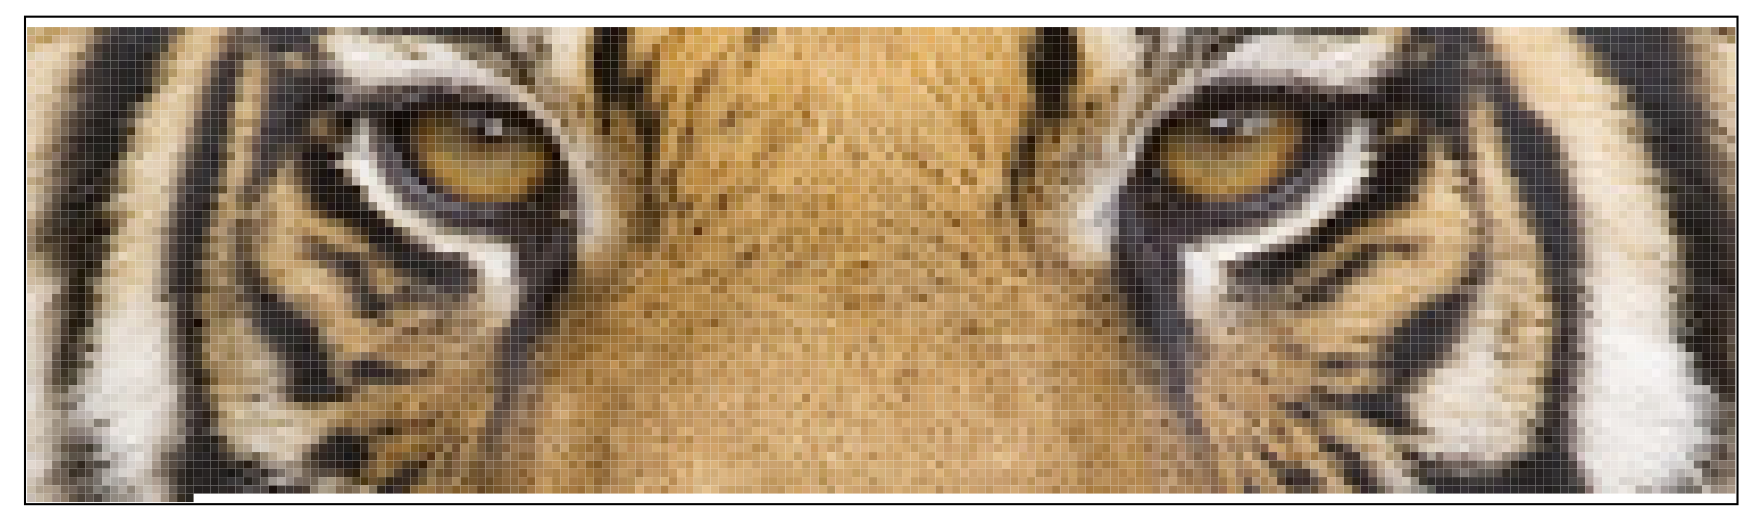digraph matriz_1
{
	node[shape = plaintext];
		//Nodos internos
		capa_1[label = <<TABLE BORDER = "1" CELLBORDER = "0" CELLSPACING = "0">
		<TR > <TD BGCOLOR = "#FFFFFF"></TD>	<TD BGCOLOR = "#FFFFFF"></TD>	<TD BGCOLOR = "#FFFFFF"></TD>	<TD BGCOLOR = "#FFFFFF"></TD>	<TD BGCOLOR = "#FFFFFF"></TD>	<TD BGCOLOR = "#FFFFFF"></TD>	<TD BGCOLOR = "#FFFFFF"></TD>	<TD BGCOLOR = "#FFFFFF"></TD>	<TD BGCOLOR = "#FFFFFF"></TD>	<TD BGCOLOR = "#FFFFFF"></TD>	<TD BGCOLOR = "#FFFFFF"></TD>	<TD BGCOLOR = "#FFFFFF"></TD>	<TD BGCOLOR = "#FFFFFF"></TD>	<TD BGCOLOR = "#FFFFFF"></TD>	<TD BGCOLOR = "#FFFFFF"></TD>	<TD BGCOLOR = "#FFFFFF"></TD>	<TD BGCOLOR = "#FFFFFF"></TD>	<TD BGCOLOR = "#FFFFFF"></TD>	<TD BGCOLOR = "#FFFFFF"></TD>	<TD BGCOLOR = "#FFFFFF"></TD>	<TD BGCOLOR = "#FFFFFF"></TD>	<TD BGCOLOR = "#FFFFFF"></TD>	<TD BGCOLOR = "#FFFFFF"></TD>	<TD BGCOLOR = "#FFFFFF"></TD>	<TD BGCOLOR = "#FFFFFF"></TD>	<TD BGCOLOR = "#FFFFFF"></TD>	<TD BGCOLOR = "#FFFFFF"></TD>	<TD BGCOLOR = "#FFFFFF"></TD>	<TD BGCOLOR = "#FFFFFF"></TD>	<TD BGCOLOR = "#FFFFFF"></TD>	<TD BGCOLOR = "#FFFFFF"></TD>	<TD BGCOLOR = "#FFFFFF"></TD>	<TD BGCOLOR = "#FFFFFF"></TD>	<TD BGCOLOR = "#FFFFFF"></TD>	<TD BGCOLOR = "#FFFFFF"></TD>	<TD BGCOLOR = "#FFFFFF"></TD>	<TD BGCOLOR = "#FFFFFF"></TD>	<TD BGCOLOR = "#FFFFFF"></TD>	<TD BGCOLOR = "#FFFFFF"></TD>	<TD BGCOLOR = "#FFFFFF"></TD>	<TD BGCOLOR = "#FFFFFF"></TD>	<TD BGCOLOR = "#FFFFFF"></TD>	<TD BGCOLOR = "#FFFFFF"></TD>	<TD BGCOLOR = "#FFFFFF"></TD>	<TD BGCOLOR = "#FFFFFF"></TD>	<TD BGCOLOR = "#FFFFFF"></TD>	<TD BGCOLOR = "#FFFFFF"></TD>	<TD BGCOLOR = "#FFFFFF"></TD>	<TD BGCOLOR = "#FFFFFF"></TD>	<TD BGCOLOR = "#FFFFFF"></TD>	<TD BGCOLOR = "#FFFFFF"></TD>	<TD BGCOLOR = "#FFFFFF"></TD>	<TD BGCOLOR = "#FFFFFF"></TD>	<TD BGCOLOR = "#FFFFFF"></TD>	<TD BGCOLOR = "#FFFFFF"></TD>	<TD BGCOLOR = "#FFFFFF"></TD>	<TD BGCOLOR = "#FFFFFF"></TD>	<TD BGCOLOR = "#FFFFFF"></TD>	<TD BGCOLOR = "#FFFFFF"></TD>	<TD BGCOLOR = "#FFFFFF"></TD>	<TD BGCOLOR = "#FFFFFF"></TD>	<TD BGCOLOR = "#FFFFFF"></TD>	<TD BGCOLOR = "#FFFFFF"></TD>	<TD BGCOLOR = "#FFFFFF"></TD>	<TD BGCOLOR = "#FFFFFF"></TD>	<TD BGCOLOR = "#FFFFFF"></TD>	<TD BGCOLOR = "#FFFFFF"></TD>	<TD BGCOLOR = "#FFFFFF"></TD>	<TD BGCOLOR = "#FFFFFF"></TD>	<TD BGCOLOR = "#FFFFFF"></TD>	<TD BGCOLOR = "#FFFFFF"></TD>	<TD BGCOLOR = "#FFFFFF"></TD>	<TD BGCOLOR = "#FFFFFF"></TD>	<TD BGCOLOR = "#FFFFFF"></TD>	<TD BGCOLOR = "#FFFFFF"></TD>	<TD BGCOLOR = "#FFFFFF"></TD>	<TD BGCOLOR = "#FFFFFF"></TD>	<TD BGCOLOR = "#FFFFFF"></TD>	<TD BGCOLOR = "#FFFFFF"></TD>	<TD BGCOLOR = "#FFFFFF"></TD>	<TD BGCOLOR = "#FFFFFF"></TD>	<TD BGCOLOR = "#FFFFFF"></TD>	<TD BGCOLOR = "#FFFFFF"></TD>	<TD BGCOLOR = "#FFFFFF"></TD>	<TD BGCOLOR = "#FFFFFF"></TD>	<TD BGCOLOR = "#FFFFFF"></TD>	<TD BGCOLOR = "#FFFFFF"></TD>	<TD BGCOLOR = "#FFFFFF"></TD>	<TD BGCOLOR = "#FFFFFF"></TD>	<TD BGCOLOR = "#FFFFFF"></TD>	<TD BGCOLOR = "#FFFFFF"></TD>	<TD BGCOLOR = "#FFFFFF"></TD>	<TD BGCOLOR = "#FFFFFF"></TD>	<TD BGCOLOR = "#FFFFFF"></TD>	<TD BGCOLOR = "#FFFFFF"></TD>	<TD BGCOLOR = "#FFFFFF"></TD>	<TD BGCOLOR = "#FFFFFF"></TD>	<TD BGCOLOR = "#FFFFFF"></TD>	<TD BGCOLOR = "#FFFFFF"></TD>	<TD BGCOLOR = "#FFFFFF"></TD>	<TD BGCOLOR = "#FFFFFF"></TD>	<TD BGCOLOR = "#FFFFFF"></TD>	<TD BGCOLOR = "#FFFFFF"></TD>	<TD BGCOLOR = "#FFFFFF"></TD>	<TD BGCOLOR = "#FFFFFF"></TD>	<TD BGCOLOR = "#FFFFFF"></TD>	<TD BGCOLOR = "#FFFFFF"></TD>	<TD BGCOLOR = "#FFFFFF"></TD>	<TD BGCOLOR = "#FFFFFF"></TD>	<TD BGCOLOR = "#FFFFFF"></TD>	<TD BGCOLOR = "#FFFFFF"></TD>	<TD BGCOLOR = "#FFFFFF"></TD>	<TD BGCOLOR = "#FFFFFF"></TD>	<TD BGCOLOR = "#FFFFFF"></TD>	<TD BGCOLOR = "#FFFFFF"></TD>	<TD BGCOLOR = "#FFFFFF"></TD>	<TD BGCOLOR = "#FFFFFF"></TD>	<TD BGCOLOR = "#FFFFFF"></TD>	<TD BGCOLOR = "#FFFFFF"></TD>	<TD BGCOLOR = "#FFFFFF"></TD>	<TD BGCOLOR = "#FFFFFF"></TD>	<TD BGCOLOR = "#FFFFFF"></TD>	<TD BGCOLOR = "#FFFFFF"></TD>	<TD BGCOLOR = "#FFFFFF"></TD>	<TD BGCOLOR = "#FFFFFF"></TD>	<TD BGCOLOR = "#FFFFFF"></TD>	<TD BGCOLOR = "#FFFFFF"></TD>	<TD BGCOLOR = "#FFFFFF"></TD>	<TD BGCOLOR = "#FFFFFF"></TD>	<TD BGCOLOR = "#FFFFFF"></TD>	<TD BGCOLOR = "#FFFFFF"></TD>	<TD BGCOLOR = "#FFFFFF"></TD>	<TD BGCOLOR = "#FFFFFF"></TD>	<TD BGCOLOR = "#FFFFFF"></TD>	<TD BGCOLOR = "#FFFFFF"></TD>	<TD BGCOLOR = "#FFFFFF"></TD>	<TD BGCOLOR = "#FFFFFF"></TD>	<TD BGCOLOR = "#FFFFFF"></TD>	<TD BGCOLOR = "#FFFFFF"></TD>	<TD BGCOLOR = "#FFFFFF"></TD>	<TD BGCOLOR = "#FFFFFF"></TD>	<TD BGCOLOR = "#FFFFFF"></TD>	<TD BGCOLOR = "#FFFFFF"></TD>	<TD BGCOLOR = "#FFFFFF"></TD>	<TD BGCOLOR = "#FFFFFF"></TD>	<TD BGCOLOR = "#FFFFFF"></TD>	<TD BGCOLOR = "#FFFFFF"></TD>	<TD BGCOLOR = "#FFFFFF"></TD>	<TD BGCOLOR = "#FFFFFF"></TD>	<TD BGCOLOR = "#FFFFFF"></TD>	<TD BGCOLOR = "#FFFFFF"></TD>	<TD BGCOLOR = "#FFFFFF"></TD>	<TD BGCOLOR = "#FFFFFF"></TD>	<TD BGCOLOR = "#FFFFFF"></TD>	<TD BGCOLOR = "#FFFFFF"></TD>	<TD BGCOLOR = "#FFFFFF"></TD>	<TD BGCOLOR = "#FFFFFF"></TD>	<TD BGCOLOR = "#FFFFFF"></TD>	<TD BGCOLOR = "#FFFFFF"></TD>	<TD BGCOLOR = "#FFFFFF"></TD>	<TD BGCOLOR = "#FFFFFF"></TD>	<TD BGCOLOR = "#FFFFFF"></TD>	<TD BGCOLOR = "#FFFFFF"></TD>	<TD BGCOLOR = "#FFFFFF"></TD>	<TD BGCOLOR = "#FFFFFF"></TD>	<TD BGCOLOR = "#FFFFFF"></TD>	<TD BGCOLOR = "#FFFFFF"></TD>	<TD BGCOLOR = "#FFFFFF"></TD>	<TD BGCOLOR = "#FFFFFF"></TD>	<TD BGCOLOR = "#FFFFFF"></TD>	<TD BGCOLOR = "#FFFFFF"></TD>	<TD BGCOLOR = "#FFFFFF"></TD>	<TD BGCOLOR = "#FFFFFF"></TD>	<TD BGCOLOR = "#FFFFFF"></TD>	<TD BGCOLOR = "#FFFFFF"></TD>	<TD BGCOLOR = "#FFFFFF"></TD>	<TD BGCOLOR = "#FFFFFF"></TD>	<TD BGCOLOR = "#FFFFFF"></TD>	<TD BGCOLOR = "#FFFFFF"></TD>	<TD BGCOLOR = "#FFFFFF"></TD>	<TD BGCOLOR = "#FFFFFF"></TD>	<TD BGCOLOR = "#FFFFFF"></TD>	<TD BGCOLOR = "#FFFFFF"></TD>	<TD BGCOLOR = "#FFFFFF"></TD>	<TD BGCOLOR = "#FFFFFF"></TD>	<TD BGCOLOR = "#FFFFFF"></TD>	<TD BGCOLOR = "#FFFFFF"></TD>	<TD BGCOLOR = "#FFFFFF"></TD>	<TD BGCOLOR = "#FFFFFF"></TD>	<TD BGCOLOR = "#FFFFFF"></TD>	<TD BGCOLOR = "#FFFFFF"></TD>	<TD BGCOLOR = "#FFFFFF"></TD>	<TD BGCOLOR = "#FFFFFF"></TD>	<TD BGCOLOR = "#FFFFFF"></TD>	<TD BGCOLOR = "#FFFFFF"></TD>	<TD BGCOLOR = "#FFFFFF"></TD>	<TD BGCOLOR = "#FFFFFF"></TD>	<TD BGCOLOR = "#FFFFFF"></TD>	<TD BGCOLOR = "#FFFFFF"></TD>	<TD BGCOLOR = "#FFFFFF"></TD>	<TD BGCOLOR = "#FFFFFF"></TD>	<TD BGCOLOR = "#FFFFFF"></TD>	<TD BGCOLOR = "#FFFFFF"></TD>	<TD BGCOLOR = "#FFFFFF"></TD>	<TD BGCOLOR = "#FFFFFF"></TD>	 </TR>
		<TR > <TD BGCOLOR = "#c3ac79"></TD>	<TD BGCOLOR = "#d1b485"></TD>	<TD BGCOLOR = "#bd9c65"></TD>	<TD BGCOLOR = "#bf9c61"></TD>	<TD BGCOLOR = "#c9a575"></TD>	<TD BGCOLOR = "#c8ab81"></TD>	<TD BGCOLOR = "#c2a77c"></TD>	<TD BGCOLOR = "#aa8f6a"></TD>	<TD BGCOLOR = "#65523a"></TD>	<TD BGCOLOR = "#514738"></TD>	<TD BGCOLOR = "#484140"></TD>	<TD BGCOLOR = "#353033"></TD>	<TD BGCOLOR = "#353435"></TD>	<TD BGCOLOR = "#303033"></TD>	<TD BGCOLOR = "#37343c"></TD>	<TD BGCOLOR = "#353230"></TD>	<TD BGCOLOR = "#453b3b"></TD>	<TD BGCOLOR = "#655648"></TD>	<TD BGCOLOR = "#806b45"></TD>	<TD BGCOLOR = "#bda275"></TD>	<TD BGCOLOR = "#d8bc94"></TD>	<TD BGCOLOR = "#dbbf97"></TD>	<TD BGCOLOR = "#ddbe94"></TD>	<TD BGCOLOR = "#c0a385"></TD>	<TD BGCOLOR = "#86705e"></TD>	<TD BGCOLOR = "#635345"></TD>	<TD BGCOLOR = "#83766d"></TD>	<TD BGCOLOR = "#786e66"></TD>	<TD BGCOLOR = "#3d3436"></TD>	<TD BGCOLOR = "#3a3437"></TD>	<TD BGCOLOR = "#373235"></TD>	<TD BGCOLOR = "#39343a"></TD>	<TD BGCOLOR = "#373338"></TD>	<TD BGCOLOR = "#4b4a4e"></TD>	<TD BGCOLOR = "#534e4b"></TD>	<TD BGCOLOR = "#655549"></TD>	<TD BGCOLOR = "#9b886a"></TD>	<TD BGCOLOR = "#cdbda3"></TD>	<TD BGCOLOR = "#bdb099"></TD>	<TD BGCOLOR = "#ada08e"></TD>	<TD BGCOLOR = "#726555"></TD>	<TD BGCOLOR = "#8e8977"></TD>	<TD BGCOLOR = "#635b4d"></TD>	<TD BGCOLOR = "#4c4238"></TD>	<TD BGCOLOR = "#5e534b"></TD>	<TD BGCOLOR = "#3e312d"></TD>	<TD BGCOLOR = "#463c3a"></TD>	<TD BGCOLOR = "#483e3b"></TD>	<TD BGCOLOR = "#352b29"></TD>	<TD BGCOLOR = "#312b27"></TD>	<TD BGCOLOR = "#33322e"></TD>	<TD BGCOLOR = "#2c231f"></TD>	<TD BGCOLOR = "#2d2320"></TD>	<TD BGCOLOR = "#322824"></TD>	<TD BGCOLOR = "#2e2421"></TD>	<TD BGCOLOR = "#221b18"></TD>	<TD BGCOLOR = "#23160b"></TD>	<TD BGCOLOR = "#7b6c57"></TD>	<TD BGCOLOR = "#bbab95"></TD>	<TD BGCOLOR = "#c8b7a5"></TD>	<TD BGCOLOR = "#b4a28e"></TD>	<TD BGCOLOR = "#a5937c"></TD>	<TD BGCOLOR = "#bfaf9a"></TD>	<TD BGCOLOR = "#e0d3bf"></TD>	<TD BGCOLOR = "#ebdecd"></TD>	<TD BGCOLOR = "#e9dbc7"></TD>	<TD BGCOLOR = "#e7d3b3"></TD>	<TD BGCOLOR = "#c3a475"></TD>	<TD BGCOLOR = "#423020"></TD>	<TD BGCOLOR = "#1c1715"></TD>	<TD BGCOLOR = "#1d0d0a"></TD>	<TD BGCOLOR = "#2c1e0f"></TD>	<TD BGCOLOR = "#8d6930"></TD>	<TD BGCOLOR = "#d0a863"></TD>	<TD BGCOLOR = "#dbb471"></TD>	<TD BGCOLOR = "#deb679"></TD>	<TD BGCOLOR = "#deb574"></TD>	<TD BGCOLOR = "#ba8238"></TD>	<TD BGCOLOR = "#a17229"></TD>	<TD BGCOLOR = "#d39f5b"></TD>	<TD BGCOLOR = "#cb983d"></TD>	<TD BGCOLOR = "#e2b36e"></TD>	<TD BGCOLOR = "#d9ab62"></TD>	<TD BGCOLOR = "#dfad5d"></TD>	<TD BGCOLOR = "#dba861"></TD>	<TD BGCOLOR = "#e1b173"></TD>	<TD BGCOLOR = "#b18c46"></TD>	<TD BGCOLOR = "#79582c"></TD>	<TD BGCOLOR = "#a07c59"></TD>	<TD BGCOLOR = "#ae8947"></TD>	<TD BGCOLOR = "#eac185"></TD>	<TD BGCOLOR = "#cfa167"></TD>	<TD BGCOLOR = "#cda362"></TD>	<TD BGCOLOR = "#e4bb80"></TD>	<TD BGCOLOR = "#d4ac6a"></TD>	<TD BGCOLOR = "#e0b97b"></TD>	<TD BGCOLOR = "#c4954d"></TD>	<TD BGCOLOR = "#d9ab67"></TD>	<TD BGCOLOR = "#d0a560"></TD>	<TD BGCOLOR = "#d19e5f"></TD>	<TD BGCOLOR = "#d7b070"></TD>	<TD BGCOLOR = "#dfb071"></TD>	<TD BGCOLOR = "#d5a966"></TD>	<TD BGCOLOR = "#dcae6d"></TD>	<TD BGCOLOR = "#c7994f"></TD>	<TD BGCOLOR = "#e4bb74"></TD>	<TD BGCOLOR = "#e1b36f"></TD>	<TD BGCOLOR = "#e2b267"></TD>	<TD BGCOLOR = "#e3b262"></TD>	<TD BGCOLOR = "#ebc17e"></TD>	<TD BGCOLOR = "#e6bd7a"></TD>	<TD BGCOLOR = "#d1a157"></TD>	<TD BGCOLOR = "#e6be7a"></TD>	<TD BGCOLOR = "#d7a867"></TD>	<TD BGCOLOR = "#dbb064"></TD>	<TD BGCOLOR = "#d3a460"></TD>	<TD BGCOLOR = "#e8be7e"></TD>	<TD BGCOLOR = "#d9b06d"></TD>	<TD BGCOLOR = "#cfa25f"></TD>	<TD BGCOLOR = "#c19654"></TD>	<TD BGCOLOR = "#ab8a55"></TD>	<TD BGCOLOR = "#523c23"></TD>	<TD BGCOLOR = "#180f0d"></TD>	<TD BGCOLOR = "#1b130d"></TD>	<TD BGCOLOR = "#1e1107"></TD>	<TD BGCOLOR = "#7b674c"></TD>	<TD BGCOLOR = "#c9a879"></TD>	<TD BGCOLOR = "#e6d3b2"></TD>	<TD BGCOLOR = "#e3d0b7"></TD>	<TD BGCOLOR = "#efe0ce"></TD>	<TD BGCOLOR = "#e2d7ca"></TD>	<TD BGCOLOR = "#e3dacb"></TD>	<TD BGCOLOR = "#ccbfac"></TD>	<TD BGCOLOR = "#403328"></TD>	<TD BGCOLOR = "#5b4c40"></TD>	<TD BGCOLOR = "#5b4b3d"></TD>	<TD BGCOLOR = "#a6988c"></TD>	<TD BGCOLOR = "#cabeb5"></TD>	<TD BGCOLOR = "#bcb5ad"></TD>	<TD BGCOLOR = "#6d6660"></TD>	<TD BGCOLOR = "#544d45"></TD>	<TD BGCOLOR = "#645b51"></TD>	<TD BGCOLOR = "#463e33"></TD>	<TD BGCOLOR = "#83786c"></TD>	<TD BGCOLOR = "#62554c"></TD>	<TD BGCOLOR = "#413830"></TD>	<TD BGCOLOR = "#312b23"></TD>	<TD BGCOLOR = "#464239"></TD>	<TD BGCOLOR = "#4c493f"></TD>	<TD BGCOLOR = "#56534a"></TD>	<TD BGCOLOR = "#848175"></TD>	<TD BGCOLOR = "#878074"></TD>	<TD BGCOLOR = "#6a6257"></TD>	<TD BGCOLOR = "#665f52"></TD>	<TD BGCOLOR = "#4b443a"></TD>	<TD BGCOLOR = "#514a3e"></TD>	<TD BGCOLOR = "#51483c"></TD>	<TD BGCOLOR = "#41362e"></TD>	<TD BGCOLOR = "#493e39"></TD>	<TD BGCOLOR = "#483c31"></TD>	<TD BGCOLOR = "#675b46"></TD>	<TD BGCOLOR = "#a69578"></TD>	<TD BGCOLOR = "#c8b495"></TD>	<TD BGCOLOR = "#cbb295"></TD>	<TD BGCOLOR = "#bc9d71"></TD>	<TD BGCOLOR = "#8f7863"></TD>	<TD BGCOLOR = "#3e332e"></TD>	<TD BGCOLOR = "#2d2929"></TD>	<TD BGCOLOR = "#3e3b40"></TD>	<TD BGCOLOR = "#433d43"></TD>	<TD BGCOLOR = "#3a343b"></TD>	<TD BGCOLOR = "#373338"></TD>	<TD BGCOLOR = "#433e3e"></TD>	<TD BGCOLOR = "#524744"></TD>	<TD BGCOLOR = "#806b5a"></TD>	<TD BGCOLOR = "#b49c7e"></TD>	<TD BGCOLOR = "#e0cbab"></TD>	<TD BGCOLOR = "#f0dbbb"></TD>	<TD BGCOLOR = "#f6dcc2"></TD>	<TD BGCOLOR = "#eed6b4"></TD>	<TD BGCOLOR = "#ead2af"></TD>	<TD BGCOLOR = "#ebd3b4"></TD>	<TD BGCOLOR = "#eed7b6"></TD>	<TD BGCOLOR = "#dfcba6"></TD>	<TD BGCOLOR = "#c5af90"></TD>	<TD BGCOLOR = "#82715d"></TD>	<TD BGCOLOR = "#3f3b35"></TD>	<TD BGCOLOR = "#393d3e"></TD>	<TD BGCOLOR = "#393939"></TD>	<TD BGCOLOR = "#393936"></TD>	<TD BGCOLOR = "#3e3d43"></TD>	<TD BGCOLOR = "#3f3e44"></TD>	<TD BGCOLOR = "#3c3b40"></TD>	<TD BGCOLOR = "#39393c"></TD>	<TD BGCOLOR = "#343333"></TD>	<TD BGCOLOR = "#393536"></TD>	<TD BGCOLOR = "#383131"></TD>	<TD BGCOLOR = "#4d413c"></TD>	<TD BGCOLOR = "#716051"></TD>	<TD BGCOLOR = "#87705a"></TD>	<TD BGCOLOR = "#a3906f"></TD>	<TD BGCOLOR = "#b5a17f"></TD>	<TD BGCOLOR = "#988169"></TD>	<TD BGCOLOR = "#684c32"></TD>	<TD BGCOLOR = "#927655"></TD>	 </TR>
		<TR > <TD BGCOLOR = "#cca77c"></TD>	<TD BGCOLOR = "#bf9e60"></TD>	<TD BGCOLOR = "#b6965a"></TD>	<TD BGCOLOR = "#ccae86"></TD>	<TD BGCOLOR = "#d6bb99"></TD>	<TD BGCOLOR = "#cdb18c"></TD>	<TD BGCOLOR = "#c2a783"></TD>	<TD BGCOLOR = "#9f866b"></TD>	<TD BGCOLOR = "#736252"></TD>	<TD BGCOLOR = "#4d423e"></TD>	<TD BGCOLOR = "#363031"></TD>	<TD BGCOLOR = "#363334"></TD>	<TD BGCOLOR = "#3e3b3d"></TD>	<TD BGCOLOR = "#333235"></TD>	<TD BGCOLOR = "#2c292d"></TD>	<TD BGCOLOR = "#31312e"></TD>	<TD BGCOLOR = "#463d34"></TD>	<TD BGCOLOR = "#846d54"></TD>	<TD BGCOLOR = "#b5986b"></TD>	<TD BGCOLOR = "#d3b887"></TD>	<TD BGCOLOR = "#ddc499"></TD>	<TD BGCOLOR = "#d9bc90"></TD>	<TD BGCOLOR = "#bb996d"></TD>	<TD BGCOLOR = "#8c6e51"></TD>	<TD BGCOLOR = "#695343"></TD>	<TD BGCOLOR = "#635549"></TD>	<TD BGCOLOR = "#63564c"></TD>	<TD BGCOLOR = "#594f44"></TD>	<TD BGCOLOR = "#564d4b"></TD>	<TD BGCOLOR = "#474042"></TD>	<TD BGCOLOR = "#3b383a"></TD>	<TD BGCOLOR = "#3b373c"></TD>	<TD BGCOLOR = "#403a3d"></TD>	<TD BGCOLOR = "#393533"></TD>	<TD BGCOLOR = "#746b59"></TD>	<TD BGCOLOR = "#b5a480"></TD>	<TD BGCOLOR = "#dbcbb5"></TD>	<TD BGCOLOR = "#e2d4c2"></TD>	<TD BGCOLOR = "#eae0d1"></TD>	<TD BGCOLOR = "#d2cab7"></TD>	<TD BGCOLOR = "#e2dac2"></TD>	<TD BGCOLOR = "#c4b4a2"></TD>	<TD BGCOLOR = "#af9e8b"></TD>	<TD BGCOLOR = "#b6a792"></TD>	<TD BGCOLOR = "#aea189"></TD>	<TD BGCOLOR = "#d2c7ab"></TD>	<TD BGCOLOR = "#bab092"></TD>	<TD BGCOLOR = "#aea78d"></TD>	<TD BGCOLOR = "#a09b89"></TD>	<TD BGCOLOR = "#797060"></TD>	<TD BGCOLOR = "#645644"></TD>	<TD BGCOLOR = "#524535"></TD>	<TD BGCOLOR = "#504535"></TD>	<TD BGCOLOR = "#4d4235"></TD>	<TD BGCOLOR = "#463c31"></TD>	<TD BGCOLOR = "#3c322a"></TD>	<TD BGCOLOR = "#2c2016"></TD>	<TD BGCOLOR = "#4e4131"></TD>	<TD BGCOLOR = "#aa9c89"></TD>	<TD BGCOLOR = "#c0ae9e"></TD>	<TD BGCOLOR = "#87735f"></TD>	<TD BGCOLOR = "#806d55"></TD>	<TD BGCOLOR = "#cfbea8"></TD>	<TD BGCOLOR = "#e6d7c2"></TD>	<TD BGCOLOR = "#eddecf"></TD>	<TD BGCOLOR = "#eddfc6"></TD>	<TD BGCOLOR = "#ddc6a2"></TD>	<TD BGCOLOR = "#a58858"></TD>	<TD BGCOLOR = "#443222"></TD>	<TD BGCOLOR = "#140f09"></TD>	<TD BGCOLOR = "#1d1009"></TD>	<TD BGCOLOR = "#362616"></TD>	<TD BGCOLOR = "#977240"></TD>	<TD BGCOLOR = "#cfa665"></TD>	<TD BGCOLOR = "#d7ac6c"></TD>	<TD BGCOLOR = "#cca15b"></TD>	<TD BGCOLOR = "#b18236"></TD>	<TD BGCOLOR = "#c29147"></TD>	<TD BGCOLOR = "#b67f2e"></TD>	<TD BGCOLOR = "#e0ae67"></TD>	<TD BGCOLOR = "#d4aa59"></TD>	<TD BGCOLOR = "#d5a157"></TD>	<TD BGCOLOR = "#dcac59"></TD>	<TD BGCOLOR = "#e9bb7c"></TD>	<TD BGCOLOR = "#c9a152"></TD>	<TD BGCOLOR = "#d0a660"></TD>	<TD BGCOLOR = "#9c7033"></TD>	<TD BGCOLOR = "#916a40"></TD>	<TD BGCOLOR = "#a67e44"></TD>	<TD BGCOLOR = "#c5a069"></TD>	<TD BGCOLOR = "#e7be7f"></TD>	<TD BGCOLOR = "#deb378"></TD>	<TD BGCOLOR = "#d6ab68"></TD>	<TD BGCOLOR = "#daad6c"></TD>	<TD BGCOLOR = "#dbb374"></TD>	<TD BGCOLOR = "#cc9e60"></TD>	<TD BGCOLOR = "#d8ac6c"></TD>	<TD BGCOLOR = "#d3a15f"></TD>	<TD BGCOLOR = "#cda160"></TD>	<TD BGCOLOR = "#cf9b54"></TD>	<TD BGCOLOR = "#dcb67c"></TD>	<TD BGCOLOR = "#d6a869"></TD>	<TD BGCOLOR = "#d3a769"></TD>	<TD BGCOLOR = "#d3a266"></TD>	<TD BGCOLOR = "#dcaf71"></TD>	<TD BGCOLOR = "#deac67"></TD>	<TD BGCOLOR = "#dfb278"></TD>	<TD BGCOLOR = "#e0b570"></TD>	<TD BGCOLOR = "#e7ae60"></TD>	<TD BGCOLOR = "#dcb472"></TD>	<TD BGCOLOR = "#e2b572"></TD>	<TD BGCOLOR = "#e5bd77"></TD>	<TD BGCOLOR = "#d1a459"></TD>	<TD BGCOLOR = "#e3b978"></TD>	<TD BGCOLOR = "#d4a458"></TD>	<TD BGCOLOR = "#d8aa68"></TD>	<TD BGCOLOR = "#cea253"></TD>	<TD BGCOLOR = "#e2bb7e"></TD>	<TD BGCOLOR = "#cda25f"></TD>	<TD BGCOLOR = "#a17b40"></TD>	<TD BGCOLOR = "#896c42"></TD>	<TD BGCOLOR = "#503f28"></TD>	<TD BGCOLOR = "#1b140c"></TD>	<TD BGCOLOR = "#171009"></TD>	<TD BGCOLOR = "#24170e"></TD>	<TD BGCOLOR = "#402c16"></TD>	<TD BGCOLOR = "#be9c6d"></TD>	<TD BGCOLOR = "#dec9a5"></TD>	<TD BGCOLOR = "#dbc8a1"></TD>	<TD BGCOLOR = "#eadbbc"></TD>	<TD BGCOLOR = "#e6dbc5"></TD>	<TD BGCOLOR = "#dacfbc"></TD>	<TD BGCOLOR = "#cdc0a8"></TD>	<TD BGCOLOR = "#9a8b7a"></TD>	<TD BGCOLOR = "#8b7c6e"></TD>	<TD BGCOLOR = "#544435"></TD>	<TD BGCOLOR = "#a39386"></TD>	<TD BGCOLOR = "#b8aba2"></TD>	<TD BGCOLOR = "#998f86"></TD>	<TD BGCOLOR = "#5e554b"></TD>	<TD BGCOLOR = "#837970"></TD>	<TD BGCOLOR = "#70645b"></TD>	<TD BGCOLOR = "#6e6159"></TD>	<TD BGCOLOR = "#463b2e"></TD>	<TD BGCOLOR = "#352b1e"></TD>	<TD BGCOLOR = "#494039"></TD>	<TD BGCOLOR = "#928b86"></TD>	<TD BGCOLOR = "#bdb8b3"></TD>	<TD BGCOLOR = "#d8d3cd"></TD>	<TD BGCOLOR = "#d7d0c8"></TD>	<TD BGCOLOR = "#d7d0c5"></TD>	<TD BGCOLOR = "#d1c9bd"></TD>	<TD BGCOLOR = "#afa597"></TD>	<TD BGCOLOR = "#b0a796"></TD>	<TD BGCOLOR = "#bbb0a1"></TD>	<TD BGCOLOR = "#d5ccb8"></TD>	<TD BGCOLOR = "#bdb49f"></TD>	<TD BGCOLOR = "#b9b199"></TD>	<TD BGCOLOR = "#a59e86"></TD>	<TD BGCOLOR = "#b2aa93"></TD>	<TD BGCOLOR = "#e3d9bf"></TD>	<TD BGCOLOR = "#e0d3b5"></TD>	<TD BGCOLOR = "#e5d4b2"></TD>	<TD BGCOLOR = "#c3b089"></TD>	<TD BGCOLOR = "#a08560"></TD>	<TD BGCOLOR = "#6d5845"></TD>	<TD BGCOLOR = "#483c33"></TD>	<TD BGCOLOR = "#3f372f"></TD>	<TD BGCOLOR = "#403731"></TD>	<TD BGCOLOR = "#4d4548"></TD>	<TD BGCOLOR = "#453e43"></TD>	<TD BGCOLOR = "#423d41"></TD>	<TD BGCOLOR = "#413c3d"></TD>	<TD BGCOLOR = "#433b38"></TD>	<TD BGCOLOR = "#65514a"></TD>	<TD BGCOLOR = "#a88d7a"></TD>	<TD BGCOLOR = "#e0c3a1"></TD>	<TD BGCOLOR = "#e8cca3"></TD>	<TD BGCOLOR = "#ead0a7"></TD>	<TD BGCOLOR = "#f3d8b1"></TD>	<TD BGCOLOR = "#eed2a9"></TD>	<TD BGCOLOR = "#f0d5aa"></TD>	<TD BGCOLOR = "#ebd1a6"></TD>	<TD BGCOLOR = "#e4c9a3"></TD>	<TD BGCOLOR = "#ddc89c"></TD>	<TD BGCOLOR = "#b19e79"></TD>	<TD BGCOLOR = "#8d7f70"></TD>	<TD BGCOLOR = "#564e4f"></TD>	<TD BGCOLOR = "#444145"></TD>	<TD BGCOLOR = "#38393a"></TD>	<TD BGCOLOR = "#3b393e"></TD>	<TD BGCOLOR = "#38353c"></TD>	<TD BGCOLOR = "#343236"></TD>	<TD BGCOLOR = "#39363a"></TD>	<TD BGCOLOR = "#3a3738"></TD>	<TD BGCOLOR = "#3a3637"></TD>	<TD BGCOLOR = "#3a3334"></TD>	<TD BGCOLOR = "#4d433f"></TD>	<TD BGCOLOR = "#5f4f42"></TD>	<TD BGCOLOR = "#9d8973"></TD>	<TD BGCOLOR = "#baa385"></TD>	<TD BGCOLOR = "#baa481"></TD>	<TD BGCOLOR = "#bba482"></TD>	<TD BGCOLOR = "#c0a886"></TD>	<TD BGCOLOR = "#9e885a"></TD>	 </TR>
		<TR > <TD BGCOLOR = "#ccb382"></TD>	<TD BGCOLOR = "#e1c79e"></TD>	<TD BGCOLOR = "#e6cdad"></TD>	<TD BGCOLOR = "#dec7a9"></TD>	<TD BGCOLOR = "#e8d1b1"></TD>	<TD BGCOLOR = "#dbc29b"></TD>	<TD BGCOLOR = "#c4aa88"></TD>	<TD BGCOLOR = "#7f6a54"></TD>	<TD BGCOLOR = "#493c32"></TD>	<TD BGCOLOR = "#362e2c"></TD>	<TD BGCOLOR = "#312c2b"></TD>	<TD BGCOLOR = "#312e30"></TD>	<TD BGCOLOR = "#29272b"></TD>	<TD BGCOLOR = "#2e2c2d"></TD>	<TD BGCOLOR = "#373232"></TD>	<TD BGCOLOR = "#3b3a33"></TD>	<TD BGCOLOR = "#4f442f"></TD>	<TD BGCOLOR = "#a88b63"></TD>	<TD BGCOLOR = "#c09e6c"></TD>	<TD BGCOLOR = "#d1b585"></TD>	<TD BGCOLOR = "#d5bc8f"></TD>	<TD BGCOLOR = "#dabc8d"></TD>	<TD BGCOLOR = "#be9f77"></TD>	<TD BGCOLOR = "#957b64"></TD>	<TD BGCOLOR = "#644f44"></TD>	<TD BGCOLOR = "#645548"></TD>	<TD BGCOLOR = "#796b5a"></TD>	<TD BGCOLOR = "#756755"></TD>	<TD BGCOLOR = "#675a52"></TD>	<TD BGCOLOR = "#3f3635"></TD>	<TD BGCOLOR = "#2e2b27"></TD>	<TD BGCOLOR = "#3c3733"></TD>	<TD BGCOLOR = "#524747"></TD>	<TD BGCOLOR = "#4e4245"></TD>	<TD BGCOLOR = "#504138"></TD>	<TD BGCOLOR = "#a38d74"></TD>	<TD BGCOLOR = "#d7cab0"></TD>	<TD BGCOLOR = "#e4dacb"></TD>	<TD BGCOLOR = "#e7dfd7"></TD>	<TD BGCOLOR = "#e2dbd3"></TD>	<TD BGCOLOR = "#e1dacc"></TD>	<TD BGCOLOR = "#e2dacc"></TD>	<TD BGCOLOR = "#e6dccb"></TD>	<TD BGCOLOR = "#e1d5c0"></TD>	<TD BGCOLOR = "#bdb195"></TD>	<TD BGCOLOR = "#b5a688"></TD>	<TD BGCOLOR = "#d2bda5"></TD>	<TD BGCOLOR = "#e5d4c5"></TD>	<TD BGCOLOR = "#e4ddd3"></TD>	<TD BGCOLOR = "#e3dcd1"></TD>	<TD BGCOLOR = "#d1c6b3"></TD>	<TD BGCOLOR = "#a1917a"></TD>	<TD BGCOLOR = "#8e8068"></TD>	<TD BGCOLOR = "#847862"></TD>	<TD BGCOLOR = "#776b59"></TD>	<TD BGCOLOR = "#594c3b"></TD>	<TD BGCOLOR = "#42352a"></TD>	<TD BGCOLOR = "#4b3e31"></TD>	<TD BGCOLOR = "#877869"></TD>	<TD BGCOLOR = "#b19f91"></TD>	<TD BGCOLOR = "#9a8570"></TD>	<TD BGCOLOR = "#614d33"></TD>	<TD BGCOLOR = "#887761"></TD>	<TD BGCOLOR = "#e1d2b6"></TD>	<TD BGCOLOR = "#d8c9b1"></TD>	<TD BGCOLOR = "#ebdac2"></TD>	<TD BGCOLOR = "#d5bb8f"></TD>	<TD BGCOLOR = "#826637"></TD>	<TD BGCOLOR = "#2f2012"></TD>	<TD BGCOLOR = "#191308"></TD>	<TD BGCOLOR = "#1b1208"></TD>	<TD BGCOLOR = "#47351d"></TD>	<TD BGCOLOR = "#a3804a"></TD>	<TD BGCOLOR = "#c79e5e"></TD>	<TD BGCOLOR = "#ca9e64"></TD>	<TD BGCOLOR = "#966623"></TD>	<TD BGCOLOR = "#be8740"></TD>	<TD BGCOLOR = "#c08f3d"></TD>	<TD BGCOLOR = "#c89748"></TD>	<TD BGCOLOR = "#dba95d"></TD>	<TD BGCOLOR = "#d1a252"></TD>	<TD BGCOLOR = "#d8a961"></TD>	<TD BGCOLOR = "#dfb765"></TD>	<TD BGCOLOR = "#daaa6a"></TD>	<TD BGCOLOR = "#c08f47"></TD>	<TD BGCOLOR = "#d2a567"></TD>	<TD BGCOLOR = "#ad8747"></TD>	<TD BGCOLOR = "#966e35"></TD>	<TD BGCOLOR = "#d4a768"></TD>	<TD BGCOLOR = "#d4b173"></TD>	<TD BGCOLOR = "#dcb071"></TD>	<TD BGCOLOR = "#e8c184"></TD>	<TD BGCOLOR = "#d4a55f"></TD>	<TD BGCOLOR = "#e5b774"></TD>	<TD BGCOLOR = "#dfb374"></TD>	<TD BGCOLOR = "#d4a66c"></TD>	<TD BGCOLOR = "#e7ba7f"></TD>	<TD BGCOLOR = "#cc9b5c"></TD>	<TD BGCOLOR = "#daae6c"></TD>	<TD BGCOLOR = "#dda864"></TD>	<TD BGCOLOR = "#e2be82"></TD>	<TD BGCOLOR = "#dfb172"></TD>	<TD BGCOLOR = "#ddb175"></TD>	<TD BGCOLOR = "#ca985a"></TD>	<TD BGCOLOR = "#d1a261"></TD>	<TD BGCOLOR = "#dcac6a"></TD>	<TD BGCOLOR = "#e5b874"></TD>	<TD BGCOLOR = "#e4b76e"></TD>	<TD BGCOLOR = "#deaf6a"></TD>	<TD BGCOLOR = "#dfb26b"></TD>	<TD BGCOLOR = "#ddb06b"></TD>	<TD BGCOLOR = "#eabd7c"></TD>	<TD BGCOLOR = "#d5ab61"></TD>	<TD BGCOLOR = "#d7ad69"></TD>	<TD BGCOLOR = "#dcab6a"></TD>	<TD BGCOLOR = "#d8a858"></TD>	<TD BGCOLOR = "#d1a359"></TD>	<TD BGCOLOR = "#dfb678"></TD>	<TD BGCOLOR = "#cfa664"></TD>	<TD BGCOLOR = "#967341"></TD>	<TD BGCOLOR = "#6c5335"></TD>	<TD BGCOLOR = "#352917"></TD>	<TD BGCOLOR = "#211c10"></TD>	<TD BGCOLOR = "#191109"></TD>	<TD BGCOLOR = "#1f150e"></TD>	<TD BGCOLOR = "#32220e"></TD>	<TD BGCOLOR = "#a78454"></TD>	<TD BGCOLOR = "#e9cfa3"></TD>	<TD BGCOLOR = "#dec69d"></TD>	<TD BGCOLOR = "#e3cfae"></TD>	<TD BGCOLOR = "#e2d3bc"></TD>	<TD BGCOLOR = "#e9dac9"></TD>	<TD BGCOLOR = "#d8c8b5"></TD>	<TD BGCOLOR = "#ccbdac"></TD>	<TD BGCOLOR = "#887767"></TD>	<TD BGCOLOR = "#625141"></TD>	<TD BGCOLOR = "#ae9e8f"></TD>	<TD BGCOLOR = "#ccbeb3"></TD>	<TD BGCOLOR = "#83766b"></TD>	<TD BGCOLOR = "#5b4e42"></TD>	<TD BGCOLOR = "#84766a"></TD>	<TD BGCOLOR = "#5c4e45"></TD>	<TD BGCOLOR = "#271911"></TD>	<TD BGCOLOR = "#5e5347"></TD>	<TD BGCOLOR = "#5b5246"></TD>	<TD BGCOLOR = "#bdb4ad"></TD>	<TD BGCOLOR = "#e1d9d6"></TD>	<TD BGCOLOR = "#e6dfdd"></TD>	<TD BGCOLOR = "#d7d0cc"></TD>	<TD BGCOLOR = "#dcd3cd"></TD>	<TD BGCOLOR = "#dbd2c9"></TD>	<TD BGCOLOR = "#d4cbbf"></TD>	<TD BGCOLOR = "#d1c8b8"></TD>	<TD BGCOLOR = "#cac0af"></TD>	<TD BGCOLOR = "#ccbfab"></TD>	<TD BGCOLOR = "#bfb3a1"></TD>	<TD BGCOLOR = "#dacebd"></TD>	<TD BGCOLOR = "#dad2c2"></TD>	<TD BGCOLOR = "#e6ddce"></TD>	<TD BGCOLOR = "#eee6db"></TD>	<TD BGCOLOR = "#e7ddd5"></TD>	<TD BGCOLOR = "#e5d8d0"></TD>	<TD BGCOLOR = "#e8d9c9"></TD>	<TD BGCOLOR = "#c7b69f"></TD>	<TD BGCOLOR = "#857158"></TD>	<TD BGCOLOR = "#473628"></TD>	<TD BGCOLOR = "#4d3f34"></TD>	<TD BGCOLOR = "#675b4c"></TD>	<TD BGCOLOR = "#625647"></TD>	<TD BGCOLOR = "#4d4444"></TD>	<TD BGCOLOR = "#373134"></TD>	<TD BGCOLOR = "#3c3839"></TD>	<TD BGCOLOR = "#534e4c"></TD>	<TD BGCOLOR = "#4c4542"></TD>	<TD BGCOLOR = "#53443d"></TD>	<TD BGCOLOR = "#775e4b"></TD>	<TD BGCOLOR = "#b79573"></TD>	<TD BGCOLOR = "#d8b68e"></TD>	<TD BGCOLOR = "#ebcea6"></TD>	<TD BGCOLOR = "#eccfac"></TD>	<TD BGCOLOR = "#e2c79f"></TD>	<TD BGCOLOR = "#e9d2a2"></TD>	<TD BGCOLOR = "#e4cc9f"></TD>	<TD BGCOLOR = "#e6ceab"></TD>	<TD BGCOLOR = "#e5d1ae"></TD>	<TD BGCOLOR = "#dbc5a0"></TD>	<TD BGCOLOR = "#b39a79"></TD>	<TD BGCOLOR = "#85725e"></TD>	<TD BGCOLOR = "#474039"></TD>	<TD BGCOLOR = "#363637"></TD>	<TD BGCOLOR = "#413f41"></TD>	<TD BGCOLOR = "#3d3b3f"></TD>	<TD BGCOLOR = "#3c3a3f"></TD>	<TD BGCOLOR = "#3f3d41"></TD>	<TD BGCOLOR = "#373537"></TD>	<TD BGCOLOR = "#383336"></TD>	<TD BGCOLOR = "#3b3538"></TD>	<TD BGCOLOR = "#49403e"></TD>	<TD BGCOLOR = "#5c4e43"></TD>	<TD BGCOLOR = "#705d4a"></TD>	<TD BGCOLOR = "#957b5d"></TD>	<TD BGCOLOR = "#ae9473"></TD>	<TD BGCOLOR = "#cbb194"></TD>	<TD BGCOLOR = "#e8d0bd"></TD>	<TD BGCOLOR = "#ebd8c1"></TD>	 </TR>
		<TR > <TD BGCOLOR = "#dcceab"></TD>	<TD BGCOLOR = "#e4d4c0"></TD>	<TD BGCOLOR = "#e6d5bb"></TD>	<TD BGCOLOR = "#e7d3b0"></TD>	<TD BGCOLOR = "#d4bc9f"></TD>	<TD BGCOLOR = "#b99f7b"></TD>	<TD BGCOLOR = "#836d4d"></TD>	<TD BGCOLOR = "#7a6957"></TD>	<TD BGCOLOR = "#50453e"></TD>	<TD BGCOLOR = "#312f2a"></TD>	<TD BGCOLOR = "#2c2827"></TD>	<TD BGCOLOR = "#312e30"></TD>	<TD BGCOLOR = "#2a282b"></TD>	<TD BGCOLOR = "#282624"></TD>	<TD BGCOLOR = "#26201b"></TD>	<TD BGCOLOR = "#43392b"></TD>	<TD BGCOLOR = "#847253"></TD>	<TD BGCOLOR = "#95794b"></TD>	<TD BGCOLOR = "#d5b588"></TD>	<TD BGCOLOR = "#cfb38a"></TD>	<TD BGCOLOR = "#dfc59a"></TD>	<TD BGCOLOR = "#c8ab83"></TD>	<TD BGCOLOR = "#ad9478"></TD>	<TD BGCOLOR = "#6e584d"></TD>	<TD BGCOLOR = "#44342d"></TD>	<TD BGCOLOR = "#493b2e"></TD>	<TD BGCOLOR = "#6e5d43"></TD>	<TD BGCOLOR = "#88775d"></TD>	<TD BGCOLOR = "#776656"></TD>	<TD BGCOLOR = "#695d56"></TD>	<TD BGCOLOR = "#756d5d"></TD>	<TD BGCOLOR = "#a2957b"></TD>	<TD BGCOLOR = "#918269"></TD>	<TD BGCOLOR = "#5f5041"></TD>	<TD BGCOLOR = "#4e4035"></TD>	<TD BGCOLOR = "#746052"></TD>	<TD BGCOLOR = "#8d8167"></TD>	<TD BGCOLOR = "#d3cab9"></TD>	<TD BGCOLOR = "#ece5dc"></TD>	<TD BGCOLOR = "#f7efeb"></TD>	<TD BGCOLOR = "#f4ebea"></TD>	<TD BGCOLOR = "#e4e5d9"></TD>	<TD BGCOLOR = "#e7e5d8"></TD>	<TD BGCOLOR = "#d4cfc0"></TD>	<TD BGCOLOR = "#e2d6c6"></TD>	<TD BGCOLOR = "#c3b5a3"></TD>	<TD BGCOLOR = "#938062"></TD>	<TD BGCOLOR = "#b6a890"></TD>	<TD BGCOLOR = "#d9d2c7"></TD>	<TD BGCOLOR = "#e5e1dc"></TD>	<TD BGCOLOR = "#e4dfdc"></TD>	<TD BGCOLOR = "#dacfbe"></TD>	<TD BGCOLOR = "#9c917e"></TD>	<TD BGCOLOR = "#675a46"></TD>	<TD BGCOLOR = "#7d6e59"></TD>	<TD BGCOLOR = "#8b7b64"></TD>	<TD BGCOLOR = "#958877"></TD>	<TD BGCOLOR = "#59493a"></TD>	<TD BGCOLOR = "#403022"></TD>	<TD BGCOLOR = "#655446"></TD>	<TD BGCOLOR = "#887661"></TD>	<TD BGCOLOR = "#7c6a4e"></TD>	<TD BGCOLOR = "#948264"></TD>	<TD BGCOLOR = "#dac9ae"></TD>	<TD BGCOLOR = "#e5d3bc"></TD>	<TD BGCOLOR = "#e3ceab"></TD>	<TD BGCOLOR = "#ceb07f"></TD>	<TD BGCOLOR = "#8f7547"></TD>	<TD BGCOLOR = "#1b0b04"></TD>	<TD BGCOLOR = "#1d160a"></TD>	<TD BGCOLOR = "#1c170c"></TD>	<TD BGCOLOR = "#463218"></TD>	<TD BGCOLOR = "#95743f"></TD>	<TD BGCOLOR = "#a48044"></TD>	<TD BGCOLOR = "#a1784b"></TD>	<TD BGCOLOR = "#84571c"></TD>	<TD BGCOLOR = "#c89252"></TD>	<TD BGCOLOR = "#c38f37"></TD>	<TD BGCOLOR = "#dbb068"></TD>	<TD BGCOLOR = "#c29143"></TD>	<TD BGCOLOR = "#d9a355"></TD>	<TD BGCOLOR = "#e3b574"></TD>	<TD BGCOLOR = "#cd9c57"></TD>	<TD BGCOLOR = "#b1853b"></TD>	<TD BGCOLOR = "#dbb570"></TD>	<TD BGCOLOR = "#c2985d"></TD>	<TD BGCOLOR = "#c89956"></TD>	<TD BGCOLOR = "#c79d59"></TD>	<TD BGCOLOR = "#e7b878"></TD>	<TD BGCOLOR = "#e5bd78"></TD>	<TD BGCOLOR = "#e3b675"></TD>	<TD BGCOLOR = "#ddb372"></TD>	<TD BGCOLOR = "#c18f4a"></TD>	<TD BGCOLOR = "#e4b774"></TD>	<TD BGCOLOR = "#d9ab6d"></TD>	<TD BGCOLOR = "#deb87e"></TD>	<TD BGCOLOR = "#dfb076"></TD>	<TD BGCOLOR = "#e5b97c"></TD>	<TD BGCOLOR = "#ddb379"></TD>	<TD BGCOLOR = "#d7a65c"></TD>	<TD BGCOLOR = "#ddb880"></TD>	<TD BGCOLOR = "#ddb06e"></TD>	<TD BGCOLOR = "#ebbe85"></TD>	<TD BGCOLOR = "#c99959"></TD>	<TD BGCOLOR = "#daa764"></TD>	<TD BGCOLOR = "#d2a65f"></TD>	<TD BGCOLOR = "#d3a54e"></TD>	<TD BGCOLOR = "#e8b769"></TD>	<TD BGCOLOR = "#e1bf77"></TD>	<TD BGCOLOR = "#d19e5d"></TD>	<TD BGCOLOR = "#dbb068"></TD>	<TD BGCOLOR = "#ddac65"></TD>	<TD BGCOLOR = "#d6ad68"></TD>	<TD BGCOLOR = "#e4b770"></TD>	<TD BGCOLOR = "#dcaf71"></TD>	<TD BGCOLOR = "#c19341"></TD>	<TD BGCOLOR = "#daaf6b"></TD>	<TD BGCOLOR = "#cf9e59"></TD>	<TD BGCOLOR = "#c79d59"></TD>	<TD BGCOLOR = "#a98858"></TD>	<TD BGCOLOR = "#503c21"></TD>	<TD BGCOLOR = "#463b2c"></TD>	<TD BGCOLOR = "#1c150b"></TD>	<TD BGCOLOR = "#1a1109"></TD>	<TD BGCOLOR = "#1c120e"></TD>	<TD BGCOLOR = "#322413"></TD>	<TD BGCOLOR = "#8a6735"></TD>	<TD BGCOLOR = "#d6b783"></TD>	<TD BGCOLOR = "#e1c49a"></TD>	<TD BGCOLOR = "#dfc7a6"></TD>	<TD BGCOLOR = "#e5d3bd"></TD>	<TD BGCOLOR = "#decdbc"></TD>	<TD BGCOLOR = "#e9d8c4"></TD>	<TD BGCOLOR = "#ac9c89"></TD>	<TD BGCOLOR = "#604e3b"></TD>	<TD BGCOLOR = "#806e5a"></TD>	<TD BGCOLOR = "#948373"></TD>	<TD BGCOLOR = "#7b6b5c"></TD>	<TD BGCOLOR = "#716354"></TD>	<TD BGCOLOR = "#625344"></TD>	<TD BGCOLOR = "#918375"></TD>	<TD BGCOLOR = "#46382c"></TD>	<TD BGCOLOR = "#62544a"></TD>	<TD BGCOLOR = "#73685f"></TD>	<TD BGCOLOR = "#ddd4cc"></TD>	<TD BGCOLOR = "#ddd4d0"></TD>	<TD BGCOLOR = "#e3dbd9"></TD>	<TD BGCOLOR = "#d9d1cd"></TD>	<TD BGCOLOR = "#d9d0cd"></TD>	<TD BGCOLOR = "#e0d7d1"></TD>	<TD BGCOLOR = "#d6cdc6"></TD>	<TD BGCOLOR = "#d6cdc4"></TD>	<TD BGCOLOR = "#ded5cb"></TD>	<TD BGCOLOR = "#dbd4c8"></TD>	<TD BGCOLOR = "#ccc0ae"></TD>	<TD BGCOLOR = "#e9ddd3"></TD>	<TD BGCOLOR = "#eaded8"></TD>	<TD BGCOLOR = "#f9efeb"></TD>	<TD BGCOLOR = "#f4e9e5"></TD>	<TD BGCOLOR = "#dfd7cc"></TD>	<TD BGCOLOR = "#e3d9cf"></TD>	<TD BGCOLOR = "#dfd2c7"></TD>	<TD BGCOLOR = "#cbbdaf"></TD>	<TD BGCOLOR = "#8f806d"></TD>	<TD BGCOLOR = "#766757"></TD>	<TD BGCOLOR = "#5a4b42"></TD>	<TD BGCOLOR = "#63564c"></TD>	<TD BGCOLOR = "#807668"></TD>	<TD BGCOLOR = "#53483d"></TD>	<TD BGCOLOR = "#3e3a3a"></TD>	<TD BGCOLOR = "#3d393a"></TD>	<TD BGCOLOR = "#3b3737"></TD>	<TD BGCOLOR = "#494440"></TD>	<TD BGCOLOR = "#726861"></TD>	<TD BGCOLOR = "#695f56"></TD>	<TD BGCOLOR = "#7c6e5f"></TD>	<TD BGCOLOR = "#ae9780"></TD>	<TD BGCOLOR = "#cfb396"></TD>	<TD BGCOLOR = "#e2c7a9"></TD>	<TD BGCOLOR = "#ecd2b1"></TD>	<TD BGCOLOR = "#efd5b0"></TD>	<TD BGCOLOR = "#edd6ad"></TD>	<TD BGCOLOR = "#ecd7b0"></TD>	<TD BGCOLOR = "#f1dcbc"></TD>	<TD BGCOLOR = "#ebd6bf"></TD>	<TD BGCOLOR = "#e4cbaf"></TD>	<TD BGCOLOR = "#d1b88c"></TD>	<TD BGCOLOR = "#9a855c"></TD>	<TD BGCOLOR = "#746853"></TD>	<TD BGCOLOR = "#534b46"></TD>	<TD BGCOLOR = "#333031"></TD>	<TD BGCOLOR = "#363136"></TD>	<TD BGCOLOR = "#3b373d"></TD>	<TD BGCOLOR = "#373238"></TD>	<TD BGCOLOR = "#403b3d"></TD>	<TD BGCOLOR = "#3e393d"></TD>	<TD BGCOLOR = "#403b3f"></TD>	<TD BGCOLOR = "#47403f"></TD>	<TD BGCOLOR = "#5b4f47"></TD>	<TD BGCOLOR = "#796859"></TD>	<TD BGCOLOR = "#a78d75"></TD>	<TD BGCOLOR = "#bba17e"></TD>	<TD BGCOLOR = "#b59b75"></TD>	<TD BGCOLOR = "#cfb996"></TD>	<TD BGCOLOR = "#e6d5ae"></TD>	 </TR>
		<TR > <TD BGCOLOR = "#ecd3ba"></TD>	<TD BGCOLOR = "#e2cdac"></TD>	<TD BGCOLOR = "#e6d3b1"></TD>	<TD BGCOLOR = "#dbc7a7"></TD>	<TD BGCOLOR = "#d4bd9d"></TD>	<TD BGCOLOR = "#b79d7f"></TD>	<TD BGCOLOR = "#9b836f"></TD>	<TD BGCOLOR = "#55443d"></TD>	<TD BGCOLOR = "#352d2b"></TD>	<TD BGCOLOR = "#2a2927"></TD>	<TD BGCOLOR = "#2f2d2b"></TD>	<TD BGCOLOR = "#282427"></TD>	<TD BGCOLOR = "#252325"></TD>	<TD BGCOLOR = "#272220"></TD>	<TD BGCOLOR = "#363029"></TD>	<TD BGCOLOR = "#61503c"></TD>	<TD BGCOLOR = "#9a845f"></TD>	<TD BGCOLOR = "#c2aa7b"></TD>	<TD BGCOLOR = "#dbc29b"></TD>	<TD BGCOLOR = "#e2c9a6"></TD>	<TD BGCOLOR = "#d8bd96"></TD>	<TD BGCOLOR = "#b39674"></TD>	<TD BGCOLOR = "#6d5a4b"></TD>	<TD BGCOLOR = "#453938"></TD>	<TD BGCOLOR = "#423633"></TD>	<TD BGCOLOR = "#675747"></TD>	<TD BGCOLOR = "#ad9a79"></TD>	<TD BGCOLOR = "#b09877"></TD>	<TD BGCOLOR = "#856e57"></TD>	<TD BGCOLOR = "#645447"></TD>	<TD BGCOLOR = "#615243"></TD>	<TD BGCOLOR = "#8d765f"></TD>	<TD BGCOLOR = "#a2896d"></TD>	<TD BGCOLOR = "#84735d"></TD>	<TD BGCOLOR = "#64594d"></TD>	<TD BGCOLOR = "#7e6e68"></TD>	<TD BGCOLOR = "#a89891"></TD>	<TD BGCOLOR = "#b9ada0"></TD>	<TD BGCOLOR = "#e2daca"></TD>	<TD BGCOLOR = "#e2dbcf"></TD>	<TD BGCOLOR = "#e4dad4"></TD>	<TD BGCOLOR = "#e8ddd3"></TD>	<TD BGCOLOR = "#e6ddd5"></TD>	<TD BGCOLOR = "#eee4df"></TD>	<TD BGCOLOR = "#e7dedb"></TD>	<TD BGCOLOR = "#ede7e4"></TD>	<TD BGCOLOR = "#e9e4de"></TD>	<TD BGCOLOR = "#e4ded7"></TD>	<TD BGCOLOR = "#e7dfd8"></TD>	<TD BGCOLOR = "#e1d7d0"></TD>	<TD BGCOLOR = "#e2dbd0"></TD>	<TD BGCOLOR = "#d3ccc6"></TD>	<TD BGCOLOR = "#e0d8cf"></TD>	<TD BGCOLOR = "#d4c9bb"></TD>	<TD BGCOLOR = "#9d8e7a"></TD>	<TD BGCOLOR = "#97856b"></TD>	<TD BGCOLOR = "#8e7c66"></TD>	<TD BGCOLOR = "#8c7b67"></TD>	<TD BGCOLOR = "#4c3b2a"></TD>	<TD BGCOLOR = "#4d3c2d"></TD>	<TD BGCOLOR = "#5d4e37"></TD>	<TD BGCOLOR = "#918263"></TD>	<TD BGCOLOR = "#b3a084"></TD>	<TD BGCOLOR = "#dac9ab"></TD>	<TD BGCOLOR = "#e4cfb2"></TD>	<TD BGCOLOR = "#e4cdac"></TD>	<TD BGCOLOR = "#d9b984"></TD>	<TD BGCOLOR = "#7f653c"></TD>	<TD BGCOLOR = "#1d0e0c"></TD>	<TD BGCOLOR = "#191305"></TD>	<TD BGCOLOR = "#18150b"></TD>	<TD BGCOLOR = "#47321a"></TD>	<TD BGCOLOR = "#896943"></TD>	<TD BGCOLOR = "#836232"></TD>	<TD BGCOLOR = "#66431d"></TD>	<TD BGCOLOR = "#856021"></TD>	<TD BGCOLOR = "#cb9e59"></TD>	<TD BGCOLOR = "#cc9d4c"></TD>	<TD BGCOLOR = "#cc994c"></TD>	<TD BGCOLOR = "#d3a45a"></TD>	<TD BGCOLOR = "#cd9f5c"></TD>	<TD BGCOLOR = "#c59250"></TD>	<TD BGCOLOR = "#b38140"></TD>	<TD BGCOLOR = "#cb9b62"></TD>	<TD BGCOLOR = "#daaf6e"></TD>	<TD BGCOLOR = "#c49654"></TD>	<TD BGCOLOR = "#a1702a"></TD>	<TD BGCOLOR = "#c69d52"></TD>	<TD BGCOLOR = "#e8bc7c"></TD>	<TD BGCOLOR = "#e4b770"></TD>	<TD BGCOLOR = "#ebbf76"></TD>	<TD BGCOLOR = "#e4b771"></TD>	<TD BGCOLOR = "#e8b776"></TD>	<TD BGCOLOR = "#ddae69"></TD>	<TD BGCOLOR = "#e3b980"></TD>	<TD BGCOLOR = "#e3bc79"></TD>	<TD BGCOLOR = "#e3bc88"></TD>	<TD BGCOLOR = "#e1b87a"></TD>	<TD BGCOLOR = "#deb67f"></TD>	<TD BGCOLOR = "#dcae69"></TD>	<TD BGCOLOR = "#e2ba81"></TD>	<TD BGCOLOR = "#d9aa66"></TD>	<TD BGCOLOR = "#e9bd7c"></TD>	<TD BGCOLOR = "#d7ad61"></TD>	<TD BGCOLOR = "#d7a966"></TD>	<TD BGCOLOR = "#ecbc77"></TD>	<TD BGCOLOR = "#dda95b"></TD>	<TD BGCOLOR = "#e1b16a"></TD>	<TD BGCOLOR = "#f0c788"></TD>	<TD BGCOLOR = "#cc9b4f"></TD>	<TD BGCOLOR = "#daaa66"></TD>	<TD BGCOLOR = "#e0b975"></TD>	<TD BGCOLOR = "#d1a25a"></TD>	<TD BGCOLOR = "#d7a55e"></TD>	<TD BGCOLOR = "#dab26a"></TD>	<TD BGCOLOR = "#dcb874"></TD>	<TD BGCOLOR = "#e1b271"></TD>	<TD BGCOLOR = "#d59f50"></TD>	<TD BGCOLOR = "#cea15e"></TD>	<TD BGCOLOR = "#a58551"></TD>	<TD BGCOLOR = "#443112"></TD>	<TD BGCOLOR = "#21160a"></TD>	<TD BGCOLOR = "#1c130d"></TD>	<TD BGCOLOR = "#1d130c"></TD>	<TD BGCOLOR = "#201816"></TD>	<TD BGCOLOR = "#322618"></TD>	<TD BGCOLOR = "#906d3b"></TD>	<TD BGCOLOR = "#c5a36a"></TD>	<TD BGCOLOR = "#cfaf7f"></TD>	<TD BGCOLOR = "#e0c6a0"></TD>	<TD BGCOLOR = "#e0cdb0"></TD>	<TD BGCOLOR = "#dfceb4"></TD>	<TD BGCOLOR = "#c6b49a"></TD>	<TD BGCOLOR = "#ae9c87"></TD>	<TD BGCOLOR = "#564432"></TD>	<TD BGCOLOR = "#8e7c67"></TD>	<TD BGCOLOR = "#9a8976"></TD>	<TD BGCOLOR = "#7f6f5f"></TD>	<TD BGCOLOR = "#645543"></TD>	<TD BGCOLOR = "#7d705c"></TD>	<TD BGCOLOR = "#9d907f"></TD>	<TD BGCOLOR = "#6f6356"></TD>	<TD BGCOLOR = "#9a8e84"></TD>	<TD BGCOLOR = "#bcb2ad"></TD>	<TD BGCOLOR = "#d8cfcb"></TD>	<TD BGCOLOR = "#c9bfbe"></TD>	<TD BGCOLOR = "#d6cdcb"></TD>	<TD BGCOLOR = "#bfb8b2"></TD>	<TD BGCOLOR = "#d8d2c8"></TD>	<TD BGCOLOR = "#ded6ce"></TD>	<TD BGCOLOR = "#dad3cc"></TD>	<TD BGCOLOR = "#d7d1cc"></TD>	<TD BGCOLOR = "#dad3cf"></TD>	<TD BGCOLOR = "#d6d0cc"></TD>	<TD BGCOLOR = "#e9e0df"></TD>	<TD BGCOLOR = "#e4dbda"></TD>	<TD BGCOLOR = "#eae0de"></TD>	<TD BGCOLOR = "#d2c7c1"></TD>	<TD BGCOLOR = "#d7cec4"></TD>	<TD BGCOLOR = "#e8ddd4"></TD>	<TD BGCOLOR = "#ebe1d3"></TD>	<TD BGCOLOR = "#b7a999"></TD>	<TD BGCOLOR = "#968778"></TD>	<TD BGCOLOR = "#928176"></TD>	<TD BGCOLOR = "#665a50"></TD>	<TD BGCOLOR = "#3f332e"></TD>	<TD BGCOLOR = "#483e37"></TD>	<TD BGCOLOR = "#4b443b"></TD>	<TD BGCOLOR = "#393230"></TD>	<TD BGCOLOR = "#39373c"></TD>	<TD BGCOLOR = "#39383b"></TD>	<TD BGCOLOR = "#474444"></TD>	<TD BGCOLOR = "#5c554f"></TD>	<TD BGCOLOR = "#7c7166"></TD>	<TD BGCOLOR = "#68584e"></TD>	<TD BGCOLOR = "#5b4a3e"></TD>	<TD BGCOLOR = "#6e5745"></TD>	<TD BGCOLOR = "#a88a6d"></TD>	<TD BGCOLOR = "#d9b48c"></TD>	<TD BGCOLOR = "#e1bf95"></TD>	<TD BGCOLOR = "#eacca3"></TD>	<TD BGCOLOR = "#eaceaa"></TD>	<TD BGCOLOR = "#edd2b0"></TD>	<TD BGCOLOR = "#eed6b4"></TD>	<TD BGCOLOR = "#ecd6b4"></TD>	<TD BGCOLOR = "#e1cca8"></TD>	<TD BGCOLOR = "#d1b993"></TD>	<TD BGCOLOR = "#b9a37f"></TD>	<TD BGCOLOR = "#87755c"></TD>	<TD BGCOLOR = "#635747"></TD>	<TD BGCOLOR = "#474445"></TD>	<TD BGCOLOR = "#3e3a3c"></TD>	<TD BGCOLOR = "#3a363b"></TD>	<TD BGCOLOR = "#302b30"></TD>	<TD BGCOLOR = "#2f2a2e"></TD>	<TD BGCOLOR = "#373238"></TD>	<TD BGCOLOR = "#39343a"></TD>	<TD BGCOLOR = "#3b3436"></TD>	<TD BGCOLOR = "#524842"></TD>	<TD BGCOLOR = "#65564b"></TD>	<TD BGCOLOR = "#8f7963"></TD>	<TD BGCOLOR = "#aa936e"></TD>	<TD BGCOLOR = "#d2b794"></TD>	<TD BGCOLOR = "#ccb593"></TD>	<TD BGCOLOR = "#e4d1b2"></TD>	 </TR>
		<TR > <TD BGCOLOR = "#dfcaab"></TD>	<TD BGCOLOR = "#e8d4b5"></TD>	<TD BGCOLOR = "#dfccac"></TD>	<TD BGCOLOR = "#c9b391"></TD>	<TD BGCOLOR = "#c3a886"></TD>	<TD BGCOLOR = "#988168"></TD>	<TD BGCOLOR = "#665348"></TD>	<TD BGCOLOR = "#433934"></TD>	<TD BGCOLOR = "#3a3431"></TD>	<TD BGCOLOR = "#2f2b2c"></TD>	<TD BGCOLOR = "#2a2525"></TD>	<TD BGCOLOR = "#272422"></TD>	<TD BGCOLOR = "#242322"></TD>	<TD BGCOLOR = "#272221"></TD>	<TD BGCOLOR = "#3a3127"></TD>	<TD BGCOLOR = "#66543d"></TD>	<TD BGCOLOR = "#8f7950"></TD>	<TD BGCOLOR = "#b29764"></TD>	<TD BGCOLOR = "#d5b88a"></TD>	<TD BGCOLOR = "#d5bc8e"></TD>	<TD BGCOLOR = "#c4a97d"></TD>	<TD BGCOLOR = "#a5886f"></TD>	<TD BGCOLOR = "#6d5e4e"></TD>	<TD BGCOLOR = "#453b38"></TD>	<TD BGCOLOR = "#382b29"></TD>	<TD BGCOLOR = "#62513a"></TD>	<TD BGCOLOR = "#a88d63"></TD>	<TD BGCOLOR = "#b8986d"></TD>	<TD BGCOLOR = "#957b5f"></TD>	<TD BGCOLOR = "#5f5043"></TD>	<TD BGCOLOR = "#483b35"></TD>	<TD BGCOLOR = "#4c423c"></TD>	<TD BGCOLOR = "#5b5048"></TD>	<TD BGCOLOR = "#524742"></TD>	<TD BGCOLOR = "#463b38"></TD>	<TD BGCOLOR = "#514644"></TD>	<TD BGCOLOR = "#625553"></TD>	<TD BGCOLOR = "#90827a"></TD>	<TD BGCOLOR = "#c7baad"></TD>	<TD BGCOLOR = "#ded2c6"></TD>	<TD BGCOLOR = "#dbd0c7"></TD>	<TD BGCOLOR = "#e2d9cc"></TD>	<TD BGCOLOR = "#e2d9cd"></TD>	<TD BGCOLOR = "#e2d8ce"></TD>	<TD BGCOLOR = "#e5ddd3"></TD>	<TD BGCOLOR = "#d6cdc4"></TD>	<TD BGCOLOR = "#beb4ad"></TD>	<TD BGCOLOR = "#c5bab4"></TD>	<TD BGCOLOR = "#c8beb7"></TD>	<TD BGCOLOR = "#cfc5bf"></TD>	<TD BGCOLOR = "#d2cbc5"></TD>	<TD BGCOLOR = "#d1c7c5"></TD>	<TD BGCOLOR = "#dbd0cd"></TD>	<TD BGCOLOR = "#d4cac2"></TD>	<TD BGCOLOR = "#e0d5cb"></TD>	<TD BGCOLOR = "#c6bbaf"></TD>	<TD BGCOLOR = "#958671"></TD>	<TD BGCOLOR = "#69583e"></TD>	<TD BGCOLOR = "#705e47"></TD>	<TD BGCOLOR = "#3c2c14"></TD>	<TD BGCOLOR = "#796951"></TD>	<TD BGCOLOR = "#a39277"></TD>	<TD BGCOLOR = "#b5a07e"></TD>	<TD BGCOLOR = "#d4be9e"></TD>	<TD BGCOLOR = "#dcc4a7"></TD>	<TD BGCOLOR = "#dcc49e"></TD>	<TD BGCOLOR = "#c9aa76"></TD>	<TD BGCOLOR = "#856735"></TD>	<TD BGCOLOR = "#231203"></TD>	<TD BGCOLOR = "#1a1309"></TD>	<TD BGCOLOR = "#20180f"></TD>	<TD BGCOLOR = "#4d3b23"></TD>	<TD BGCOLOR = "#6f522f"></TD>	<TD BGCOLOR = "#5c4222"></TD>	<TD BGCOLOR = "#5d3b1c"></TD>	<TD BGCOLOR = "#8e6330"></TD>	<TD BGCOLOR = "#c79c4e"></TD>	<TD BGCOLOR = "#cb9b57"></TD>	<TD BGCOLOR = "#c99747"></TD>	<TD BGCOLOR = "#e2b16c"></TD>	<TD BGCOLOR = "#cb9c5c"></TD>	<TD BGCOLOR = "#966931"></TD>	<TD BGCOLOR = "#a3763e"></TD>	<TD BGCOLOR = "#c99a5e"></TD>	<TD BGCOLOR = "#d4a45c"></TD>	<TD BGCOLOR = "#c5954c"></TD>	<TD BGCOLOR = "#b98a46"></TD>	<TD BGCOLOR = "#dcad68"></TD>	<TD BGCOLOR = "#ddaf66"></TD>	<TD BGCOLOR = "#e3b370"></TD>	<TD BGCOLOR = "#dfaf68"></TD>	<TD BGCOLOR = "#d7a75d"></TD>	<TD BGCOLOR = "#dfb169"></TD>	<TD BGCOLOR = "#d2a35f"></TD>	<TD BGCOLOR = "#e4b777"></TD>	<TD BGCOLOR = "#edc291"></TD>	<TD BGCOLOR = "#d9b775"></TD>	<TD BGCOLOR = "#e0b979"></TD>	<TD BGCOLOR = "#dfb275"></TD>	<TD BGCOLOR = "#e3b982"></TD>	<TD BGCOLOR = "#e6ba7b"></TD>	<TD BGCOLOR = "#dfb06f"></TD>	<TD BGCOLOR = "#ecb87d"></TD>	<TD BGCOLOR = "#e0b675"></TD>	<TD BGCOLOR = "#dfb576"></TD>	<TD BGCOLOR = "#eabd85"></TD>	<TD BGCOLOR = "#d6a550"></TD>	<TD BGCOLOR = "#ddac5d"></TD>	<TD BGCOLOR = "#ebbf84"></TD>	<TD BGCOLOR = "#d9a869"></TD>	<TD BGCOLOR = "#c79b55"></TD>	<TD BGCOLOR = "#dbb272"></TD>	<TD BGCOLOR = "#d1a360"></TD>	<TD BGCOLOR = "#d3a356"></TD>	<TD BGCOLOR = "#d4ab66"></TD>	<TD BGCOLOR = "#d4a661"></TD>	<TD BGCOLOR = "#d8aa67"></TD>	<TD BGCOLOR = "#d19f57"></TD>	<TD BGCOLOR = "#c99950"></TD>	<TD BGCOLOR = "#a68046"></TD>	<TD BGCOLOR = "#443216"></TD>	<TD BGCOLOR = "#140f04"></TD>	<TD BGCOLOR = "#181308"></TD>	<TD BGCOLOR = "#191309"></TD>	<TD BGCOLOR = "#1b150e"></TD>	<TD BGCOLOR = "#362410"></TD>	<TD BGCOLOR = "#916d3f"></TD>	<TD BGCOLOR = "#b88e4e"></TD>	<TD BGCOLOR = "#debd89"></TD>	<TD BGCOLOR = "#dcc198"></TD>	<TD BGCOLOR = "#d7bd9a"></TD>	<TD BGCOLOR = "#cbaf8b"></TD>	<TD BGCOLOR = "#cab798"></TD>	<TD BGCOLOR = "#8c7659"></TD>	<TD BGCOLOR = "#745f44"></TD>	<TD BGCOLOR = "#978570"></TD>	<TD BGCOLOR = "#8c7a64"></TD>	<TD BGCOLOR = "#6d5b3f"></TD>	<TD BGCOLOR = "#908068"></TD>	<TD BGCOLOR = "#c1b6a4"></TD>	<TD BGCOLOR = "#938478"></TD>	<TD BGCOLOR = "#c1b3ac"></TD>	<TD BGCOLOR = "#c7beba"></TD>	<TD BGCOLOR = "#b6a9a9"></TD>	<TD BGCOLOR = "#a09292"></TD>	<TD BGCOLOR = "#a19292"></TD>	<TD BGCOLOR = "#a59794"></TD>	<TD BGCOLOR = "#b4a6a2"></TD>	<TD BGCOLOR = "#b0a19c"></TD>	<TD BGCOLOR = "#b6a8a0"></TD>	<TD BGCOLOR = "#b8a9a2"></TD>	<TD BGCOLOR = "#a09089"></TD>	<TD BGCOLOR = "#c5b5ae"></TD>	<TD BGCOLOR = "#e0d1ca"></TD>	<TD BGCOLOR = "#ded3cb"></TD>	<TD BGCOLOR = "#cdc2b9"></TD>	<TD BGCOLOR = "#dad2c7"></TD>	<TD BGCOLOR = "#e1d9cc"></TD>	<TD BGCOLOR = "#d6cec2"></TD>	<TD BGCOLOR = "#e1d6cf"></TD>	<TD BGCOLOR = "#d6c8c1"></TD>	<TD BGCOLOR = "#c4b7b1"></TD>	<TD BGCOLOR = "#867774"></TD>	<TD BGCOLOR = "#5e4e4d"></TD>	<TD BGCOLOR = "#4b4340"></TD>	<TD BGCOLOR = "#332d2a"></TD>	<TD BGCOLOR = "#312b2a"></TD>	<TD BGCOLOR = "#312d2d"></TD>	<TD BGCOLOR = "#322f31"></TD>	<TD BGCOLOR = "#343235"></TD>	<TD BGCOLOR = "#3a393b"></TD>	<TD BGCOLOR = "#3f3a3b"></TD>	<TD BGCOLOR = "#483d3c"></TD>	<TD BGCOLOR = "#5f4f4b"></TD>	<TD BGCOLOR = "#685a58"></TD>	<TD BGCOLOR = "#5b514e"></TD>	<TD BGCOLOR = "#5e524a"></TD>	<TD BGCOLOR = "#8f7968"></TD>	<TD BGCOLOR = "#c8a780"></TD>	<TD BGCOLOR = "#e1c194"></TD>	<TD BGCOLOR = "#eacda4"></TD>	<TD BGCOLOR = "#edd1ad"></TD>	<TD BGCOLOR = "#eed5b3"></TD>	<TD BGCOLOR = "#efd7b5"></TD>	<TD BGCOLOR = "#ead3ac"></TD>	<TD BGCOLOR = "#e9d3ae"></TD>	<TD BGCOLOR = "#edd5b3"></TD>	<TD BGCOLOR = "#cfb98f"></TD>	<TD BGCOLOR = "#8c7857"></TD>	<TD BGCOLOR = "#72604d"></TD>	<TD BGCOLOR = "#534b41"></TD>	<TD BGCOLOR = "#403b3f"></TD>	<TD BGCOLOR = "#3a393d"></TD>	<TD BGCOLOR = "#3f3b3d"></TD>	<TD BGCOLOR = "#3b353a"></TD>	<TD BGCOLOR = "#3a353a"></TD>	<TD BGCOLOR = "#3f3b3f"></TD>	<TD BGCOLOR = "#423d3d"></TD>	<TD BGCOLOR = "#473e3a"></TD>	<TD BGCOLOR = "#584b41"></TD>	<TD BGCOLOR = "#77604d"></TD>	<TD BGCOLOR = "#ae947b"></TD>	<TD BGCOLOR = "#c6ac89"></TD>	<TD BGCOLOR = "#d6c0a1"></TD>	<TD BGCOLOR = "#e3d1b2"></TD>	 </TR>
		<TR > <TD BGCOLOR = "#e8d4bb"></TD>	<TD BGCOLOR = "#dfcda9"></TD>	<TD BGCOLOR = "#ddcaa8"></TD>	<TD BGCOLOR = "#cdb599"></TD>	<TD BGCOLOR = "#b99d7d"></TD>	<TD BGCOLOR = "#816c53"></TD>	<TD BGCOLOR = "#524136"></TD>	<TD BGCOLOR = "#3c322e"></TD>	<TD BGCOLOR = "#37312d"></TD>	<TD BGCOLOR = "#332f2d"></TD>	<TD BGCOLOR = "#2d2728"></TD>	<TD BGCOLOR = "#272422"></TD>	<TD BGCOLOR = "#252525"></TD>	<TD BGCOLOR = "#2a2726"></TD>	<TD BGCOLOR = "#41392f"></TD>	<TD BGCOLOR = "#7c6c4c"></TD>	<TD BGCOLOR = "#8e7b4f"></TD>	<TD BGCOLOR = "#d6bd8d"></TD>	<TD BGCOLOR = "#d6ba92"></TD>	<TD BGCOLOR = "#cfb591"></TD>	<TD BGCOLOR = "#c7ac88"></TD>	<TD BGCOLOR = "#957b64"></TD>	<TD BGCOLOR = "#4f4338"></TD>	<TD BGCOLOR = "#36302f"></TD>	<TD BGCOLOR = "#453936"></TD>	<TD BGCOLOR = "#928163"></TD>	<TD BGCOLOR = "#c3a67d"></TD>	<TD BGCOLOR = "#bb9971"></TD>	<TD BGCOLOR = "#846b50"></TD>	<TD BGCOLOR = "#61524a"></TD>	<TD BGCOLOR = "#4b4240"></TD>	<TD BGCOLOR = "#423f3c"></TD>	<TD BGCOLOR = "#393331"></TD>	<TD BGCOLOR = "#322b29"></TD>	<TD BGCOLOR = "#392f2e"></TD>	<TD BGCOLOR = "#2e2423"></TD>	<TD BGCOLOR = "#352c29"></TD>	<TD BGCOLOR = "#5d514b"></TD>	<TD BGCOLOR = "#786a61"></TD>	<TD BGCOLOR = "#a89a8f"></TD>	<TD BGCOLOR = "#cdc0b6"></TD>	<TD BGCOLOR = "#c8bdb3"></TD>	<TD BGCOLOR = "#c0b4aa"></TD>	<TD BGCOLOR = "#ada198"></TD>	<TD BGCOLOR = "#b0a49b"></TD>	<TD BGCOLOR = "#b8aba3"></TD>	<TD BGCOLOR = "#ab9c94"></TD>	<TD BGCOLOR = "#a6978f"></TD>	<TD BGCOLOR = "#998a83"></TD>	<TD BGCOLOR = "#82746e"></TD>	<TD BGCOLOR = "#897b76"></TD>	<TD BGCOLOR = "#bcada8"></TD>	<TD BGCOLOR = "#afa19d"></TD>	<TD BGCOLOR = "#beb0aa"></TD>	<TD BGCOLOR = "#d6c8c0"></TD>	<TD BGCOLOR = "#cabdb5"></TD>	<TD BGCOLOR = "#c4b5a6"></TD>	<TD BGCOLOR = "#c3b29e"></TD>	<TD BGCOLOR = "#705e48"></TD>	<TD BGCOLOR = "#443118"></TD>	<TD BGCOLOR = "#544024"></TD>	<TD BGCOLOR = "#aa957b"></TD>	<TD BGCOLOR = "#9b856a"></TD>	<TD BGCOLOR = "#ad9770"></TD>	<TD BGCOLOR = "#cbb089"></TD>	<TD BGCOLOR = "#d3b68e"></TD>	<TD BGCOLOR = "#d3b080"></TD>	<TD BGCOLOR = "#997a45"></TD>	<TD BGCOLOR = "#2f1d08"></TD>	<TD BGCOLOR = "#181208"></TD>	<TD BGCOLOR = "#221a14"></TD>	<TD BGCOLOR = "#3b2d1c"></TD>	<TD BGCOLOR = "#3c2c15"></TD>	<TD BGCOLOR = "#2d1d0d"></TD>	<TD BGCOLOR = "#583e1b"></TD>	<TD BGCOLOR = "#a07743"></TD>	<TD BGCOLOR = "#c89f5c"></TD>	<TD BGCOLOR = "#ca9755"></TD>	<TD BGCOLOR = "#ca9b4d"></TD>	<TD BGCOLOR = "#cb9a59"></TD>	<TD BGCOLOR = "#9d6f31"></TD>	<TD BGCOLOR = "#895c27"></TD>	<TD BGCOLOR = "#ac7e48"></TD>	<TD BGCOLOR = "#c89c57"></TD>	<TD BGCOLOR = "#daac64"></TD>	<TD BGCOLOR = "#c7984e"></TD>	<TD BGCOLOR = "#daaa64"></TD>	<TD BGCOLOR = "#e4b573"></TD>	<TD BGCOLOR = "#d2a45a"></TD>	<TD BGCOLOR = "#daad5b"></TD>	<TD BGCOLOR = "#dead68"></TD>	<TD BGCOLOR = "#cd9d52"></TD>	<TD BGCOLOR = "#deaf6b"></TD>	<TD BGCOLOR = "#d7a55e"></TD>	<TD BGCOLOR = "#e7ba7a"></TD>	<TD BGCOLOR = "#e0b36d"></TD>	<TD BGCOLOR = "#ebc595"></TD>	<TD BGCOLOR = "#d4ac69"></TD>	<TD BGCOLOR = "#d3a864"></TD>	<TD BGCOLOR = "#e6c28d"></TD>	<TD BGCOLOR = "#e2b574"></TD>	<TD BGCOLOR = "#eabd81"></TD>	<TD BGCOLOR = "#ddb36c"></TD>	<TD BGCOLOR = "#e2b572"></TD>	<TD BGCOLOR = "#e9be7b"></TD>	<TD BGCOLOR = "#e8bc78"></TD>	<TD BGCOLOR = "#dbab71"></TD>	<TD BGCOLOR = "#c69b58"></TD>	<TD BGCOLOR = "#dca961"></TD>	<TD BGCOLOR = "#ddb67a"></TD>	<TD BGCOLOR = "#bb8e4a"></TD>	<TD BGCOLOR = "#ca9f54"></TD>	<TD BGCOLOR = "#e0b376"></TD>	<TD BGCOLOR = "#be873a"></TD>	<TD BGCOLOR = "#cf9b4e"></TD>	<TD BGCOLOR = "#e4ba75"></TD>	<TD BGCOLOR = "#caa25b"></TD>	<TD BGCOLOR = "#d2a658"></TD>	<TD BGCOLOR = "#c49348"></TD>	<TD BGCOLOR = "#c09857"></TD>	<TD BGCOLOR = "#57421f"></TD>	<TD BGCOLOR = "#191205"></TD>	<TD BGCOLOR = "#181107"></TD>	<TD BGCOLOR = "#191109"></TD>	<TD BGCOLOR = "#2b2114"></TD>	<TD BGCOLOR = "#493514"></TD>	<TD BGCOLOR = "#98733e"></TD>	<TD BGCOLOR = "#cda263"></TD>	<TD BGCOLOR = "#d5af7e"></TD>	<TD BGCOLOR = "#caab7d"></TD>	<TD BGCOLOR = "#bb9c72"></TD>	<TD BGCOLOR = "#b69872"></TD>	<TD BGCOLOR = "#d2bea4"></TD>	<TD BGCOLOR = "#ae997c"></TD>	<TD BGCOLOR = "#a38c6d"></TD>	<TD BGCOLOR = "#8b755a"></TD>	<TD BGCOLOR = "#755f46"></TD>	<TD BGCOLOR = "#715d44"></TD>	<TD BGCOLOR = "#bdad99"></TD>	<TD BGCOLOR = "#c9bcae"></TD>	<TD BGCOLOR = "#a5968e"></TD>	<TD BGCOLOR = "#aa9c99"></TD>	<TD BGCOLOR = "#736969"></TD>	<TD BGCOLOR = "#5c5151"></TD>	<TD BGCOLOR = "#665a5a"></TD>	<TD BGCOLOR = "#625655"></TD>	<TD BGCOLOR = "#645856"></TD>	<TD BGCOLOR = "#918583"></TD>	<TD BGCOLOR = "#918481"></TD>	<TD BGCOLOR = "#908481"></TD>	<TD BGCOLOR = "#938582"></TD>	<TD BGCOLOR = "#8e7d79"></TD>	<TD BGCOLOR = "#705e5a"></TD>	<TD BGCOLOR = "#82706a"></TD>	<TD BGCOLOR = "#998b84"></TD>	<TD BGCOLOR = "#b6a7a0"></TD>	<TD BGCOLOR = "#d6cac2"></TD>	<TD BGCOLOR = "#d9cec5"></TD>	<TD BGCOLOR = "#b5a8a0"></TD>	<TD BGCOLOR = "#a6988f"></TD>	<TD BGCOLOR = "#8b7e75"></TD>	<TD BGCOLOR = "#5a4e45"></TD>	<TD BGCOLOR = "#433731"></TD>	<TD BGCOLOR = "#271d17"></TD>	<TD BGCOLOR = "#241c1b"></TD>	<TD BGCOLOR = "#251e1d"></TD>	<TD BGCOLOR = "#292525"></TD>	<TD BGCOLOR = "#343031"></TD>	<TD BGCOLOR = "#383739"></TD>	<TD BGCOLOR = "#373538"></TD>	<TD BGCOLOR = "#39373a"></TD>	<TD BGCOLOR = "#3d393b"></TD>	<TD BGCOLOR = "#4b4240"></TD>	<TD BGCOLOR = "#544843"></TD>	<TD BGCOLOR = "#534740"></TD>	<TD BGCOLOR = "#4c443d"></TD>	<TD BGCOLOR = "#413734"></TD>	<TD BGCOLOR = "#6c5850"></TD>	<TD BGCOLOR = "#b19278"></TD>	<TD BGCOLOR = "#d3b58b"></TD>	<TD BGCOLOR = "#e0c397"></TD>	<TD BGCOLOR = "#e7cb9f"></TD>	<TD BGCOLOR = "#efd4af"></TD>	<TD BGCOLOR = "#eed3b6"></TD>	<TD BGCOLOR = "#f4ddc1"></TD>	<TD BGCOLOR = "#edd7b5"></TD>	<TD BGCOLOR = "#edd6b4"></TD>	<TD BGCOLOR = "#f2dabc"></TD>	<TD BGCOLOR = "#e0cea9"></TD>	<TD BGCOLOR = "#a6996f"></TD>	<TD BGCOLOR = "#7a6b56"></TD>	<TD BGCOLOR = "#403733"></TD>	<TD BGCOLOR = "#342f2d"></TD>	<TD BGCOLOR = "#353135"></TD>	<TD BGCOLOR = "#39343c"></TD>	<TD BGCOLOR = "#363339"></TD>	<TD BGCOLOR = "#333136"></TD>	<TD BGCOLOR = "#383434"></TD>	<TD BGCOLOR = "#49403c"></TD>	<TD BGCOLOR = "#63554a"></TD>	<TD BGCOLOR = "#846b59"></TD>	<TD BGCOLOR = "#9d8268"></TD>	<TD BGCOLOR = "#c0a684"></TD>	<TD BGCOLOR = "#d7bf9b"></TD>	<TD BGCOLOR = "#e8d3b2"></TD>	 </TR>
		<TR > <TD BGCOLOR = "#e5d2af"></TD>	<TD BGCOLOR = "#e5d0b7"></TD>	<TD BGCOLOR = "#e2ccae"></TD>	<TD BGCOLOR = "#b7a17c"></TD>	<TD BGCOLOR = "#967e60"></TD>	<TD BGCOLOR = "#67543d"></TD>	<TD BGCOLOR = "#504137"></TD>	<TD BGCOLOR = "#453a37"></TD>	<TD BGCOLOR = "#342e2b"></TD>	<TD BGCOLOR = "#292524"></TD>	<TD BGCOLOR = "#272224"></TD>	<TD BGCOLOR = "#272523"></TD>	<TD BGCOLOR = "#222221"></TD>	<TD BGCOLOR = "#1d1918"></TD>	<TD BGCOLOR = "#2c2517"></TD>	<TD BGCOLOR = "#786447"></TD>	<TD BGCOLOR = "#c5b089"></TD>	<TD BGCOLOR = "#d0b990"></TD>	<TD BGCOLOR = "#e9d1ae"></TD>	<TD BGCOLOR = "#dec6a6"></TD>	<TD BGCOLOR = "#b39b7a"></TD>	<TD BGCOLOR = "#725e4e"></TD>	<TD BGCOLOR = "#453e37"></TD>	<TD BGCOLOR = "#353031"></TD>	<TD BGCOLOR = "#453833"></TD>	<TD BGCOLOR = "#958462"></TD>	<TD BGCOLOR = "#c7aa81"></TD>	<TD BGCOLOR = "#c1a17c"></TD>	<TD BGCOLOR = "#8c725d"></TD>	<TD BGCOLOR = "#574946"></TD>	<TD BGCOLOR = "#433c3d"></TD>	<TD BGCOLOR = "#413f3e"></TD>	<TD BGCOLOR = "#34312f"></TD>	<TD BGCOLOR = "#352f2f"></TD>	<TD BGCOLOR = "#2a2423"></TD>	<TD BGCOLOR = "#2a2122"></TD>	<TD BGCOLOR = "#4b4643"></TD>	<TD BGCOLOR = "#726865"></TD>	<TD BGCOLOR = "#847670"></TD>	<TD BGCOLOR = "#94857d"></TD>	<TD BGCOLOR = "#87786e"></TD>	<TD BGCOLOR = "#8b7a72"></TD>	<TD BGCOLOR = "#5f4e48"></TD>	<TD BGCOLOR = "#554640"></TD>	<TD BGCOLOR = "#685b52"></TD>	<TD BGCOLOR = "#463a35"></TD>	<TD BGCOLOR = "#413633"></TD>	<TD BGCOLOR = "#584e4c"></TD>	<TD BGCOLOR = "#463939"></TD>	<TD BGCOLOR = "#413333"></TD>	<TD BGCOLOR = "#6b5c5d"></TD>	<TD BGCOLOR = "#867470"></TD>	<TD BGCOLOR = "#57473f"></TD>	<TD BGCOLOR = "#5c4a43"></TD>	<TD BGCOLOR = "#73625a"></TD>	<TD BGCOLOR = "#9b8a82"></TD>	<TD BGCOLOR = "#a5958c"></TD>	<TD BGCOLOR = "#aa9a8d"></TD>	<TD BGCOLOR = "#c7b5a2"></TD>	<TD BGCOLOR = "#b7a389"></TD>	<TD BGCOLOR = "#715a39"></TD>	<TD BGCOLOR = "#957d5f"></TD>	<TD BGCOLOR = "#aa9277"></TD>	<TD BGCOLOR = "#9d8460"></TD>	<TD BGCOLOR = "#ad8d69"></TD>	<TD BGCOLOR = "#b69368"></TD>	<TD BGCOLOR = "#c19d68"></TD>	<TD BGCOLOR = "#9a7b44"></TD>	<TD BGCOLOR = "#38250e"></TD>	<TD BGCOLOR = "#191105"></TD>	<TD BGCOLOR = "#1f1711"></TD>	<TD BGCOLOR = "#281e10"></TD>	<TD BGCOLOR = "#201609"></TD>	<TD BGCOLOR = "#25180f"></TD>	<TD BGCOLOR = "#644b23"></TD>	<TD BGCOLOR = "#aa8348"></TD>	<TD BGCOLOR = "#aa7c42"></TD>	<TD BGCOLOR = "#a3732d"></TD>	<TD BGCOLOR = "#ca9b53"></TD>	<TD BGCOLOR = "#c09151"></TD>	<TD BGCOLOR = "#82531c"></TD>	<TD BGCOLOR = "#976932"></TD>	<TD BGCOLOR = "#c29655"></TD>	<TD BGCOLOR = "#bb8e4d"></TD>	<TD BGCOLOR = "#cfa357"></TD>	<TD BGCOLOR = "#d3a45d"></TD>	<TD BGCOLOR = "#daaa65"></TD>	<TD BGCOLOR = "#dfb066"></TD>	<TD BGCOLOR = "#ddaf6b"></TD>	<TD BGCOLOR = "#d8ac5a"></TD>	<TD BGCOLOR = "#d9ab58"></TD>	<TD BGCOLOR = "#d4a360"></TD>	<TD BGCOLOR = "#e3b171"></TD>	<TD BGCOLOR = "#c49048"></TD>	<TD BGCOLOR = "#d2a762"></TD>	<TD BGCOLOR = "#dfac64"></TD>	<TD BGCOLOR = "#deb681"></TD>	<TD BGCOLOR = "#e8be7f"></TD>	<TD BGCOLOR = "#d9b46e"></TD>	<TD BGCOLOR = "#e8c381"></TD>	<TD BGCOLOR = "#e9c085"></TD>	<TD BGCOLOR = "#e9bf85"></TD>	<TD BGCOLOR = "#cda861"></TD>	<TD BGCOLOR = "#d1a265"></TD>	<TD BGCOLOR = "#dfb26c"></TD>	<TD BGCOLOR = "#e1b269"></TD>	<TD BGCOLOR = "#dfb57d"></TD>	<TD BGCOLOR = "#efc489"></TD>	<TD BGCOLOR = "#bd944f"></TD>	<TD BGCOLOR = "#cba14e"></TD>	<TD BGCOLOR = "#dbb074"></TD>	<TD BGCOLOR = "#d2a35f"></TD>	<TD BGCOLOR = "#d2a75a"></TD>	<TD BGCOLOR = "#d3a25d"></TD>	<TD BGCOLOR = "#c3893a"></TD>	<TD BGCOLOR = "#d5ad70"></TD>	<TD BGCOLOR = "#bd924e"></TD>	<TD BGCOLOR = "#c99249"></TD>	<TD BGCOLOR = "#c8954e"></TD>	<TD BGCOLOR = "#c69a55"></TD>	<TD BGCOLOR = "#775d2e"></TD>	<TD BGCOLOR = "#2a1d0c"></TD>	<TD BGCOLOR = "#1f140f"></TD>	<TD BGCOLOR = "#1f120e"></TD>	<TD BGCOLOR = "#41331f"></TD>	<TD BGCOLOR = "#775d31"></TD>	<TD BGCOLOR = "#aa844a"></TD>	<TD BGCOLOR = "#c1985f"></TD>	<TD BGCOLOR = "#bb9667"></TD>	<TD BGCOLOR = "#bf9c6c"></TD>	<TD BGCOLOR = "#856637"></TD>	<TD BGCOLOR = "#b29873"></TD>	<TD BGCOLOR = "#c3af9a"></TD>	<TD BGCOLOR = "#b29e83"></TD>	<TD BGCOLOR = "#947b5c"></TD>	<TD BGCOLOR = "#7d6243"></TD>	<TD BGCOLOR = "#81694f"></TD>	<TD BGCOLOR = "#c5b4a1"></TD>	<TD BGCOLOR = "#bdaea1"></TD>	<TD BGCOLOR = "#b0a39b"></TD>	<TD BGCOLOR = "#5d4f49"></TD>	<TD BGCOLOR = "#2c1f1c"></TD>	<TD BGCOLOR = "#312726"></TD>	<TD BGCOLOR = "#3e3432"></TD>	<TD BGCOLOR = "#2d2321"></TD>	<TD BGCOLOR = "#302624"></TD>	<TD BGCOLOR = "#2a201f"></TD>	<TD BGCOLOR = "#332a29"></TD>	<TD BGCOLOR = "#342b2a"></TD>	<TD BGCOLOR = "#38302e"></TD>	<TD BGCOLOR = "#221716"></TD>	<TD BGCOLOR = "#4b3d3c"></TD>	<TD BGCOLOR = "#61514f"></TD>	<TD BGCOLOR = "#473634"></TD>	<TD BGCOLOR = "#53453d"></TD>	<TD BGCOLOR = "#766660"></TD>	<TD BGCOLOR = "#76675f"></TD>	<TD BGCOLOR = "#6b5d57"></TD>	<TD BGCOLOR = "#867770"></TD>	<TD BGCOLOR = "#91827c"></TD>	<TD BGCOLOR = "#91857e"></TD>	<TD BGCOLOR = "#6b605c"></TD>	<TD BGCOLOR = "#362e29"></TD>	<TD BGCOLOR = "#1d1712"></TD>	<TD BGCOLOR = "#211918"></TD>	<TD BGCOLOR = "#2a2122"></TD>	<TD BGCOLOR = "#2a2425"></TD>	<TD BGCOLOR = "#2a2628"></TD>	<TD BGCOLOR = "#282428"></TD>	<TD BGCOLOR = "#2f292e"></TD>	<TD BGCOLOR = "#363338"></TD>	<TD BGCOLOR = "#363134"></TD>	<TD BGCOLOR = "#534c49"></TD>	<TD BGCOLOR = "#675c51"></TD>	<TD BGCOLOR = "#70655d"></TD>	<TD BGCOLOR = "#5c5350"></TD>	<TD BGCOLOR = "#4c4343"></TD>	<TD BGCOLOR = "#584947"></TD>	<TD BGCOLOR = "#87705c"></TD>	<TD BGCOLOR = "#c4a78b"></TD>	<TD BGCOLOR = "#e5c6a5"></TD>	<TD BGCOLOR = "#e5c99d"></TD>	<TD BGCOLOR = "#eacfa1"></TD>	<TD BGCOLOR = "#eacfa7"></TD>	<TD BGCOLOR = "#f4dcb8"></TD>	<TD BGCOLOR = "#f3deb9"></TD>	<TD BGCOLOR = "#e9d9b6"></TD>	<TD BGCOLOR = "#f0ddc9"></TD>	<TD BGCOLOR = "#e7d6c0"></TD>	<TD BGCOLOR = "#decbae"></TD>	<TD BGCOLOR = "#c7b08f"></TD>	<TD BGCOLOR = "#8f7f6c"></TD>	<TD BGCOLOR = "#5c554d"></TD>	<TD BGCOLOR = "#322e30"></TD>	<TD BGCOLOR = "#3a373e"></TD>	<TD BGCOLOR = "#39383d"></TD>	<TD BGCOLOR = "#3c3b40"></TD>	<TD BGCOLOR = "#403c3d"></TD>	<TD BGCOLOR = "#4d4340"></TD>	<TD BGCOLOR = "#695b52"></TD>	<TD BGCOLOR = "#8a7662"></TD>	<TD BGCOLOR = "#9c8366"></TD>	<TD BGCOLOR = "#bb9c79"></TD>	<TD BGCOLOR = "#c7ab8b"></TD>	<TD BGCOLOR = "#e1cbb1"></TD>	 </TR>
		<TR > <TD BGCOLOR = "#e2cdb6"></TD>	<TD BGCOLOR = "#d0bb99"></TD>	<TD BGCOLOR = "#ccb690"></TD>	<TD BGCOLOR = "#c9b192"></TD>	<TD BGCOLOR = "#a18a71"></TD>	<TD BGCOLOR = "#83715d"></TD>	<TD BGCOLOR = "#66574e"></TD>	<TD BGCOLOR = "#4a403e"></TD>	<TD BGCOLOR = "#342f2b"></TD>	<TD BGCOLOR = "#2e2928"></TD>	<TD BGCOLOR = "#2b2628"></TD>	<TD BGCOLOR = "#25221f"></TD>	<TD BGCOLOR = "#26231e"></TD>	<TD BGCOLOR = "#2b2117"></TD>	<TD BGCOLOR = "#6d6146"></TD>	<TD BGCOLOR = "#bfa680"></TD>	<TD BGCOLOR = "#ddc2a6"></TD>	<TD BGCOLOR = "#e6d1b2"></TD>	<TD BGCOLOR = "#d9c49a"></TD>	<TD BGCOLOR = "#c6ad85"></TD>	<TD BGCOLOR = "#a18769"></TD>	<TD BGCOLOR = "#645347"></TD>	<TD BGCOLOR = "#3e3734"></TD>	<TD BGCOLOR = "#373030"></TD>	<TD BGCOLOR = "#3e3024"></TD>	<TD BGCOLOR = "#8d7951"></TD>	<TD BGCOLOR = "#c2a67c"></TD>	<TD BGCOLOR = "#a58561"></TD>	<TD BGCOLOR = "#806a57"></TD>	<TD BGCOLOR = "#493e3c"></TD>	<TD BGCOLOR = "#352f32"></TD>	<TD BGCOLOR = "#302e2f"></TD>	<TD BGCOLOR = "#3a3738"></TD>	<TD BGCOLOR = "#2a2524"></TD>	<TD BGCOLOR = "#1f1a17"></TD>	<TD BGCOLOR = "#211917"></TD>	<TD BGCOLOR = "#15120f"></TD>	<TD BGCOLOR = "#322a29"></TD>	<TD BGCOLOR = "#7d706f"></TD>	<TD BGCOLOR = "#61534f"></TD>	<TD BGCOLOR = "#5e534c"></TD>	<TD BGCOLOR = "#544742"></TD>	<TD BGCOLOR = "#524642"></TD>	<TD BGCOLOR = "#4e423f"></TD>	<TD BGCOLOR = "#453a37"></TD>	<TD BGCOLOR = "#5b5150"></TD>	<TD BGCOLOR = "#605a5b"></TD>	<TD BGCOLOR = "#413b3c"></TD>	<TD BGCOLOR = "#2c2324"></TD>	<TD BGCOLOR = "#281e1f"></TD>	<TD BGCOLOR = "#261b1c"></TD>	<TD BGCOLOR = "#2b1e18"></TD>	<TD BGCOLOR = "#50423c"></TD>	<TD BGCOLOR = "#5b4e47"></TD>	<TD BGCOLOR = "#544640"></TD>	<TD BGCOLOR = "#3e3029"></TD>	<TD BGCOLOR = "#6c5f58"></TD>	<TD BGCOLOR = "#8b7d76"></TD>	<TD BGCOLOR = "#ad9e90"></TD>	<TD BGCOLOR = "#d5c2ac"></TD>	<TD BGCOLOR = "#cbb69a"></TD>	<TD BGCOLOR = "#8d7658"></TD>	<TD BGCOLOR = "#a38a6b"></TD>	<TD BGCOLOR = "#a88a6f"></TD>	<TD BGCOLOR = "#b19173"></TD>	<TD BGCOLOR = "#9f7e4e"></TD>	<TD BGCOLOR = "#98743b"></TD>	<TD BGCOLOR = "#b59561"></TD>	<TD BGCOLOR = "#5a4529"></TD>	<TD BGCOLOR = "#221602"></TD>	<TD BGCOLOR = "#2b1e11"></TD>	<TD BGCOLOR = "#372916"></TD>	<TD BGCOLOR = "#2a1d0b"></TD>	<TD BGCOLOR = "#3b291b"></TD>	<TD BGCOLOR = "#654620"></TD>	<TD BGCOLOR = "#a97f4a"></TD>	<TD BGCOLOR = "#895f23"></TD>	<TD BGCOLOR = "#9a6b26"></TD>	<TD BGCOLOR = "#cca05c"></TD>	<TD BGCOLOR = "#a27734"></TD>	<TD BGCOLOR = "#8b5c24"></TD>	<TD BGCOLOR = "#b8894a"></TD>	<TD BGCOLOR = "#c99f5b"></TD>	<TD BGCOLOR = "#c39953"></TD>	<TD BGCOLOR = "#d2a664"></TD>	<TD BGCOLOR = "#b88946"></TD>	<TD BGCOLOR = "#c1924e"></TD>	<TD BGCOLOR = "#d7a868"></TD>	<TD BGCOLOR = "#e2b370"></TD>	<TD BGCOLOR = "#c09340"></TD>	<TD BGCOLOR = "#d0a157"></TD>	<TD BGCOLOR = "#d3a356"></TD>	<TD BGCOLOR = "#ca985c"></TD>	<TD BGCOLOR = "#c18f44"></TD>	<TD BGCOLOR = "#cca161"></TD>	<TD BGCOLOR = "#d1a05f"></TD>	<TD BGCOLOR = "#d6ad6d"></TD>	<TD BGCOLOR = "#dfb575"></TD>	<TD BGCOLOR = "#eac886"></TD>	<TD BGCOLOR = "#daad68"></TD>	<TD BGCOLOR = "#d9b476"></TD>	<TD BGCOLOR = "#e5bc7f"></TD>	<TD BGCOLOR = "#dcb57f"></TD>	<TD BGCOLOR = "#d1a66a"></TD>	<TD BGCOLOR = "#e1b570"></TD>	<TD BGCOLOR = "#e1b276"></TD>	<TD BGCOLOR = "#dcb46e"></TD>	<TD BGCOLOR = "#deb56f"></TD>	<TD BGCOLOR = "#e3bc80"></TD>	<TD BGCOLOR = "#b38542"></TD>	<TD BGCOLOR = "#c3964e"></TD>	<TD BGCOLOR = "#e2b87a"></TD>	<TD BGCOLOR = "#c69849"></TD>	<TD BGCOLOR = "#d8b071"></TD>	<TD BGCOLOR = "#b3843b"></TD>	<TD BGCOLOR = "#c29656"></TD>	<TD BGCOLOR = "#c99962"></TD>	<TD BGCOLOR = "#b97d3a"></TD>	<TD BGCOLOR = "#ca9855"></TD>	<TD BGCOLOR = "#bd8f4a"></TD>	<TD BGCOLOR = "#9a7a4c"></TD>	<TD BGCOLOR = "#3c2b18"></TD>	<TD BGCOLOR = "#251a10"></TD>	<TD BGCOLOR = "#20130b"></TD>	<TD BGCOLOR = "#4e3d26"></TD>	<TD BGCOLOR = "#83673b"></TD>	<TD BGCOLOR = "#b48e59"></TD>	<TD BGCOLOR = "#977546"></TD>	<TD BGCOLOR = "#9d7b4e"></TD>	<TD BGCOLOR = "#b18c5b"></TD>	<TD BGCOLOR = "#98774b"></TD>	<TD BGCOLOR = "#c4ab8c"></TD>	<TD BGCOLOR = "#c2ac96"></TD>	<TD BGCOLOR = "#ae987b"></TD>	<TD BGCOLOR = "#735b3c"></TD>	<TD BGCOLOR = "#8a7154"></TD>	<TD BGCOLOR = "#bda793"></TD>	<TD BGCOLOR = "#baa99d"></TD>	<TD BGCOLOR = "#908179"></TD>	<TD BGCOLOR = "#685b54"></TD>	<TD BGCOLOR = "#393129"></TD>	<TD BGCOLOR = "#201813"></TD>	<TD BGCOLOR = "#221916"></TD>	<TD BGCOLOR = "#1d1311"></TD>	<TD BGCOLOR = "#201614"></TD>	<TD BGCOLOR = "#1f1514"></TD>	<TD BGCOLOR = "#221816"></TD>	<TD BGCOLOR = "#1f1513"></TD>	<TD BGCOLOR = "#211813"></TD>	<TD BGCOLOR = "#211811"></TD>	<TD BGCOLOR = "#271c17"></TD>	<TD BGCOLOR = "#221713"></TD>	<TD BGCOLOR = "#251917"></TD>	<TD BGCOLOR = "#332624"></TD>	<TD BGCOLOR = "#29201a"></TD>	<TD BGCOLOR = "#251914"></TD>	<TD BGCOLOR = "#4c403b"></TD>	<TD BGCOLOR = "#2a1e1c"></TD>	<TD BGCOLOR = "#2d1f1c"></TD>	<TD BGCOLOR = "#251919"></TD>	<TD BGCOLOR = "#211516"></TD>	<TD BGCOLOR = "#342b2c"></TD>	<TD BGCOLOR = "#2e2526"></TD>	<TD BGCOLOR = "#1a1212"></TD>	<TD BGCOLOR = "#1d1311"></TD>	<TD BGCOLOR = "#241c19"></TD>	<TD BGCOLOR = "#241d1b"></TD>	<TD BGCOLOR = "#252020"></TD>	<TD BGCOLOR = "#292425"></TD>	<TD BGCOLOR = "#312d2e"></TD>	<TD BGCOLOR = "#353032"></TD>	<TD BGCOLOR = "#3f393b"></TD>	<TD BGCOLOR = "#5a4f48"></TD>	<TD BGCOLOR = "#7c6c5c"></TD>	<TD BGCOLOR = "#8a7a6c"></TD>	<TD BGCOLOR = "#5c5049"></TD>	<TD BGCOLOR = "#423a39"></TD>	<TD BGCOLOR = "#493e3e"></TD>	<TD BGCOLOR = "#6a5c4d"></TD>	<TD BGCOLOR = "#b39982"></TD>	<TD BGCOLOR = "#ddc1a6"></TD>	<TD BGCOLOR = "#e6cba7"></TD>	<TD BGCOLOR = "#e5cca3"></TD>	<TD BGCOLOR = "#e9cfaa"></TD>	<TD BGCOLOR = "#edcfaf"></TD>	<TD BGCOLOR = "#f1d3ae"></TD>	<TD BGCOLOR = "#e4cc9e"></TD>	<TD BGCOLOR = "#e9d1a6"></TD>	<TD BGCOLOR = "#e8d0aa"></TD>	<TD BGCOLOR = "#dcc19c"></TD>	<TD BGCOLOR = "#d5be9a"></TD>	<TD BGCOLOR = "#99876a"></TD>	<TD BGCOLOR = "#44382b"></TD>	<TD BGCOLOR = "#373332"></TD>	<TD BGCOLOR = "#373436"></TD>	<TD BGCOLOR = "#353236"></TD>	<TD BGCOLOR = "#353337"></TD>	<TD BGCOLOR = "#3c393a"></TD>	<TD BGCOLOR = "#463e3e"></TD>	<TD BGCOLOR = "#544844"></TD>	<TD BGCOLOR = "#725e52"></TD>	<TD BGCOLOR = "#8b7560"></TD>	<TD BGCOLOR = "#c5ac90"></TD>	<TD BGCOLOR = "#cfb592"></TD>	<TD BGCOLOR = "#cfb590"></TD>	 </TR>
		<TR > <TD BGCOLOR = "#dac7a9"></TD>	<TD BGCOLOR = "#dcc5a5"></TD>	<TD BGCOLOR = "#d0b799"></TD>	<TD BGCOLOR = "#aa9176"></TD>	<TD BGCOLOR = "#978467"></TD>	<TD BGCOLOR = "#877763"></TD>	<TD BGCOLOR = "#52463e"></TD>	<TD BGCOLOR = "#3b3230"></TD>	<TD BGCOLOR = "#342f2b"></TD>	<TD BGCOLOR = "#322c2b"></TD>	<TD BGCOLOR = "#2c2728"></TD>	<TD BGCOLOR = "#23201b"></TD>	<TD BGCOLOR = "#454035"></TD>	<TD BGCOLOR = "#817360"></TD>	<TD BGCOLOR = "#b19d75"></TD>	<TD BGCOLOR = "#d3b787"></TD>	<TD BGCOLOR = "#dabf95"></TD>	<TD BGCOLOR = "#ddc7a2"></TD>	<TD BGCOLOR = "#dbc5a0"></TD>	<TD BGCOLOR = "#caae8b"></TD>	<TD BGCOLOR = "#9f8367"></TD>	<TD BGCOLOR = "#605046"></TD>	<TD BGCOLOR = "#3d3634"></TD>	<TD BGCOLOR = "#362c2b"></TD>	<TD BGCOLOR = "#6e5c4b"></TD>	<TD BGCOLOR = "#c7b183"></TD>	<TD BGCOLOR = "#d2b889"></TD>	<TD BGCOLOR = "#b69771"></TD>	<TD BGCOLOR = "#75604c"></TD>	<TD BGCOLOR = "#48403e"></TD>	<TD BGCOLOR = "#3b3739"></TD>	<TD BGCOLOR = "#3b3739"></TD>	<TD BGCOLOR = "#2a2524"></TD>	<TD BGCOLOR = "#201a18"></TD>	<TD BGCOLOR = "#241d19"></TD>	<TD BGCOLOR = "#302623"></TD>	<TD BGCOLOR = "#3f3933"></TD>	<TD BGCOLOR = "#524847"></TD>	<TD BGCOLOR = "#544849"></TD>	<TD BGCOLOR = "#483e3e"></TD>	<TD BGCOLOR = "#3a322e"></TD>	<TD BGCOLOR = "#2c2927"></TD>	<TD BGCOLOR = "#302c29"></TD>	<TD BGCOLOR = "#37302f"></TD>	<TD BGCOLOR = "#51494a"></TD>	<TD BGCOLOR = "#271f20"></TD>	<TD BGCOLOR = "#221714"></TD>	<TD BGCOLOR = "#271b17"></TD>	<TD BGCOLOR = "#241a14"></TD>	<TD BGCOLOR = "#271d15"></TD>	<TD BGCOLOR = "#23180f"></TD>	<TD BGCOLOR = "#231a13"></TD>	<TD BGCOLOR = "#1d150e"></TD>	<TD BGCOLOR = "#1c140f"></TD>	<TD BGCOLOR = "#170e0a"></TD>	<TD BGCOLOR = "#1e1612"></TD>	<TD BGCOLOR = "#2b211d"></TD>	<TD BGCOLOR = "#261b15"></TD>	<TD BGCOLOR = "#3e3025"></TD>	<TD BGCOLOR = "#756556"></TD>	<TD BGCOLOR = "#c0b09b"></TD>	<TD BGCOLOR = "#bca891"></TD>	<TD BGCOLOR = "#856b4b"></TD>	<TD BGCOLOR = "#856a43"></TD>	<TD BGCOLOR = "#967952"></TD>	<TD BGCOLOR = "#a98b5c"></TD>	<TD BGCOLOR = "#7b5a28"></TD>	<TD BGCOLOR = "#9d7b4c"></TD>	<TD BGCOLOR = "#5b4325"></TD>	<TD BGCOLOR = "#34230b"></TD>	<TD BGCOLOR = "#56442d"></TD>	<TD BGCOLOR = "#48351d"></TD>	<TD BGCOLOR = "#2c1f06"></TD>	<TD BGCOLOR = "#46351f"></TD>	<TD BGCOLOR = "#604327"></TD>	<TD BGCOLOR = "#7a552f"></TD>	<TD BGCOLOR = "#745319"></TD>	<TD BGCOLOR = "#bc8b49"></TD>	<TD BGCOLOR = "#bd9251"></TD>	<TD BGCOLOR = "#8c611b"></TD>	<TD BGCOLOR = "#af8146"></TD>	<TD BGCOLOR = "#c4954c"></TD>	<TD BGCOLOR = "#cca35c"></TD>	<TD BGCOLOR = "#cda260"></TD>	<TD BGCOLOR = "#b5884a"></TD>	<TD BGCOLOR = "#a6773a"></TD>	<TD BGCOLOR = "#cb9a5a"></TD>	<TD BGCOLOR = "#bd8e47"></TD>	<TD BGCOLOR = "#c4954d"></TD>	<TD BGCOLOR = "#c3944e"></TD>	<TD BGCOLOR = "#d8a765"></TD>	<TD BGCOLOR = "#d5a45f"></TD>	<TD BGCOLOR = "#b4833f"></TD>	<TD BGCOLOR = "#be904b"></TD>	<TD BGCOLOR = "#d6aa72"></TD>	<TD BGCOLOR = "#cda262"></TD>	<TD BGCOLOR = "#dbae6e"></TD>	<TD BGCOLOR = "#cea65e"></TD>	<TD BGCOLOR = "#e3bd82"></TD>	<TD BGCOLOR = "#daac66"></TD>	<TD BGCOLOR = "#dbb26e"></TD>	<TD BGCOLOR = "#ddb374"></TD>	<TD BGCOLOR = "#e1b67f"></TD>	<TD BGCOLOR = "#dab576"></TD>	<TD BGCOLOR = "#dcb372"></TD>	<TD BGCOLOR = "#d8b071"></TD>	<TD BGCOLOR = "#d6a96c"></TD>	<TD BGCOLOR = "#d4ab6b"></TD>	<TD BGCOLOR = "#dfb274"></TD>	<TD BGCOLOR = "#d5ab71"></TD>	<TD BGCOLOR = "#c39751"></TD>	<TD BGCOLOR = "#deb067"></TD>	<TD BGCOLOR = "#cd9d5d"></TD>	<TD BGCOLOR = "#cb9e5a"></TD>	<TD BGCOLOR = "#d4ac67"></TD>	<TD BGCOLOR = "#ad813b"></TD>	<TD BGCOLOR = "#d0a45e"></TD>	<TD BGCOLOR = "#b58745"></TD>	<TD BGCOLOR = "#c39454"></TD>	<TD BGCOLOR = "#a77739"></TD>	<TD BGCOLOR = "#85623a"></TD>	<TD BGCOLOR = "#3f2d1a"></TD>	<TD BGCOLOR = "#28200f"></TD>	<TD BGCOLOR = "#2c2014"></TD>	<TD BGCOLOR = "#43321c"></TD>	<TD BGCOLOR = "#7b5b37"></TD>	<TD BGCOLOR = "#9a7549"></TD>	<TD BGCOLOR = "#523610"></TD>	<TD BGCOLOR = "#7c6235"></TD>	<TD BGCOLOR = "#aa875a"></TD>	<TD BGCOLOR = "#b49370"></TD>	<TD BGCOLOR = "#c5af96"></TD>	<TD BGCOLOR = "#bea88c"></TD>	<TD BGCOLOR = "#8b7250"></TD>	<TD BGCOLOR = "#705a3b"></TD>	<TD BGCOLOR = "#b3a18a"></TD>	<TD BGCOLOR = "#aa9c8d"></TD>	<TD BGCOLOR = "#8f7e76"></TD>	<TD BGCOLOR = "#45342e"></TD>	<TD BGCOLOR = "#3d312a"></TD>	<TD BGCOLOR = "#231a12"></TD>	<TD BGCOLOR = "#1a130b"></TD>	<TD BGCOLOR = "#1d130d"></TD>	<TD BGCOLOR = "#1d110f"></TD>	<TD BGCOLOR = "#1d1210"></TD>	<TD BGCOLOR = "#302520"></TD>	<TD BGCOLOR = "#2a1f19"></TD>	<TD BGCOLOR = "#352a24"></TD>	<TD BGCOLOR = "#33281c"></TD>	<TD BGCOLOR = "#362a1b"></TD>	<TD BGCOLOR = "#302419"></TD>	<TD BGCOLOR = "#271d16"></TD>	<TD BGCOLOR = "#241a17"></TD>	<TD BGCOLOR = "#221817"></TD>	<TD BGCOLOR = "#262320"></TD>	<TD BGCOLOR = "#2b2623"></TD>	<TD BGCOLOR = "#231c1b"></TD>	<TD BGCOLOR = "#251d1c"></TD>	<TD BGCOLOR = "#221818"></TD>	<TD BGCOLOR = "#211816"></TD>	<TD BGCOLOR = "#261d1a"></TD>	<TD BGCOLOR = "#221a17"></TD>	<TD BGCOLOR = "#201814"></TD>	<TD BGCOLOR = "#271f1b"></TD>	<TD BGCOLOR = "#251c16"></TD>	<TD BGCOLOR = "#2a231c"></TD>	<TD BGCOLOR = "#28211d"></TD>	<TD BGCOLOR = "#231e1a"></TD>	<TD BGCOLOR = "#231f1c"></TD>	<TD BGCOLOR = "#252420"></TD>	<TD BGCOLOR = "#2f2a29"></TD>	<TD BGCOLOR = "#3c3332"></TD>	<TD BGCOLOR = "#5d4c43"></TD>	<TD BGCOLOR = "#76624a"></TD>	<TD BGCOLOR = "#a0896a"></TD>	<TD BGCOLOR = "#918066"></TD>	<TD BGCOLOR = "#595047"></TD>	<TD BGCOLOR = "#42393f"></TD>	<TD BGCOLOR = "#4a4043"></TD>	<TD BGCOLOR = "#7c6750"></TD>	<TD BGCOLOR = "#c4aa8e"></TD>	<TD BGCOLOR = "#e7ceb3"></TD>	<TD BGCOLOR = "#f1d8bd"></TD>	<TD BGCOLOR = "#f2d9bd"></TD>	<TD BGCOLOR = "#e9d2b2"></TD>	<TD BGCOLOR = "#efdabf"></TD>	<TD BGCOLOR = "#f3e0c8"></TD>	<TD BGCOLOR = "#f3e0c6"></TD>	<TD BGCOLOR = "#e9d7ba"></TD>	<TD BGCOLOR = "#dbc9ae"></TD>	<TD BGCOLOR = "#a7906f"></TD>	<TD BGCOLOR = "#8f7e5b"></TD>	<TD BGCOLOR = "#766a59"></TD>	<TD BGCOLOR = "#403b37"></TD>	<TD BGCOLOR = "#292823"></TD>	<TD BGCOLOR = "#2a2525"></TD>	<TD BGCOLOR = "#2c292b"></TD>	<TD BGCOLOR = "#373538"></TD>	<TD BGCOLOR = "#3e3a3b"></TD>	<TD BGCOLOR = "#46403f"></TD>	<TD BGCOLOR = "#544841"></TD>	<TD BGCOLOR = "#8f7b67"></TD>	<TD BGCOLOR = "#9c8062"></TD>	<TD BGCOLOR = "#b89d7e"></TD>	<TD BGCOLOR = "#dbc6ab"></TD>	 </TR>
		<TR > <TD BGCOLOR = "#e5d2b6"></TD>	<TD BGCOLOR = "#d5bfa0"></TD>	<TD BGCOLOR = "#bea583"></TD>	<TD BGCOLOR = "#ac9575"></TD>	<TD BGCOLOR = "#7e6b57"></TD>	<TD BGCOLOR = "#615246"></TD>	<TD BGCOLOR = "#453a31"></TD>	<TD BGCOLOR = "#3d3632"></TD>	<TD BGCOLOR = "#2b2724"></TD>	<TD BGCOLOR = "#221d1b"></TD>	<TD BGCOLOR = "#1c1718"></TD>	<TD BGCOLOR = "#2b2420"></TD>	<TD BGCOLOR = "#413728"></TD>	<TD BGCOLOR = "#7f7056"></TD>	<TD BGCOLOR = "#b19e7f"></TD>	<TD BGCOLOR = "#d9c19a"></TD>	<TD BGCOLOR = "#dfcba8"></TD>	<TD BGCOLOR = "#dac4a2"></TD>	<TD BGCOLOR = "#dac199"></TD>	<TD BGCOLOR = "#bea585"></TD>	<TD BGCOLOR = "#846f5f"></TD>	<TD BGCOLOR = "#473a35"></TD>	<TD BGCOLOR = "#352f2c"></TD>	<TD BGCOLOR = "#372c29"></TD>	<TD BGCOLOR = "#6d563d"></TD>	<TD BGCOLOR = "#c7aa79"></TD>	<TD BGCOLOR = "#d1b382"></TD>	<TD BGCOLOR = "#af946c"></TD>	<TD BGCOLOR = "#6c5a4f"></TD>	<TD BGCOLOR = "#474044"></TD>	<TD BGCOLOR = "#443f3e"></TD>	<TD BGCOLOR = "#2f2729"></TD>	<TD BGCOLOR = "#2a2425"></TD>	<TD BGCOLOR = "#29221f"></TD>	<TD BGCOLOR = "#42362c"></TD>	<TD BGCOLOR = "#564636"></TD>	<TD BGCOLOR = "#473a2f"></TD>	<TD BGCOLOR = "#251c16"></TD>	<TD BGCOLOR = "#1a1412"></TD>	<TD BGCOLOR = "#251f1a"></TD>	<TD BGCOLOR = "#433a32"></TD>	<TD BGCOLOR = "#2c2422"></TD>	<TD BGCOLOR = "#261e1a"></TD>	<TD BGCOLOR = "#18100c"></TD>	<TD BGCOLOR = "#120b0a"></TD>	<TD BGCOLOR = "#100b09"></TD>	<TD BGCOLOR = "#170c08"></TD>	<TD BGCOLOR = "#2d1b0f"></TD>	<TD BGCOLOR = "#372410"></TD>	<TD BGCOLOR = "#322312"></TD>	<TD BGCOLOR = "#332211"></TD>	<TD BGCOLOR = "#3d322a"></TD>	<TD BGCOLOR = "#362c29"></TD>	<TD BGCOLOR = "#3b3334"></TD>	<TD BGCOLOR = "#362c2f"></TD>	<TD BGCOLOR = "#190e0d"></TD>	<TD BGCOLOR = "#1e150e"></TD>	<TD BGCOLOR = "#190f05"></TD>	<TD BGCOLOR = "#170b02"></TD>	<TD BGCOLOR = "#1c0d03"></TD>	<TD BGCOLOR = "#645446"></TD>	<TD BGCOLOR = "#beaa9a"></TD>	<TD BGCOLOR = "#bba48a"></TD>	<TD BGCOLOR = "#9e8463"></TD>	<TD BGCOLOR = "#93774d"></TD>	<TD BGCOLOR = "#b19168"></TD>	<TD BGCOLOR = "#835f38"></TD>	<TD BGCOLOR = "#9f8047"></TD>	<TD BGCOLOR = "#553c17"></TD>	<TD BGCOLOR = "#432f18"></TD>	<TD BGCOLOR = "#786035"></TD>	<TD BGCOLOR = "#74542b"></TD>	<TD BGCOLOR = "#56401f"></TD>	<TD BGCOLOR = "#382b12"></TD>	<TD BGCOLOR = "#423219"></TD>	<TD BGCOLOR = "#593c23"></TD>	<TD BGCOLOR = "#846636"></TD>	<TD BGCOLOR = "#c1914c"></TD>	<TD BGCOLOR = "#c39552"></TD>	<TD BGCOLOR = "#9d7024"></TD>	<TD BGCOLOR = "#ae7f40"></TD>	<TD BGCOLOR = "#b88a48"></TD>	<TD BGCOLOR = "#c99d5a"></TD>	<TD BGCOLOR = "#bf955c"></TD>	<TD BGCOLOR = "#815725"></TD>	<TD BGCOLOR = "#aa8046"></TD>	<TD BGCOLOR = "#a77b34"></TD>	<TD BGCOLOR = "#ba8e4d"></TD>	<TD BGCOLOR = "#d1a668"></TD>	<TD BGCOLOR = "#ca9d5a"></TD>	<TD BGCOLOR = "#c2954e"></TD>	<TD BGCOLOR = "#bb8d45"></TD>	<TD BGCOLOR = "#cda25a"></TD>	<TD BGCOLOR = "#a16d26"></TD>	<TD BGCOLOR = "#d7a76e"></TD>	<TD BGCOLOR = "#deba7f"></TD>	<TD BGCOLOR = "#d2ab77"></TD>	<TD BGCOLOR = "#d0a561"></TD>	<TD BGCOLOR = "#e5bc7d"></TD>	<TD BGCOLOR = "#cda463"></TD>	<TD BGCOLOR = "#d2a663"></TD>	<TD BGCOLOR = "#d2a463"></TD>	<TD BGCOLOR = "#d7aa6c"></TD>	<TD BGCOLOR = "#ddb57c"></TD>	<TD BGCOLOR = "#d5aa65"></TD>	<TD BGCOLOR = "#dfb77d"></TD>	<TD BGCOLOR = "#d8ad6d"></TD>	<TD BGCOLOR = "#d7ae73"></TD>	<TD BGCOLOR = "#c7a05f"></TD>	<TD BGCOLOR = "#ddb476"></TD>	<TD BGCOLOR = "#d1a667"></TD>	<TD BGCOLOR = "#cb9c53"></TD>	<TD BGCOLOR = "#ab7d35"></TD>	<TD BGCOLOR = "#b68848"></TD>	<TD BGCOLOR = "#d4ab65"></TD>	<TD BGCOLOR = "#d1a766"></TD>	<TD BGCOLOR = "#d3a968"></TD>	<TD BGCOLOR = "#c39852"></TD>	<TD BGCOLOR = "#c49253"></TD>	<TD BGCOLOR = "#906a31"></TD>	<TD BGCOLOR = "#664a25"></TD>	<TD BGCOLOR = "#402b19"></TD>	<TD BGCOLOR = "#281a0a"></TD>	<TD BGCOLOR = "#2d200c"></TD>	<TD BGCOLOR = "#443115"></TD>	<TD BGCOLOR = "#664822"></TD>	<TD BGCOLOR = "#947245"></TD>	<TD BGCOLOR = "#6d4b1e"></TD>	<TD BGCOLOR = "#967748"></TD>	<TD BGCOLOR = "#a58458"></TD>	<TD BGCOLOR = "#ae9170"></TD>	<TD BGCOLOR = "#c5af95"></TD>	<TD BGCOLOR = "#b39c7e"></TD>	<TD BGCOLOR = "#745c41"></TD>	<TD BGCOLOR = "#a5917b"></TD>	<TD BGCOLOR = "#8f7d71"></TD>	<TD BGCOLOR = "#70605b"></TD>	<TD BGCOLOR = "#392723"></TD>	<TD BGCOLOR = "#3f2d29"></TD>	<TD BGCOLOR = "#291715"></TD>	<TD BGCOLOR = "#271712"></TD>	<TD BGCOLOR = "#22170c"></TD>	<TD BGCOLOR = "#231c10"></TD>	<TD BGCOLOR = "#4c4543"></TD>	<TD BGCOLOR = "#554a48"></TD>	<TD BGCOLOR = "#51463e"></TD>	<TD BGCOLOR = "#423b36"></TD>	<TD BGCOLOR = "#5c554f"></TD>	<TD BGCOLOR = "#5f554a"></TD>	<TD BGCOLOR = "#52442e"></TD>	<TD BGCOLOR = "#4e3924"></TD>	<TD BGCOLOR = "#432d1c"></TD>	<TD BGCOLOR = "#2c1e12"></TD>	<TD BGCOLOR = "#181209"></TD>	<TD BGCOLOR = "#1c1614"></TD>	<TD BGCOLOR = "#1c1513"></TD>	<TD BGCOLOR = "#241c1a"></TD>	<TD BGCOLOR = "#352c28"></TD>	<TD BGCOLOR = "#453c35"></TD>	<TD BGCOLOR = "#534840"></TD>	<TD BGCOLOR = "#271f15"></TD>	<TD BGCOLOR = "#171008"></TD>	<TD BGCOLOR = "#1e1510"></TD>	<TD BGCOLOR = "#231815"></TD>	<TD BGCOLOR = "#413428"></TD>	<TD BGCOLOR = "#4d4130"></TD>	<TD BGCOLOR = "#43382b"></TD>	<TD BGCOLOR = "#2c2420"></TD>	<TD BGCOLOR = "#272320"></TD>	<TD BGCOLOR = "#272623"></TD>	<TD BGCOLOR = "#322f2b"></TD>	<TD BGCOLOR = "#3f3434"></TD>	<TD BGCOLOR = "#6b5750"></TD>	<TD BGCOLOR = "#a3876e"></TD>	<TD BGCOLOR = "#c4a67e"></TD>	<TD BGCOLOR = "#99805c"></TD>	<TD BGCOLOR = "#645547"></TD>	<TD BGCOLOR = "#393537"></TD>	<TD BGCOLOR = "#383136"></TD>	<TD BGCOLOR = "#4a3c40"></TD>	<TD BGCOLOR = "#5f4d49"></TD>	<TD BGCOLOR = "#ae9584"></TD>	<TD BGCOLOR = "#e2c7aa"></TD>	<TD BGCOLOR = "#e6ceab"></TD>	<TD BGCOLOR = "#e2cca6"></TD>	<TD BGCOLOR = "#e8d1ab"></TD>	<TD BGCOLOR = "#ebd6b4"></TD>	<TD BGCOLOR = "#e7d2b2"></TD>	<TD BGCOLOR = "#e7d0b0"></TD>	<TD BGCOLOR = "#ecd5b6"></TD>	<TD BGCOLOR = "#e3d0b1"></TD>	<TD BGCOLOR = "#d8c5a6"></TD>	<TD BGCOLOR = "#a7967c"></TD>	<TD BGCOLOR = "#696055"></TD>	<TD BGCOLOR = "#2e2d2c"></TD>	<TD BGCOLOR = "#2b2929"></TD>	<TD BGCOLOR = "#2c2a2c"></TD>	<TD BGCOLOR = "#302e2f"></TD>	<TD BGCOLOR = "#353132"></TD>	<TD BGCOLOR = "#3e3837"></TD>	<TD BGCOLOR = "#493d3c"></TD>	<TD BGCOLOR = "#6f6056"></TD>	<TD BGCOLOR = "#ad9a87"></TD>	<TD BGCOLOR = "#c5b096"></TD>	<TD BGCOLOR = "#c8b195"></TD>	 </TR>
		<TR > <TD BGCOLOR = "#dbc7ac"></TD>	<TD BGCOLOR = "#d6c0a0"></TD>	<TD BGCOLOR = "#c4ab8b"></TD>	<TD BGCOLOR = "#9e876b"></TD>	<TD BGCOLOR = "#74604d"></TD>	<TD BGCOLOR = "#534438"></TD>	<TD BGCOLOR = "#40352d"></TD>	<TD BGCOLOR = "#2b2420"></TD>	<TD BGCOLOR = "#231e1b"></TD>	<TD BGCOLOR = "#231f1c"></TD>	<TD BGCOLOR = "#2c2926"></TD>	<TD BGCOLOR = "#48413a"></TD>	<TD BGCOLOR = "#6f614f"></TD>	<TD BGCOLOR = "#b9a588"></TD>	<TD BGCOLOR = "#dec7a4"></TD>	<TD BGCOLOR = "#d5be9a"></TD>	<TD BGCOLOR = "#e9d4b1"></TD>	<TD BGCOLOR = "#dac5a1"></TD>	<TD BGCOLOR = "#d3b993"></TD>	<TD BGCOLOR = "#b9a283"></TD>	<TD BGCOLOR = "#6a5849"></TD>	<TD BGCOLOR = "#3d3431"></TD>	<TD BGCOLOR = "#332f2c"></TD>	<TD BGCOLOR = "#352b25"></TD>	<TD BGCOLOR = "#866f53"></TD>	<TD BGCOLOR = "#a88a5b"></TD>	<TD BGCOLOR = "#ae9064"></TD>	<TD BGCOLOR = "#8e7453"></TD>	<TD BGCOLOR = "#5d4e49"></TD>	<TD BGCOLOR = "#453d43"></TD>	<TD BGCOLOR = "#3d3837"></TD>	<TD BGCOLOR = "#282322"></TD>	<TD BGCOLOR = "#292420"></TD>	<TD BGCOLOR = "#393025"></TD>	<TD BGCOLOR = "#71614c"></TD>	<TD BGCOLOR = "#705a3d"></TD>	<TD BGCOLOR = "#473828"></TD>	<TD BGCOLOR = "#261b0f"></TD>	<TD BGCOLOR = "#120c05"></TD>	<TD BGCOLOR = "#5e574e"></TD>	<TD BGCOLOR = "#92897f"></TD>	<TD BGCOLOR = "#463c37"></TD>	<TD BGCOLOR = "#2b211c"></TD>	<TD BGCOLOR = "#160f09"></TD>	<TD BGCOLOR = "#0e0601"></TD>	<TD BGCOLOR = "#120d08"></TD>	<TD BGCOLOR = "#291c0f"></TD>	<TD BGCOLOR = "#422d12"></TD>	<TD BGCOLOR = "#523b1a"></TD>	<TD BGCOLOR = "#453516"></TD>	<TD BGCOLOR = "#48371c"></TD>	<TD BGCOLOR = "#4c3d29"></TD>	<TD BGCOLOR = "#53463a"></TD>	<TD BGCOLOR = "#655b56"></TD>	<TD BGCOLOR = "#3d3534"></TD>	<TD BGCOLOR = "#685f5e"></TD>	<TD BGCOLOR = "#877e76"></TD>	<TD BGCOLOR = "#221a10"></TD>	<TD BGCOLOR = "#1e150b"></TD>	<TD BGCOLOR = "#190d04"></TD>	<TD BGCOLOR = "#190c03"></TD>	<TD BGCOLOR = "#4b3b31"></TD>	<TD BGCOLOR = "#a79482"></TD>	<TD BGCOLOR = "#d3bca4"></TD>	<TD BGCOLOR = "#755b37"></TD>	<TD BGCOLOR = "#aa8c63"></TD>	<TD BGCOLOR = "#a98861"></TD>	<TD BGCOLOR = "#9f8048"></TD>	<TD BGCOLOR = "#7d613a"></TD>	<TD BGCOLOR = "#2c1500"></TD>	<TD BGCOLOR = "#6c5120"></TD>	<TD BGCOLOR = "#856030"></TD>	<TD BGCOLOR = "#6c4f2a"></TD>	<TD BGCOLOR = "#301f08"></TD>	<TD BGCOLOR = "#322510"></TD>	<TD BGCOLOR = "#40280d"></TD>	<TD BGCOLOR = "#93733e"></TD>	<TD BGCOLOR = "#a27431"></TD>	<TD BGCOLOR = "#bf9353"></TD>	<TD BGCOLOR = "#8d6022"></TD>	<TD BGCOLOR = "#af8343"></TD>	<TD BGCOLOR = "#bc904d"></TD>	<TD BGCOLOR = "#bf9250"></TD>	<TD BGCOLOR = "#986e41"></TD>	<TD BGCOLOR = "#855e32"></TD>	<TD BGCOLOR = "#b7914e"></TD>	<TD BGCOLOR = "#cea267"></TD>	<TD BGCOLOR = "#d0a463"></TD>	<TD BGCOLOR = "#c59957"></TD>	<TD BGCOLOR = "#b68945"></TD>	<TD BGCOLOR = "#b58642"></TD>	<TD BGCOLOR = "#cd9d55"></TD>	<TD BGCOLOR = "#cea870"></TD>	<TD BGCOLOR = "#b28547"></TD>	<TD BGCOLOR = "#bc8c47"></TD>	<TD BGCOLOR = "#debd82"></TD>	<TD BGCOLOR = "#cb9e5c"></TD>	<TD BGCOLOR = "#c2945e"></TD>	<TD BGCOLOR = "#d7af72"></TD>	<TD BGCOLOR = "#d7b07b"></TD>	<TD BGCOLOR = "#cfa264"></TD>	<TD BGCOLOR = "#daae76"></TD>	<TD BGCOLOR = "#cea266"></TD>	<TD BGCOLOR = "#d9b374"></TD>	<TD BGCOLOR = "#d2a567"></TD>	<TD BGCOLOR = "#d4ad70"></TD>	<TD BGCOLOR = "#cda463"></TD>	<TD BGCOLOR = "#caa460"></TD>	<TD BGCOLOR = "#c9a163"></TD>	<TD BGCOLOR = "#d2aa6e"></TD>	<TD BGCOLOR = "#d8ad6b"></TD>	<TD BGCOLOR = "#c69a52"></TD>	<TD BGCOLOR = "#a97934"></TD>	<TD BGCOLOR = "#af803c"></TD>	<TD BGCOLOR = "#d4a66a"></TD>	<TD BGCOLOR = "#d0a564"></TD>	<TD BGCOLOR = "#c2964d"></TD>	<TD BGCOLOR = "#d5a666"></TD>	<TD BGCOLOR = "#c59554"></TD>	<TD BGCOLOR = "#7e5f2a"></TD>	<TD BGCOLOR = "#59421e"></TD>	<TD BGCOLOR = "#594228"></TD>	<TD BGCOLOR = "#524024"></TD>	<TD BGCOLOR = "#513c1e"></TD>	<TD BGCOLOR = "#7e6340"></TD>	<TD BGCOLOR = "#8d6f41"></TD>	<TD BGCOLOR = "#937243"></TD>	<TD BGCOLOR = "#a48156"></TD>	<TD BGCOLOR = "#957545"></TD>	<TD BGCOLOR = "#9c7e54"></TD>	<TD BGCOLOR = "#b59c7a"></TD>	<TD BGCOLOR = "#c1ab8f"></TD>	<TD BGCOLOR = "#866f51"></TD>	<TD BGCOLOR = "#a18e78"></TD>	<TD BGCOLOR = "#a59486"></TD>	<TD BGCOLOR = "#706157"></TD>	<TD BGCOLOR = "#21120d"></TD>	<TD BGCOLOR = "#1a0901"></TD>	<TD BGCOLOR = "#2a1b0c"></TD>	<TD BGCOLOR = "#322414"></TD>	<TD BGCOLOR = "#34261a"></TD>	<TD BGCOLOR = "#3f3326"></TD>	<TD BGCOLOR = "#a49b9b"></TD>	<TD BGCOLOR = "#aaa5ab"></TD>	<TD BGCOLOR = "#4b4241"></TD>	<TD BGCOLOR = "#4c433d"></TD>	<TD BGCOLOR = "#96908a"></TD>	<TD BGCOLOR = "#89827c"></TD>	<TD BGCOLOR = "#918475"></TD>	<TD BGCOLOR = "#867254"></TD>	<TD BGCOLOR = "#694b29"></TD>	<TD BGCOLOR = "#5f4122"></TD>	<TD BGCOLOR = "#483621"></TD>	<TD BGCOLOR = "#251b12"></TD>	<TD BGCOLOR = "#120b09"></TD>	<TD BGCOLOR = "#120a08"></TD>	<TD BGCOLOR = "#382e2c"></TD>	<TD BGCOLOR = "#39302a"></TD>	<TD BGCOLOR = "#4f463d"></TD>	<TD BGCOLOR = "#82796f"></TD>	<TD BGCOLOR = "#766f68"></TD>	<TD BGCOLOR = "#544c47"></TD>	<TD BGCOLOR = "#31261e"></TD>	<TD BGCOLOR = "#322519"></TD>	<TD BGCOLOR = "#55401f"></TD>	<TD BGCOLOR = "#7a6646"></TD>	<TD BGCOLOR = "#584630"></TD>	<TD BGCOLOR = "#3a2b24"></TD>	<TD BGCOLOR = "#463d3a"></TD>	<TD BGCOLOR = "#292623"></TD>	<TD BGCOLOR = "#26221f"></TD>	<TD BGCOLOR = "#312726"></TD>	<TD BGCOLOR = "#5a463d"></TD>	<TD BGCOLOR = "#b79a7e"></TD>	<TD BGCOLOR = "#ba9c74"></TD>	<TD BGCOLOR = "#a58866"></TD>	<TD BGCOLOR = "#544433"></TD>	<TD BGCOLOR = "#363130"></TD>	<TD BGCOLOR = "#363136"></TD>	<TD BGCOLOR = "#3e373b"></TD>	<TD BGCOLOR = "#463939"></TD>	<TD BGCOLOR = "#665147"></TD>	<TD BGCOLOR = "#b09783"></TD>	<TD BGCOLOR = "#d9c0a3"></TD>	<TD BGCOLOR = "#e4d1b6"></TD>	<TD BGCOLOR = "#f0dfc3"></TD>	<TD BGCOLOR = "#eddcbe"></TD>	<TD BGCOLOR = "#efdcc5"></TD>	<TD BGCOLOR = "#f4e2c9"></TD>	<TD BGCOLOR = "#ddcbab"></TD>	<TD BGCOLOR = "#d9c29e"></TD>	<TD BGCOLOR = "#b9a281"></TD>	<TD BGCOLOR = "#b89f7d"></TD>	<TD BGCOLOR = "#83725d"></TD>	<TD BGCOLOR = "#5b5750"></TD>	<TD BGCOLOR = "#353432"></TD>	<TD BGCOLOR = "#2e2c2d"></TD>	<TD BGCOLOR = "#322e2f"></TD>	<TD BGCOLOR = "#302c2c"></TD>	<TD BGCOLOR = "#383231"></TD>	<TD BGCOLOR = "#4d4240"></TD>	<TD BGCOLOR = "#5b4c40"></TD>	<TD BGCOLOR = "#715e4a"></TD>	<TD BGCOLOR = "#c6af96"></TD>	<TD BGCOLOR = "#d7c0a8"></TD>	 </TR>
		<TR > <TD BGCOLOR = "#e0ccae"></TD>	<TD BGCOLOR = "#d8c1a1"></TD>	<TD BGCOLOR = "#b89f7e"></TD>	<TD BGCOLOR = "#947e64"></TD>	<TD BGCOLOR = "#776654"></TD>	<TD BGCOLOR = "#584a40"></TD>	<TD BGCOLOR = "#3c312c"></TD>	<TD BGCOLOR = "#342f2c"></TD>	<TD BGCOLOR = "#282421"></TD>	<TD BGCOLOR = "#221e1b"></TD>	<TD BGCOLOR = "#1f1d1b"></TD>	<TD BGCOLOR = "#393226"></TD>	<TD BGCOLOR = "#483619"></TD>	<TD BGCOLOR = "#b29a73"></TD>	<TD BGCOLOR = "#d2b991"></TD>	<TD BGCOLOR = "#e6cea4"></TD>	<TD BGCOLOR = "#ddc8a2"></TD>	<TD BGCOLOR = "#e2cca9"></TD>	<TD BGCOLOR = "#d5ba99"></TD>	<TD BGCOLOR = "#9a816a"></TD>	<TD BGCOLOR = "#635547"></TD>	<TD BGCOLOR = "#3e3936"></TD>	<TD BGCOLOR = "#302f2b"></TD>	<TD BGCOLOR = "#383025"></TD>	<TD BGCOLOR = "#796747"></TD>	<TD BGCOLOR = "#c9ae81"></TD>	<TD BGCOLOR = "#d2b48d"></TD>	<TD BGCOLOR = "#937a63"></TD>	<TD BGCOLOR = "#433534"></TD>	<TD BGCOLOR = "#363035"></TD>	<TD BGCOLOR = "#352f2f"></TD>	<TD BGCOLOR = "#2e2a2c"></TD>	<TD BGCOLOR = "#322c28"></TD>	<TD BGCOLOR = "#43372b"></TD>	<TD BGCOLOR = "#6b563f"></TD>	<TD BGCOLOR = "#7e6547"></TD>	<TD BGCOLOR = "#513e29"></TD>	<TD BGCOLOR = "#332313"></TD>	<TD BGCOLOR = "#31271b"></TD>	<TD BGCOLOR = "#726c60"></TD>	<TD BGCOLOR = "#a9a397"></TD>	<TD BGCOLOR = "#6b5e57"></TD>	<TD BGCOLOR = "#372e28"></TD>	<TD BGCOLOR = "#211a14"></TD>	<TD BGCOLOR = "#0d0801"></TD>	<TD BGCOLOR = "#1c140d"></TD>	<TD BGCOLOR = "#3c2b16"></TD>	<TD BGCOLOR = "#533612"></TD>	<TD BGCOLOR = "#604316"></TD>	<TD BGCOLOR = "#614b25"></TD>	<TD BGCOLOR = "#685534"></TD>	<TD BGCOLOR = "#594429"></TD>	<TD BGCOLOR = "#46331e"></TD>	<TD BGCOLOR = "#3e2f23"></TD>	<TD BGCOLOR = "#1e120e"></TD>	<TD BGCOLOR = "#7d7575"></TD>	<TD BGCOLOR = "#a39892"></TD>	<TD BGCOLOR = "#493e33"></TD>	<TD BGCOLOR = "#4f4439"></TD>	<TD BGCOLOR = "#3e3226"></TD>	<TD BGCOLOR = "#211509"></TD>	<TD BGCOLOR = "#1e1104"></TD>	<TD BGCOLOR = "#5c4d40"></TD>	<TD BGCOLOR = "#baa998"></TD>	<TD BGCOLOR = "#a58f71"></TD>	<TD BGCOLOR = "#a68d67"></TD>	<TD BGCOLOR = "#c2a480"></TD>	<TD BGCOLOR = "#ad8f5c"></TD>	<TD BGCOLOR = "#73542d"></TD>	<TD BGCOLOR = "#3f240a"></TD>	<TD BGCOLOR = "#866839"></TD>	<TD BGCOLOR = "#87602e"></TD>	<TD BGCOLOR = "#856438"></TD>	<TD BGCOLOR = "#3b240d"></TD>	<TD BGCOLOR = "#251707"></TD>	<TD BGCOLOR = "#452e14"></TD>	<TD BGCOLOR = "#8b6a29"></TD>	<TD BGCOLOR = "#c39a5a"></TD>	<TD BGCOLOR = "#9e753b"></TD>	<TD BGCOLOR = "#6d4219"></TD>	<TD BGCOLOR = "#b58c4c"></TD>	<TD BGCOLOR = "#b38745"></TD>	<TD BGCOLOR = "#b48c47"></TD>	<TD BGCOLOR = "#aa824b"></TD>	<TD BGCOLOR = "#bb985b"></TD>	<TD BGCOLOR = "#b7905a"></TD>	<TD BGCOLOR = "#c9a15f"></TD>	<TD BGCOLOR = "#d7a864"></TD>	<TD BGCOLOR = "#bc8c46"></TD>	<TD BGCOLOR = "#b18141"></TD>	<TD BGCOLOR = "#c0914c"></TD>	<TD BGCOLOR = "#ba8a42"></TD>	<TD BGCOLOR = "#b99252"></TD>	<TD BGCOLOR = "#cfa371"></TD>	<TD BGCOLOR = "#cca056"></TD>	<TD BGCOLOR = "#edc78f"></TD>	<TD BGCOLOR = "#c49755"></TD>	<TD BGCOLOR = "#c19658"></TD>	<TD BGCOLOR = "#d6ad73"></TD>	<TD BGCOLOR = "#d0aa6c"></TD>	<TD BGCOLOR = "#dbb17a"></TD>	<TD BGCOLOR = "#bb9256"></TD>	<TD BGCOLOR = "#e3b981"></TD>	<TD BGCOLOR = "#be985b"></TD>	<TD BGCOLOR = "#c89b5d"></TD>	<TD BGCOLOR = "#d8b175"></TD>	<TD BGCOLOR = "#c29655"></TD>	<TD BGCOLOR = "#e1b87c"></TD>	<TD BGCOLOR = "#cca65f"></TD>	<TD BGCOLOR = "#d5ad68"></TD>	<TD BGCOLOR = "#ca9f60"></TD>	<TD BGCOLOR = "#d4a667"></TD>	<TD BGCOLOR = "#ba8d47"></TD>	<TD BGCOLOR = "#a3712b"></TD>	<TD BGCOLOR = "#cc9b5d"></TD>	<TD BGCOLOR = "#d8aa68"></TD>	<TD BGCOLOR = "#c4954f"></TD>	<TD BGCOLOR = "#c79654"></TD>	<TD BGCOLOR = "#b1874e"></TD>	<TD BGCOLOR = "#876b46"></TD>	<TD BGCOLOR = "#543c23"></TD>	<TD BGCOLOR = "#573e1e"></TD>	<TD BGCOLOR = "#745b31"></TD>	<TD BGCOLOR = "#5f3e19"></TD>	<TD BGCOLOR = "#8f6f40"></TD>	<TD BGCOLOR = "#9e7e4b"></TD>	<TD BGCOLOR = "#7b5a2c"></TD>	<TD BGCOLOR = "#9b7855"></TD>	<TD BGCOLOR = "#af9065"></TD>	<TD BGCOLOR = "#ad9571"></TD>	<TD BGCOLOR = "#c5b092"></TD>	<TD BGCOLOR = "#b09b7e"></TD>	<TD BGCOLOR = "#847157"></TD>	<TD BGCOLOR = "#bbae9d"></TD>	<TD BGCOLOR = "#716559"></TD>	<TD BGCOLOR = "#251a10"></TD>	<TD BGCOLOR = "#201305"></TD>	<TD BGCOLOR = "#372814"></TD>	<TD BGCOLOR = "#3a2c15"></TD>	<TD BGCOLOR = "#443620"></TD>	<TD BGCOLOR = "#44351f"></TD>	<TD BGCOLOR = "#372b19"></TD>	<TD BGCOLOR = "#2c201f"></TD>	<TD BGCOLOR = "#2c2224"></TD>	<TD BGCOLOR = "#34261e"></TD>	<TD BGCOLOR = "#6e5e4f"></TD>	<TD BGCOLOR = "#a29484"></TD>	<TD BGCOLOR = "#7d6d5a"></TD>	<TD BGCOLOR = "#755f41"></TD>	<TD BGCOLOR = "#7f6136"></TD>	<TD BGCOLOR = "#7e5928"></TD>	<TD BGCOLOR = "#6e4b1e"></TD>	<TD BGCOLOR = "#5e4730"></TD>	<TD BGCOLOR = "#2f221a"></TD>	<TD BGCOLOR = "#1a1311"></TD>	<TD BGCOLOR = "#211917"></TD>	<TD BGCOLOR = "#413736"></TD>	<TD BGCOLOR = "#433a35"></TD>	<TD BGCOLOR = "#766e66"></TD>	<TD BGCOLOR = "#b3afa4"></TD>	<TD BGCOLOR = "#9a928f"></TD>	<TD BGCOLOR = "#4e4341"></TD>	<TD BGCOLOR = "#2b1f12"></TD>	<TD BGCOLOR = "#5d4f39"></TD>	<TD BGCOLOR = "#8d7553"></TD>	<TD BGCOLOR = "#806b4b"></TD>	<TD BGCOLOR = "#4d3a25"></TD>	<TD BGCOLOR = "#413028"></TD>	<TD BGCOLOR = "#46382d"></TD>	<TD BGCOLOR = "#433a32"></TD>	<TD BGCOLOR = "#48403a"></TD>	<TD BGCOLOR = "#483e3c"></TD>	<TD BGCOLOR = "#6a574d"></TD>	<TD BGCOLOR = "#937959"></TD>	<TD BGCOLOR = "#c4a780"></TD>	<TD BGCOLOR = "#bfa381"></TD>	<TD BGCOLOR = "#978670"></TD>	<TD BGCOLOR = "#4e4843"></TD>	<TD BGCOLOR = "#322f34"></TD>	<TD BGCOLOR = "#353434"></TD>	<TD BGCOLOR = "#322f30"></TD>	<TD BGCOLOR = "#433637"></TD>	<TD BGCOLOR = "#705e55"></TD>	<TD BGCOLOR = "#c7b099"></TD>	<TD BGCOLOR = "#e3cfb7"></TD>	<TD BGCOLOR = "#ecdcc3"></TD>	<TD BGCOLOR = "#efdfc6"></TD>	<TD BGCOLOR = "#f0e1cc"></TD>	<TD BGCOLOR = "#ebdbc3"></TD>	<TD BGCOLOR = "#eedcbe"></TD>	<TD BGCOLOR = "#dac7a5"></TD>	<TD BGCOLOR = "#c3af8b"></TD>	<TD BGCOLOR = "#907854"></TD>	<TD BGCOLOR = "#8c785d"></TD>	<TD BGCOLOR = "#544a3d"></TD>	<TD BGCOLOR = "#46423f"></TD>	<TD BGCOLOR = "#302c2c"></TD>	<TD BGCOLOR = "#252122"></TD>	<TD BGCOLOR = "#2b2727"></TD>	<TD BGCOLOR = "#383331"></TD>	<TD BGCOLOR = "#4d413d"></TD>	<TD BGCOLOR = "#726355"></TD>	<TD BGCOLOR = "#7d6851"></TD>	<TD BGCOLOR = "#7c644a"></TD>	<TD BGCOLOR = "#ceb69c"></TD>	 </TR>
		<TR > <TD BGCOLOR = "#e6d1b3"></TD>	<TD BGCOLOR = "#d3bb9a"></TD>	<TD BGCOLOR = "#b9a07f"></TD>	<TD BGCOLOR = "#8a745c"></TD>	<TD BGCOLOR = "#5e4d3d"></TD>	<TD BGCOLOR = "#3a2d26"></TD>	<TD BGCOLOR = "#2c211e"></TD>	<TD BGCOLOR = "#1f1b17"></TD>	<TD BGCOLOR = "#1f1c19"></TD>	<TD BGCOLOR = "#1e1b18"></TD>	<TD BGCOLOR = "#1b1914"></TD>	<TD BGCOLOR = "#362d1f"></TD>	<TD BGCOLOR = "#857153"></TD>	<TD BGCOLOR = "#b89f77"></TD>	<TD BGCOLOR = "#cab087"></TD>	<TD BGCOLOR = "#d7bf95"></TD>	<TD BGCOLOR = "#decaa5"></TD>	<TD BGCOLOR = "#ddc8a9"></TD>	<TD BGCOLOR = "#cfb59a"></TD>	<TD BGCOLOR = "#98826d"></TD>	<TD BGCOLOR = "#63574a"></TD>	<TD BGCOLOR = "#353331"></TD>	<TD BGCOLOR = "#302f2e"></TD>	<TD BGCOLOR = "#4c4334"></TD>	<TD BGCOLOR = "#84704d"></TD>	<TD BGCOLOR = "#b99d73"></TD>	<TD BGCOLOR = "#9f8361"></TD>	<TD BGCOLOR = "#745c4e"></TD>	<TD BGCOLOR = "#4d4141"></TD>	<TD BGCOLOR = "#3f3a3b"></TD>	<TD BGCOLOR = "#393231"></TD>	<TD BGCOLOR = "#373030"></TD>	<TD BGCOLOR = "#372d2a"></TD>	<TD BGCOLOR = "#372a23"></TD>	<TD BGCOLOR = "#3d2c1f"></TD>	<TD BGCOLOR = "#4b3626"></TD>	<TD BGCOLOR = "#4b3927"></TD>	<TD BGCOLOR = "#3f301f"></TD>	<TD BGCOLOR = "#564c40"></TD>	<TD BGCOLOR = "#a9a297"></TD>	<TD BGCOLOR = "#cfc8bf"></TD>	<TD BGCOLOR = "#6f635b"></TD>	<TD BGCOLOR = "#4c423e"></TD>	<TD BGCOLOR = "#352f2d"></TD>	<TD BGCOLOR = "#16110f"></TD>	<TD BGCOLOR = "#211811"></TD>	<TD BGCOLOR = "#4b3826"></TD>	<TD BGCOLOR = "#61411e"></TD>	<TD BGCOLOR = "#765426"></TD>	<TD BGCOLOR = "#70562d"></TD>	<TD BGCOLOR = "#65522e"></TD>	<TD BGCOLOR = "#644e2f"></TD>	<TD BGCOLOR = "#59422a"></TD>	<TD BGCOLOR = "#4a3421"></TD>	<TD BGCOLOR = "#342014"></TD>	<TD BGCOLOR = "#221309"></TD>	<TD BGCOLOR = "#2d1b0c"></TD>	<TD BGCOLOR = "#46331f"></TD>	<TD BGCOLOR = "#43321e"></TD>	<TD BGCOLOR = "#483923"></TD>	<TD BGCOLOR = "#372812"></TD>	<TD BGCOLOR = "#2b1d09"></TD>	<TD BGCOLOR = "#2a1b0f"></TD>	<TD BGCOLOR = "#726153"></TD>	<TD BGCOLOR = "#c4b199"></TD>	<TD BGCOLOR = "#988564"></TD>	<TD BGCOLOR = "#c3ac8c"></TD>	<TD BGCOLOR = "#a88d66"></TD>	<TD BGCOLOR = "#977852"></TD>	<TD BGCOLOR = "#715631"></TD>	<TD BGCOLOR = "#75572a"></TD>	<TD BGCOLOR = "#724d1b"></TD>	<TD BGCOLOR = "#8e6a3c"></TD>	<TD BGCOLOR = "#5a3f21"></TD>	<TD BGCOLOR = "#31220f"></TD>	<TD BGCOLOR = "#4e3619"></TD>	<TD BGCOLOR = "#ae853d"></TD>	<TD BGCOLOR = "#c59c5e"></TD>	<TD BGCOLOR = "#845d27"></TD>	<TD BGCOLOR = "#845b31"></TD>	<TD BGCOLOR = "#ac8446"></TD>	<TD BGCOLOR = "#c1944e"></TD>	<TD BGCOLOR = "#c69e58"></TD>	<TD BGCOLOR = "#c69f58"></TD>	<TD BGCOLOR = "#b99154"></TD>	<TD BGCOLOR = "#c09952"></TD>	<TD BGCOLOR = "#dab26c"></TD>	<TD BGCOLOR = "#cb9d55"></TD>	<TD BGCOLOR = "#bc8c47"></TD>	<TD BGCOLOR = "#ac7d3e"></TD>	<TD BGCOLOR = "#b48545"></TD>	<TD BGCOLOR = "#b98a47"></TD>	<TD BGCOLOR = "#bf934a"></TD>	<TD BGCOLOR = "#d5a563"></TD>	<TD BGCOLOR = "#d3a971"></TD>	<TD BGCOLOR = "#daaf76"></TD>	<TD BGCOLOR = "#a98946"></TD>	<TD BGCOLOR = "#e0b87b"></TD>	<TD BGCOLOR = "#c89e5a"></TD>	<TD BGCOLOR = "#cca66c"></TD>	<TD BGCOLOR = "#e1b775"></TD>	<TD BGCOLOR = "#c69f64"></TD>	<TD BGCOLOR = "#c89f5e"></TD>	<TD BGCOLOR = "#cfaa73"></TD>	<TD BGCOLOR = "#c79a57"></TD>	<TD BGCOLOR = "#d5ad74"></TD>	<TD BGCOLOR = "#be9152"></TD>	<TD BGCOLOR = "#cfa665"></TD>	<TD BGCOLOR = "#daaf72"></TD>	<TD BGCOLOR = "#d7ae6d"></TD>	<TD BGCOLOR = "#d3a865"></TD>	<TD BGCOLOR = "#ddb071"></TD>	<TD BGCOLOR = "#cea063"></TD>	<TD BGCOLOR = "#c18d4c"></TD>	<TD BGCOLOR = "#b78740"></TD>	<TD BGCOLOR = "#dbab6b"></TD>	<TD BGCOLOR = "#c39255"></TD>	<TD BGCOLOR = "#c0914a"></TD>	<TD BGCOLOR = "#8d6a3e"></TD>	<TD BGCOLOR = "#59422d"></TD>	<TD BGCOLOR = "#291403"></TD>	<TD BGCOLOR = "#644827"></TD>	<TD BGCOLOR = "#88683c"></TD>	<TD BGCOLOR = "#5d390d"></TD>	<TD BGCOLOR = "#b19061"></TD>	<TD BGCOLOR = "#a48659"></TD>	<TD BGCOLOR = "#93764e"></TD>	<TD BGCOLOR = "#977958"></TD>	<TD BGCOLOR = "#9d7d59"></TD>	<TD BGCOLOR = "#bfac8f"></TD>	<TD BGCOLOR = "#ccbca2"></TD>	<TD BGCOLOR = "#917d63"></TD>	<TD BGCOLOR = "#c4b6a2"></TD>	<TD BGCOLOR = "#a89e93"></TD>	<TD BGCOLOR = "#382e25"></TD>	<TD BGCOLOR = "#190d01"></TD>	<TD BGCOLOR = "#372811"></TD>	<TD BGCOLOR = "#544121"></TD>	<TD BGCOLOR = "#554325"></TD>	<TD BGCOLOR = "#5b4933"></TD>	<TD BGCOLOR = "#5b482e"></TD>	<TD BGCOLOR = "#533f22"></TD>	<TD BGCOLOR = "#4f3d27"></TD>	<TD BGCOLOR = "#392511"></TD>	<TD BGCOLOR = "#4f351b"></TD>	<TD BGCOLOR = "#5b3e21"></TD>	<TD BGCOLOR = "#5b4223"></TD>	<TD BGCOLOR = "#725732"></TD>	<TD BGCOLOR = "#8c6d3e"></TD>	<TD BGCOLOR = "#8e6b35"></TD>	<TD BGCOLOR = "#90672e"></TD>	<TD BGCOLOR = "#7e592c"></TD>	<TD BGCOLOR = "#654d37"></TD>	<TD BGCOLOR = "#2c1e19"></TD>	<TD BGCOLOR = "#231b1a"></TD>	<TD BGCOLOR = "#271f1e"></TD>	<TD BGCOLOR = "#3a302f"></TD>	<TD BGCOLOR = "#5c524f"></TD>	<TD BGCOLOR = "#a49d96"></TD>	<TD BGCOLOR = "#cecac2"></TD>	<TD BGCOLOR = "#a7a09b"></TD>	<TD BGCOLOR = "#655954"></TD>	<TD BGCOLOR = "#55473a"></TD>	<TD BGCOLOR = "#463825"></TD>	<TD BGCOLOR = "#453629"></TD>	<TD BGCOLOR = "#36281a"></TD>	<TD BGCOLOR = "#2d2217"></TD>	<TD BGCOLOR = "#403428"></TD>	<TD BGCOLOR = "#665b42"></TD>	<TD BGCOLOR = "#6c5b4a"></TD>	<TD BGCOLOR = "#524739"></TD>	<TD BGCOLOR = "#3d332e"></TD>	<TD BGCOLOR = "#58473e"></TD>	<TD BGCOLOR = "#9b8163"></TD>	<TD BGCOLOR = "#caae89"></TD>	<TD BGCOLOR = "#bb9e78"></TD>	<TD BGCOLOR = "#937d5e"></TD>	<TD BGCOLOR = "#4a4135"></TD>	<TD BGCOLOR = "#39363a"></TD>	<TD BGCOLOR = "#343435"></TD>	<TD BGCOLOR = "#343335"></TD>	<TD BGCOLOR = "#3d373c"></TD>	<TD BGCOLOR = "#4c403d"></TD>	<TD BGCOLOR = "#756352"></TD>	<TD BGCOLOR = "#cdb69f"></TD>	<TD BGCOLOR = "#ddc7ae"></TD>	<TD BGCOLOR = "#ead8bf"></TD>	<TD BGCOLOR = "#efdec7"></TD>	<TD BGCOLOR = "#f2ddc2"></TD>	<TD BGCOLOR = "#eed8b7"></TD>	<TD BGCOLOR = "#ebdabc"></TD>	<TD BGCOLOR = "#d7c6a8"></TD>	<TD BGCOLOR = "#ab9778"></TD>	<TD BGCOLOR = "#88765d"></TD>	<TD BGCOLOR = "#463b2d"></TD>	<TD BGCOLOR = "#27221e"></TD>	<TD BGCOLOR = "#272221"></TD>	<TD BGCOLOR = "#302b2d"></TD>	<TD BGCOLOR = "#312d2e"></TD>	<TD BGCOLOR = "#332e2d"></TD>	<TD BGCOLOR = "#3c312d"></TD>	<TD BGCOLOR = "#5d4e41"></TD>	<TD BGCOLOR = "#a08d77"></TD>	<TD BGCOLOR = "#b49d84"></TD>	<TD BGCOLOR = "#988167"></TD>	 </TR>
		<TR > <TD BGCOLOR = "#e2caaf"></TD>	<TD BGCOLOR = "#bca385"></TD>	<TD BGCOLOR = "#a28768"></TD>	<TD BGCOLOR = "#705a41"></TD>	<TD BGCOLOR = "#615242"></TD>	<TD BGCOLOR = "#4a3c36"></TD>	<TD BGCOLOR = "#2d2321"></TD>	<TD BGCOLOR = "#27221f"></TD>	<TD BGCOLOR = "#201f1b"></TD>	<TD BGCOLOR = "#1f1e1a"></TD>	<TD BGCOLOR = "#22201d"></TD>	<TD BGCOLOR = "#3f3427"></TD>	<TD BGCOLOR = "#867155"></TD>	<TD BGCOLOR = "#bea681"></TD>	<TD BGCOLOR = "#d0bb95"></TD>	<TD BGCOLOR = "#ddc8a1"></TD>	<TD BGCOLOR = "#e0cdae"></TD>	<TD BGCOLOR = "#e4d2b9"></TD>	<TD BGCOLOR = "#c4ad96"></TD>	<TD BGCOLOR = "#7b6a56"></TD>	<TD BGCOLOR = "#4e4638"></TD>	<TD BGCOLOR = "#2d2a2a"></TD>	<TD BGCOLOR = "#322b2f"></TD>	<TD BGCOLOR = "#5b4f3e"></TD>	<TD BGCOLOR = "#a8936e"></TD>	<TD BGCOLOR = "#bfa379"></TD>	<TD BGCOLOR = "#9b805f"></TD>	<TD BGCOLOR = "#624c43"></TD>	<TD BGCOLOR = "#413937"></TD>	<TD BGCOLOR = "#393630"></TD>	<TD BGCOLOR = "#463e35"></TD>	<TD BGCOLOR = "#4d4238"></TD>	<TD BGCOLOR = "#3f372b"></TD>	<TD BGCOLOR = "#31281e"></TD>	<TD BGCOLOR = "#271c16"></TD>	<TD BGCOLOR = "#241a15"></TD>	<TD BGCOLOR = "#483c2e"></TD>	<TD BGCOLOR = "#685d52"></TD>	<TD BGCOLOR = "#81776f"></TD>	<TD BGCOLOR = "#a39c93"></TD>	<TD BGCOLOR = "#c4bfb7"></TD>	<TD BGCOLOR = "#7e6f6b"></TD>	<TD BGCOLOR = "#4e4444"></TD>	<TD BGCOLOR = "#534e50"></TD>	<TD BGCOLOR = "#221c1d"></TD>	<TD BGCOLOR = "#221915"></TD>	<TD BGCOLOR = "#483726"></TD>	<TD BGCOLOR = "#6e4f2a"></TD>	<TD BGCOLOR = "#7a5928"></TD>	<TD BGCOLOR = "#7c6134"></TD>	<TD BGCOLOR = "#79633b"></TD>	<TD BGCOLOR = "#766240"></TD>	<TD BGCOLOR = "#705938"></TD>	<TD BGCOLOR = "#674d2c"></TD>	<TD BGCOLOR = "#593e1e"></TD>	<TD BGCOLOR = "#604626"></TD>	<TD BGCOLOR = "#664b2f"></TD>	<TD BGCOLOR = "#6b5034"></TD>	<TD BGCOLOR = "#71593b"></TD>	<TD BGCOLOR = "#665233"></TD>	<TD BGCOLOR = "#4d3b1b"></TD>	<TD BGCOLOR = "#433212"></TD>	<TD BGCOLOR = "#261302"></TD>	<TD BGCOLOR = "#352115"></TD>	<TD BGCOLOR = "#ac9988"></TD>	<TD BGCOLOR = "#b5a58b"></TD>	<TD BGCOLOR = "#beae93"></TD>	<TD BGCOLOR = "#b39d7e"></TD>	<TD BGCOLOR = "#a0835f"></TD>	<TD BGCOLOR = "#83673e"></TD>	<TD BGCOLOR = "#8a6e43"></TD>	<TD BGCOLOR = "#775625"></TD>	<TD BGCOLOR = "#775225"></TD>	<TD BGCOLOR = "#70532e"></TD>	<TD BGCOLOR = "#30240b"></TD>	<TD BGCOLOR = "#61472b"></TD>	<TD BGCOLOR = "#af7b34"></TD>	<TD BGCOLOR = "#c69e5e"></TD>	<TD BGCOLOR = "#946c36"></TD>	<TD BGCOLOR = "#8f6930"></TD>	<TD BGCOLOR = "#b38851"></TD>	<TD BGCOLOR = "#cb9b57"></TD>	<TD BGCOLOR = "#cca05a"></TD>	<TD BGCOLOR = "#d0a369"></TD>	<TD BGCOLOR = "#cea261"></TD>	<TD BGCOLOR = "#cea55c"></TD>	<TD BGCOLOR = "#d2a863"></TD>	<TD BGCOLOR = "#d1a55b"></TD>	<TD BGCOLOR = "#bb8d4a"></TD>	<TD BGCOLOR = "#9c7032"></TD>	<TD BGCOLOR = "#b4894e"></TD>	<TD BGCOLOR = "#c99f5e"></TD>	<TD BGCOLOR = "#dcb36e"></TD>	<TD BGCOLOR = "#cca66a"></TD>	<TD BGCOLOR = "#d4ac6e"></TD>	<TD BGCOLOR = "#b78c4c"></TD>	<TD BGCOLOR = "#ddb376"></TD>	<TD BGCOLOR = "#deb278"></TD>	<TD BGCOLOR = "#bb8b4a"></TD>	<TD BGCOLOR = "#be975c"></TD>	<TD BGCOLOR = "#d6a86a"></TD>	<TD BGCOLOR = "#d7af76"></TD>	<TD BGCOLOR = "#c59b5f"></TD>	<TD BGCOLOR = "#dcb87c"></TD>	<TD BGCOLOR = "#bc8e52"></TD>	<TD BGCOLOR = "#c39b63"></TD>	<TD BGCOLOR = "#c49659"></TD>	<TD BGCOLOR = "#c2975c"></TD>	<TD BGCOLOR = "#c09759"></TD>	<TD BGCOLOR = "#daaf6d"></TD>	<TD BGCOLOR = "#d3a767"></TD>	<TD BGCOLOR = "#cda162"></TD>	<TD BGCOLOR = "#d7ab6b"></TD>	<TD BGCOLOR = "#a97735"></TD>	<TD BGCOLOR = "#a47637"></TD>	<TD BGCOLOR = "#d4a865"></TD>	<TD BGCOLOR = "#c09151"></TD>	<TD BGCOLOR = "#b88947"></TD>	<TD BGCOLOR = "#7a5d35"></TD>	<TD BGCOLOR = "#41301e"></TD>	<TD BGCOLOR = "#2f1e06"></TD>	<TD BGCOLOR = "#7b5d32"></TD>	<TD BGCOLOR = "#8e6a3b"></TD>	<TD BGCOLOR = "#8e6c38"></TD>	<TD BGCOLOR = "#aa8c5f"></TD>	<TD BGCOLOR = "#ab916f"></TD>	<TD BGCOLOR = "#7b6344"></TD>	<TD BGCOLOR = "#9e8562"></TD>	<TD BGCOLOR = "#9c7c60"></TD>	<TD BGCOLOR = "#bcae9d"></TD>	<TD BGCOLOR = "#c8bba8"></TD>	<TD BGCOLOR = "#9a856d"></TD>	<TD BGCOLOR = "#c8bdb1"></TD>	<TD BGCOLOR = "#827872"></TD>	<TD BGCOLOR = "#2b1e15"></TD>	<TD BGCOLOR = "#201001"></TD>	<TD BGCOLOR = "#422e11"></TD>	<TD BGCOLOR = "#684f26"></TD>	<TD BGCOLOR = "#6f582c"></TD>	<TD BGCOLOR = "#715939"></TD>	<TD BGCOLOR = "#75593f"></TD>	<TD BGCOLOR = "#745535"></TD>	<TD BGCOLOR = "#6d512e"></TD>	<TD BGCOLOR = "#6c5132"></TD>	<TD BGCOLOR = "#6f502b"></TD>	<TD BGCOLOR = "#7d5b35"></TD>	<TD BGCOLOR = "#836943"></TD>	<TD BGCOLOR = "#91784b"></TD>	<TD BGCOLOR = "#95783f"></TD>	<TD BGCOLOR = "#9c793d"></TD>	<TD BGCOLOR = "#916833"></TD>	<TD BGCOLOR = "#7c5732"></TD>	<TD BGCOLOR = "#473120"></TD>	<TD BGCOLOR = "#2d231e"></TD>	<TD BGCOLOR = "#271f1d"></TD>	<TD BGCOLOR = "#3e3536"></TD>	<TD BGCOLOR = "#39302f"></TD>	<TD BGCOLOR = "#6e6361"></TD>	<TD BGCOLOR = "#cac2bc"></TD>	<TD BGCOLOR = "#c6c3be"></TD>	<TD BGCOLOR = "#7b726b"></TD>	<TD BGCOLOR = "#4b3f35"></TD>	<TD BGCOLOR = "#36281f"></TD>	<TD BGCOLOR = "#2a1c16"></TD>	<TD BGCOLOR = "#211814"></TD>	<TD BGCOLOR = "#201812"></TD>	<TD BGCOLOR = "#291f1c"></TD>	<TD BGCOLOR = "#392b23"></TD>	<TD BGCOLOR = "#75664c"></TD>	<TD BGCOLOR = "#867357"></TD>	<TD BGCOLOR = "#594d39"></TD>	<TD BGCOLOR = "#3e342e"></TD>	<TD BGCOLOR = "#4b3b34"></TD>	<TD BGCOLOR = "#9a8065"></TD>	<TD BGCOLOR = "#d9bf99"></TD>	<TD BGCOLOR = "#d9bb91"></TD>	<TD BGCOLOR = "#a68e68"></TD>	<TD BGCOLOR = "#69604d"></TD>	<TD BGCOLOR = "#3b3939"></TD>	<TD BGCOLOR = "#332f35"></TD>	<TD BGCOLOR = "#343236"></TD>	<TD BGCOLOR = "#3a383a"></TD>	<TD BGCOLOR = "#413b35"></TD>	<TD BGCOLOR = "#67574b"></TD>	<TD BGCOLOR = "#bda694"></TD>	<TD BGCOLOR = "#e4d0bb"></TD>	<TD BGCOLOR = "#e8d8c2"></TD>	<TD BGCOLOR = "#ebdcc9"></TD>	<TD BGCOLOR = "#f0dec3"></TD>	<TD BGCOLOR = "#e1c9a8"></TD>	<TD BGCOLOR = "#e9d1b0"></TD>	<TD BGCOLOR = "#d8c2a4"></TD>	<TD BGCOLOR = "#d9c2a2"></TD>	<TD BGCOLOR = "#bba78e"></TD>	<TD BGCOLOR = "#685c4f"></TD>	<TD BGCOLOR = "#39332c"></TD>	<TD BGCOLOR = "#342d2b"></TD>	<TD BGCOLOR = "#261f21"></TD>	<TD BGCOLOR = "#2c2828"></TD>	<TD BGCOLOR = "#2f2a29"></TD>	<TD BGCOLOR = "#3d3533"></TD>	<TD BGCOLOR = "#4e4236"></TD>	<TD BGCOLOR = "#6d5c48"></TD>	<TD BGCOLOR = "#9b886e"></TD>	<TD BGCOLOR = "#c8b49c"></TD>	 </TR>
		<TR > <TD BGCOLOR = "#cdb58a"></TD>	<TD BGCOLOR = "#ab926d"></TD>	<TD BGCOLOR = "#92795b"></TD>	<TD BGCOLOR = "#877162"></TD>	<TD BGCOLOR = "#5a473f"></TD>	<TD BGCOLOR = "#382c24"></TD>	<TD BGCOLOR = "#2f2720"></TD>	<TD BGCOLOR = "#2e2a25"></TD>	<TD BGCOLOR = "#211f1a"></TD>	<TD BGCOLOR = "#25211d"></TD>	<TD BGCOLOR = "#1d160a"></TD>	<TD BGCOLOR = "#685e40"></TD>	<TD BGCOLOR = "#bfaf87"></TD>	<TD BGCOLOR = "#b7a480"></TD>	<TD BGCOLOR = "#e5d6b6"></TD>	<TD BGCOLOR = "#e0ccb1"></TD>	<TD BGCOLOR = "#e6d2b7"></TD>	<TD BGCOLOR = "#cab699"></TD>	<TD BGCOLOR = "#a08d76"></TD>	<TD BGCOLOR = "#695c4f"></TD>	<TD BGCOLOR = "#443933"></TD>	<TD BGCOLOR = "#312b2d"></TD>	<TD BGCOLOR = "#221e20"></TD>	<TD BGCOLOR = "#4d3e2b"></TD>	<TD BGCOLOR = "#806943"></TD>	<TD BGCOLOR = "#c9af86"></TD>	<TD BGCOLOR = "#b19676"></TD>	<TD BGCOLOR = "#705d52"></TD>	<TD BGCOLOR = "#3d3231"></TD>	<TD BGCOLOR = "#473f3c"></TD>	<TD BGCOLOR = "#53483c"></TD>	<TD BGCOLOR = "#544535"></TD>	<TD BGCOLOR = "#4f403b"></TD>	<TD BGCOLOR = "#201414"></TD>	<TD BGCOLOR = "#171010"></TD>	<TD BGCOLOR = "#1c1715"></TD>	<TD BGCOLOR = "#1b0b09"></TD>	<TD BGCOLOR = "#342921"></TD>	<TD BGCOLOR = "#b6af9f"></TD>	<TD BGCOLOR = "#ccc6bc"></TD>	<TD BGCOLOR = "#bdb8b6"></TD>	<TD BGCOLOR = "#b4a59f"></TD>	<TD BGCOLOR = "#665b59"></TD>	<TD BGCOLOR = "#4d464a"></TD>	<TD BGCOLOR = "#565052"></TD>	<TD BGCOLOR = "#1a100d"></TD>	<TD BGCOLOR = "#332217"></TD>	<TD BGCOLOR = "#6f5032"></TD>	<TD BGCOLOR = "#96713c"></TD>	<TD BGCOLOR = "#a17d3e"></TD>	<TD BGCOLOR = "#9a803f"></TD>	<TD BGCOLOR = "#826d3e"></TD>	<TD BGCOLOR = "#84683e"></TD>	<TD BGCOLOR = "#83643a"></TD>	<TD BGCOLOR = "#7e5f36"></TD>	<TD BGCOLOR = "#755d30"></TD>	<TD BGCOLOR = "#85673e"></TD>	<TD BGCOLOR = "#8c6d48"></TD>	<TD BGCOLOR = "#80653c"></TD>	<TD BGCOLOR = "#816533"></TD>	<TD BGCOLOR = "#81622e"></TD>	<TD BGCOLOR = "#654614"></TD>	<TD BGCOLOR = "#382104"></TD>	<TD BGCOLOR = "#170700"></TD>	<TD BGCOLOR = "#998976"></TD>	<TD BGCOLOR = "#d1c0aa"></TD>	<TD BGCOLOR = "#c9b6a3"></TD>	<TD BGCOLOR = "#bca890"></TD>	<TD BGCOLOR = "#9a8367"></TD>	<TD BGCOLOR = "#8c714f"></TD>	<TD BGCOLOR = "#83643e"></TD>	<TD BGCOLOR = "#8d6b3e"></TD>	<TD BGCOLOR = "#86642e"></TD>	<TD BGCOLOR = "#6c5128"></TD>	<TD BGCOLOR = "#3d240c"></TD>	<TD BGCOLOR = "#67491c"></TD>	<TD BGCOLOR = "#b68c4e"></TD>	<TD BGCOLOR = "#bb9151"></TD>	<TD BGCOLOR = "#956c33"></TD>	<TD BGCOLOR = "#9a6e36"></TD>	<TD BGCOLOR = "#bc8e53"></TD>	<TD BGCOLOR = "#be8f48"></TD>	<TD BGCOLOR = "#d4a76a"></TD>	<TD BGCOLOR = "#c69851"></TD>	<TD BGCOLOR = "#c69551"></TD>	<TD BGCOLOR = "#daaa63"></TD>	<TD BGCOLOR = "#d5a85e"></TD>	<TD BGCOLOR = "#b0823c"></TD>	<TD BGCOLOR = "#ab7a43"></TD>	<TD BGCOLOR = "#c59558"></TD>	<TD BGCOLOR = "#c79951"></TD>	<TD BGCOLOR = "#d6a667"></TD>	<TD BGCOLOR = "#cda25e"></TD>	<TD BGCOLOR = "#dab073"></TD>	<TD BGCOLOR = "#cea35c"></TD>	<TD BGCOLOR = "#be9443"></TD>	<TD BGCOLOR = "#dcae70"></TD>	<TD BGCOLOR = "#cfa463"></TD>	<TD BGCOLOR = "#c79d60"></TD>	<TD BGCOLOR = "#a77c44"></TD>	<TD BGCOLOR = "#b3894a"></TD>	<TD BGCOLOR = "#e0b778"></TD>	<TD BGCOLOR = "#dfb475"></TD>	<TD BGCOLOR = "#b28953"></TD>	<TD BGCOLOR = "#d6ae69"></TD>	<TD BGCOLOR = "#ac843f"></TD>	<TD BGCOLOR = "#a7783a"></TD>	<TD BGCOLOR = "#c49362"></TD>	<TD BGCOLOR = "#c79a63"></TD>	<TD BGCOLOR = "#c09856"></TD>	<TD BGCOLOR = "#d1ac5f"></TD>	<TD BGCOLOR = "#dbb069"></TD>	<TD BGCOLOR = "#d7a86a"></TD>	<TD BGCOLOR = "#c79e57"></TD>	<TD BGCOLOR = "#9b6d34"></TD>	<TD BGCOLOR = "#cc9d62"></TD>	<TD BGCOLOR = "#c89d5b"></TD>	<TD BGCOLOR = "#8e6624"></TD>	<TD BGCOLOR = "#7d653f"></TD>	<TD BGCOLOR = "#46311a"></TD>	<TD BGCOLOR = "#412a0d"></TD>	<TD BGCOLOR = "#8a6e3d"></TD>	<TD BGCOLOR = "#a07b48"></TD>	<TD BGCOLOR = "#b28f64"></TD>	<TD BGCOLOR = "#9f8363"></TD>	<TD BGCOLOR = "#8c7255"></TD>	<TD BGCOLOR = "#866c4f"></TD>	<TD BGCOLOR = "#8d7b5f"></TD>	<TD BGCOLOR = "#91755c"></TD>	<TD BGCOLOR = "#b9a38c"></TD>	<TD BGCOLOR = "#bcac99"></TD>	<TD BGCOLOR = "#b6a89a"></TD>	<TD BGCOLOR = "#ddd3cb"></TD>	<TD BGCOLOR = "#5d4f47"></TD>	<TD BGCOLOR = "#1e1006"></TD>	<TD BGCOLOR = "#311f10"></TD>	<TD BGCOLOR = "#573e1d"></TD>	<TD BGCOLOR = "#765522"></TD>	<TD BGCOLOR = "#856430"></TD>	<TD BGCOLOR = "#795d33"></TD>	<TD BGCOLOR = "#7c623c"></TD>	<TD BGCOLOR = "#876c49"></TD>	<TD BGCOLOR = "#7c603c"></TD>	<TD BGCOLOR = "#77582e"></TD>	<TD BGCOLOR = "#8f7149"></TD>	<TD BGCOLOR = "#987b56"></TD>	<TD BGCOLOR = "#9e8057"></TD>	<TD BGCOLOR = "#9b7c46"></TD>	<TD BGCOLOR = "#a88445"></TD>	<TD BGCOLOR = "#b58a4c"></TD>	<TD BGCOLOR = "#885d2d"></TD>	<TD BGCOLOR = "#5e3c20"></TD>	<TD BGCOLOR = "#45312b"></TD>	<TD BGCOLOR = "#2b2327"></TD>	<TD BGCOLOR = "#282526"></TD>	<TD BGCOLOR = "#453c3d"></TD>	<TD BGCOLOR = "#645958"></TD>	<TD BGCOLOR = "#ada6a2"></TD>	<TD BGCOLOR = "#d0ccc8"></TD>	<TD BGCOLOR = "#d3cdc6"></TD>	<TD BGCOLOR = "#d7cebd"></TD>	<TD BGCOLOR = "#9b9282"></TD>	<TD BGCOLOR = "#473d37"></TD>	<TD BGCOLOR = "#1b1411"></TD>	<TD BGCOLOR = "#221815"></TD>	<TD BGCOLOR = "#1f1716"></TD>	<TD BGCOLOR = "#231a18"></TD>	<TD BGCOLOR = "#4f3e2f"></TD>	<TD BGCOLOR = "#8a7051"></TD>	<TD BGCOLOR = "#ac9475"></TD>	<TD BGCOLOR = "#66553a"></TD>	<TD BGCOLOR = "#322516"></TD>	<TD BGCOLOR = "#453327"></TD>	<TD BGCOLOR = "#6d543f"></TD>	<TD BGCOLOR = "#bda17c"></TD>	<TD BGCOLOR = "#e2cda1"></TD>	<TD BGCOLOR = "#bba072"></TD>	<TD BGCOLOR = "#7c6c59"></TD>	<TD BGCOLOR = "#3a393b"></TD>	<TD BGCOLOR = "#383438"></TD>	<TD BGCOLOR = "#2f2b2f"></TD>	<TD BGCOLOR = "#332f33"></TD>	<TD BGCOLOR = "#383230"></TD>	<TD BGCOLOR = "#4a4038"></TD>	<TD BGCOLOR = "#947f6d"></TD>	<TD BGCOLOR = "#e0cab3"></TD>	<TD BGCOLOR = "#ecdcc6"></TD>	<TD BGCOLOR = "#f3e5d0"></TD>	<TD BGCOLOR = "#f9e8d4"></TD>	<TD BGCOLOR = "#f1ddc7"></TD>	<TD BGCOLOR = "#e8d1b3"></TD>	<TD BGCOLOR = "#e9d1b3"></TD>	<TD BGCOLOR = "#d4bb99"></TD>	<TD BGCOLOR = "#c0a783"></TD>	<TD BGCOLOR = "#8e7a5e"></TD>	<TD BGCOLOR = "#423b35"></TD>	<TD BGCOLOR = "#2f2b29"></TD>	<TD BGCOLOR = "#2e2b2d"></TD>	<TD BGCOLOR = "#2b2829"></TD>	<TD BGCOLOR = "#2d2a28"></TD>	<TD BGCOLOR = "#362f2d"></TD>	<TD BGCOLOR = "#4a3f38"></TD>	<TD BGCOLOR = "#675547"></TD>	<TD BGCOLOR = "#7a6753"></TD>	<TD BGCOLOR = "#a9957d"></TD>	 </TR>
		<TR > <TD BGCOLOR = "#c4b092"></TD>	<TD BGCOLOR = "#bda98b"></TD>	<TD BGCOLOR = "#a8947b"></TD>	<TD BGCOLOR = "#776654"></TD>	<TD BGCOLOR = "#423528"></TD>	<TD BGCOLOR = "#3b3128"></TD>	<TD BGCOLOR = "#37302a"></TD>	<TD BGCOLOR = "#2e2925"></TD>	<TD BGCOLOR = "#211d18"></TD>	<TD BGCOLOR = "#1b1510"></TD>	<TD BGCOLOR = "#473b2f"></TD>	<TD BGCOLOR = "#a29275"></TD>	<TD BGCOLOR = "#c9b68e"></TD>	<TD BGCOLOR = "#e8d4b3"></TD>	<TD BGCOLOR = "#e2d1b8"></TD>	<TD BGCOLOR = "#e3d0b7"></TD>	<TD BGCOLOR = "#e2ceb3"></TD>	<TD BGCOLOR = "#cfba9d"></TD>	<TD BGCOLOR = "#9c8974"></TD>	<TD BGCOLOR = "#5e5048"></TD>	<TD BGCOLOR = "#3a332d"></TD>	<TD BGCOLOR = "#312d30"></TD>	<TD BGCOLOR = "#292526"></TD>	<TD BGCOLOR = "#564730"></TD>	<TD BGCOLOR = "#b69d76"></TD>	<TD BGCOLOR = "#c6ab83"></TD>	<TD BGCOLOR = "#9f8666"></TD>	<TD BGCOLOR = "#69594e"></TD>	<TD BGCOLOR = "#49403e"></TD>	<TD BGCOLOR = "#50433d"></TD>	<TD BGCOLOR = "#695944"></TD>	<TD BGCOLOR = "#8b7962"></TD>	<TD BGCOLOR = "#514133"></TD>	<TD BGCOLOR = "#2f231d"></TD>	<TD BGCOLOR = "#251f1a"></TD>	<TD BGCOLOR = "#1d1a13"></TD>	<TD BGCOLOR = "#473a3a"></TD>	<TD BGCOLOR = "#a29589"></TD>	<TD BGCOLOR = "#d9cdbc"></TD>	<TD BGCOLOR = "#f0e8de"></TD>	<TD BGCOLOR = "#f0edec"></TD>	<TD BGCOLOR = "#c7bfb5"></TD>	<TD BGCOLOR = "#6e6261"></TD>	<TD BGCOLOR = "#50454a"></TD>	<TD BGCOLOR = "#5c5356"></TD>	<TD BGCOLOR = "#252120"></TD>	<TD BGCOLOR = "#312620"></TD>	<TD BGCOLOR = "#594123"></TD>	<TD BGCOLOR = "#8c6831"></TD>	<TD BGCOLOR = "#a57d3a"></TD>	<TD BGCOLOR = "#a68145"></TD>	<TD BGCOLOR = "#a2844d"></TD>	<TD BGCOLOR = "#947644"></TD>	<TD BGCOLOR = "#9f7f54"></TD>	<TD BGCOLOR = "#987950"></TD>	<TD BGCOLOR = "#957c4f"></TD>	<TD BGCOLOR = "#9f8455"></TD>	<TD BGCOLOR = "#9b8056"></TD>	<TD BGCOLOR = "#7e6335"></TD>	<TD BGCOLOR = "#876b34"></TD>	<TD BGCOLOR = "#82612a"></TD>	<TD BGCOLOR = "#735122"></TD>	<TD BGCOLOR = "#442d13"></TD>	<TD BGCOLOR = "#25170a"></TD>	<TD BGCOLOR = "#483926"></TD>	<TD BGCOLOR = "#c0af98"></TD>	<TD BGCOLOR = "#d0bda9"></TD>	<TD BGCOLOR = "#8f7b62"></TD>	<TD BGCOLOR = "#a28b6e"></TD>	<TD BGCOLOR = "#8a704e"></TD>	<TD BGCOLOR = "#997c56"></TD>	<TD BGCOLOR = "#8f6d46"></TD>	<TD BGCOLOR = "#856332"></TD>	<TD BGCOLOR = "#745a30"></TD>	<TD BGCOLOR = "#40270c"></TD>	<TD BGCOLOR = "#7f6034"></TD>	<TD BGCOLOR = "#b58e5a"></TD>	<TD BGCOLOR = "#926b35"></TD>	<TD BGCOLOR = "#845c23"></TD>	<TD BGCOLOR = "#ba8e51"></TD>	<TD BGCOLOR = "#b58845"></TD>	<TD BGCOLOR = "#ad7d37"></TD>	<TD BGCOLOR = "#cd9d5e"></TD>	<TD BGCOLOR = "#a7772a"></TD>	<TD BGCOLOR = "#c08e50"></TD>	<TD BGCOLOR = "#c29345"></TD>	<TD BGCOLOR = "#c99c57"></TD>	<TD BGCOLOR = "#a67730"></TD>	<TD BGCOLOR = "#cc9c60"></TD>	<TD BGCOLOR = "#b58547"></TD>	<TD BGCOLOR = "#cb9e51"></TD>	<TD BGCOLOR = "#d0a05f"></TD>	<TD BGCOLOR = "#cfa265"></TD>	<TD BGCOLOR = "#d4a869"></TD>	<TD BGCOLOR = "#cc9f5e"></TD>	<TD BGCOLOR = "#d2a565"></TD>	<TD BGCOLOR = "#d4a668"></TD>	<TD BGCOLOR = "#daad72"></TD>	<TD BGCOLOR = "#d1a76a"></TD>	<TD BGCOLOR = "#b98e53"></TD>	<TD BGCOLOR = "#dcb274"></TD>	<TD BGCOLOR = "#cca15f"></TD>	<TD BGCOLOR = "#d3a86c"></TD>	<TD BGCOLOR = "#d5ab6c"></TD>	<TD BGCOLOR = "#dab372"></TD>	<TD BGCOLOR = "#c79c61"></TD>	<TD BGCOLOR = "#c49753"></TD>	<TD BGCOLOR = "#98692d"></TD>	<TD BGCOLOR = "#d6a971"></TD>	<TD BGCOLOR = "#cfa667"></TD>	<TD BGCOLOR = "#c59a5c"></TD>	<TD BGCOLOR = "#cda15b"></TD>	<TD BGCOLOR = "#cfa15b"></TD>	<TD BGCOLOR = "#d8ad73"></TD>	<TD BGCOLOR = "#bb8e4c"></TD>	<TD BGCOLOR = "#ca9e59"></TD>	<TD BGCOLOR = "#cda267"></TD>	<TD BGCOLOR = "#89632d"></TD>	<TD BGCOLOR = "#634e32"></TD>	<TD BGCOLOR = "#48321f"></TD>	<TD BGCOLOR = "#40280d"></TD>	<TD BGCOLOR = "#7c5e35"></TD>	<TD BGCOLOR = "#906b3d"></TD>	<TD BGCOLOR = "#7a582c"></TD>	<TD BGCOLOR = "#866c4a"></TD>	<TD BGCOLOR = "#72573a"></TD>	<TD BGCOLOR = "#91775b"></TD>	<TD BGCOLOR = "#af9c84"></TD>	<TD BGCOLOR = "#a38c75"></TD>	<TD BGCOLOR = "#aa9782"></TD>	<TD BGCOLOR = "#baac9b"></TD>	<TD BGCOLOR = "#bfb3a7"></TD>	<TD BGCOLOR = "#aba198"></TD>	<TD BGCOLOR = "#33261d"></TD>	<TD BGCOLOR = "#241811"></TD>	<TD BGCOLOR = "#2b1e13"></TD>	<TD BGCOLOR = "#594428"></TD>	<TD BGCOLOR = "#84622f"></TD>	<TD BGCOLOR = "#967336"></TD>	<TD BGCOLOR = "#9b7e45"></TD>	<TD BGCOLOR = "#907943"></TD>	<TD BGCOLOR = "#876e3c"></TD>	<TD BGCOLOR = "#917745"></TD>	<TD BGCOLOR = "#9b814f"></TD>	<TD BGCOLOR = "#947b49"></TD>	<TD BGCOLOR = "#947a46"></TD>	<TD BGCOLOR = "#9f8349"></TD>	<TD BGCOLOR = "#ac8a49"></TD>	<TD BGCOLOR = "#b08942"></TD>	<TD BGCOLOR = "#a67839"></TD>	<TD BGCOLOR = "#825d30"></TD>	<TD BGCOLOR = "#5b4229"></TD>	<TD BGCOLOR = "#3d3128"></TD>	<TD BGCOLOR = "#271f20"></TD>	<TD BGCOLOR = "#4a4447"></TD>	<TD BGCOLOR = "#514647"></TD>	<TD BGCOLOR = "#877d7b"></TD>	<TD BGCOLOR = "#bcb7b3"></TD>	<TD BGCOLOR = "#dfdeda"></TD>	<TD BGCOLOR = "#e2ddd5"></TD>	<TD BGCOLOR = "#948e7c"></TD>	<TD BGCOLOR = "#463c2e"></TD>	<TD BGCOLOR = "#1a0f0a"></TD>	<TD BGCOLOR = "#1f1513"></TD>	<TD BGCOLOR = "#1e1312"></TD>	<TD BGCOLOR = "#231a1b"></TD>	<TD BGCOLOR = "#29201c"></TD>	<TD BGCOLOR = "#3a2916"></TD>	<TD BGCOLOR = "#7b5f3e"></TD>	<TD BGCOLOR = "#cbae87"></TD>	<TD BGCOLOR = "#d6c09a"></TD>	<TD BGCOLOR = "#b2a087"></TD>	<TD BGCOLOR = "#73614e"></TD>	<TD BGCOLOR = "#9e846c"></TD>	<TD BGCOLOR = "#cdae8d"></TD>	<TD BGCOLOR = "#ddc6a6"></TD>	<TD BGCOLOR = "#c6ad87"></TD>	<TD BGCOLOR = "#816e57"></TD>	<TD BGCOLOR = "#4f4a4a"></TD>	<TD BGCOLOR = "#3f3a3e"></TD>	<TD BGCOLOR = "#3d383d"></TD>	<TD BGCOLOR = "#363236"></TD>	<TD BGCOLOR = "#3d3637"></TD>	<TD BGCOLOR = "#5e554d"></TD>	<TD BGCOLOR = "#998775"></TD>	<TD BGCOLOR = "#b09b84"></TD>	<TD BGCOLOR = "#deccb7"></TD>	<TD BGCOLOR = "#e7d8c3"></TD>	<TD BGCOLOR = "#e9d9c5"></TD>	<TD BGCOLOR = "#ebdac5"></TD>	<TD BGCOLOR = "#f0e0c2"></TD>	<TD BGCOLOR = "#e3d2b4"></TD>	<TD BGCOLOR = "#e0ccae"></TD>	<TD BGCOLOR = "#cdb999"></TD>	<TD BGCOLOR = "#a18e72"></TD>	<TD BGCOLOR = "#554b40"></TD>	<TD BGCOLOR = "#3a312e"></TD>	<TD BGCOLOR = "#2d2828"></TD>	<TD BGCOLOR = "#322d2d"></TD>	<TD BGCOLOR = "#35312e"></TD>	<TD BGCOLOR = "#3a3432"></TD>	<TD BGCOLOR = "#443933"></TD>	<TD BGCOLOR = "#5d4d41"></TD>	<TD BGCOLOR = "#685342"></TD>	<TD BGCOLOR = "#846f58"></TD>	 </TR>
		<TR > <TD BGCOLOR = "#d8c3aa"></TD>	<TD BGCOLOR = "#c4af96"></TD>	<TD BGCOLOR = "#917e66"></TD>	<TD BGCOLOR = "#665643"></TD>	<TD BGCOLOR = "#514535"></TD>	<TD BGCOLOR = "#433a30"></TD>	<TD BGCOLOR = "#302823"></TD>	<TD BGCOLOR = "#221d19"></TD>	<TD BGCOLOR = "#1d1913"></TD>	<TD BGCOLOR = "#373028"></TD>	<TD BGCOLOR = "#675746"></TD>	<TD BGCOLOR = "#998464"></TD>	<TD BGCOLOR = "#c7b087"></TD>	<TD BGCOLOR = "#d8c1a1"></TD>	<TD BGCOLOR = "#e5d3b9"></TD>	<TD BGCOLOR = "#e3d0b5"></TD>	<TD BGCOLOR = "#ddc8ae"></TD>	<TD BGCOLOR = "#c0ac91"></TD>	<TD BGCOLOR = "#8e7d6c"></TD>	<TD BGCOLOR = "#463b34"></TD>	<TD BGCOLOR = "#3a3433"></TD>	<TD BGCOLOR = "#302f32"></TD>	<TD BGCOLOR = "#332d2b"></TD>	<TD BGCOLOR = "#756349"></TD>	<TD BGCOLOR = "#c0a47c"></TD>	<TD BGCOLOR = "#c9ab84"></TD>	<TD BGCOLOR = "#937a5d"></TD>	<TD BGCOLOR = "#57493f"></TD>	<TD BGCOLOR = "#4a413c"></TD>	<TD BGCOLOR = "#4d3d2b"></TD>	<TD BGCOLOR = "#a28c6b"></TD>	<TD BGCOLOR = "#8c7557"></TD>	<TD BGCOLOR = "#594631"></TD>	<TD BGCOLOR = "#36291e"></TD>	<TD BGCOLOR = "#241c15"></TD>	<TD BGCOLOR = "#19130e"></TD>	<TD BGCOLOR = "#150f11"></TD>	<TD BGCOLOR = "#20140a"></TD>	<TD BGCOLOR = "#8a7a69"></TD>	<TD BGCOLOR = "#ded4c9"></TD>	<TD BGCOLOR = "#efeceb"></TD>	<TD BGCOLOR = "#ddddd1"></TD>	<TD BGCOLOR = "#9d9590"></TD>	<TD BGCOLOR = "#5d4f52"></TD>	<TD BGCOLOR = "#5c5358"></TD>	<TD BGCOLOR = "#515055"></TD>	<TD BGCOLOR = "#262022"></TD>	<TD BGCOLOR = "#3c2a1c"></TD>	<TD BGCOLOR = "#694b26"></TD>	<TD BGCOLOR = "#9b743a"></TD>	<TD BGCOLOR = "#af8342"></TD>	<TD BGCOLOR = "#a78139"></TD>	<TD BGCOLOR = "#a68445"></TD>	<TD BGCOLOR = "#9e814b"></TD>	<TD BGCOLOR = "#9f8352"></TD>	<TD BGCOLOR = "#a0804f"></TD>	<TD BGCOLOR = "#a1854c"></TD>	<TD BGCOLOR = "#9a7d46"></TD>	<TD BGCOLOR = "#95733c"></TD>	<TD BGCOLOR = "#9c793d"></TD>	<TD BGCOLOR = "#8f6932"></TD>	<TD BGCOLOR = "#6d4a21"></TD>	<TD BGCOLOR = "#382615"></TD>	<TD BGCOLOR = "#25190f"></TD>	<TD BGCOLOR = "#362818"></TD>	<TD BGCOLOR = "#a3937e"></TD>	<TD BGCOLOR = "#c1ae99"></TD>	<TD BGCOLOR = "#b8a288"></TD>	<TD BGCOLOR = "#9c8364"></TD>	<TD BGCOLOR = "#886e4c"></TD>	<TD BGCOLOR = "#a2855f"></TD>	<TD BGCOLOR = "#71512d"></TD>	<TD BGCOLOR = "#8b673e"></TD>	<TD BGCOLOR = "#755a2f"></TD>	<TD BGCOLOR = "#482e0f"></TD>	<TD BGCOLOR = "#85663d"></TD>	<TD BGCOLOR = "#8d673d"></TD>	<TD BGCOLOR = "#6b471c"></TD>	<TD BGCOLOR = "#a37b43"></TD>	<TD BGCOLOR = "#bb8e49"></TD>	<TD BGCOLOR = "#c08f47"></TD>	<TD BGCOLOR = "#bc8943"></TD>	<TD BGCOLOR = "#ae7b38"></TD>	<TD BGCOLOR = "#b4813a"></TD>	<TD BGCOLOR = "#ca9751"></TD>	<TD BGCOLOR = "#c79854"></TD>	<TD BGCOLOR = "#c59a56"></TD>	<TD BGCOLOR = "#c2954f"></TD>	<TD BGCOLOR = "#b98b4c"></TD>	<TD BGCOLOR = "#cb9e59"></TD>	<TD BGCOLOR = "#d5a95f"></TD>	<TD BGCOLOR = "#dbad69"></TD>	<TD BGCOLOR = "#daaf6c"></TD>	<TD BGCOLOR = "#cca05f"></TD>	<TD BGCOLOR = "#d3a761"></TD>	<TD BGCOLOR = "#c89b55"></TD>	<TD BGCOLOR = "#d3a665"></TD>	<TD BGCOLOR = "#c69956"></TD>	<TD BGCOLOR = "#dbae73"></TD>	<TD BGCOLOR = "#cba05a"></TD>	<TD BGCOLOR = "#cca062"></TD>	<TD BGCOLOR = "#d6a96f"></TD>	<TD BGCOLOR = "#c19650"></TD>	<TD BGCOLOR = "#d8ad72"></TD>	<TD BGCOLOR = "#cea569"></TD>	<TD BGCOLOR = "#dcb278"></TD>	<TD BGCOLOR = "#d1a465"></TD>	<TD BGCOLOR = "#bf924d"></TD>	<TD BGCOLOR = "#b08341"></TD>	<TD BGCOLOR = "#986d32"></TD>	<TD BGCOLOR = "#d8ac73"></TD>	<TD BGCOLOR = "#d3a564"></TD>	<TD BGCOLOR = "#9a6e28"></TD>	<TD BGCOLOR = "#bf925d"></TD>	<TD BGCOLOR = "#dbb069"></TD>	<TD BGCOLOR = "#d6ad6a"></TD>	<TD BGCOLOR = "#cca36a"></TD>	<TD BGCOLOR = "#825d37"></TD>	<TD BGCOLOR = "#37250e"></TD>	<TD BGCOLOR = "#544029"></TD>	<TD BGCOLOR = "#4b3215"></TD>	<TD BGCOLOR = "#93744c"></TD>	<TD BGCOLOR = "#8c683a"></TD>	<TD BGCOLOR = "#917144"></TD>	<TD BGCOLOR = "#9d835f"></TD>	<TD BGCOLOR = "#907758"></TD>	<TD BGCOLOR = "#a3886e"></TD>	<TD BGCOLOR = "#b6a28e"></TD>	<TD BGCOLOR = "#c6b5a4"></TD>	<TD BGCOLOR = "#c0b2a2"></TD>	<TD BGCOLOR = "#c7baaf"></TD>	<TD BGCOLOR = "#baaea4"></TD>	<TD BGCOLOR = "#72635b"></TD>	<TD BGCOLOR = "#291b12"></TD>	<TD BGCOLOR = "#1a110f"></TD>	<TD BGCOLOR = "#4b4542"></TD>	<TD BGCOLOR = "#443420"></TD>	<TD BGCOLOR = "#735228"></TD>	<TD BGCOLOR = "#976e36"></TD>	<TD BGCOLOR = "#a57e44"></TD>	<TD BGCOLOR = "#a6824a"></TD>	<TD BGCOLOR = "#93733d"></TD>	<TD BGCOLOR = "#987943"></TD>	<TD BGCOLOR = "#9c804f"></TD>	<TD BGCOLOR = "#ab8f5c"></TD>	<TD BGCOLOR = "#a38446"></TD>	<TD BGCOLOR = "#b08b49"></TD>	<TD BGCOLOR = "#b38746"></TD>	<TD BGCOLOR = "#b38446"></TD>	<TD BGCOLOR = "#916734"></TD>	<TD BGCOLOR = "#6c5032"></TD>	<TD BGCOLOR = "#3c2e23"></TD>	<TD BGCOLOR = "#332d2a"></TD>	<TD BGCOLOR = "#595353"></TD>	<TD BGCOLOR = "#53494c"></TD>	<TD BGCOLOR = "#685e5d"></TD>	<TD BGCOLOR = "#b5aba9"></TD>	<TD BGCOLOR = "#dcdad5"></TD>	<TD BGCOLOR = "#ebebe6"></TD>	<TD BGCOLOR = "#efece3"></TD>	<TD BGCOLOR = "#d9d3c5"></TD>	<TD BGCOLOR = "#5f574c"></TD>	<TD BGCOLOR = "#251917"></TD>	<TD BGCOLOR = "#1d1210"></TD>	<TD BGCOLOR = "#1d1412"></TD>	<TD BGCOLOR = "#211814"></TD>	<TD BGCOLOR = "#3b3025"></TD>	<TD BGCOLOR = "#67523a"></TD>	<TD BGCOLOR = "#9a7c55"></TD>	<TD BGCOLOR = "#c5a277"></TD>	<TD BGCOLOR = "#ccaf83"></TD>	<TD BGCOLOR = "#9f8664"></TD>	<TD BGCOLOR = "#624831"></TD>	<TD BGCOLOR = "#7f654d"></TD>	<TD BGCOLOR = "#d8b999"></TD>	<TD BGCOLOR = "#e9cdb3"></TD>	<TD BGCOLOR = "#e0c7a8"></TD>	<TD BGCOLOR = "#a38f6c"></TD>	<TD BGCOLOR = "#463c30"></TD>	<TD BGCOLOR = "#342f2f"></TD>	<TD BGCOLOR = "#363236"></TD>	<TD BGCOLOR = "#3a383d"></TD>	<TD BGCOLOR = "#3c3638"></TD>	<TD BGCOLOR = "#473f3b"></TD>	<TD BGCOLOR = "#706052"></TD>	<TD BGCOLOR = "#cebaa7"></TD>	<TD BGCOLOR = "#e8d6c2"></TD>	<TD BGCOLOR = "#f2e3ce"></TD>	<TD BGCOLOR = "#f9e9d6"></TD>	<TD BGCOLOR = "#ecddc9"></TD>	<TD BGCOLOR = "#e8d8bf"></TD>	<TD BGCOLOR = "#e5d4bb"></TD>	<TD BGCOLOR = "#e2d1b5"></TD>	<TD BGCOLOR = "#d9c4a9"></TD>	<TD BGCOLOR = "#c5b399"></TD>	<TD BGCOLOR = "#9e907c"></TD>	<TD BGCOLOR = "#62574b"></TD>	<TD BGCOLOR = "#3a332d"></TD>	<TD BGCOLOR = "#2e2726"></TD>	<TD BGCOLOR = "#282121"></TD>	<TD BGCOLOR = "#302c29"></TD>	<TD BGCOLOR = "#463d38"></TD>	<TD BGCOLOR = "#625248"></TD>	<TD BGCOLOR = "#705e4c"></TD>	<TD BGCOLOR = "#88735c"></TD>	 </TR>
		<TR > <TD BGCOLOR = "#bea781"></TD>	<TD BGCOLOR = "#aa9270"></TD>	<TD BGCOLOR = "#a38b70"></TD>	<TD BGCOLOR = "#7b6857"></TD>	<TD BGCOLOR = "#5d4c42"></TD>	<TD BGCOLOR = "#3f352d"></TD>	<TD BGCOLOR = "#28201c"></TD>	<TD BGCOLOR = "#1c1613"></TD>	<TD BGCOLOR = "#332a25"></TD>	<TD BGCOLOR = "#2e2519"></TD>	<TD BGCOLOR = "#584830"></TD>	<TD BGCOLOR = "#9b8760"></TD>	<TD BGCOLOR = "#c1a97d"></TD>	<TD BGCOLOR = "#d9c29b"></TD>	<TD BGCOLOR = "#d5c3a0"></TD>	<TD BGCOLOR = "#dac8aa"></TD>	<TD BGCOLOR = "#e2cfb2"></TD>	<TD BGCOLOR = "#af9b85"></TD>	<TD BGCOLOR = "#6f5f53"></TD>	<TD BGCOLOR = "#3e3431"></TD>	<TD BGCOLOR = "#332f2f"></TD>	<TD BGCOLOR = "#302f30"></TD>	<TD BGCOLOR = "#514a44"></TD>	<TD BGCOLOR = "#877354"></TD>	<TD BGCOLOR = "#bca078"></TD>	<TD BGCOLOR = "#b59877"></TD>	<TD BGCOLOR = "#78614b"></TD>	<TD BGCOLOR = "#4d3e30"></TD>	<TD BGCOLOR = "#655648"></TD>	<TD BGCOLOR = "#806b4b"></TD>	<TD BGCOLOR = "#b4986f"></TD>	<TD BGCOLOR = "#977c58"></TD>	<TD BGCOLOR = "#725b41"></TD>	<TD BGCOLOR = "#433327"></TD>	<TD BGCOLOR = "#251b18"></TD>	<TD BGCOLOR = "#191314"></TD>	<TD BGCOLOR = "#1c1614"></TD>	<TD BGCOLOR = "#2d231c"></TD>	<TD BGCOLOR = "#5e5044"></TD>	<TD BGCOLOR = "#b9aca2"></TD>	<TD BGCOLOR = "#f1ebe1"></TD>	<TD BGCOLOR = "#ebeae0"></TD>	<TD BGCOLOR = "#ccc4bc"></TD>	<TD BGCOLOR = "#6c5f5d"></TD>	<TD BGCOLOR = "#5c5253"></TD>	<TD BGCOLOR = "#706e73"></TD>	<TD BGCOLOR = "#605c63"></TD>	<TD BGCOLOR = "#21151b"></TD>	<TD BGCOLOR = "#48342e"></TD>	<TD BGCOLOR = "#715331"></TD>	<TD BGCOLOR = "#916c2f"></TD>	<TD BGCOLOR = "#a47c37"></TD>	<TD BGCOLOR = "#aa8541"></TD>	<TD BGCOLOR = "#ac8b4a"></TD>	<TD BGCOLOR = "#ad8d4e"></TD>	<TD BGCOLOR = "#a07b3f"></TD>	<TD BGCOLOR = "#a37f3c"></TD>	<TD BGCOLOR = "#9d7735"></TD>	<TD BGCOLOR = "#a87c3e"></TD>	<TD BGCOLOR = "#966c30"></TD>	<TD BGCOLOR = "#664011"></TD>	<TD BGCOLOR = "#513115"></TD>	<TD BGCOLOR = "#261a0d"></TD>	<TD BGCOLOR = "#1e140b"></TD>	<TD BGCOLOR = "#33251b"></TD>	<TD BGCOLOR = "#7e6e5f"></TD>	<TD BGCOLOR = "#b8a794"></TD>	<TD BGCOLOR = "#b9a38c"></TD>	<TD BGCOLOR = "#b39c7b"></TD>	<TD BGCOLOR = "#987f58"></TD>	<TD BGCOLOR = "#9c7e57"></TD>	<TD BGCOLOR = "#8a6845"></TD>	<TD BGCOLOR = "#76532a"></TD>	<TD BGCOLOR = "#573b11"></TD>	<TD BGCOLOR = "#4d3316"></TD>	<TD BGCOLOR = "#8c6d48"></TD>	<TD BGCOLOR = "#6d4b24"></TD>	<TD BGCOLOR = "#69461d"></TD>	<TD BGCOLOR = "#b78f55"></TD>	<TD BGCOLOR = "#b3843d"></TD>	<TD BGCOLOR = "#be8c42"></TD>	<TD BGCOLOR = "#ba8744"></TD>	<TD BGCOLOR = "#b58542"></TD>	<TD BGCOLOR = "#c99756"></TD>	<TD BGCOLOR = "#cc9b58"></TD>	<TD BGCOLOR = "#b68946"></TD>	<TD BGCOLOR = "#c79d5f"></TD>	<TD BGCOLOR = "#b68947"></TD>	<TD BGCOLOR = "#be924f"></TD>	<TD BGCOLOR = "#daad6c"></TD>	<TD BGCOLOR = "#d8ac65"></TD>	<TD BGCOLOR = "#daae69"></TD>	<TD BGCOLOR = "#b38845"></TD>	<TD BGCOLOR = "#d8ac6a"></TD>	<TD BGCOLOR = "#b88c46"></TD>	<TD BGCOLOR = "#ca9e56"></TD>	<TD BGCOLOR = "#bc8f4c"></TD>	<TD BGCOLOR = "#d0a25d"></TD>	<TD BGCOLOR = "#c79a52"></TD>	<TD BGCOLOR = "#cc9e61"></TD>	<TD BGCOLOR = "#d6ab67"></TD>	<TD BGCOLOR = "#cca15f"></TD>	<TD BGCOLOR = "#bf9254"></TD>	<TD BGCOLOR = "#ba8f4f"></TD>	<TD BGCOLOR = "#d6ac71"></TD>	<TD BGCOLOR = "#cba166"></TD>	<TD BGCOLOR = "#cea365"></TD>	<TD BGCOLOR = "#d3a768"></TD>	<TD BGCOLOR = "#c3985a"></TD>	<TD BGCOLOR = "#aa7d3d"></TD>	<TD BGCOLOR = "#c1954d"></TD>	<TD BGCOLOR = "#e7b87f"></TD>	<TD BGCOLOR = "#a87a3d"></TD>	<TD BGCOLOR = "#9d7030"></TD>	<TD BGCOLOR = "#d3a768"></TD>	<TD BGCOLOR = "#d9af7a"></TD>	<TD BGCOLOR = "#cda874"></TD>	<TD BGCOLOR = "#9a7a4e"></TD>	<TD BGCOLOR = "#423015"></TD>	<TD BGCOLOR = "#735d38"></TD>	<TD BGCOLOR = "#6f5027"></TD>	<TD BGCOLOR = "#a68658"></TD>	<TD BGCOLOR = "#8a6a37"></TD>	<TD BGCOLOR = "#9e7e52"></TD>	<TD BGCOLOR = "#755c38"></TD>	<TD BGCOLOR = "#957c5b"></TD>	<TD BGCOLOR = "#937b5d"></TD>	<TD BGCOLOR = "#bdaa95"></TD>	<TD BGCOLOR = "#c0b6a7"></TD>	<TD BGCOLOR = "#cac0b5"></TD>	<TD BGCOLOR = "#cbc2bc"></TD>	<TD BGCOLOR = "#aa9f9b"></TD>	<TD BGCOLOR = "#392b25"></TD>	<TD BGCOLOR = "#2f221e"></TD>	<TD BGCOLOR = "#251d1c"></TD>	<TD BGCOLOR = "#1f1b18"></TD>	<TD BGCOLOR = "#33271c"></TD>	<TD BGCOLOR = "#4a3016"></TD>	<TD BGCOLOR = "#735022"></TD>	<TD BGCOLOR = "#997036"></TD>	<TD BGCOLOR = "#946b2f"></TD>	<TD BGCOLOR = "#a67e3f"></TD>	<TD BGCOLOR = "#aa8243"></TD>	<TD BGCOLOR = "#a37e42"></TD>	<TD BGCOLOR = "#b59250"></TD>	<TD BGCOLOR = "#b69048"></TD>	<TD BGCOLOR = "#ae863f"></TD>	<TD BGCOLOR = "#ae8246"></TD>	<TD BGCOLOR = "#986e3f"></TD>	<TD BGCOLOR = "#684b36"></TD>	<TD BGCOLOR = "#43322a"></TD>	<TD BGCOLOR = "#423b3e"></TD>	<TD BGCOLOR = "#686269"></TD>	<TD BGCOLOR = "#514a4e"></TD>	<TD BGCOLOR = "#5c5251"></TD>	<TD BGCOLOR = "#a59c99"></TD>	<TD BGCOLOR = "#d7d0cb"></TD>	<TD BGCOLOR = "#f4f2ed"></TD>	<TD BGCOLOR = "#f7f3f0"></TD>	<TD BGCOLOR = "#d2cac3"></TD>	<TD BGCOLOR = "#494036"></TD>	<TD BGCOLOR = "#211917"></TD>	<TD BGCOLOR = "#1e1414"></TD>	<TD BGCOLOR = "#1c110e"></TD>	<TD BGCOLOR = "#261f1b"></TD>	<TD BGCOLOR = "#291f18"></TD>	<TD BGCOLOR = "#403120"></TD>	<TD BGCOLOR = "#876f50"></TD>	<TD BGCOLOR = "#bf9e72"></TD>	<TD BGCOLOR = "#d8b893"></TD>	<TD BGCOLOR = "#ceb085"></TD>	<TD BGCOLOR = "#d3b792"></TD>	<TD BGCOLOR = "#b0947d"></TD>	<TD BGCOLOR = "#644937"></TD>	<TD BGCOLOR = "#b29376"></TD>	<TD BGCOLOR = "#e3c4a2"></TD>	<TD BGCOLOR = "#e3cda9"></TD>	<TD BGCOLOR = "#c3af83"></TD>	<TD BGCOLOR = "#9d8e71"></TD>	<TD BGCOLOR = "#4b4541"></TD>	<TD BGCOLOR = "#363335"></TD>	<TD BGCOLOR = "#39373d"></TD>	<TD BGCOLOR = "#3c383c"></TD>	<TD BGCOLOR = "#443d3e"></TD>	<TD BGCOLOR = "#64554c"></TD>	<TD BGCOLOR = "#ac9889"></TD>	<TD BGCOLOR = "#d9c7b4"></TD>	<TD BGCOLOR = "#e6d5c1"></TD>	<TD BGCOLOR = "#ecdecb"></TD>	<TD BGCOLOR = "#f1e4cf"></TD>	<TD BGCOLOR = "#f0debd"></TD>	<TD BGCOLOR = "#e8d5b4"></TD>	<TD BGCOLOR = "#e3cfac"></TD>	<TD BGCOLOR = "#c8b38d"></TD>	<TD BGCOLOR = "#a38e6b"></TD>	<TD BGCOLOR = "#7b6b52"></TD>	<TD BGCOLOR = "#6b604c"></TD>	<TD BGCOLOR = "#483f35"></TD>	<TD BGCOLOR = "#3a322f"></TD>	<TD BGCOLOR = "#2a2323"></TD>	<TD BGCOLOR = "#26211f"></TD>	<TD BGCOLOR = "#39302d"></TD>	<TD BGCOLOR = "#52463f"></TD>	<TD BGCOLOR = "#887665"></TD>	<TD BGCOLOR = "#8e7861"></TD>	 </TR>
		<TR > <TD BGCOLOR = "#d1bd9b"></TD>	<TD BGCOLOR = "#baa686"></TD>	<TD BGCOLOR = "#8d7a61"></TD>	<TD BGCOLOR = "#6c5b4c"></TD>	<TD BGCOLOR = "#4c3f36"></TD>	<TD BGCOLOR = "#292019"></TD>	<TD BGCOLOR = "#332c29"></TD>	<TD BGCOLOR = "#403738"></TD>	<TD BGCOLOR = "#29211a"></TD>	<TD BGCOLOR = "#352b1c"></TD>	<TD BGCOLOR = "#63553f"></TD>	<TD BGCOLOR = "#867351"></TD>	<TD BGCOLOR = "#bea880"></TD>	<TD BGCOLOR = "#d9c19f"></TD>	<TD BGCOLOR = "#decaa8"></TD>	<TD BGCOLOR = "#deceac"></TD>	<TD BGCOLOR = "#baa78a"></TD>	<TD BGCOLOR = "#a28f7b"></TD>	<TD BGCOLOR = "#5f5147"></TD>	<TD BGCOLOR = "#464040"></TD>	<TD BGCOLOR = "#2e2b2c"></TD>	<TD BGCOLOR = "#2c2825"></TD>	<TD BGCOLOR = "#383024"></TD>	<TD BGCOLOR = "#604d2d"></TD>	<TD BGCOLOR = "#ab916b"></TD>	<TD BGCOLOR = "#8f785e"></TD>	<TD BGCOLOR = "#5a4a3b"></TD>	<TD BGCOLOR = "#6f5b4b"></TD>	<TD BGCOLOR = "#746044"></TD>	<TD BGCOLOR = "#a58c64"></TD>	<TD BGCOLOR = "#d5b888"></TD>	<TD BGCOLOR = "#c0a277"></TD>	<TD BGCOLOR = "#8d7450"></TD>	<TD BGCOLOR = "#503f2a"></TD>	<TD BGCOLOR = "#271d16"></TD>	<TD BGCOLOR = "#1e1817"></TD>	<TD BGCOLOR = "#1c150d"></TD>	<TD BGCOLOR = "#1d1613"></TD>	<TD BGCOLOR = "#1d1511"></TD>	<TD BGCOLOR = "#1b1006"></TD>	<TD BGCOLOR = "#8b7e6c"></TD>	<TD BGCOLOR = "#e7e0d9"></TD>	<TD BGCOLOR = "#e6dfd5"></TD>	<TD BGCOLOR = "#b0a89d"></TD>	<TD BGCOLOR = "#685f5a"></TD>	<TD BGCOLOR = "#52484b"></TD>	<TD BGCOLOR = "#756d74"></TD>	<TD BGCOLOR = "#777178"></TD>	<TD BGCOLOR = "#272021"></TD>	<TD BGCOLOR = "#44342a"></TD>	<TD BGCOLOR = "#6e5542"></TD>	<TD BGCOLOR = "#916c41"></TD>	<TD BGCOLOR = "#956c38"></TD>	<TD BGCOLOR = "#ab8141"></TD>	<TD BGCOLOR = "#ae8442"></TD>	<TD BGCOLOR = "#ae8547"></TD>	<TD BGCOLOR = "#a17a3a"></TD>	<TD BGCOLOR = "#956c2e"></TD>	<TD BGCOLOR = "#9e7439"></TD>	<TD BGCOLOR = "#825d2c"></TD>	<TD BGCOLOR = "#4b3215"></TD>	<TD BGCOLOR = "#331f13"></TD>	<TD BGCOLOR = "#221a0d"></TD>	<TD BGCOLOR = "#1d160b"></TD>	<TD BGCOLOR = "#3c2f28"></TD>	<TD BGCOLOR = "#5b4a41"></TD>	<TD BGCOLOR = "#ae9f8f"></TD>	<TD BGCOLOR = "#bfaf99"></TD>	<TD BGCOLOR = "#bda988"></TD>	<TD BGCOLOR = "#c3a780"></TD>	<TD BGCOLOR = "#9a7a51"></TD>	<TD BGCOLOR = "#947149"></TD>	<TD BGCOLOR = "#8a693b"></TD>	<TD BGCOLOR = "#694c23"></TD>	<TD BGCOLOR = "#62452d"></TD>	<TD BGCOLOR = "#785b35"></TD>	<TD BGCOLOR = "#8a6b3d"></TD>	<TD BGCOLOR = "#684615"></TD>	<TD BGCOLOR = "#aa8146"></TD>	<TD BGCOLOR = "#c69653"></TD>	<TD BGCOLOR = "#bc8a45"></TD>	<TD BGCOLOR = "#bb8b49"></TD>	<TD BGCOLOR = "#bf9451"></TD>	<TD BGCOLOR = "#b98c57"></TD>	<TD BGCOLOR = "#a67a30"></TD>	<TD BGCOLOR = "#b3864f"></TD>	<TD BGCOLOR = "#a1783a"></TD>	<TD BGCOLOR = "#a97b40"></TD>	<TD BGCOLOR = "#c59757"></TD>	<TD BGCOLOR = "#b98c49"></TD>	<TD BGCOLOR = "#d9ab6e"></TD>	<TD BGCOLOR = "#cea25d"></TD>	<TD BGCOLOR = "#ce9f70"></TD>	<TD BGCOLOR = "#bf9355"></TD>	<TD BGCOLOR = "#ca9c5f"></TD>	<TD BGCOLOR = "#d6a770"></TD>	<TD BGCOLOR = "#d8ac62"></TD>	<TD BGCOLOR = "#bf8f51"></TD>	<TD BGCOLOR = "#c9994c"></TD>	<TD BGCOLOR = "#c89759"></TD>	<TD BGCOLOR = "#d6a868"></TD>	<TD BGCOLOR = "#b88d48"></TD>	<TD BGCOLOR = "#ca9d63"></TD>	<TD BGCOLOR = "#bf9454"></TD>	<TD BGCOLOR = "#c49b5d"></TD>	<TD BGCOLOR = "#c1975c"></TD>	<TD BGCOLOR = "#a87d3f"></TD>	<TD BGCOLOR = "#c1955e"></TD>	<TD BGCOLOR = "#d3a76e"></TD>	<TD BGCOLOR = "#c69a51"></TD>	<TD BGCOLOR = "#c99a56"></TD>	<TD BGCOLOR = "#b28542"></TD>	<TD BGCOLOR = "#e6b781"></TD>	<TD BGCOLOR = "#c69958"></TD>	<TD BGCOLOR = "#daaf73"></TD>	<TD BGCOLOR = "#bf985b"></TD>	<TD BGCOLOR = "#c3a16e"></TD>	<TD BGCOLOR = "#947746"></TD>	<TD BGCOLOR = "#50381c"></TD>	<TD BGCOLOR = "#7f6238"></TD>	<TD BGCOLOR = "#613e12"></TD>	<TD BGCOLOR = "#79562e"></TD>	<TD BGCOLOR = "#af8f60"></TD>	<TD BGCOLOR = "#a5855c"></TD>	<TD BGCOLOR = "#bea581"></TD>	<TD BGCOLOR = "#a38c6a"></TD>	<TD BGCOLOR = "#c3ab8d"></TD>	<TD BGCOLOR = "#bba891"></TD>	<TD BGCOLOR = "#dbd3c3"></TD>	<TD BGCOLOR = "#d5cdc4"></TD>	<TD BGCOLOR = "#bab3b0"></TD>	<TD BGCOLOR = "#595051"></TD>	<TD BGCOLOR = "#342a28"></TD>	<TD BGCOLOR = "#2c2222"></TD>	<TD BGCOLOR = "#251c1c"></TD>	<TD BGCOLOR = "#342b28"></TD>	<TD BGCOLOR = "#251a12"></TD>	<TD BGCOLOR = "#2b1d12"></TD>	<TD BGCOLOR = "#442f15"></TD>	<TD BGCOLOR = "#674b20"></TD>	<TD BGCOLOR = "#8c6835"></TD>	<TD BGCOLOR = "#9a7238"></TD>	<TD BGCOLOR = "#a07839"></TD>	<TD BGCOLOR = "#b2894c"></TD>	<TD BGCOLOR = "#997134"></TD>	<TD BGCOLOR = "#9b763d"></TD>	<TD BGCOLOR = "#8d6c40"></TD>	<TD BGCOLOR = "#806446"></TD>	<TD BGCOLOR = "#584232"></TD>	<TD BGCOLOR = "#362928"></TD>	<TD BGCOLOR = "#564c4f"></TD>	<TD BGCOLOR = "#797277"></TD>	<TD BGCOLOR = "#4e484a"></TD>	<TD BGCOLOR = "#4f4949"></TD>	<TD BGCOLOR = "#9e9693"></TD>	<TD BGCOLOR = "#c7c0bc"></TD>	<TD BGCOLOR = "#e5e0da"></TD>	<TD BGCOLOR = "#f7f2ee"></TD>	<TD BGCOLOR = "#e3dbd8"></TD>	<TD BGCOLOR = "#b2a59f"></TD>	<TD BGCOLOR = "#655b55"></TD>	<TD BGCOLOR = "#3a3232"></TD>	<TD BGCOLOR = "#1c1617"></TD>	<TD BGCOLOR = "#1b130d"></TD>	<TD BGCOLOR = "#1d1811"></TD>	<TD BGCOLOR = "#332a21"></TD>	<TD BGCOLOR = "#756350"></TD>	<TD BGCOLOR = "#a08561"></TD>	<TD BGCOLOR = "#caa674"></TD>	<TD BGCOLOR = "#e1c8a2"></TD>	<TD BGCOLOR = "#cdb588"></TD>	<TD BGCOLOR = "#93784c"></TD>	<TD BGCOLOR = "#775d40"></TD>	<TD BGCOLOR = "#866d58"></TD>	<TD BGCOLOR = "#b0937a"></TD>	<TD BGCOLOR = "#d5b58d"></TD>	<TD BGCOLOR = "#ddcaa5"></TD>	<TD BGCOLOR = "#dac39e"></TD>	<TD BGCOLOR = "#9d8867"></TD>	<TD BGCOLOR = "#554e47"></TD>	<TD BGCOLOR = "#3d393c"></TD>	<TD BGCOLOR = "#36343a"></TD>	<TD BGCOLOR = "#312d34"></TD>	<TD BGCOLOR = "#3a3538"></TD>	<TD BGCOLOR = "#50433d"></TD>	<TD BGCOLOR = "#978478"></TD>	<TD BGCOLOR = "#e5d3c1"></TD>	<TD BGCOLOR = "#ecddc6"></TD>	<TD BGCOLOR = "#f0e3d1"></TD>	<TD BGCOLOR = "#eaded0"></TD>	<TD BGCOLOR = "#f0ded7"></TD>	<TD BGCOLOR = "#f7e4d7"></TD>	<TD BGCOLOR = "#eedccc"></TD>	<TD BGCOLOR = "#ebd6c1"></TD>	<TD BGCOLOR = "#d3c0a8"></TD>	<TD BGCOLOR = "#a6977f"></TD>	<TD BGCOLOR = "#514632"></TD>	<TD BGCOLOR = "#2e281a"></TD>	<TD BGCOLOR = "#332e27"></TD>	<TD BGCOLOR = "#383331"></TD>	<TD BGCOLOR = "#2f2b28"></TD>	<TD BGCOLOR = "#29201e"></TD>	<TD BGCOLOR = "#443932"></TD>	<TD BGCOLOR = "#635343"></TD>	<TD BGCOLOR = "#99846c"></TD>	 </TR>
		<TR > <TD BGCOLOR = "#cabaa1"></TD>	<TD BGCOLOR = "#ae9d85"></TD>	<TD BGCOLOR = "#968572"></TD>	<TD BGCOLOR = "#5c4f41"></TD>	<TD BGCOLOR = "#3b3328"></TD>	<TD BGCOLOR = "#39312a"></TD>	<TD BGCOLOR = "#322c27"></TD>	<TD BGCOLOR = "#181110"></TD>	<TD BGCOLOR = "#201612"></TD>	<TD BGCOLOR = "#342a1b"></TD>	<TD BGCOLOR = "#96896f"></TD>	<TD BGCOLOR = "#cebda2"></TD>	<TD BGCOLOR = "#dbc4a7"></TD>	<TD BGCOLOR = "#d7bfa3"></TD>	<TD BGCOLOR = "#d9c3a2"></TD>	<TD BGCOLOR = "#d2bf9b"></TD>	<TD BGCOLOR = "#d2bea0"></TD>	<TD BGCOLOR = "#a49382"></TD>	<TD BGCOLOR = "#60534d"></TD>	<TD BGCOLOR = "#322b2a"></TD>	<TD BGCOLOR = "#373131"></TD>	<TD BGCOLOR = "#39312f"></TD>	<TD BGCOLOR = "#645848"></TD>	<TD BGCOLOR = "#b89f7a"></TD>	<TD BGCOLOR = "#b0946d"></TD>	<TD BGCOLOR = "#776345"></TD>	<TD BGCOLOR = "#614f3b"></TD>	<TD BGCOLOR = "#5d4832"></TD>	<TD BGCOLOR = "#9e8467"></TD>	<TD BGCOLOR = "#c1a67d"></TD>	<TD BGCOLOR = "#c4a675"></TD>	<TD BGCOLOR = "#bf9e6c"></TD>	<TD BGCOLOR = "#ae9165"></TD>	<TD BGCOLOR = "#7b6547"></TD>	<TD BGCOLOR = "#35291b"></TD>	<TD BGCOLOR = "#1c1711"></TD>	<TD BGCOLOR = "#221912"></TD>	<TD BGCOLOR = "#1d1815"></TD>	<TD BGCOLOR = "#1c1815"></TD>	<TD BGCOLOR = "#292017"></TD>	<TD BGCOLOR = "#807260"></TD>	<TD BGCOLOR = "#e6d9d1"></TD>	<TD BGCOLOR = "#eee6dd"></TD>	<TD BGCOLOR = "#e1dccf"></TD>	<TD BGCOLOR = "#a19a8f"></TD>	<TD BGCOLOR = "#5e5151"></TD>	<TD BGCOLOR = "#4e4249"></TD>	<TD BGCOLOR = "#575155"></TD>	<TD BGCOLOR = "#706e6e"></TD>	<TD BGCOLOR = "#595255"></TD>	<TD BGCOLOR = "#44363e"></TD>	<TD BGCOLOR = "#55392f"></TD>	<TD BGCOLOR = "#694a31"></TD>	<TD BGCOLOR = "#7e5a31"></TD>	<TD BGCOLOR = "#805b2c"></TD>	<TD BGCOLOR = "#7c582c"></TD>	<TD BGCOLOR = "#806235"></TD>	<TD BGCOLOR = "#83653a"></TD>	<TD BGCOLOR = "#6a4c27"></TD>	<TD BGCOLOR = "#50391d"></TD>	<TD BGCOLOR = "#2c1d0f"></TD>	<TD BGCOLOR = "#190e07"></TD>	<TD BGCOLOR = "#251e13"></TD>	<TD BGCOLOR = "#271e15"></TD>	<TD BGCOLOR = "#3d2d2a"></TD>	<TD BGCOLOR = "#473731"></TD>	<TD BGCOLOR = "#a29588"></TD>	<TD BGCOLOR = "#baaa98"></TD>	<TD BGCOLOR = "#ccb899"></TD>	<TD BGCOLOR = "#b1966d"></TD>	<TD BGCOLOR = "#a27f52"></TD>	<TD BGCOLOR = "#926c3e"></TD>	<TD BGCOLOR = "#8e6d3e"></TD>	<TD BGCOLOR = "#775932"></TD>	<TD BGCOLOR = "#452b11"></TD>	<TD BGCOLOR = "#6a502b"></TD>	<TD BGCOLOR = "#98794b"></TD>	<TD BGCOLOR = "#644412"></TD>	<TD BGCOLOR = "#a07a49"></TD>	<TD BGCOLOR = "#94692f"></TD>	<TD BGCOLOR = "#9e712e"></TD>	<TD BGCOLOR = "#c49654"></TD>	<TD BGCOLOR = "#a67e40"></TD>	<TD BGCOLOR = "#764b1c"></TD>	<TD BGCOLOR = "#a3773c"></TD>	<TD BGCOLOR = "#a67d38"></TD>	<TD BGCOLOR = "#ba9057"></TD>	<TD BGCOLOR = "#d0a569"></TD>	<TD BGCOLOR = "#b88d4f"></TD>	<TD BGCOLOR = "#9b7034"></TD>	<TD BGCOLOR = "#a77c40"></TD>	<TD BGCOLOR = "#b88f4f"></TD>	<TD BGCOLOR = "#ba8d50"></TD>	<TD BGCOLOR = "#c49858"></TD>	<TD BGCOLOR = "#af8342"></TD>	<TD BGCOLOR = "#be904c"></TD>	<TD BGCOLOR = "#ad7f34"></TD>	<TD BGCOLOR = "#c7974d"></TD>	<TD BGCOLOR = "#d7a666"></TD>	<TD BGCOLOR = "#d0a155"></TD>	<TD BGCOLOR = "#c09351"></TD>	<TD BGCOLOR = "#d1a56b"></TD>	<TD BGCOLOR = "#b78d4d"></TD>	<TD BGCOLOR = "#bd925a"></TD>	<TD BGCOLOR = "#b99053"></TD>	<TD BGCOLOR = "#d3ac6a"></TD>	<TD BGCOLOR = "#b48b55"></TD>	<TD BGCOLOR = "#a87e45"></TD>	<TD BGCOLOR = "#bf9353"></TD>	<TD BGCOLOR = "#d2a466"></TD>	<TD BGCOLOR = "#cea05f"></TD>	<TD BGCOLOR = "#c79a59"></TD>	<TD BGCOLOR = "#cea261"></TD>	<TD BGCOLOR = "#cc9d5f"></TD>	<TD BGCOLOR = "#bc9154"></TD>	<TD BGCOLOR = "#ba9458"></TD>	<TD BGCOLOR = "#8d6b3a"></TD>	<TD BGCOLOR = "#8d7048"></TD>	<TD BGCOLOR = "#4d3215"></TD>	<TD BGCOLOR = "#755629"></TD>	<TD BGCOLOR = "#956f42"></TD>	<TD BGCOLOR = "#775128"></TD>	<TD BGCOLOR = "#99794b"></TD>	<TD BGCOLOR = "#a4845d"></TD>	<TD BGCOLOR = "#9a7f5c"></TD>	<TD BGCOLOR = "#c8b290"></TD>	<TD BGCOLOR = "#c3af92"></TD>	<TD BGCOLOR = "#d8c8b2"></TD>	<TD BGCOLOR = "#d9d1c6"></TD>	<TD BGCOLOR = "#d6ceca"></TD>	<TD BGCOLOR = "#999294"></TD>	<TD BGCOLOR = "#41373c"></TD>	<TD BGCOLOR = "#413838"></TD>	<TD BGCOLOR = "#352b2a"></TD>	<TD BGCOLOR = "#362b29"></TD>	<TD BGCOLOR = "#473c36"></TD>	<TD BGCOLOR = "#2f251f"></TD>	<TD BGCOLOR = "#29201c"></TD>	<TD BGCOLOR = "#362b24"></TD>	<TD BGCOLOR = "#37261a"></TD>	<TD BGCOLOR = "#46301e"></TD>	<TD BGCOLOR = "#6d533a"></TD>	<TD BGCOLOR = "#7a5e41"></TD>	<TD BGCOLOR = "#7b5d42"></TD>	<TD BGCOLOR = "#84674f"></TD>	<TD BGCOLOR = "#6a5040"></TD>	<TD BGCOLOR = "#57423c"></TD>	<TD BGCOLOR = "#55464a"></TD>	<TD BGCOLOR = "#4a4248"></TD>	<TD BGCOLOR = "#686467"></TD>	<TD BGCOLOR = "#696265"></TD>	<TD BGCOLOR = "#484041"></TD>	<TD BGCOLOR = "#5b514f"></TD>	<TD BGCOLOR = "#968b8a"></TD>	<TD BGCOLOR = "#c5bebc"></TD>	<TD BGCOLOR = "#e4ded9"></TD>	<TD BGCOLOR = "#f0eae3"></TD>	<TD BGCOLOR = "#e0d9d4"></TD>	<TD BGCOLOR = "#a79b98"></TD>	<TD BGCOLOR = "#584945"></TD>	<TD BGCOLOR = "#32271f"></TD>	<TD BGCOLOR = "#18110d"></TD>	<TD BGCOLOR = "#211c1b"></TD>	<TD BGCOLOR = "#211b16"></TD>	<TD BGCOLOR = "#251c17"></TD>	<TD BGCOLOR = "#3a2d20"></TD>	<TD BGCOLOR = "#60472c"></TD>	<TD BGCOLOR = "#c0a079"></TD>	<TD BGCOLOR = "#e3be8f"></TD>	<TD BGCOLOR = "#e0cba4"></TD>	<TD BGCOLOR = "#ead4a7"></TD>	<TD BGCOLOR = "#e0c89d"></TD>	<TD BGCOLOR = "#947b5a"></TD>	<TD BGCOLOR = "#7f674f"></TD>	<TD BGCOLOR = "#987b64"></TD>	<TD BGCOLOR = "#c8a980"></TD>	<TD BGCOLOR = "#dbc59c"></TD>	<TD BGCOLOR = "#d5bb9a"></TD>	<TD BGCOLOR = "#a99171"></TD>	<TD BGCOLOR = "#5d5145"></TD>	<TD BGCOLOR = "#3d3736"></TD>	<TD BGCOLOR = "#37353b"></TD>	<TD BGCOLOR = "#39363d"></TD>	<TD BGCOLOR = "#363236"></TD>	<TD BGCOLOR = "#473c39"></TD>	<TD BGCOLOR = "#7e6c63"></TD>	<TD BGCOLOR = "#bda898"></TD>	<TD BGCOLOR = "#e9d7c1"></TD>	<TD BGCOLOR = "#ecddca"></TD>	<TD BGCOLOR = "#f0e2d0"></TD>	<TD BGCOLOR = "#f0e4cf"></TD>	<TD BGCOLOR = "#e5d8c0"></TD>	<TD BGCOLOR = "#ebddc1"></TD>	<TD BGCOLOR = "#e0d2b1"></TD>	<TD BGCOLOR = "#d5c6a5"></TD>	<TD BGCOLOR = "#c1b197"></TD>	<TD BGCOLOR = "#948873"></TD>	<TD BGCOLOR = "#534a3d"></TD>	<TD BGCOLOR = "#342e29"></TD>	<TD BGCOLOR = "#2e2925"></TD>	<TD BGCOLOR = "#34302a"></TD>	<TD BGCOLOR = "#2e2825"></TD>	<TD BGCOLOR = "#322a25"></TD>	<TD BGCOLOR = "#534637"></TD>	<TD BGCOLOR = "#715e49"></TD>	 </TR>
		<TR > <TD BGCOLOR = "#d8c5ab"></TD>	<TD BGCOLOR = "#b39f87"></TD>	<TD BGCOLOR = "#7e6c58"></TD>	<TD BGCOLOR = "#55483b"></TD>	<TD BGCOLOR = "#2b231c"></TD>	<TD BGCOLOR = "#1c1712"></TD>	<TD BGCOLOR = "#18150d"></TD>	<TD BGCOLOR = "#1e1912"></TD>	<TD BGCOLOR = "#40372d"></TD>	<TD BGCOLOR = "#7b6f57"></TD>	<TD BGCOLOR = "#a99777"></TD>	<TD BGCOLOR = "#b49e7a"></TD>	<TD BGCOLOR = "#d2bc98"></TD>	<TD BGCOLOR = "#d4bd97"></TD>	<TD BGCOLOR = "#d6c29c"></TD>	<TD BGCOLOR = "#d4bc99"></TD>	<TD BGCOLOR = "#d4c1a3"></TD>	<TD BGCOLOR = "#897a6b"></TD>	<TD BGCOLOR = "#4a403b"></TD>	<TD BGCOLOR = "#3b3230"></TD>	<TD BGCOLOR = "#2f2728"></TD>	<TD BGCOLOR = "#261e1a"></TD>	<TD BGCOLOR = "#47371e"></TD>	<TD BGCOLOR = "#997b4e"></TD>	<TD BGCOLOR = "#b49666"></TD>	<TD BGCOLOR = "#877149"></TD>	<TD BGCOLOR = "#675331"></TD>	<TD BGCOLOR = "#937c5f"></TD>	<TD BGCOLOR = "#9a8262"></TD>	<TD BGCOLOR = "#aa8d63"></TD>	<TD BGCOLOR = "#cdae7e"></TD>	<TD BGCOLOR = "#d1b181"></TD>	<TD BGCOLOR = "#b59265"></TD>	<TD BGCOLOR = "#8a6b45"></TD>	<TD BGCOLOR = "#49341e"></TD>	<TD BGCOLOR = "#302419"></TD>	<TD BGCOLOR = "#1f1415"></TD>	<TD BGCOLOR = "#1a1212"></TD>	<TD BGCOLOR = "#1d1816"></TD>	<TD BGCOLOR = "#231c16"></TD>	<TD BGCOLOR = "#39312a"></TD>	<TD BGCOLOR = "#8a7d6f"></TD>	<TD BGCOLOR = "#e3d8cc"></TD>	<TD BGCOLOR = "#efe6de"></TD>	<TD BGCOLOR = "#c3bab3"></TD>	<TD BGCOLOR = "#847a6f"></TD>	<TD BGCOLOR = "#685e58"></TD>	<TD BGCOLOR = "#615859"></TD>	<TD BGCOLOR = "#554f53"></TD>	<TD BGCOLOR = "#625c61"></TD>	<TD BGCOLOR = "#696265"></TD>	<TD BGCOLOR = "#6a656a"></TD>	<TD BGCOLOR = "#554e4f"></TD>	<TD BGCOLOR = "#4a413d"></TD>	<TD BGCOLOR = "#504540"></TD>	<TD BGCOLOR = "#564b49"></TD>	<TD BGCOLOR = "#4e3e3f"></TD>	<TD BGCOLOR = "#3e2e2f"></TD>	<TD BGCOLOR = "#302421"></TD>	<TD BGCOLOR = "#2d221c"></TD>	<TD BGCOLOR = "#423a31"></TD>	<TD BGCOLOR = "#261e14"></TD>	<TD BGCOLOR = "#241a12"></TD>	<TD BGCOLOR = "#2c1d16"></TD>	<TD BGCOLOR = "#423229"></TD>	<TD BGCOLOR = "#54453e"></TD>	<TD BGCOLOR = "#96897f"></TD>	<TD BGCOLOR = "#b8ac9c"></TD>	<TD BGCOLOR = "#c6b298"></TD>	<TD BGCOLOR = "#bca079"></TD>	<TD BGCOLOR = "#b08d5e"></TD>	<TD BGCOLOR = "#916d3a"></TD>	<TD BGCOLOR = "#916e43"></TD>	<TD BGCOLOR = "#674923"></TD>	<TD BGCOLOR = "#493314"></TD>	<TD BGCOLOR = "#59411f"></TD>	<TD BGCOLOR = "#724e25"></TD>	<TD BGCOLOR = "#82633a"></TD>	<TD BGCOLOR = "#755433"></TD>	<TD BGCOLOR = "#6f4b1f"></TD>	<TD BGCOLOR = "#af874c"></TD>	<TD BGCOLOR = "#af8245"></TD>	<TD BGCOLOR = "#9c7136"></TD>	<TD BGCOLOR = "#74481a"></TD>	<TD BGCOLOR = "#b2874e"></TD>	<TD BGCOLOR = "#b1893e"></TD>	<TD BGCOLOR = "#cb9f63"></TD>	<TD BGCOLOR = "#cba062"></TD>	<TD BGCOLOR = "#c1975b"></TD>	<TD BGCOLOR = "#b1864a"></TD>	<TD BGCOLOR = "#b0864a"></TD>	<TD BGCOLOR = "#bd9355"></TD>	<TD BGCOLOR = "#be914d"></TD>	<TD BGCOLOR = "#ad8142"></TD>	<TD BGCOLOR = "#af8346"></TD>	<TD BGCOLOR = "#c69656"></TD>	<TD BGCOLOR = "#ab7934"></TD>	<TD BGCOLOR = "#c08f49"></TD>	<TD BGCOLOR = "#cf9f5d"></TD>	<TD BGCOLOR = "#c69651"></TD>	<TD BGCOLOR = "#cb9c5d"></TD>	<TD BGCOLOR = "#d8af6f"></TD>	<TD BGCOLOR = "#cca46a"></TD>	<TD BGCOLOR = "#b99159"></TD>	<TD BGCOLOR = "#c69e62"></TD>	<TD BGCOLOR = "#c1995e"></TD>	<TD BGCOLOR = "#ab844a"></TD>	<TD BGCOLOR = "#9f753a"></TD>	<TD BGCOLOR = "#d2a76a"></TD>	<TD BGCOLOR = "#bb8f50"></TD>	<TD BGCOLOR = "#cb9f5f"></TD>	<TD BGCOLOR = "#c69958"></TD>	<TD BGCOLOR = "#d3a663"></TD>	<TD BGCOLOR = "#cd9e5f"></TD>	<TD BGCOLOR = "#b3884d"></TD>	<TD BGCOLOR = "#a9824e"></TD>	<TD BGCOLOR = "#745026"></TD>	<TD BGCOLOR = "#a98862"></TD>	<TD BGCOLOR = "#6c502c"></TD>	<TD BGCOLOR = "#775a2f"></TD>	<TD BGCOLOR = "#956e3e"></TD>	<TD BGCOLOR = "#906636"></TD>	<TD BGCOLOR = "#8e6d3f"></TD>	<TD BGCOLOR = "#a5855e"></TD>	<TD BGCOLOR = "#c3a681"></TD>	<TD BGCOLOR = "#baa486"></TD>	<TD BGCOLOR = "#d8c9b4"></TD>	<TD BGCOLOR = "#e1d4c5"></TD>	<TD BGCOLOR = "#d3cfc9"></TD>	<TD BGCOLOR = "#aea7a7"></TD>	<TD BGCOLOR = "#8c8389"></TD>	<TD BGCOLOR = "#423940"></TD>	<TD BGCOLOR = "#433b3d"></TD>	<TD BGCOLOR = "#3d322f"></TD>	<TD BGCOLOR = "#281e18"></TD>	<TD BGCOLOR = "#251b14"></TD>	<TD BGCOLOR = "#241b16"></TD>	<TD BGCOLOR = "#3e3433"></TD>	<TD BGCOLOR = "#291f1f"></TD>	<TD BGCOLOR = "#2a1f1e"></TD>	<TD BGCOLOR = "#312727"></TD>	<TD BGCOLOR = "#453b3c"></TD>	<TD BGCOLOR = "#4c4143"></TD>	<TD BGCOLOR = "#453b3d"></TD>	<TD BGCOLOR = "#504848"></TD>	<TD BGCOLOR = "#514a4c"></TD>	<TD BGCOLOR = "#625c60"></TD>	<TD BGCOLOR = "#706a6f"></TD>	<TD BGCOLOR = "#605961"></TD>	<TD BGCOLOR = "#403840"></TD>	<TD BGCOLOR = "#4e4548"></TD>	<TD BGCOLOR = "#6e6463"></TD>	<TD BGCOLOR = "#796e68"></TD>	<TD BGCOLOR = "#c5bcb3"></TD>	<TD BGCOLOR = "#e3e2e0"></TD>	<TD BGCOLOR = "#e6e1da"></TD>	<TD BGCOLOR = "#d9cfc5"></TD>	<TD BGCOLOR = "#8e8078"></TD>	<TD BGCOLOR = "#372a25"></TD>	<TD BGCOLOR = "#16110c"></TD>	<TD BGCOLOR = "#1b140e"></TD>	<TD BGCOLOR = "#251d1a"></TD>	<TD BGCOLOR = "#231a15"></TD>	<TD BGCOLOR = "#2b2313"></TD>	<TD BGCOLOR = "#4a3625"></TD>	<TD BGCOLOR = "#775c3f"></TD>	<TD BGCOLOR = "#9f7d52"></TD>	<TD BGCOLOR = "#bc9868"></TD>	<TD BGCOLOR = "#e0bd8e"></TD>	<TD BGCOLOR = "#e9cba3"></TD>	<TD BGCOLOR = "#e6c99f"></TD>	<TD BGCOLOR = "#ddc397"></TD>	<TD BGCOLOR = "#c2aa82"></TD>	<TD BGCOLOR = "#9b8361"></TD>	<TD BGCOLOR = "#a2856c"></TD>	<TD BGCOLOR = "#d2b690"></TD>	<TD BGCOLOR = "#d6b98a"></TD>	<TD BGCOLOR = "#dcbe99"></TD>	<TD BGCOLOR = "#d0b593"></TD>	<TD BGCOLOR = "#927f6a"></TD>	<TD BGCOLOR = "#51473f"></TD>	<TD BGCOLOR = "#3a383b"></TD>	<TD BGCOLOR = "#3c3c43"></TD>	<TD BGCOLOR = "#3a363b"></TD>	<TD BGCOLOR = "#3b3431"></TD>	<TD BGCOLOR = "#63524c"></TD>	<TD BGCOLOR = "#a58d83"></TD>	<TD BGCOLOR = "#d2c0ae"></TD>	<TD BGCOLOR = "#e0cfb9"></TD>	<TD BGCOLOR = "#f2e0ca"></TD>	<TD BGCOLOR = "#eddec8"></TD>	<TD BGCOLOR = "#ecddc8"></TD>	<TD BGCOLOR = "#e2d1bb"></TD>	<TD BGCOLOR = "#e5d5bf"></TD>	<TD BGCOLOR = "#e3d2b9"></TD>	<TD BGCOLOR = "#bca98b"></TD>	<TD BGCOLOR = "#837459"></TD>	<TD BGCOLOR = "#4d4237"></TD>	<TD BGCOLOR = "#322a29"></TD>	<TD BGCOLOR = "#27211e"></TD>	<TD BGCOLOR = "#292520"></TD>	<TD BGCOLOR = "#2d2a27"></TD>	<TD BGCOLOR = "#342e29"></TD>	<TD BGCOLOR = "#43382e"></TD>	<TD BGCOLOR = "#706050"></TD>	 </TR>
		<TR > <TD BGCOLOR = "#c7b192"></TD>	<TD BGCOLOR = "#978268"></TD>	<TD BGCOLOR = "#6e5d4b"></TD>	<TD BGCOLOR = "#43382d"></TD>	<TD BGCOLOR = "#302a23"></TD>	<TD BGCOLOR = "#2b2824"></TD>	<TD BGCOLOR = "#1e1b12"></TD>	<TD BGCOLOR = "#292319"></TD>	<TD BGCOLOR = "#352b1a"></TD>	<TD BGCOLOR = "#544627"></TD>	<TD BGCOLOR = "#7a6443"></TD>	<TD BGCOLOR = "#977c58"></TD>	<TD BGCOLOR = "#b49d66"></TD>	<TD BGCOLOR = "#d3bd8f"></TD>	<TD BGCOLOR = "#e6d1b3"></TD>	<TD BGCOLOR = "#d1ba99"></TD>	<TD BGCOLOR = "#b19e84"></TD>	<TD BGCOLOR = "#716355"></TD>	<TD BGCOLOR = "#443a36"></TD>	<TD BGCOLOR = "#302929"></TD>	<TD BGCOLOR = "#252120"></TD>	<TD BGCOLOR = "#383228"></TD>	<TD BGCOLOR = "#7c6a4f"></TD>	<TD BGCOLOR = "#a3865a"></TD>	<TD BGCOLOR = "#b3966a"></TD>	<TD BGCOLOR = "#a38b66"></TD>	<TD BGCOLOR = "#937c5c"></TD>	<TD BGCOLOR = "#ac9473"></TD>	<TD BGCOLOR = "#937853"></TD>	<TD BGCOLOR = "#9b7c4f"></TD>	<TD BGCOLOR = "#c4a575"></TD>	<TD BGCOLOR = "#caaa7e"></TD>	<TD BGCOLOR = "#c5a371"></TD>	<TD BGCOLOR = "#af8e5c"></TD>	<TD BGCOLOR = "#866942"></TD>	<TD BGCOLOR = "#584024"></TD>	<TD BGCOLOR = "#35251b"></TD>	<TD BGCOLOR = "#1f1308"></TD>	<TD BGCOLOR = "#191009"></TD>	<TD BGCOLOR = "#16100c"></TD>	<TD BGCOLOR = "#1a1612"></TD>	<TD BGCOLOR = "#201411"></TD>	<TD BGCOLOR = "#6d5f4c"></TD>	<TD BGCOLOR = "#decfba"></TD>	<TD BGCOLOR = "#e3d7ca"></TD>	<TD BGCOLOR = "#d4cdbf"></TD>	<TD BGCOLOR = "#b8afa1"></TD>	<TD BGCOLOR = "#7f776d"></TD>	<TD BGCOLOR = "#6b635e"></TD>	<TD BGCOLOR = "#413838"></TD>	<TD BGCOLOR = "#423738"></TD>	<TD BGCOLOR = "#433b47"></TD>	<TD BGCOLOR = "#484047"></TD>	<TD BGCOLOR = "#41373b"></TD>	<TD BGCOLOR = "#51494b"></TD>	<TD BGCOLOR = "#554e51"></TD>	<TD BGCOLOR = "#413939"></TD>	<TD BGCOLOR = "#342c29"></TD>	<TD BGCOLOR = "#2c231f"></TD>	<TD BGCOLOR = "#251c18"></TD>	<TD BGCOLOR = "#27201a"></TD>	<TD BGCOLOR = "#29201b"></TD>	<TD BGCOLOR = "#281c16"></TD>	<TD BGCOLOR = "#382b1e"></TD>	<TD BGCOLOR = "#877969"></TD>	<TD BGCOLOR = "#69584e"></TD>	<TD BGCOLOR = "#9c8e88"></TD>	<TD BGCOLOR = "#beb2a7"></TD>	<TD BGCOLOR = "#d4c2ab"></TD>	<TD BGCOLOR = "#c2aa85"></TD>	<TD BGCOLOR = "#b6986a"></TD>	<TD BGCOLOR = "#8d6b3a"></TD>	<TD BGCOLOR = "#765429"></TD>	<TD BGCOLOR = "#5f411a"></TD>	<TD BGCOLOR = "#523a1b"></TD>	<TD BGCOLOR = "#4f3512"></TD>	<TD BGCOLOR = "#755326"></TD>	<TD BGCOLOR = "#a07b47"></TD>	<TD BGCOLOR = "#744f1f"></TD>	<TD BGCOLOR = "#946f3b"></TD>	<TD BGCOLOR = "#ba9358"></TD>	<TD BGCOLOR = "#a27a3c"></TD>	<TD BGCOLOR = "#ac8346"></TD>	<TD BGCOLOR = "#a27639"></TD>	<TD BGCOLOR = "#ba8d50"></TD>	<TD BGCOLOR = "#c7975a"></TD>	<TD BGCOLOR = "#c49454"></TD>	<TD BGCOLOR = "#d4a766"></TD>	<TD BGCOLOR = "#bc8f50"></TD>	<TD BGCOLOR = "#b28448"></TD>	<TD BGCOLOR = "#c89b5d"></TD>	<TD BGCOLOR = "#b18444"></TD>	<TD BGCOLOR = "#c59957"></TD>	<TD BGCOLOR = "#ad8141"></TD>	<TD BGCOLOR = "#a17534"></TD>	<TD BGCOLOR = "#c39655"></TD>	<TD BGCOLOR = "#c39350"></TD>	<TD BGCOLOR = "#bb8d4a"></TD>	<TD BGCOLOR = "#c0934f"></TD>	<TD BGCOLOR = "#d0a15f"></TD>	<TD BGCOLOR = "#bc8f4d"></TD>	<TD BGCOLOR = "#bb9153"></TD>	<TD BGCOLOR = "#b48b4f"></TD>	<TD BGCOLOR = "#d0a66e"></TD>	<TD BGCOLOR = "#bd9355"></TD>	<TD BGCOLOR = "#c1975c"></TD>	<TD BGCOLOR = "#c2995b"></TD>	<TD BGCOLOR = "#bd9358"></TD>	<TD BGCOLOR = "#a67e3e"></TD>	<TD BGCOLOR = "#be9455"></TD>	<TD BGCOLOR = "#9d7134"></TD>	<TD BGCOLOR = "#b88b4e"></TD>	<TD BGCOLOR = "#b28447"></TD>	<TD BGCOLOR = "#bc8e4a"></TD>	<TD BGCOLOR = "#cb9f66"></TD>	<TD BGCOLOR = "#9a723e"></TD>	<TD BGCOLOR = "#7c5729"></TD>	<TD BGCOLOR = "#a28151"></TD>	<TD BGCOLOR = "#7c5e32"></TD>	<TD BGCOLOR = "#603f20"></TD>	<TD BGCOLOR = "#9c7748"></TD>	<TD BGCOLOR = "#af8953"></TD>	<TD BGCOLOR = "#bd9b71"></TD>	<TD BGCOLOR = "#ab8e66"></TD>	<TD BGCOLOR = "#b69d78"></TD>	<TD BGCOLOR = "#beaa8d"></TD>	<TD BGCOLOR = "#e4d7c5"></TD>	<TD BGCOLOR = "#e6dad1"></TD>	<TD BGCOLOR = "#b9b4b0"></TD>	<TD BGCOLOR = "#9e9897"></TD>	<TD BGCOLOR = "#938d92"></TD>	<TD BGCOLOR = "#413b41"></TD>	<TD BGCOLOR = "#464247"></TD>	<TD BGCOLOR = "#382e30"></TD>	<TD BGCOLOR = "#332926"></TD>	<TD BGCOLOR = "#2c221f"></TD>	<TD BGCOLOR = "#2d2322"></TD>	<TD BGCOLOR = "#302727"></TD>	<TD BGCOLOR = "#322929"></TD>	<TD BGCOLOR = "#362d2d"></TD>	<TD BGCOLOR = "#342a2c"></TD>	<TD BGCOLOR = "#3c3135"></TD>	<TD BGCOLOR = "#3d3136"></TD>	<TD BGCOLOR = "#3d353a"></TD>	<TD BGCOLOR = "#443d3f"></TD>	<TD BGCOLOR = "#3f383a"></TD>	<TD BGCOLOR = "#403739"></TD>	<TD BGCOLOR = "#3a3132"></TD>	<TD BGCOLOR = "#43393b"></TD>	<TD BGCOLOR = "#645858"></TD>	<TD BGCOLOR = "#837976"></TD>	<TD BGCOLOR = "#a69d95"></TD>	<TD BGCOLOR = "#b8b2a6"></TD>	<TD BGCOLOR = "#dcd7c8"></TD>	<TD BGCOLOR = "#f2ede6"></TD>	<TD BGCOLOR = "#d9cdc1"></TD>	<TD BGCOLOR = "#9a8c81"></TD>	<TD BGCOLOR = "#382b24"></TD>	<TD BGCOLOR = "#17100f"></TD>	<TD BGCOLOR = "#1c1a14"></TD>	<TD BGCOLOR = "#1c150c"></TD>	<TD BGCOLOR = "#392a20"></TD>	<TD BGCOLOR = "#55412c"></TD>	<TD BGCOLOR = "#77603a"></TD>	<TD BGCOLOR = "#917447"></TD>	<TD BGCOLOR = "#977745"></TD>	<TD BGCOLOR = "#c8a36c"></TD>	<TD BGCOLOR = "#d0ac73"></TD>	<TD BGCOLOR = "#d9b781"></TD>	<TD BGCOLOR = "#d7b377"></TD>	<TD BGCOLOR = "#dfbe82"></TD>	<TD BGCOLOR = "#d9ba84"></TD>	<TD BGCOLOR = "#e3c69c"></TD>	<TD BGCOLOR = "#a98d6f"></TD>	<TD BGCOLOR = "#8b6f56"></TD>	<TD BGCOLOR = "#b79978"></TD>	<TD BGCOLOR = "#e2c69a"></TD>	<TD BGCOLOR = "#dbbe94"></TD>	<TD BGCOLOR = "#bba179"></TD>	<TD BGCOLOR = "#7f6b4f"></TD>	<TD BGCOLOR = "#6a5d50"></TD>	<TD BGCOLOR = "#353130"></TD>	<TD BGCOLOR = "#323237"></TD>	<TD BGCOLOR = "#3f3c3f"></TD>	<TD BGCOLOR = "#41393c"></TD>	<TD BGCOLOR = "#6f605d"></TD>	<TD BGCOLOR = "#a5907f"></TD>	<TD BGCOLOR = "#bfae95"></TD>	<TD BGCOLOR = "#dfceb9"></TD>	<TD BGCOLOR = "#f0ddcd"></TD>	<TD BGCOLOR = "#eddcc4"></TD>	<TD BGCOLOR = "#e2d3b9"></TD>	<TD BGCOLOR = "#ebdac3"></TD>	<TD BGCOLOR = "#ebdbc7"></TD>	<TD BGCOLOR = "#d9c7b4"></TD>	<TD BGCOLOR = "#d4c1a3"></TD>	<TD BGCOLOR = "#b3a487"></TD>	<TD BGCOLOR = "#352919"></TD>	<TD BGCOLOR = "#241e1b"></TD>	<TD BGCOLOR = "#23201f"></TD>	<TD BGCOLOR = "#272421"></TD>	<TD BGCOLOR = "#292424"></TD>	<TD BGCOLOR = "#312a29"></TD>	<TD BGCOLOR = "#3c312b"></TD>	<TD BGCOLOR = "#5c4d43"></TD>	 </TR>
		<TR > <TD BGCOLOR = "#a89073"></TD>	<TD BGCOLOR = "#836f56"></TD>	<TD BGCOLOR = "#564735"></TD>	<TD BGCOLOR = "#3e342a"></TD>	<TD BGCOLOR = "#3b342c"></TD>	<TD BGCOLOR = "#241e17"></TD>	<TD BGCOLOR = "#272217"></TD>	<TD BGCOLOR = "#29221a"></TD>	<TD BGCOLOR = "#1f140e"></TD>	<TD BGCOLOR = "#3a2a1c"></TD>	<TD BGCOLOR = "#644d32"></TD>	<TD BGCOLOR = "#9e8562"></TD>	<TD BGCOLOR = "#d8bda1"></TD>	<TD BGCOLOR = "#dcc4a1"></TD>	<TD BGCOLOR = "#cfbb95"></TD>	<TD BGCOLOR = "#d2ba9b"></TD>	<TD BGCOLOR = "#b19f87"></TD>	<TD BGCOLOR = "#726559"></TD>	<TD BGCOLOR = "#3c332f"></TD>	<TD BGCOLOR = "#292323"></TD>	<TD BGCOLOR = "#2b2829"></TD>	<TD BGCOLOR = "#3b332b"></TD>	<TD BGCOLOR = "#786145"></TD>	<TD BGCOLOR = "#aa8d6a"></TD>	<TD BGCOLOR = "#9b8064"></TD>	<TD BGCOLOR = "#5e472c"></TD>	<TD BGCOLOR = "#675037"></TD>	<TD BGCOLOR = "#84694f"></TD>	<TD BGCOLOR = "#8b6c4d"></TD>	<TD BGCOLOR = "#a98861"></TD>	<TD BGCOLOR = "#c7a779"></TD>	<TD BGCOLOR = "#d0b080"></TD>	<TD BGCOLOR = "#ba9961"></TD>	<TD BGCOLOR = "#c8a56b"></TD>	<TD BGCOLOR = "#c3a16c"></TD>	<TD BGCOLOR = "#a58453"></TD>	<TD BGCOLOR = "#816b3e"></TD>	<TD BGCOLOR = "#74603a"></TD>	<TD BGCOLOR = "#403017"></TD>	<TD BGCOLOR = "#2d2117"></TD>	<TD BGCOLOR = "#1b1412"></TD>	<TD BGCOLOR = "#221812"></TD>	<TD BGCOLOR = "#291b16"></TD>	<TD BGCOLOR = "#665646"></TD>	<TD BGCOLOR = "#d1c6ac"></TD>	<TD BGCOLOR = "#e2d9c9"></TD>	<TD BGCOLOR = "#e2d5c5"></TD>	<TD BGCOLOR = "#d0c3b3"></TD>	<TD BGCOLOR = "#9c9187"></TD>	<TD BGCOLOR = "#72685f"></TD>	<TD BGCOLOR = "#544740"></TD>	<TD BGCOLOR = "#3f3434"></TD>	<TD BGCOLOR = "#403234"></TD>	<TD BGCOLOR = "#3d3030"></TD>	<TD BGCOLOR = "#342828"></TD>	<TD BGCOLOR = "#2c2325"></TD>	<TD BGCOLOR = "#332a28"></TD>	<TD BGCOLOR = "#2f2420"></TD>	<TD BGCOLOR = "#352925"></TD>	<TD BGCOLOR = "#342822"></TD>	<TD BGCOLOR = "#2a1e17"></TD>	<TD BGCOLOR = "#291c16"></TD>	<TD BGCOLOR = "#2a1f1a"></TD>	<TD BGCOLOR = "#2b1f14"></TD>	<TD BGCOLOR = "#312417"></TD>	<TD BGCOLOR = "#4d3e34"></TD>	<TD BGCOLOR = "#91827c"></TD>	<TD BGCOLOR = "#c7bab1"></TD>	<TD BGCOLOR = "#d0bea8"></TD>	<TD BGCOLOR = "#c4ae8a"></TD>	<TD BGCOLOR = "#b19367"></TD>	<TD BGCOLOR = "#af8f62"></TD>	<TD BGCOLOR = "#755429"></TD>	<TD BGCOLOR = "#6d4e28"></TD>	<TD BGCOLOR = "#5d4625"></TD>	<TD BGCOLOR = "#573b17"></TD>	<TD BGCOLOR = "#997548"></TD>	<TD BGCOLOR = "#b48b52"></TD>	<TD BGCOLOR = "#977035"></TD>	<TD BGCOLOR = "#ac8750"></TD>	<TD BGCOLOR = "#936b33"></TD>	<TD BGCOLOR = "#976e35"></TD>	<TD BGCOLOR = "#ac8144"></TD>	<TD BGCOLOR = "#b78c49"></TD>	<TD BGCOLOR = "#ba8d4e"></TD>	<TD BGCOLOR = "#c19358"></TD>	<TD BGCOLOR = "#ba8b4b"></TD>	<TD BGCOLOR = "#b88c49"></TD>	<TD BGCOLOR = "#b28545"></TD>	<TD BGCOLOR = "#c49759"></TD>	<TD BGCOLOR = "#cc9e60"></TD>	<TD BGCOLOR = "#bd904e"></TD>	<TD BGCOLOR = "#c29554"></TD>	<TD BGCOLOR = "#c19554"></TD>	<TD BGCOLOR = "#bb8f4b"></TD>	<TD BGCOLOR = "#c39655"></TD>	<TD BGCOLOR = "#b78a4d"></TD>	<TD BGCOLOR = "#b88b4b"></TD>	<TD BGCOLOR = "#cca15d"></TD>	<TD BGCOLOR = "#c09351"></TD>	<TD BGCOLOR = "#c39756"></TD>	<TD BGCOLOR = "#cea467"></TD>	<TD BGCOLOR = "#a87d45"></TD>	<TD BGCOLOR = "#a1773a"></TD>	<TD BGCOLOR = "#bc9258"></TD>	<TD BGCOLOR = "#b88f4e"></TD>	<TD BGCOLOR = "#c99e68"></TD>	<TD BGCOLOR = "#be9457"></TD>	<TD BGCOLOR = "#c2995c"></TD>	<TD BGCOLOR = "#bc9257"></TD>	<TD BGCOLOR = "#b08449"></TD>	<TD BGCOLOR = "#84571d"></TD>	<TD BGCOLOR = "#b4864d"></TD>	<TD BGCOLOR = "#b58644"></TD>	<TD BGCOLOR = "#ae8145"></TD>	<TD BGCOLOR = "#a57b46"></TD>	<TD BGCOLOR = "#98723e"></TD>	<TD BGCOLOR = "#a37c4b"></TD>	<TD BGCOLOR = "#a88554"></TD>	<TD BGCOLOR = "#553312"></TD>	<TD BGCOLOR = "#8c6839"></TD>	<TD BGCOLOR = "#bf9b66"></TD>	<TD BGCOLOR = "#be9e75"></TD>	<TD BGCOLOR = "#bda079"></TD>	<TD BGCOLOR = "#bea581"></TD>	<TD BGCOLOR = "#d7c3a6"></TD>	<TD BGCOLOR = "#c8baa9"></TD>	<TD BGCOLOR = "#cfc5bc"></TD>	<TD BGCOLOR = "#ada8a2"></TD>	<TD BGCOLOR = "#beb8b5"></TD>	<TD BGCOLOR = "#827c7e"></TD>	<TD BGCOLOR = "#3a353a"></TD>	<TD BGCOLOR = "#48444a"></TD>	<TD BGCOLOR = "#413a3e"></TD>	<TD BGCOLOR = "#3a3235"></TD>	<TD BGCOLOR = "#372d2d"></TD>	<TD BGCOLOR = "#312828"></TD>	<TD BGCOLOR = "#33272a"></TD>	<TD BGCOLOR = "#3b3235"></TD>	<TD BGCOLOR = "#3a3134"></TD>	<TD BGCOLOR = "#362d30"></TD>	<TD BGCOLOR = "#393032"></TD>	<TD BGCOLOR = "#33282d"></TD>	<TD BGCOLOR = "#2e2327"></TD>	<TD BGCOLOR = "#3d3335"></TD>	<TD BGCOLOR = "#433737"></TD>	<TD BGCOLOR = "#5a4c4b"></TD>	<TD BGCOLOR = "#6f5f5d"></TD>	<TD BGCOLOR = "#665850"></TD>	<TD BGCOLOR = "#948c7d"></TD>	<TD BGCOLOR = "#cdc4b9"></TD>	<TD BGCOLOR = "#ded4cb"></TD>	<TD BGCOLOR = "#e8e0d8"></TD>	<TD BGCOLOR = "#e8dfd7"></TD>	<TD BGCOLOR = "#c5b5a2"></TD>	<TD BGCOLOR = "#665544"></TD>	<TD BGCOLOR = "#130705"></TD>	<TD BGCOLOR = "#211b16"></TD>	<TD BGCOLOR = "#241f1e"></TD>	<TD BGCOLOR = "#352619"></TD>	<TD BGCOLOR = "#402d10"></TD>	<TD BGCOLOR = "#735a31"></TD>	<TD BGCOLOR = "#8b693f"></TD>	<TD BGCOLOR = "#a67e52"></TD>	<TD BGCOLOR = "#bfa06e"></TD>	<TD BGCOLOR = "#daba8b"></TD>	<TD BGCOLOR = "#dcbb8b"></TD>	<TD BGCOLOR = "#dfbf91"></TD>	<TD BGCOLOR = "#e0c294"></TD>	<TD BGCOLOR = "#e2bc88"></TD>	<TD BGCOLOR = "#d6b37f"></TD>	<TD BGCOLOR = "#d8b786"></TD>	<TD BGCOLOR = "#bd9e76"></TD>	<TD BGCOLOR = "#caac8e"></TD>	<TD BGCOLOR = "#967a63"></TD>	<TD BGCOLOR = "#987b64"></TD>	<TD BGCOLOR = "#b99b7a"></TD>	<TD BGCOLOR = "#d4b78e"></TD>	<TD BGCOLOR = "#d4b895"></TD>	<TD BGCOLOR = "#b19a7a"></TD>	<TD BGCOLOR = "#665640"></TD>	<TD BGCOLOR = "#463f39"></TD>	<TD BGCOLOR = "#343236"></TD>	<TD BGCOLOR = "#2e2a30"></TD>	<TD BGCOLOR = "#413d39"></TD>	<TD BGCOLOR = "#574942"></TD>	<TD BGCOLOR = "#9f8a83"></TD>	<TD BGCOLOR = "#d2bfaf"></TD>	<TD BGCOLOR = "#d0c0a8"></TD>	<TD BGCOLOR = "#dbcaae"></TD>	<TD BGCOLOR = "#ebd9bf"></TD>	<TD BGCOLOR = "#f0dfc9"></TD>	<TD BGCOLOR = "#e9d8c5"></TD>	<TD BGCOLOR = "#ebdbc9"></TD>	<TD BGCOLOR = "#e4d5bf"></TD>	<TD BGCOLOR = "#d7c5ab"></TD>	<TD BGCOLOR = "#ac9c7e"></TD>	<TD BGCOLOR = "#70634f"></TD>	<TD BGCOLOR = "#251f19"></TD>	<TD BGCOLOR = "#1c1a17"></TD>	<TD BGCOLOR = "#221d1b"></TD>	<TD BGCOLOR = "#221e1c"></TD>	<TD BGCOLOR = "#2e2726"></TD>	<TD BGCOLOR = "#362c2a"></TD>	<TD BGCOLOR = "#473a35"></TD>	 </TR>
		<TR > <TD BGCOLOR = "#a28a6e"></TD>	<TD BGCOLOR = "#69573f"></TD>	<TD BGCOLOR = "#5e5040"></TD>	<TD BGCOLOR = "#382f23"></TD>	<TD BGCOLOR = "#2d2219"></TD>	<TD BGCOLOR = "#261b15"></TD>	<TD BGCOLOR = "#2c241a"></TD>	<TD BGCOLOR = "#1e160e"></TD>	<TD BGCOLOR = "#180d09"></TD>	<TD BGCOLOR = "#241810"></TD>	<TD BGCOLOR = "#6c5d3c"></TD>	<TD BGCOLOR = "#bda685"></TD>	<TD BGCOLOR = "#d5be9a"></TD>	<TD BGCOLOR = "#dbc4a6"></TD>	<TD BGCOLOR = "#cfba99"></TD>	<TD BGCOLOR = "#b8a386"></TD>	<TD BGCOLOR = "#897660"></TD>	<TD BGCOLOR = "#584a40"></TD>	<TD BGCOLOR = "#372f2b"></TD>	<TD BGCOLOR = "#292323"></TD>	<TD BGCOLOR = "#272524"></TD>	<TD BGCOLOR = "#5b4e3f"></TD>	<TD BGCOLOR = "#aa8d6c"></TD>	<TD BGCOLOR = "#af9475"></TD>	<TD BGCOLOR = "#846f57"></TD>	<TD BGCOLOR = "#65503b"></TD>	<TD BGCOLOR = "#725e47"></TD>	<TD BGCOLOR = "#7c6249"></TD>	<TD BGCOLOR = "#9c7f5f"></TD>	<TD BGCOLOR = "#b4976e"></TD>	<TD BGCOLOR = "#c4a677"></TD>	<TD BGCOLOR = "#b19261"></TD>	<TD BGCOLOR = "#ba9769"></TD>	<TD BGCOLOR = "#aa8456"></TD>	<TD BGCOLOR = "#b89260"></TD>	<TD BGCOLOR = "#c4a06b"></TD>	<TD BGCOLOR = "#bb9b64"></TD>	<TD BGCOLOR = "#aa8b5b"></TD>	<TD BGCOLOR = "#856b46"></TD>	<TD BGCOLOR = "#59462e"></TD>	<TD BGCOLOR = "#362618"></TD>	<TD BGCOLOR = "#211b12"></TD>	<TD BGCOLOR = "#1d1416"></TD>	<TD BGCOLOR = "#1c1213"></TD>	<TD BGCOLOR = "#483b2f"></TD>	<TD BGCOLOR = "#887963"></TD>	<TD BGCOLOR = "#ccbba7"></TD>	<TD BGCOLOR = "#d7cab8"></TD>	<TD BGCOLOR = "#cec1b1"></TD>	<TD BGCOLOR = "#a29784"></TD>	<TD BGCOLOR = "#8e806a"></TD>	<TD BGCOLOR = "#7d7764"></TD>	<TD BGCOLOR = "#615a4b"></TD>	<TD BGCOLOR = "#6a5f56"></TD>	<TD BGCOLOR = "#716663"></TD>	<TD BGCOLOR = "#544a4b"></TD>	<TD BGCOLOR = "#433739"></TD>	<TD BGCOLOR = "#3b2f31"></TD>	<TD BGCOLOR = "#362929"></TD>	<TD BGCOLOR = "#382d2a"></TD>	<TD BGCOLOR = "#322621"></TD>	<TD BGCOLOR = "#291e19"></TD>	<TD BGCOLOR = "#271d19"></TD>	<TD BGCOLOR = "#39302e"></TD>	<TD BGCOLOR = "#3b322e"></TD>	<TD BGCOLOR = "#3f3328"></TD>	<TD BGCOLOR = "#8c7e71"></TD>	<TD BGCOLOR = "#b1a294"></TD>	<TD BGCOLOR = "#ccb9a1"></TD>	<TD BGCOLOR = "#bfa784"></TD>	<TD BGCOLOR = "#b09269"></TD>	<TD BGCOLOR = "#95754a"></TD>	<TD BGCOLOR = "#826337"></TD>	<TD BGCOLOR = "#6c5029"></TD>	<TD BGCOLOR = "#5b4323"></TD>	<TD BGCOLOR = "#654b25"></TD>	<TD BGCOLOR = "#926d3c"></TD>	<TD BGCOLOR = "#bc905d"></TD>	<TD BGCOLOR = "#946d32"></TD>	<TD BGCOLOR = "#a07843"></TD>	<TD BGCOLOR = "#5d320c"></TD>	<TD BGCOLOR = "#a77a44"></TD>	<TD BGCOLOR = "#b88b4b"></TD>	<TD BGCOLOR = "#cda162"></TD>	<TD BGCOLOR = "#b08648"></TD>	<TD BGCOLOR = "#b08749"></TD>	<TD BGCOLOR = "#ac8448"></TD>	<TD BGCOLOR = "#b9904f"></TD>	<TD BGCOLOR = "#bb9253"></TD>	<TD BGCOLOR = "#c9a062"></TD>	<TD BGCOLOR = "#b88e50"></TD>	<TD BGCOLOR = "#ab8141"></TD>	<TD BGCOLOR = "#a77f3e"></TD>	<TD BGCOLOR = "#b18543"></TD>	<TD BGCOLOR = "#cda05c"></TD>	<TD BGCOLOR = "#9f7331"></TD>	<TD BGCOLOR = "#ac8146"></TD>	<TD BGCOLOR = "#9d7436"></TD>	<TD BGCOLOR = "#cda361"></TD>	<TD BGCOLOR = "#bc904a"></TD>	<TD BGCOLOR = "#ba8c50"></TD>	<TD BGCOLOR = "#b88c50"></TD>	<TD BGCOLOR = "#c49a62"></TD>	<TD BGCOLOR = "#c0985d"></TD>	<TD BGCOLOR = "#af874b"></TD>	<TD BGCOLOR = "#ba9257"></TD>	<TD BGCOLOR = "#9c743a"></TD>	<TD BGCOLOR = "#bd945d"></TD>	<TD BGCOLOR = "#b99058"></TD>	<TD BGCOLOR = "#b68b54"></TD>	<TD BGCOLOR = "#c89e64"></TD>	<TD BGCOLOR = "#c4985e"></TD>	<TD BGCOLOR = "#b08348"></TD>	<TD BGCOLOR = "#be8d51"></TD>	<TD BGCOLOR = "#be9151"></TD>	<TD BGCOLOR = "#ad8343"></TD>	<TD BGCOLOR = "#aa8149"></TD>	<TD BGCOLOR = "#b48b5b"></TD>	<TD BGCOLOR = "#a98251"></TD>	<TD BGCOLOR = "#846233"></TD>	<TD BGCOLOR = "#866336"></TD>	<TD BGCOLOR = "#9a7549"></TD>	<TD BGCOLOR = "#9d7c53"></TD>	<TD BGCOLOR = "#b1916d"></TD>	<TD BGCOLOR = "#ba9d7d"></TD>	<TD BGCOLOR = "#ceb99b"></TD>	<TD BGCOLOR = "#cebeaa"></TD>	<TD BGCOLOR = "#d7cbbe"></TD>	<TD BGCOLOR = "#dacfca"></TD>	<TD BGCOLOR = "#bfb6b1"></TD>	<TD BGCOLOR = "#9d9694"></TD>	<TD BGCOLOR = "#3d3839"></TD>	<TD BGCOLOR = "#484449"></TD>	<TD BGCOLOR = "#504b52"></TD>	<TD BGCOLOR = "#352f34"></TD>	<TD BGCOLOR = "#32292d"></TD>	<TD BGCOLOR = "#3c3134"></TD>	<TD BGCOLOR = "#403539"></TD>	<TD BGCOLOR = "#3c3036"></TD>	<TD BGCOLOR = "#382f32"></TD>	<TD BGCOLOR = "#3d3333"></TD>	<TD BGCOLOR = "#4f4543"></TD>	<TD BGCOLOR = "#4e4441"></TD>	<TD BGCOLOR = "#655a55"></TD>	<TD BGCOLOR = "#71665f"></TD>	<TD BGCOLOR = "#7c7169"></TD>	<TD BGCOLOR = "#8c8177"></TD>	<TD BGCOLOR = "#988c80"></TD>	<TD BGCOLOR = "#cfc4b9"></TD>	<TD BGCOLOR = "#e3e0d3"></TD>	<TD BGCOLOR = "#f3ece0"></TD>	<TD BGCOLOR = "#f0e4da"></TD>	<TD BGCOLOR = "#d8c9bf"></TD>	<TD BGCOLOR = "#a6968b"></TD>	<TD BGCOLOR = "#463626"></TD>	<TD BGCOLOR = "#1f140b"></TD>	<TD BGCOLOR = "#221a12"></TD>	<TD BGCOLOR = "#251b10"></TD>	<TD BGCOLOR = "#3a2b19"></TD>	<TD BGCOLOR = "#6f5334"></TD>	<TD BGCOLOR = "#8f7244"></TD>	<TD BGCOLOR = "#a28151"></TD>	<TD BGCOLOR = "#a88356"></TD>	<TD BGCOLOR = "#c7a071"></TD>	<TD BGCOLOR = "#c6a474"></TD>	<TD BGCOLOR = "#d2af83"></TD>	<TD BGCOLOR = "#cead83"></TD>	<TD BGCOLOR = "#d0af83"></TD>	<TD BGCOLOR = "#dbbc8c"></TD>	<TD BGCOLOR = "#e2be9a"></TD>	<TD BGCOLOR = "#e5c39a"></TD>	<TD BGCOLOR = "#e2c597"></TD>	<TD BGCOLOR = "#c8ac81"></TD>	<TD BGCOLOR = "#9a815a"></TD>	<TD BGCOLOR = "#7a6142"></TD>	<TD BGCOLOR = "#a88b74"></TD>	<TD BGCOLOR = "#c7a888"></TD>	<TD BGCOLOR = "#c7aa81"></TD>	<TD BGCOLOR = "#d9bb9a"></TD>	<TD BGCOLOR = "#c2a784"></TD>	<TD BGCOLOR = "#8a775b"></TD>	<TD BGCOLOR = "#554b40"></TD>	<TD BGCOLOR = "#3b383a"></TD>	<TD BGCOLOR = "#3a353b"></TD>	<TD BGCOLOR = "#373236"></TD>	<TD BGCOLOR = "#564a49"></TD>	<TD BGCOLOR = "#857262"></TD>	<TD BGCOLOR = "#bdae93"></TD>	<TD BGCOLOR = "#d9c8b1"></TD>	<TD BGCOLOR = "#e4d0be"></TD>	<TD BGCOLOR = "#e1ccb5"></TD>	<TD BGCOLOR = "#ead7c1"></TD>	<TD BGCOLOR = "#ecdbc6"></TD>	<TD BGCOLOR = "#e7d7c2"></TD>	<TD BGCOLOR = "#e2d3c1"></TD>	<TD BGCOLOR = "#e1d5bf"></TD>	<TD BGCOLOR = "#c7b89a"></TD>	<TD BGCOLOR = "#5a4c34"></TD>	<TD BGCOLOR = "#31281e"></TD>	<TD BGCOLOR = "#201c18"></TD>	<TD BGCOLOR = "#1b1713"></TD>	<TD BGCOLOR = "#25211d"></TD>	<TD BGCOLOR = "#2c2723"></TD>	<TD BGCOLOR = "#372f2d"></TD>	<TD BGCOLOR = "#3d3230"></TD>	 </TR>
		<TR > <TD BGCOLOR = "#917d63"></TD>	<TD BGCOLOR = "#695741"></TD>	<TD BGCOLOR = "#443625"></TD>	<TD BGCOLOR = "#3f3224"></TD>	<TD BGCOLOR = "#372b1f"></TD>	<TD BGCOLOR = "#2f221d"></TD>	<TD BGCOLOR = "#20160d"></TD>	<TD BGCOLOR = "#1a1308"></TD>	<TD BGCOLOR = "#30281c"></TD>	<TD BGCOLOR = "#675e47"></TD>	<TD BGCOLOR = "#ae9a74"></TD>	<TD BGCOLOR = "#cab388"></TD>	<TD BGCOLOR = "#c6af85"></TD>	<TD BGCOLOR = "#d3bb94"></TD>	<TD BGCOLOR = "#cfb99a"></TD>	<TD BGCOLOR = "#cbb69b"></TD>	<TD BGCOLOR = "#9c8775"></TD>	<TD BGCOLOR = "#61534b"></TD>	<TD BGCOLOR = "#37302d"></TD>	<TD BGCOLOR = "#2f2928"></TD>	<TD BGCOLOR = "#25201b"></TD>	<TD BGCOLOR = "#4c3d26"></TD>	<TD BGCOLOR = "#836842"></TD>	<TD BGCOLOR = "#9d8460"></TD>	<TD BGCOLOR = "#917d62"></TD>	<TD BGCOLOR = "#614d38"></TD>	<TD BGCOLOR = "#655337"></TD>	<TD BGCOLOR = "#937a5d"></TD>	<TD BGCOLOR = "#90724e"></TD>	<TD BGCOLOR = "#af9265"></TD>	<TD BGCOLOR = "#caad7d"></TD>	<TD BGCOLOR = "#c7a87b"></TD>	<TD BGCOLOR = "#aa8a66"></TD>	<TD BGCOLOR = "#826142"></TD>	<TD BGCOLOR = "#6f502c"></TD>	<TD BGCOLOR = "#85673d"></TD>	<TD BGCOLOR = "#b29165"></TD>	<TD BGCOLOR = "#b9956a"></TD>	<TD BGCOLOR = "#a38056"></TD>	<TD BGCOLOR = "#846743"></TD>	<TD BGCOLOR = "#574220"></TD>	<TD BGCOLOR = "#211816"></TD>	<TD BGCOLOR = "#1c1713"></TD>	<TD BGCOLOR = "#1f1b19"></TD>	<TD BGCOLOR = "#281c18"></TD>	<TD BGCOLOR = "#574639"></TD>	<TD BGCOLOR = "#817063"></TD>	<TD BGCOLOR = "#ab9b8e"></TD>	<TD BGCOLOR = "#d3c5b6"></TD>	<TD BGCOLOR = "#e3d7c5"></TD>	<TD BGCOLOR = "#d5cbb6"></TD>	<TD BGCOLOR = "#d4c9b8"></TD>	<TD BGCOLOR = "#c7baaa"></TD>	<TD BGCOLOR = "#aa9b8b"></TD>	<TD BGCOLOR = "#b0a190"></TD>	<TD BGCOLOR = "#8b7f6c"></TD>	<TD BGCOLOR = "#786f5c"></TD>	<TD BGCOLOR = "#595040"></TD>	<TD BGCOLOR = "#362c22"></TD>	<TD BGCOLOR = "#352b26"></TD>	<TD BGCOLOR = "#3d3535"></TD>	<TD BGCOLOR = "#251e1d"></TD>	<TD BGCOLOR = "#291f1b"></TD>	<TD BGCOLOR = "#3f3738"></TD>	<TD BGCOLOR = "#362d2e"></TD>	<TD BGCOLOR = "#463a2f"></TD>	<TD BGCOLOR = "#ac9c87"></TD>	<TD BGCOLOR = "#c5b29d"></TD>	<TD BGCOLOR = "#b69f82"></TD>	<TD BGCOLOR = "#af9470"></TD>	<TD BGCOLOR = "#a6875e"></TD>	<TD BGCOLOR = "#98784d"></TD>	<TD BGCOLOR = "#6c4f25"></TD>	<TD BGCOLOR = "#60431b"></TD>	<TD BGCOLOR = "#5d4521"></TD>	<TD BGCOLOR = "#694d27"></TD>	<TD BGCOLOR = "#9f794a"></TD>	<TD BGCOLOR = "#a1793e"></TD>	<TD BGCOLOR = "#a27a39"></TD>	<TD BGCOLOR = "#9d7235"></TD>	<TD BGCOLOR = "#a97c43"></TD>	<TD BGCOLOR = "#af8343"></TD>	<TD BGCOLOR = "#ae813f"></TD>	<TD BGCOLOR = "#ae8244"></TD>	<TD BGCOLOR = "#976d30"></TD>	<TD BGCOLOR = "#b48d4e"></TD>	<TD BGCOLOR = "#bf9a5f"></TD>	<TD BGCOLOR = "#b4894d"></TD>	<TD BGCOLOR = "#d1a669"></TD>	<TD BGCOLOR = "#ba8f55"></TD>	<TD BGCOLOR = "#a2783c"></TD>	<TD BGCOLOR = "#a17637"></TD>	<TD BGCOLOR = "#c39b5b"></TD>	<TD BGCOLOR = "#af833f"></TD>	<TD BGCOLOR = "#c0914b"></TD>	<TD BGCOLOR = "#b48645"></TD>	<TD BGCOLOR = "#ba8f54"></TD>	<TD BGCOLOR = "#ad8244"></TD>	<TD BGCOLOR = "#bc8f4b"></TD>	<TD BGCOLOR = "#b48444"></TD>	<TD BGCOLOR = "#c39553"></TD>	<TD BGCOLOR = "#ba8e50"></TD>	<TD BGCOLOR = "#a47a3e"></TD>	<TD BGCOLOR = "#c99f68"></TD>	<TD BGCOLOR = "#cba468"></TD>	<TD BGCOLOR = "#bd975e"></TD>	<TD BGCOLOR = "#b58e55"></TD>	<TD BGCOLOR = "#b58e58"></TD>	<TD BGCOLOR = "#a27b46"></TD>	<TD BGCOLOR = "#916833"></TD>	<TD BGCOLOR = "#c1975c"></TD>	<TD BGCOLOR = "#ca9d5f"></TD>	<TD BGCOLOR = "#cea065"></TD>	<TD BGCOLOR = "#b38147"></TD>	<TD BGCOLOR = "#bf924f"></TD>	<TD BGCOLOR = "#c39a54"></TD>	<TD BGCOLOR = "#a37a43"></TD>	<TD BGCOLOR = "#8e6637"></TD>	<TD BGCOLOR = "#b68f5b"></TD>	<TD BGCOLOR = "#836130"></TD>	<TD BGCOLOR = "#835e36"></TD>	<TD BGCOLOR = "#a9835e"></TD>	<TD BGCOLOR = "#b69369"></TD>	<TD BGCOLOR = "#9d7c56"></TD>	<TD BGCOLOR = "#ae8f68"></TD>	<TD BGCOLOR = "#dcc39e"></TD>	<TD BGCOLOR = "#d8c6aa"></TD>	<TD BGCOLOR = "#e2d2c0"></TD>	<TD BGCOLOR = "#dbd2c7"></TD>	<TD BGCOLOR = "#bbb1a8"></TD>	<TD BGCOLOR = "#746b67"></TD>	<TD BGCOLOR = "#3f3739"></TD>	<TD BGCOLOR = "#413b40"></TD>	<TD BGCOLOR = "#473f46"></TD>	<TD BGCOLOR = "#2f262e"></TD>	<TD BGCOLOR = "#3b3037"></TD>	<TD BGCOLOR = "#463b3f"></TD>	<TD BGCOLOR = "#4a3d42"></TD>	<TD BGCOLOR = "#493d40"></TD>	<TD BGCOLOR = "#483e3c"></TD>	<TD BGCOLOR = "#665a56"></TD>	<TD BGCOLOR = "#9a9089"></TD>	<TD BGCOLOR = "#aea69d"></TD>	<TD BGCOLOR = "#a69e96"></TD>	<TD BGCOLOR = "#c6beb5"></TD>	<TD BGCOLOR = "#d1cabf"></TD>	<TD BGCOLOR = "#d7d2c6"></TD>	<TD BGCOLOR = "#d9d6c8"></TD>	<TD BGCOLOR = "#f2eee3"></TD>	<TD BGCOLOR = "#efe8e1"></TD>	<TD BGCOLOR = "#d2c7be"></TD>	<TD BGCOLOR = "#a6978d"></TD>	<TD BGCOLOR = "#746459"></TD>	<TD BGCOLOR = "#4b3c31"></TD>	<TD BGCOLOR = "#2f2923"></TD>	<TD BGCOLOR = "#17100e"></TD>	<TD BGCOLOR = "#291e16"></TD>	<TD BGCOLOR = "#533d28"></TD>	<TD BGCOLOR = "#8e704c"></TD>	<TD BGCOLOR = "#a07f52"></TD>	<TD BGCOLOR = "#a38559"></TD>	<TD BGCOLOR = "#9d805a"></TD>	<TD BGCOLOR = "#a1825f"></TD>	<TD BGCOLOR = "#97784f"></TD>	<TD BGCOLOR = "#96724c"></TD>	<TD BGCOLOR = "#a37f5a"></TD>	<TD BGCOLOR = "#a9825d"></TD>	<TD BGCOLOR = "#ac855c"></TD>	<TD BGCOLOR = "#c1976b"></TD>	<TD BGCOLOR = "#debf8f"></TD>	<TD BGCOLOR = "#d0b180"></TD>	<TD BGCOLOR = "#d6b587"></TD>	<TD BGCOLOR = "#c6a87e"></TD>	<TD BGCOLOR = "#b99a78"></TD>	<TD BGCOLOR = "#987d61"></TD>	<TD BGCOLOR = "#91765c"></TD>	<TD BGCOLOR = "#c5a886"></TD>	<TD BGCOLOR = "#c4a67c"></TD>	<TD BGCOLOR = "#c8a988"></TD>	<TD BGCOLOR = "#d5b794"></TD>	<TD BGCOLOR = "#cab191"></TD>	<TD BGCOLOR = "#605243"></TD>	<TD BGCOLOR = "#333030"></TD>	<TD BGCOLOR = "#3a373d"></TD>	<TD BGCOLOR = "#3c393b"></TD>	<TD BGCOLOR = "#504744"></TD>	<TD BGCOLOR = "#8e7c72"></TD>	<TD BGCOLOR = "#c5b3a1"></TD>	<TD BGCOLOR = "#d5c6b0"></TD>	<TD BGCOLOR = "#decfb6"></TD>	<TD BGCOLOR = "#e7d3ba"></TD>	<TD BGCOLOR = "#e9d5bb"></TD>	<TD BGCOLOR = "#ecdac0"></TD>	<TD BGCOLOR = "#e8d6c0"></TD>	<TD BGCOLOR = "#e7d8c4"></TD>	<TD BGCOLOR = "#e1d4bf"></TD>	<TD BGCOLOR = "#e4d6bd"></TD>	<TD BGCOLOR = "#b0a189"></TD>	<TD BGCOLOR = "#635545"></TD>	<TD BGCOLOR = "#3a3329"></TD>	<TD BGCOLOR = "#231e1a"></TD>	<TD BGCOLOR = "#1f1c16"></TD>	<TD BGCOLOR = "#28241f"></TD>	<TD BGCOLOR = "#3a312e"></TD>	<TD BGCOLOR = "#453a36"></TD>	 </TR>
		<TR > <TD BGCOLOR = "#948068"></TD>	<TD BGCOLOR = "#635138"></TD>	<TD BGCOLOR = "#61513a"></TD>	<TD BGCOLOR = "#4f4131"></TD>	<TD BGCOLOR = "#3a2e23"></TD>	<TD BGCOLOR = "#241911"></TD>	<TD BGCOLOR = "#231b11"></TD>	<TD BGCOLOR = "#312a21"></TD>	<TD BGCOLOR = "#342a21"></TD>	<TD BGCOLOR = "#4c3e27"></TD>	<TD BGCOLOR = "#9b865e"></TD>	<TD BGCOLOR = "#cdb58b"></TD>	<TD BGCOLOR = "#ddc5a6"></TD>	<TD BGCOLOR = "#ddc7a7"></TD>	<TD BGCOLOR = "#d7c49d"></TD>	<TD BGCOLOR = "#c1ac91"></TD>	<TD BGCOLOR = "#8a7866"></TD>	<TD BGCOLOR = "#54463e"></TD>	<TD BGCOLOR = "#362e2d"></TD>	<TD BGCOLOR = "#282421"></TD>	<TD BGCOLOR = "#3a332c"></TD>	<TD BGCOLOR = "#705f46"></TD>	<TD BGCOLOR = "#9e8864"></TD>	<TD BGCOLOR = "#aa906a"></TD>	<TD BGCOLOR = "#8d7757"></TD>	<TD BGCOLOR = "#574534"></TD>	<TD BGCOLOR = "#5e492d"></TD>	<TD BGCOLOR = "#886d4f"></TD>	<TD BGCOLOR = "#a7885c"></TD>	<TD BGCOLOR = "#bc9c6d"></TD>	<TD BGCOLOR = "#c5a578"></TD>	<TD BGCOLOR = "#c1a173"></TD>	<TD BGCOLOR = "#b49772"></TD>	<TD BGCOLOR = "#8b7157"></TD>	<TD BGCOLOR = "#6b5642"></TD>	<TD BGCOLOR = "#574432"></TD>	<TD BGCOLOR = "#6b5737"></TD>	<TD BGCOLOR = "#846a49"></TD>	<TD BGCOLOR = "#987a55"></TD>	<TD BGCOLOR = "#a58863"></TD>	<TD BGCOLOR = "#9c835f"></TD>	<TD BGCOLOR = "#594a36"></TD>	<TD BGCOLOR = "#372c28"></TD>	<TD BGCOLOR = "#282421"></TD>	<TD BGCOLOR = "#211d14"></TD>	<TD BGCOLOR = "#271d1a"></TD>	<TD BGCOLOR = "#3b2d2b"></TD>	<TD BGCOLOR = "#584943"></TD>	<TD BGCOLOR = "#93837b"></TD>	<TD BGCOLOR = "#dacec5"></TD>	<TD BGCOLOR = "#efe5df"></TD>	<TD BGCOLOR = "#e3d9cd"></TD>	<TD BGCOLOR = "#dacfc1"></TD>	<TD BGCOLOR = "#e1d4c6"></TD>	<TD BGCOLOR = "#d7cdc0"></TD>	<TD BGCOLOR = "#d9d1c6"></TD>	<TD BGCOLOR = "#d0c8bc"></TD>	<TD BGCOLOR = "#bcb1a5"></TD>	<TD BGCOLOR = "#695b53"></TD>	<TD BGCOLOR = "#3d312d"></TD>	<TD BGCOLOR = "#3d3532"></TD>	<TD BGCOLOR = "#29211f"></TD>	<TD BGCOLOR = "#3e3230"></TD>	<TD BGCOLOR = "#443939"></TD>	<TD BGCOLOR = "#372f2c"></TD>	<TD BGCOLOR = "#554639"></TD>	<TD BGCOLOR = "#a38d70"></TD>	<TD BGCOLOR = "#c4ac89"></TD>	<TD BGCOLOR = "#c0a37d"></TD>	<TD BGCOLOR = "#a4845c"></TD>	<TD BGCOLOR = "#9e7c50"></TD>	<TD BGCOLOR = "#907044"></TD>	<TD BGCOLOR = "#826232"></TD>	<TD BGCOLOR = "#856030"></TD>	<TD BGCOLOR = "#715126"></TD>	<TD BGCOLOR = "#896738"></TD>	<TD BGCOLOR = "#a07548"></TD>	<TD BGCOLOR = "#875f25"></TD>	<TD BGCOLOR = "#a77a42"></TD>	<TD BGCOLOR = "#9c6d32"></TD>	<TD BGCOLOR = "#b58648"></TD>	<TD BGCOLOR = "#b58947"></TD>	<TD BGCOLOR = "#b78b48"></TD>	<TD BGCOLOR = "#b98c4d"></TD>	<TD BGCOLOR = "#ae8548"></TD>	<TD BGCOLOR = "#c59c64"></TD>	<TD BGCOLOR = "#a8814a"></TD>	<TD BGCOLOR = "#90632b"></TD>	<TD BGCOLOR = "#bf9259"></TD>	<TD BGCOLOR = "#a67a40"></TD>	<TD BGCOLOR = "#b98e54"></TD>	<TD BGCOLOR = "#9c7238"></TD>	<TD BGCOLOR = "#bf9658"></TD>	<TD BGCOLOR = "#b18745"></TD>	<TD BGCOLOR = "#a37535"></TD>	<TD BGCOLOR = "#b38449"></TD>	<TD BGCOLOR = "#b28546"></TD>	<TD BGCOLOR = "#be9251"></TD>	<TD BGCOLOR = "#ae803f"></TD>	<TD BGCOLOR = "#b88a47"></TD>	<TD BGCOLOR = "#b68846"></TD>	<TD BGCOLOR = "#c79f5d"></TD>	<TD BGCOLOR = "#c29759"></TD>	<TD BGCOLOR = "#bd9154"></TD>	<TD BGCOLOR = "#b68f55"></TD>	<TD BGCOLOR = "#ab864f"></TD>	<TD BGCOLOR = "#c29b63"></TD>	<TD BGCOLOR = "#b79259"></TD>	<TD BGCOLOR = "#cda874"></TD>	<TD BGCOLOR = "#a77f4d"></TD>	<TD BGCOLOR = "#aa8147"></TD>	<TD BGCOLOR = "#b3874d"></TD>	<TD BGCOLOR = "#bc8f58"></TD>	<TD BGCOLOR = "#c6975d"></TD>	<TD BGCOLOR = "#b98c4b"></TD>	<TD BGCOLOR = "#ca9e5e"></TD>	<TD BGCOLOR = "#af874d"></TD>	<TD BGCOLOR = "#8a6431"></TD>	<TD BGCOLOR = "#b48c53"></TD>	<TD BGCOLOR = "#9b7545"></TD>	<TD BGCOLOR = "#7b572e"></TD>	<TD BGCOLOR = "#9a754b"></TD>	<TD BGCOLOR = "#9e784e"></TD>	<TD BGCOLOR = "#b29068"></TD>	<TD BGCOLOR = "#c09f73"></TD>	<TD BGCOLOR = "#c1a478"></TD>	<TD BGCOLOR = "#cfb794"></TD>	<TD BGCOLOR = "#d7c2a8"></TD>	<TD BGCOLOR = "#dbceba"></TD>	<TD BGCOLOR = "#b9ad9f"></TD>	<TD BGCOLOR = "#524841"></TD>	<TD BGCOLOR = "#372e2e"></TD>	<TD BGCOLOR = "#454042"></TD>	<TD BGCOLOR = "#3a3135"></TD>	<TD BGCOLOR = "#5d5256"></TD>	<TD BGCOLOR = "#3d3138"></TD>	<TD BGCOLOR = "#3f3338"></TD>	<TD BGCOLOR = "#493f40"></TD>	<TD BGCOLOR = "#7f7776"></TD>	<TD BGCOLOR = "#ada6a1"></TD>	<TD BGCOLOR = "#988d85"></TD>	<TD BGCOLOR = "#c4bbb1"></TD>	<TD BGCOLOR = "#e3dfd5"></TD>	<TD BGCOLOR = "#eeeae3"></TD>	<TD BGCOLOR = "#eee9e4"></TD>	<TD BGCOLOR = "#f8f4ee"></TD>	<TD BGCOLOR = "#fcf5ef"></TD>	<TD BGCOLOR = "#e8e0db"></TD>	<TD BGCOLOR = "#b7afa7"></TD>	<TD BGCOLOR = "#7e7068"></TD>	<TD BGCOLOR = "#6a5b54"></TD>	<TD BGCOLOR = "#372a25"></TD>	<TD BGCOLOR = "#201614"></TD>	<TD BGCOLOR = "#1a1311"></TD>	<TD BGCOLOR = "#1a120d"></TD>	<TD BGCOLOR = "#2b1d12"></TD>	<TD BGCOLOR = "#56412a"></TD>	<TD BGCOLOR = "#a28863"></TD>	<TD BGCOLOR = "#92744a"></TD>	<TD BGCOLOR = "#7b603d"></TD>	<TD BGCOLOR = "#4c341e"></TD>	<TD BGCOLOR = "#4a3324"></TD>	<TD BGCOLOR = "#68503a"></TD>	<TD BGCOLOR = "#705335"></TD>	<TD BGCOLOR = "#5c4232"></TD>	<TD BGCOLOR = "#563a27"></TD>	<TD BGCOLOR = "#7b5c41"></TD>	<TD BGCOLOR = "#a5855f"></TD>	<TD BGCOLOR = "#c5a375"></TD>	<TD BGCOLOR = "#ceaa7d"></TD>	<TD BGCOLOR = "#cdaa7c"></TD>	<TD BGCOLOR = "#c4a274"></TD>	<TD BGCOLOR = "#af916a"></TD>	<TD BGCOLOR = "#9d8363"></TD>	<TD BGCOLOR = "#7c654a"></TD>	<TD BGCOLOR = "#a48b70"></TD>	<TD BGCOLOR = "#c7a98a"></TD>	<TD BGCOLOR = "#bf9e7c"></TD>	<TD BGCOLOR = "#bb9a74"></TD>	<TD BGCOLOR = "#b3946f"></TD>	<TD BGCOLOR = "#b89c75"></TD>	<TD BGCOLOR = "#7b694e"></TD>	<TD BGCOLOR = "#2d2726"></TD>	<TD BGCOLOR = "#323035"></TD>	<TD BGCOLOR = "#393638"></TD>	<TD BGCOLOR = "#514947"></TD>	<TD BGCOLOR = "#7a6a5e"></TD>	<TD BGCOLOR = "#c1ae9d"></TD>	<TD BGCOLOR = "#dacbb9"></TD>	<TD BGCOLOR = "#dfd3c2"></TD>	<TD BGCOLOR = "#e5d4be"></TD>	<TD BGCOLOR = "#dfcdb0"></TD>	<TD BGCOLOR = "#e4cfaf"></TD>	<TD BGCOLOR = "#e7d3b5"></TD>	<TD BGCOLOR = "#dfcbb3"></TD>	<TD BGCOLOR = "#d9c8b4"></TD>	<TD BGCOLOR = "#ccbea6"></TD>	<TD BGCOLOR = "#bbab8d"></TD>	<TD BGCOLOR = "#695943"></TD>	<TD BGCOLOR = "#3d342b"></TD>	<TD BGCOLOR = "#27211e"></TD>	<TD BGCOLOR = "#231f1c"></TD>	<TD BGCOLOR = "#211c1a"></TD>	<TD BGCOLOR = "#2d2520"></TD>	<TD BGCOLOR = "#423731"></TD>	 </TR>
		<TR > <TD BGCOLOR = "#9b8868"></TD>	<TD BGCOLOR = "#948263"></TD>	<TD BGCOLOR = "#77674d"></TD>	<TD BGCOLOR = "#4e422f"></TD>	<TD BGCOLOR = "#3d3024"></TD>	<TD BGCOLOR = "#291e17"></TD>	<TD BGCOLOR = "#20190f"></TD>	<TD BGCOLOR = "#29221b"></TD>	<TD BGCOLOR = "#3a2e25"></TD>	<TD BGCOLOR = "#685940"></TD>	<TD BGCOLOR = "#c5b594"></TD>	<TD BGCOLOR = "#e9d7bb"></TD>	<TD BGCOLOR = "#dfcea8"></TD>	<TD BGCOLOR = "#d6c3a0"></TD>	<TD BGCOLOR = "#d5c2a2"></TD>	<TD BGCOLOR = "#c2ae92"></TD>	<TD BGCOLOR = "#867563"></TD>	<TD BGCOLOR = "#564a44"></TD>	<TD BGCOLOR = "#332d2a"></TD>	<TD BGCOLOR = "#282320"></TD>	<TD BGCOLOR = "#322921"></TD>	<TD BGCOLOR = "#5d4b30"></TD>	<TD BGCOLOR = "#846c48"></TD>	<TD BGCOLOR = "#b89e79"></TD>	<TD BGCOLOR = "#897253"></TD>	<TD BGCOLOR = "#604e3f"></TD>	<TD BGCOLOR = "#69563f"></TD>	<TD BGCOLOR = "#8c7454"></TD>	<TD BGCOLOR = "#b29666"></TD>	<TD BGCOLOR = "#c2a372"></TD>	<TD BGCOLOR = "#c4a374"></TD>	<TD BGCOLOR = "#c2a26f"></TD>	<TD BGCOLOR = "#a68255"></TD>	<TD BGCOLOR = "#866541"></TD>	<TD BGCOLOR = "#644b35"></TD>	<TD BGCOLOR = "#574539"></TD>	<TD BGCOLOR = "#4f3d2d"></TD>	<TD BGCOLOR = "#423327"></TD>	<TD BGCOLOR = "#4d3e33"></TD>	<TD BGCOLOR = "#52402f"></TD>	<TD BGCOLOR = "#6c583e"></TD>	<TD BGCOLOR = "#5f4933"></TD>	<TD BGCOLOR = "#554335"></TD>	<TD BGCOLOR = "#40362d"></TD>	<TD BGCOLOR = "#2d2823"></TD>	<TD BGCOLOR = "#282426"></TD>	<TD BGCOLOR = "#302a2a"></TD>	<TD BGCOLOR = "#302523"></TD>	<TD BGCOLOR = "#3a2e2a"></TD>	<TD BGCOLOR = "#51423d"></TD>	<TD BGCOLOR = "#695956"></TD>	<TD BGCOLOR = "#564841"></TD>	<TD BGCOLOR = "#8c7f75"></TD>	<TD BGCOLOR = "#e3d5ca"></TD>	<TD BGCOLOR = "#f0e6dc"></TD>	<TD BGCOLOR = "#e5e0d8"></TD>	<TD BGCOLOR = "#e4e2da"></TD>	<TD BGCOLOR = "#e2ddd6"></TD>	<TD BGCOLOR = "#8b817e"></TD>	<TD BGCOLOR = "#362a28"></TD>	<TD BGCOLOR = "#3e3432"></TD>	<TD BGCOLOR = "#382f2c"></TD>	<TD BGCOLOR = "#473c3a"></TD>	<TD BGCOLOR = "#3b3130"></TD>	<TD BGCOLOR = "#312927"></TD>	<TD BGCOLOR = "#433426"></TD>	<TD BGCOLOR = "#a38a68"></TD>	<TD BGCOLOR = "#b19265"></TD>	<TD BGCOLOR = "#aa865b"></TD>	<TD BGCOLOR = "#a78355"></TD>	<TD BGCOLOR = "#957344"></TD>	<TD BGCOLOR = "#8c6b37"></TD>	<TD BGCOLOR = "#9f7542"></TD>	<TD BGCOLOR = "#9c703c"></TD>	<TD BGCOLOR = "#8a642d"></TD>	<TD BGCOLOR = "#ac8557"></TD>	<TD BGCOLOR = "#966a2d"></TD>	<TD BGCOLOR = "#875e24"></TD>	<TD BGCOLOR = "#a1753b"></TD>	<TD BGCOLOR = "#ac7e43"></TD>	<TD BGCOLOR = "#ad8144"></TD>	<TD BGCOLOR = "#c4995a"></TD>	<TD BGCOLOR = "#be9251"></TD>	<TD BGCOLOR = "#bb9151"></TD>	<TD BGCOLOR = "#ad844b"></TD>	<TD BGCOLOR = "#976f3d"></TD>	<TD BGCOLOR = "#724d1f"></TD>	<TD BGCOLOR = "#986e37"></TD>	<TD BGCOLOR = "#b58b51"></TD>	<TD BGCOLOR = "#be9659"></TD>	<TD BGCOLOR = "#af874b"></TD>	<TD BGCOLOR = "#c49b64"></TD>	<TD BGCOLOR = "#ae844b"></TD>	<TD BGCOLOR = "#ad8549"></TD>	<TD BGCOLOR = "#a37a44"></TD>	<TD BGCOLOR = "#b98f59"></TD>	<TD BGCOLOR = "#b18746"></TD>	<TD BGCOLOR = "#cea661"></TD>	<TD BGCOLOR = "#c59f5d"></TD>	<TD BGCOLOR = "#c49a57"></TD>	<TD BGCOLOR = "#d8ae6c"></TD>	<TD BGCOLOR = "#cba364"></TD>	<TD BGCOLOR = "#c0965b"></TD>	<TD BGCOLOR = "#c2985d"></TD>	<TD BGCOLOR = "#ac844b"></TD>	<TD BGCOLOR = "#9b743e"></TD>	<TD BGCOLOR = "#aa834c"></TD>	<TD BGCOLOR = "#c79f66"></TD>	<TD BGCOLOR = "#b68e52"></TD>	<TD BGCOLOR = "#bf9763"></TD>	<TD BGCOLOR = "#c19961"></TD>	<TD BGCOLOR = "#b48c57"></TD>	<TD BGCOLOR = "#7f5524"></TD>	<TD BGCOLOR = "#ac814b"></TD>	<TD BGCOLOR = "#cba064"></TD>	<TD BGCOLOR = "#b08449"></TD>	<TD BGCOLOR = "#bc9358"></TD>	<TD BGCOLOR = "#ae8450"></TD>	<TD BGCOLOR = "#c79c61"></TD>	<TD BGCOLOR = "#c19964"></TD>	<TD BGCOLOR = "#a68154"></TD>	<TD BGCOLOR = "#947147"></TD>	<TD BGCOLOR = "#a07c53"></TD>	<TD BGCOLOR = "#997751"></TD>	<TD BGCOLOR = "#a68460"></TD>	<TD BGCOLOR = "#d1b08e"></TD>	<TD BGCOLOR = "#d5b998"></TD>	<TD BGCOLOR = "#c7af8b"></TD>	<TD BGCOLOR = "#cab495"></TD>	<TD BGCOLOR = "#c3b097"></TD>	<TD BGCOLOR = "#67584c"></TD>	<TD BGCOLOR = "#2d2320"></TD>	<TD BGCOLOR = "#3e3736"></TD>	<TD BGCOLOR = "#423a3a"></TD>	<TD BGCOLOR = "#554b4d"></TD>	<TD BGCOLOR = "#564d53"></TD>	<TD BGCOLOR = "#372c34"></TD>	<TD BGCOLOR = "#43383d"></TD>	<TD BGCOLOR = "#968f92"></TD>	<TD BGCOLOR = "#dedbda"></TD>	<TD BGCOLOR = "#f2ede9"></TD>	<TD BGCOLOR = "#e8e2dc"></TD>	<TD BGCOLOR = "#e7e1d6"></TD>	<TD BGCOLOR = "#faf5ea"></TD>	<TD BGCOLOR = "#f8f2e9"></TD>	<TD BGCOLOR = "#b8b0ab"></TD>	<TD BGCOLOR = "#827775"></TD>	<TD BGCOLOR = "#584948"></TD>	<TD BGCOLOR = "#382b28"></TD>	<TD BGCOLOR = "#312926"></TD>	<TD BGCOLOR = "#1c120f"></TD>	<TD BGCOLOR = "#1a110e"></TD>	<TD BGCOLOR = "#1b1612"></TD>	<TD BGCOLOR = "#2b271f"></TD>	<TD BGCOLOR = "#5f4f3e"></TD>	<TD BGCOLOR = "#806b4c"></TD>	<TD BGCOLOR = "#91774e"></TD>	<TD BGCOLOR = "#745d33"></TD>	<TD BGCOLOR = "#6f5e3b"></TD>	<TD BGCOLOR = "#42381f"></TD>	<TD BGCOLOR = "#36291a"></TD>	<TD BGCOLOR = "#544433"></TD>	<TD BGCOLOR = "#897553"></TD>	<TD BGCOLOR = "#a8905c"></TD>	<TD BGCOLOR = "#a28660"></TD>	<TD BGCOLOR = "#81643e"></TD>	<TD BGCOLOR = "#9b7b54"></TD>	<TD BGCOLOR = "#bc9a70"></TD>	<TD BGCOLOR = "#d5b083"></TD>	<TD BGCOLOR = "#cead7f"></TD>	<TD BGCOLOR = "#d3b380"></TD>	<TD BGCOLOR = "#ccaf7e"></TD>	<TD BGCOLOR = "#b69d7b"></TD>	<TD BGCOLOR = "#6c5448"></TD>	<TD BGCOLOR = "#735d53"></TD>	<TD BGCOLOR = "#98816a"></TD>	<TD BGCOLOR = "#ab906b"></TD>	<TD BGCOLOR = "#a98d63"></TD>	<TD BGCOLOR = "#b59774"></TD>	<TD BGCOLOR = "#b69974"></TD>	<TD BGCOLOR = "#b59a71"></TD>	<TD BGCOLOR = "#857255"></TD>	<TD BGCOLOR = "#483f3c"></TD>	<TD BGCOLOR = "#2e2a30"></TD>	<TD BGCOLOR = "#393638"></TD>	<TD BGCOLOR = "#423936"></TD>	<TD BGCOLOR = "#736459"></TD>	<TD BGCOLOR = "#b7a694"></TD>	<TD BGCOLOR = "#ddccbc"></TD>	<TD BGCOLOR = "#ecdfd0"></TD>	<TD BGCOLOR = "#ebded5"></TD>	<TD BGCOLOR = "#ebdbc7"></TD>	<TD BGCOLOR = "#d9c7a9"></TD>	<TD BGCOLOR = "#decaa7"></TD>	<TD BGCOLOR = "#d0bb99"></TD>	<TD BGCOLOR = "#c0af93"></TD>	<TD BGCOLOR = "#e1d1be"></TD>	<TD BGCOLOR = "#b6a594"></TD>	<TD BGCOLOR = "#6b5d4a"></TD>	<TD BGCOLOR = "#2d271a"></TD>	<TD BGCOLOR = "#26211e"></TD>	<TD BGCOLOR = "#231f1c"></TD>	<TD BGCOLOR = "#2a2522"></TD>	<TD BGCOLOR = "#2b231f"></TD>	<TD BGCOLOR = "#3b302a"></TD>	 </TR>
		<TR > <TD BGCOLOR = "#bfab88"></TD>	<TD BGCOLOR = "#ae9b7b"></TD>	<TD BGCOLOR = "#837356"></TD>	<TD BGCOLOR = "#61513e"></TD>	<TD BGCOLOR = "#413527"></TD>	<TD BGCOLOR = "#332821"></TD>	<TD BGCOLOR = "#282117"></TD>	<TD BGCOLOR = "#1c140b"></TD>	<TD BGCOLOR = "#352a1b"></TD>	<TD BGCOLOR = "#a7977b"></TD>	<TD BGCOLOR = "#ceb393"></TD>	<TD BGCOLOR = "#c8ae82"></TD>	<TD BGCOLOR = "#d7c197"></TD>	<TD BGCOLOR = "#d8c6a1"></TD>	<TD BGCOLOR = "#d6c4a9"></TD>	<TD BGCOLOR = "#c7b59d"></TD>	<TD BGCOLOR = "#776656"></TD>	<TD BGCOLOR = "#4a3e38"></TD>	<TD BGCOLOR = "#2f2926"></TD>	<TD BGCOLOR = "#26211d"></TD>	<TD BGCOLOR = "#564d43"></TD>	<TD BGCOLOR = "#8a765a"></TD>	<TD BGCOLOR = "#9e8561"></TD>	<TD BGCOLOR = "#8b724d"></TD>	<TD BGCOLOR = "#7d6848"></TD>	<TD BGCOLOR = "#615041"></TD>	<TD BGCOLOR = "#473726"></TD>	<TD BGCOLOR = "#635135"></TD>	<TD BGCOLOR = "#9c8557"></TD>	<TD BGCOLOR = "#c1a16f"></TD>	<TD BGCOLOR = "#c9a677"></TD>	<TD BGCOLOR = "#c7a372"></TD>	<TD BGCOLOR = "#c3a06e"></TD>	<TD BGCOLOR = "#bb9b6b"></TD>	<TD BGCOLOR = "#a98f67"></TD>	<TD BGCOLOR = "#756140"></TD>	<TD BGCOLOR = "#6d584d"></TD>	<TD BGCOLOR = "#4c3f39"></TD>	<TD BGCOLOR = "#2f2725"></TD>	<TD BGCOLOR = "#30241d"></TD>	<TD BGCOLOR = "#5d4c3c"></TD>	<TD BGCOLOR = "#7d6145"></TD>	<TD BGCOLOR = "#6a5235"></TD>	<TD BGCOLOR = "#5e4c36"></TD>	<TD BGCOLOR = "#2e241a"></TD>	<TD BGCOLOR = "#24211f"></TD>	<TD BGCOLOR = "#22221f"></TD>	<TD BGCOLOR = "#23231f"></TD>	<TD BGCOLOR = "#2b2825"></TD>	<TD BGCOLOR = "#302a27"></TD>	<TD BGCOLOR = "#312724"></TD>	<TD BGCOLOR = "#3b312f"></TD>	<TD BGCOLOR = "#584a44"></TD>	<TD BGCOLOR = "#a5948b"></TD>	<TD BGCOLOR = "#cabeb3"></TD>	<TD BGCOLOR = "#eee8e2"></TD>	<TD BGCOLOR = "#ebeae5"></TD>	<TD BGCOLOR = "#d6d3cd"></TD>	<TD BGCOLOR = "#8e8683"></TD>	<TD BGCOLOR = "#3e3331"></TD>	<TD BGCOLOR = "#392f2d"></TD>	<TD BGCOLOR = "#3d3331"></TD>	<TD BGCOLOR = "#3b312f"></TD>	<TD BGCOLOR = "#332928"></TD>	<TD BGCOLOR = "#261c19"></TD>	<TD BGCOLOR = "#382a19"></TD>	<TD BGCOLOR = "#7e623c"></TD>	<TD BGCOLOR = "#9f7b4b"></TD>	<TD BGCOLOR = "#9d7648"></TD>	<TD BGCOLOR = "#956f41"></TD>	<TD BGCOLOR = "#906c3b"></TD>	<TD BGCOLOR = "#765424"></TD>	<TD BGCOLOR = "#926c39"></TD>	<TD BGCOLOR = "#976c36"></TD>	<TD BGCOLOR = "#ae8657"></TD>	<TD BGCOLOR = "#a88349"></TD>	<TD BGCOLOR = "#b68c51"></TD>	<TD BGCOLOR = "#9b6e35"></TD>	<TD BGCOLOR = "#8b6226"></TD>	<TD BGCOLOR = "#ad8347"></TD>	<TD BGCOLOR = "#be9458"></TD>	<TD BGCOLOR = "#ae8448"></TD>	<TD BGCOLOR = "#b4894a"></TD>	<TD BGCOLOR = "#b08649"></TD>	<TD BGCOLOR = "#ae854f"></TD>	<TD BGCOLOR = "#8f6936"></TD>	<TD BGCOLOR = "#987345"></TD>	<TD BGCOLOR = "#be9262"></TD>	<TD BGCOLOR = "#b48950"></TD>	<TD BGCOLOR = "#be9851"></TD>	<TD BGCOLOR = "#b99151"></TD>	<TD BGCOLOR = "#99703f"></TD>	<TD BGCOLOR = "#9d6d38"></TD>	<TD BGCOLOR = "#af864d"></TD>	<TD BGCOLOR = "#bd9b65"></TD>	<TD BGCOLOR = "#bc9963"></TD>	<TD BGCOLOR = "#b48647"></TD>	<TD BGCOLOR = "#cb9f58"></TD>	<TD BGCOLOR = "#b28743"></TD>	<TD BGCOLOR = "#a37430"></TD>	<TD BGCOLOR = "#845417"></TD>	<TD BGCOLOR = "#ac7d3f"></TD>	<TD BGCOLOR = "#b68c53"></TD>	<TD BGCOLOR = "#b68f59"></TD>	<TD BGCOLOR = "#c69d66"></TD>	<TD BGCOLOR = "#caa36c"></TD>	<TD BGCOLOR = "#af8853"></TD>	<TD BGCOLOR = "#a98344"></TD>	<TD BGCOLOR = "#ba9257"></TD>	<TD BGCOLOR = "#af884c"></TD>	<TD BGCOLOR = "#c29a5f"></TD>	<TD BGCOLOR = "#cca869"></TD>	<TD BGCOLOR = "#8f6937"></TD>	<TD BGCOLOR = "#966d3a"></TD>	<TD BGCOLOR = "#b98e56"></TD>	<TD BGCOLOR = "#c5995b"></TD>	<TD BGCOLOR = "#cea167"></TD>	<TD BGCOLOR = "#a57940"></TD>	<TD BGCOLOR = "#a97c46"></TD>	<TD BGCOLOR = "#bb9160"></TD>	<TD BGCOLOR = "#a37e52"></TD>	<TD BGCOLOR = "#7e5b36"></TD>	<TD BGCOLOR = "#a8835f"></TD>	<TD BGCOLOR = "#83603b"></TD>	<TD BGCOLOR = "#815d3b"></TD>	<TD BGCOLOR = "#b48f6d"></TD>	<TD BGCOLOR = "#b2926c"></TD>	<TD BGCOLOR = "#b79c6e"></TD>	<TD BGCOLOR = "#ac8e68"></TD>	<TD BGCOLOR = "#977e62"></TD>	<TD BGCOLOR = "#5d4d3f"></TD>	<TD BGCOLOR = "#302520"></TD>	<TD BGCOLOR = "#2e2624"></TD>	<TD BGCOLOR = "#3d3433"></TD>	<TD BGCOLOR = "#42393b"></TD>	<TD BGCOLOR = "#493f44"></TD>	<TD BGCOLOR = "#382e36"></TD>	<TD BGCOLOR = "#3e363a"></TD>	<TD BGCOLOR = "#726a6d"></TD>	<TD BGCOLOR = "#e0dcdd"></TD>	<TD BGCOLOR = "#eae8ea"></TD>	<TD BGCOLOR = "#f1ede9"></TD>	<TD BGCOLOR = "#d8d1c8"></TD>	<TD BGCOLOR = "#a7978c"></TD>	<TD BGCOLOR = "#645149"></TD>	<TD BGCOLOR = "#6a5b55"></TD>	<TD BGCOLOR = "#3b302e"></TD>	<TD BGCOLOR = "#27221d"></TD>	<TD BGCOLOR = "#37322e"></TD>	<TD BGCOLOR = "#25201e"></TD>	<TD BGCOLOR = "#221b1a"></TD>	<TD BGCOLOR = "#28201d"></TD>	<TD BGCOLOR = "#231c11"></TD>	<TD BGCOLOR = "#413829"></TD>	<TD BGCOLOR = "#756043"></TD>	<TD BGCOLOR = "#866c48"></TD>	<TD BGCOLOR = "#8b714e"></TD>	<TD BGCOLOR = "#6c5741"></TD>	<TD BGCOLOR = "#302018"></TD>	<TD BGCOLOR = "#372920"></TD>	<TD BGCOLOR = "#4d3e28"></TD>	<TD BGCOLOR = "#887453"></TD>	<TD BGCOLOR = "#b3966b"></TD>	<TD BGCOLOR = "#bf9e6d"></TD>	<TD BGCOLOR = "#c4a067"></TD>	<TD BGCOLOR = "#d7b27d"></TD>	<TD BGCOLOR = "#c29a6b"></TD>	<TD BGCOLOR = "#cea677"></TD>	<TD BGCOLOR = "#cca371"></TD>	<TD BGCOLOR = "#d7b089"></TD>	<TD BGCOLOR = "#dcb888"></TD>	<TD BGCOLOR = "#bfa06d"></TD>	<TD BGCOLOR = "#977c57"></TD>	<TD BGCOLOR = "#79634f"></TD>	<TD BGCOLOR = "#604d3b"></TD>	<TD BGCOLOR = "#927d69"></TD>	<TD BGCOLOR = "#c4aa93"></TD>	<TD BGCOLOR = "#d2b796"></TD>	<TD BGCOLOR = "#d6bb92"></TD>	<TD BGCOLOR = "#ccb38d"></TD>	<TD BGCOLOR = "#b79c73"></TD>	<TD BGCOLOR = "#96815e"></TD>	<TD BGCOLOR = "#554c41"></TD>	<TD BGCOLOR = "#3b3637"></TD>	<TD BGCOLOR = "#393332"></TD>	<TD BGCOLOR = "#4c4340"></TD>	<TD BGCOLOR = "#6e6055"></TD>	<TD BGCOLOR = "#ab9a8b"></TD>	<TD BGCOLOR = "#d5c5b5"></TD>	<TD BGCOLOR = "#e2d4c4"></TD>	<TD BGCOLOR = "#eae0d2"></TD>	<TD BGCOLOR = "#eadfcb"></TD>	<TD BGCOLOR = "#edddc7"></TD>	<TD BGCOLOR = "#e1cfb7"></TD>	<TD BGCOLOR = "#e7d1bb"></TD>	<TD BGCOLOR = "#e2cebb"></TD>	<TD BGCOLOR = "#bcac93"></TD>	<TD BGCOLOR = "#96876a"></TD>	<TD BGCOLOR = "#756855"></TD>	<TD BGCOLOR = "#2a241f"></TD>	<TD BGCOLOR = "#241f1c"></TD>	<TD BGCOLOR = "#211d1a"></TD>	<TD BGCOLOR = "#201c19"></TD>	<TD BGCOLOR = "#342c27"></TD>	<TD BGCOLOR = "#3d322c"></TD>	 </TR>
		<TR > <TD BGCOLOR = "#c9b495"></TD>	<TD BGCOLOR = "#b09d7e"></TD>	<TD BGCOLOR = "#99886e"></TD>	<TD BGCOLOR = "#786953"></TD>	<TD BGCOLOR = "#584a3c"></TD>	<TD BGCOLOR = "#3b3125"></TD>	<TD BGCOLOR = "#1e1708"></TD>	<TD BGCOLOR = "#30291b"></TD>	<TD BGCOLOR = "#4b3e2d"></TD>	<TD BGCOLOR = "#907d5d"></TD>	<TD BGCOLOR = "#bca176"></TD>	<TD BGCOLOR = "#d4b892"></TD>	<TD BGCOLOR = "#dcc29d"></TD>	<TD BGCOLOR = "#e1cba9"></TD>	<TD BGCOLOR = "#ddc9a9"></TD>	<TD BGCOLOR = "#bbab92"></TD>	<TD BGCOLOR = "#877a6a"></TD>	<TD BGCOLOR = "#4d433d"></TD>	<TD BGCOLOR = "#2c2623"></TD>	<TD BGCOLOR = "#27231e"></TD>	<TD BGCOLOR = "#372d21"></TD>	<TD BGCOLOR = "#6f593a"></TD>	<TD BGCOLOR = "#917653"></TD>	<TD BGCOLOR = "#927654"></TD>	<TD BGCOLOR = "#786444"></TD>	<TD BGCOLOR = "#574737"></TD>	<TD BGCOLOR = "#413425"></TD>	<TD BGCOLOR = "#4e3c2e"></TD>	<TD BGCOLOR = "#8f7556"></TD>	<TD BGCOLOR = "#a68555"></TD>	<TD BGCOLOR = "#a8824d"></TD>	<TD BGCOLOR = "#c3a16f"></TD>	<TD BGCOLOR = "#cdb180"></TD>	<TD BGCOLOR = "#d0b78a"></TD>	<TD BGCOLOR = "#cab185"></TD>	<TD BGCOLOR = "#cdb287"></TD>	<TD BGCOLOR = "#987b5e"></TD>	<TD BGCOLOR = "#65513e"></TD>	<TD BGCOLOR = "#413429"></TD>	<TD BGCOLOR = "#34271d"></TD>	<TD BGCOLOR = "#5b4d3e"></TD>	<TD BGCOLOR = "#886b4b"></TD>	<TD BGCOLOR = "#ad9065"></TD>	<TD BGCOLOR = "#8a6f4b"></TD>	<TD BGCOLOR = "#614d39"></TD>	<TD BGCOLOR = "#4b3e32"></TD>	<TD BGCOLOR = "#372f28"></TD>	<TD BGCOLOR = "#312d29"></TD>	<TD BGCOLOR = "#201e1c"></TD>	<TD BGCOLOR = "#2d2a28"></TD>	<TD BGCOLOR = "#37332f"></TD>	<TD BGCOLOR = "#393335"></TD>	<TD BGCOLOR = "#3d332f"></TD>	<TD BGCOLOR = "#514035"></TD>	<TD BGCOLOR = "#ab9d8f"></TD>	<TD BGCOLOR = "#e6dfd4"></TD>	<TD BGCOLOR = "#efe9e2"></TD>	<TD BGCOLOR = "#eae3de"></TD>	<TD BGCOLOR = "#887d7a"></TD>	<TD BGCOLOR = "#483a38"></TD>	<TD BGCOLOR = "#413634"></TD>	<TD BGCOLOR = "#3a312f"></TD>	<TD BGCOLOR = "#332c29"></TD>	<TD BGCOLOR = "#1e1413"></TD>	<TD BGCOLOR = "#1c1210"></TD>	<TD BGCOLOR = "#473725"></TD>	<TD BGCOLOR = "#6d522e"></TD>	<TD BGCOLOR = "#8b6a40"></TD>	<TD BGCOLOR = "#947046"></TD>	<TD BGCOLOR = "#89653a"></TD>	<TD BGCOLOR = "#805d30"></TD>	<TD BGCOLOR = "#937244"></TD>	<TD BGCOLOR = "#977446"></TD>	<TD BGCOLOR = "#c09462"></TD>	<TD BGCOLOR = "#9a6f39"></TD>	<TD BGCOLOR = "#a87f44"></TD>	<TD BGCOLOR = "#a87c33"></TD>	<TD BGCOLOR = "#b3854b"></TD>	<TD BGCOLOR = "#b78d52"></TD>	<TD BGCOLOR = "#bf995e"></TD>	<TD BGCOLOR = "#b58d54"></TD>	<TD BGCOLOR = "#91672e"></TD>	<TD BGCOLOR = "#986f32"></TD>	<TD BGCOLOR = "#b1884c"></TD>	<TD BGCOLOR = "#a77d42"></TD>	<TD BGCOLOR = "#a87e44"></TD>	<TD BGCOLOR = "#bc9257"></TD>	<TD BGCOLOR = "#c19455"></TD>	<TD BGCOLOR = "#c49959"></TD>	<TD BGCOLOR = "#be9259"></TD>	<TD BGCOLOR = "#a97e44"></TD>	<TD BGCOLOR = "#a77d43"></TD>	<TD BGCOLOR = "#ad874e"></TD>	<TD BGCOLOR = "#bc9456"></TD>	<TD BGCOLOR = "#b28449"></TD>	<TD BGCOLOR = "#aa7e43"></TD>	<TD BGCOLOR = "#cca463"></TD>	<TD BGCOLOR = "#ad8540"></TD>	<TD BGCOLOR = "#a27635"></TD>	<TD BGCOLOR = "#b18344"></TD>	<TD BGCOLOR = "#b88a4c"></TD>	<TD BGCOLOR = "#ac8148"></TD>	<TD BGCOLOR = "#c39c66"></TD>	<TD BGCOLOR = "#c29c67"></TD>	<TD BGCOLOR = "#b48c56"></TD>	<TD BGCOLOR = "#b88e57"></TD>	<TD BGCOLOR = "#c09a64"></TD>	<TD BGCOLOR = "#cda670"></TD>	<TD BGCOLOR = "#a37c44"></TD>	<TD BGCOLOR = "#cca471"></TD>	<TD BGCOLOR = "#c0995f"></TD>	<TD BGCOLOR = "#c49f64"></TD>	<TD BGCOLOR = "#c59f66"></TD>	<TD BGCOLOR = "#ab814b"></TD>	<TD BGCOLOR = "#c69a61"></TD>	<TD BGCOLOR = "#c79b5b"></TD>	<TD BGCOLOR = "#c2975b"></TD>	<TD BGCOLOR = "#c29a5c"></TD>	<TD BGCOLOR = "#aa7f4a"></TD>	<TD BGCOLOR = "#8f6833"></TD>	<TD BGCOLOR = "#c09b6a"></TD>	<TD BGCOLOR = "#926c40"></TD>	<TD BGCOLOR = "#a47c55"></TD>	<TD BGCOLOR = "#9b7851"></TD>	<TD BGCOLOR = "#9b754d"></TD>	<TD BGCOLOR = "#855f36"></TD>	<TD BGCOLOR = "#9d784d"></TD>	<TD BGCOLOR = "#876537"></TD>	<TD BGCOLOR = "#8b6a47"></TD>	<TD BGCOLOR = "#796047"></TD>	<TD BGCOLOR = "#46362b"></TD>	<TD BGCOLOR = "#352a28"></TD>	<TD BGCOLOR = "#2b2120"></TD>	<TD BGCOLOR = "#3b3334"></TD>	<TD BGCOLOR = "#3f3a3c"></TD>	<TD BGCOLOR = "#3a3438"></TD>	<TD BGCOLOR = "#3e383b"></TD>	<TD BGCOLOR = "#383334"></TD>	<TD BGCOLOR = "#665d5b"></TD>	<TD BGCOLOR = "#c7bebc"></TD>	<TD BGCOLOR = "#eae7e9"></TD>	<TD BGCOLOR = "#edece9"></TD>	<TD BGCOLOR = "#e8e0d8"></TD>	<TD BGCOLOR = "#bfafa1"></TD>	<TD BGCOLOR = "#6a574b"></TD>	<TD BGCOLOR = "#40322d"></TD>	<TD BGCOLOR = "#3f3635"></TD>	<TD BGCOLOR = "#43403c"></TD>	<TD BGCOLOR = "#2b2823"></TD>	<TD BGCOLOR = "#26211d"></TD>	<TD BGCOLOR = "#2e2926"></TD>	<TD BGCOLOR = "#382f27"></TD>	<TD BGCOLOR = "#605140"></TD>	<TD BGCOLOR = "#66533b"></TD>	<TD BGCOLOR = "#8f795c"></TD>	<TD BGCOLOR = "#86725a"></TD>	<TD BGCOLOR = "#5a4736"></TD>	<TD BGCOLOR = "#281a10"></TD>	<TD BGCOLOR = "#34261f"></TD>	<TD BGCOLOR = "#685244"></TD>	<TD BGCOLOR = "#7b6248"></TD>	<TD BGCOLOR = "#ab8d6a"></TD>	<TD BGCOLOR = "#cdab82"></TD>	<TD BGCOLOR = "#dab58b"></TD>	<TD BGCOLOR = "#ddbc98"></TD>	<TD BGCOLOR = "#d3b48e"></TD>	<TD BGCOLOR = "#d4b58c"></TD>	<TD BGCOLOR = "#d0b386"></TD>	<TD BGCOLOR = "#d9be8d"></TD>	<TD BGCOLOR = "#dbb782"></TD>	<TD BGCOLOR = "#c5a26f"></TD>	<TD BGCOLOR = "#b5966c"></TD>	<TD BGCOLOR = "#91795c"></TD>	<TD BGCOLOR = "#5a473b"></TD>	<TD BGCOLOR = "#65554b"></TD>	<TD BGCOLOR = "#917e6a"></TD>	<TD BGCOLOR = "#baa484"></TD>	<TD BGCOLOR = "#cdb591"></TD>	<TD BGCOLOR = "#d4bb99"></TD>	<TD BGCOLOR = "#dbc2a5"></TD>	<TD BGCOLOR = "#dac19a"></TD>	<TD BGCOLOR = "#8f7955"></TD>	<TD BGCOLOR = "#564b3c"></TD>	<TD BGCOLOR = "#3c3733"></TD>	<TD BGCOLOR = "#433c38"></TD>	<TD BGCOLOR = "#675e59"></TD>	<TD BGCOLOR = "#9e9288"></TD>	<TD BGCOLOR = "#baaa9b"></TD>	<TD BGCOLOR = "#d7c6b6"></TD>	<TD BGCOLOR = "#edddcd"></TD>	<TD BGCOLOR = "#eee2d1"></TD>	<TD BGCOLOR = "#ede2d1"></TD>	<TD BGCOLOR = "#e7dcc9"></TD>	<TD BGCOLOR = "#e7d6c6"></TD>	<TD BGCOLOR = "#e1cdba"></TD>	<TD BGCOLOR = "#dccab5"></TD>	<TD BGCOLOR = "#d5c6b3"></TD>	<TD BGCOLOR = "#b2a08c"></TD>	<TD BGCOLOR = "#7e6e5d"></TD>	<TD BGCOLOR = "#494135"></TD>	<TD BGCOLOR = "#241f1b"></TD>	<TD BGCOLOR = "#24201d"></TD>	<TD BGCOLOR = "#1d1916"></TD>	<TD BGCOLOR = "#28201b"></TD>	<TD BGCOLOR = "#372c26"></TD>	 </TR>
		<TR > <TD BGCOLOR = "#cebaa1"></TD>	<TD BGCOLOR = "#c9b79d"></TD>	<TD BGCOLOR = "#baa991"></TD>	<TD BGCOLOR = "#988975"></TD>	<TD BGCOLOR = "#6d5f50"></TD>	<TD BGCOLOR = "#2f2518"></TD>	<TD BGCOLOR = "#231c0e"></TD>	<TD BGCOLOR = "#5a5240"></TD>	<TD BGCOLOR = "#84765f"></TD>	<TD BGCOLOR = "#b9a887"></TD>	<TD BGCOLOR = "#d3bea1"></TD>	<TD BGCOLOR = "#d6c2a1"></TD>	<TD BGCOLOR = "#d4c299"></TD>	<TD BGCOLOR = "#d5c29e"></TD>	<TD BGCOLOR = "#dbc5a9"></TD>	<TD BGCOLOR = "#b2a18c"></TD>	<TD BGCOLOR = "#7d6f60"></TD>	<TD BGCOLOR = "#473e37"></TD>	<TD BGCOLOR = "#2d2625"></TD>	<TD BGCOLOR = "#27201b"></TD>	<TD BGCOLOR = "#41362a"></TD>	<TD BGCOLOR = "#725f42"></TD>	<TD BGCOLOR = "#937b58"></TD>	<TD BGCOLOR = "#ad9271"></TD>	<TD BGCOLOR = "#846f50"></TD>	<TD BGCOLOR = "#584937"></TD>	<TD BGCOLOR = "#453b2f"></TD>	<TD BGCOLOR = "#3d2f24"></TD>	<TD BGCOLOR = "#57422b"></TD>	<TD BGCOLOR = "#907449"></TD>	<TD BGCOLOR = "#bc9a66"></TD>	<TD BGCOLOR = "#c8a976"></TD>	<TD BGCOLOR = "#caae7d"></TD>	<TD BGCOLOR = "#d9bf94"></TD>	<TD BGCOLOR = "#ceb288"></TD>	<TD BGCOLOR = "#c4a67c"></TD>	<TD BGCOLOR = "#b99971"></TD>	<TD BGCOLOR = "#9b805c"></TD>	<TD BGCOLOR = "#7f6952"></TD>	<TD BGCOLOR = "#524133"></TD>	<TD BGCOLOR = "#504536"></TD>	<TD BGCOLOR = "#85674c"></TD>	<TD BGCOLOR = "#9f8153"></TD>	<TD BGCOLOR = "#987b4d"></TD>	<TD BGCOLOR = "#937a5f"></TD>	<TD BGCOLOR = "#796954"></TD>	<TD BGCOLOR = "#574c3d"></TD>	<TD BGCOLOR = "#4d443b"></TD>	<TD BGCOLOR = "#372f2a"></TD>	<TD BGCOLOR = "#373031"></TD>	<TD BGCOLOR = "#3c3236"></TD>	<TD BGCOLOR = "#3d3a3c"></TD>	<TD BGCOLOR = "#4c423f"></TD>	<TD BGCOLOR = "#6f5e51"></TD>	<TD BGCOLOR = "#a69580"></TD>	<TD BGCOLOR = "#d4c8b6"></TD>	<TD BGCOLOR = "#e3d9cb"></TD>	<TD BGCOLOR = "#c7bdb2"></TD>	<TD BGCOLOR = "#958781"></TD>	<TD BGCOLOR = "#726460"></TD>	<TD BGCOLOR = "#463c3a"></TD>	<TD BGCOLOR = "#3c3431"></TD>	<TD BGCOLOR = "#292220"></TD>	<TD BGCOLOR = "#1d1411"></TD>	<TD BGCOLOR = "#291e17"></TD>	<TD BGCOLOR = "#4f3e28"></TD>	<TD BGCOLOR = "#6b522f"></TD>	<TD BGCOLOR = "#795a33"></TD>	<TD BGCOLOR = "#7b5b34"></TD>	<TD BGCOLOR = "#7a5930"></TD>	<TD BGCOLOR = "#78572c"></TD>	<TD BGCOLOR = "#8c6b3d"></TD>	<TD BGCOLOR = "#ae8955"></TD>	<TD BGCOLOR = "#9b7038"></TD>	<TD BGCOLOR = "#b08347"></TD>	<TD BGCOLOR = "#b0833f"></TD>	<TD BGCOLOR = "#ad7c31"></TD>	<TD BGCOLOR = "#bf9359"></TD>	<TD BGCOLOR = "#ab8044"></TD>	<TD BGCOLOR = "#966c30"></TD>	<TD BGCOLOR = "#a2793f"></TD>	<TD BGCOLOR = "#9d7239"></TD>	<TD BGCOLOR = "#b58c52"></TD>	<TD BGCOLOR = "#956a2f"></TD>	<TD BGCOLOR = "#ac8044"></TD>	<TD BGCOLOR = "#b78b4c"></TD>	<TD BGCOLOR = "#ab8142"></TD>	<TD BGCOLOR = "#bb9250"></TD>	<TD BGCOLOR = "#c19559"></TD>	<TD BGCOLOR = "#b3874c"></TD>	<TD BGCOLOR = "#b88d51"></TD>	<TD BGCOLOR = "#b0864b"></TD>	<TD BGCOLOR = "#b89357"></TD>	<TD BGCOLOR = "#bf9857"></TD>	<TD BGCOLOR = "#c19754"></TD>	<TD BGCOLOR = "#c99f5e"></TD>	<TD BGCOLOR = "#c59d5d"></TD>	<TD BGCOLOR = "#b48b4a"></TD>	<TD BGCOLOR = "#b68a4d"></TD>	<TD BGCOLOR = "#ab7e40"></TD>	<TD BGCOLOR = "#a87d45"></TD>	<TD BGCOLOR = "#b9915c"></TD>	<TD BGCOLOR = "#bf9a65"></TD>	<TD BGCOLOR = "#b38f58"></TD>	<TD BGCOLOR = "#bc935e"></TD>	<TD BGCOLOR = "#bc945e"></TD>	<TD BGCOLOR = "#bd9561"></TD>	<TD BGCOLOR = "#bc9766"></TD>	<TD BGCOLOR = "#ae8a5d"></TD>	<TD BGCOLOR = "#8e6839"></TD>	<TD BGCOLOR = "#a9814c"></TD>	<TD BGCOLOR = "#bc955b"></TD>	<TD BGCOLOR = "#c59c63"></TD>	<TD BGCOLOR = "#d1a46b"></TD>	<TD BGCOLOR = "#bf9256"></TD>	<TD BGCOLOR = "#a17439"></TD>	<TD BGCOLOR = "#b68d52"></TD>	<TD BGCOLOR = "#dab47a"></TD>	<TD BGCOLOR = "#d3a86d"></TD>	<TD BGCOLOR = "#d2aa70"></TD>	<TD BGCOLOR = "#b69058"></TD>	<TD BGCOLOR = "#ae8652"></TD>	<TD BGCOLOR = "#ae8454"></TD>	<TD BGCOLOR = "#9e7b50"></TD>	<TD BGCOLOR = "#a88357"></TD>	<TD BGCOLOR = "#956f3f"></TD>	<TD BGCOLOR = "#906b3d"></TD>	<TD BGCOLOR = "#ac885c"></TD>	<TD BGCOLOR = "#7a5b3b"></TD>	<TD BGCOLOR = "#6f573e"></TD>	<TD BGCOLOR = "#534436"></TD>	<TD BGCOLOR = "#3a302a"></TD>	<TD BGCOLOR = "#2c2222"></TD>	<TD BGCOLOR = "#282123"></TD>	<TD BGCOLOR = "#3b3639"></TD>	<TD BGCOLOR = "#454045"></TD>	<TD BGCOLOR = "#373033"></TD>	<TD BGCOLOR = "#403738"></TD>	<TD BGCOLOR = "#746761"></TD>	<TD BGCOLOR = "#c9bdb7"></TD>	<TD BGCOLOR = "#e1dfdd"></TD>	<TD BGCOLOR = "#ede9e8"></TD>	<TD BGCOLOR = "#ebe1d6"></TD>	<TD BGCOLOR = "#beb1a2"></TD>	<TD BGCOLOR = "#8d8074"></TD>	<TD BGCOLOR = "#5d524c"></TD>	<TD BGCOLOR = "#564b49"></TD>	<TD BGCOLOR = "#564d4a"></TD>	<TD BGCOLOR = "#3f3632"></TD>	<TD BGCOLOR = "#342c27"></TD>	<TD BGCOLOR = "#4c4037"></TD>	<TD BGCOLOR = "#4a3a2c"></TD>	<TD BGCOLOR = "#846f5c"></TD>	<TD BGCOLOR = "#867159"></TD>	<TD BGCOLOR = "#6a5643"></TD>	<TD BGCOLOR = "#443228"></TD>	<TD BGCOLOR = "#413229"></TD>	<TD BGCOLOR = "#443526"></TD>	<TD BGCOLOR = "#6b593e"></TD>	<TD BGCOLOR = "#a08661"></TD>	<TD BGCOLOR = "#c1a87f"></TD>	<TD BGCOLOR = "#c4a778"></TD>	<TD BGCOLOR = "#cbad78"></TD>	<TD BGCOLOR = "#d5b479"></TD>	<TD BGCOLOR = "#d6b889"></TD>	<TD BGCOLOR = "#dabb90"></TD>	<TD BGCOLOR = "#e0bf99"></TD>	<TD BGCOLOR = "#dab78e"></TD>	<TD BGCOLOR = "#d5b384"></TD>	<TD BGCOLOR = "#c4a46f"></TD>	<TD BGCOLOR = "#ba9c6f"></TD>	<TD BGCOLOR = "#93795a"></TD>	<TD BGCOLOR = "#4e3a25"></TD>	<TD BGCOLOR = "#423424"></TD>	<TD BGCOLOR = "#6c5b4e"></TD>	<TD BGCOLOR = "#ab9581"></TD>	<TD BGCOLOR = "#d4bc9e"></TD>	<TD BGCOLOR = "#c0a682"></TD>	<TD BGCOLOR = "#bba37e"></TD>	<TD BGCOLOR = "#bea388"></TD>	<TD BGCOLOR = "#d4b992"></TD>	<TD BGCOLOR = "#a68d62"></TD>	<TD BGCOLOR = "#6a5b44"></TD>	<TD BGCOLOR = "#4c4542"></TD>	<TD BGCOLOR = "#443e3b"></TD>	<TD BGCOLOR = "#554b46"></TD>	<TD BGCOLOR = "#998c80"></TD>	<TD BGCOLOR = "#dacbbc"></TD>	<TD BGCOLOR = "#e1d3c5"></TD>	<TD BGCOLOR = "#e4d7cc"></TD>	<TD BGCOLOR = "#eee2d9"></TD>	<TD BGCOLOR = "#efe6da"></TD>	<TD BGCOLOR = "#f3e9db"></TD>	<TD BGCOLOR = "#e8dbcb"></TD>	<TD BGCOLOR = "#dfd0bf"></TD>	<TD BGCOLOR = "#d7c9b9"></TD>	<TD BGCOLOR = "#c2b4a2"></TD>	<TD BGCOLOR = "#b7a893"></TD>	<TD BGCOLOR = "#8b7c6a"></TD>	<TD BGCOLOR = "#494035"></TD>	<TD BGCOLOR = "#302c28"></TD>	<TD BGCOLOR = "#302c2a"></TD>	<TD BGCOLOR = "#241d1c"></TD>	<TD BGCOLOR = "#241b18"></TD>	<TD BGCOLOR = "#2e241e"></TD>	 </TR>
		<TR > <TD BGCOLOR = "#d6c7b3"></TD>	<TD BGCOLOR = "#dacab5"></TD>	<TD BGCOLOR = "#ccbba7"></TD>	<TD BGCOLOR = "#b2a18e"></TD>	<TD BGCOLOR = "#5f4f40"></TD>	<TD BGCOLOR = "#30251b"></TD>	<TD BGCOLOR = "#1d170c"></TD>	<TD BGCOLOR = "#3f3422"></TD>	<TD BGCOLOR = "#9f8c6f"></TD>	<TD BGCOLOR = "#baab8a"></TD>	<TD BGCOLOR = "#cab69a"></TD>	<TD BGCOLOR = "#dcc7a9"></TD>	<TD BGCOLOR = "#e6d3b2"></TD>	<TD BGCOLOR = "#e1d2b5"></TD>	<TD BGCOLOR = "#d3c3ab"></TD>	<TD BGCOLOR = "#b4a38f"></TD>	<TD BGCOLOR = "#88796a"></TD>	<TD BGCOLOR = "#383028"></TD>	<TD BGCOLOR = "#2d2525"></TD>	<TD BGCOLOR = "#271e17"></TD>	<TD BGCOLOR = "#322418"></TD>	<TD BGCOLOR = "#534123"></TD>	<TD BGCOLOR = "#77613d"></TD>	<TD BGCOLOR = "#7d6546"></TD>	<TD BGCOLOR = "#756042"></TD>	<TD BGCOLOR = "#7c6b59"></TD>	<TD BGCOLOR = "#4b4137"></TD>	<TD BGCOLOR = "#342a20"></TD>	<TD BGCOLOR = "#534436"></TD>	<TD BGCOLOR = "#776449"></TD>	<TD BGCOLOR = "#947a59"></TD>	<TD BGCOLOR = "#c4a881"></TD>	<TD BGCOLOR = "#cdaf7f"></TD>	<TD BGCOLOR = "#c7a67a"></TD>	<TD BGCOLOR = "#e2c198"></TD>	<TD BGCOLOR = "#d7ba8e"></TD>	<TD BGCOLOR = "#caaa83"></TD>	<TD BGCOLOR = "#b3956c"></TD>	<TD BGCOLOR = "#7c6148"></TD>	<TD BGCOLOR = "#554339"></TD>	<TD BGCOLOR = "#3b3328"></TD>	<TD BGCOLOR = "#664d3d"></TD>	<TD BGCOLOR = "#9c8260"></TD>	<TD BGCOLOR = "#aa8f6c"></TD>	<TD BGCOLOR = "#6f5a45"></TD>	<TD BGCOLOR = "#473729"></TD>	<TD BGCOLOR = "#62564b"></TD>	<TD BGCOLOR = "#5e544b"></TD>	<TD BGCOLOR = "#726960"></TD>	<TD BGCOLOR = "#514743"></TD>	<TD BGCOLOR = "#443939"></TD>	<TD BGCOLOR = "#4b4440"></TD>	<TD BGCOLOR = "#534640"></TD>	<TD BGCOLOR = "#624e3e"></TD>	<TD BGCOLOR = "#a9947a"></TD>	<TD BGCOLOR = "#cdbea7"></TD>	<TD BGCOLOR = "#cdc1b0"></TD>	<TD BGCOLOR = "#ccbfb0"></TD>	<TD BGCOLOR = "#beafa5"></TD>	<TD BGCOLOR = "#6e625c"></TD>	<TD BGCOLOR = "#423937"></TD>	<TD BGCOLOR = "#2c2522"></TD>	<TD BGCOLOR = "#261d1a"></TD>	<TD BGCOLOR = "#1e140d"></TD>	<TD BGCOLOR = "#312315"></TD>	<TD BGCOLOR = "#544126"></TD>	<TD BGCOLOR = "#684e29"></TD>	<TD BGCOLOR = "#694b23"></TD>	<TD BGCOLOR = "#7c5b34"></TD>	<TD BGCOLOR = "#6d4c24"></TD>	<TD BGCOLOR = "#906e41"></TD>	<TD BGCOLOR = "#866230"></TD>	<TD BGCOLOR = "#855d22"></TD>	<TD BGCOLOR = "#ac8246"></TD>	<TD BGCOLOR = "#b38949"></TD>	<TD BGCOLOR = "#ab7f3c"></TD>	<TD BGCOLOR = "#a27431"></TD>	<TD BGCOLOR = "#ab7f41"></TD>	<TD BGCOLOR = "#b08445"></TD>	<TD BGCOLOR = "#b18547"></TD>	<TD BGCOLOR = "#b98d4f"></TD>	<TD BGCOLOR = "#c4985a"></TD>	<TD BGCOLOR = "#9b7138"></TD>	<TD BGCOLOR = "#9d7036"></TD>	<TD BGCOLOR = "#bf9356"></TD>	<TD BGCOLOR = "#be9357"></TD>	<TD BGCOLOR = "#be975b"></TD>	<TD BGCOLOR = "#ad7f46"></TD>	<TD BGCOLOR = "#b58c4b"></TD>	<TD BGCOLOR = "#b38e50"></TD>	<TD BGCOLOR = "#ba925a"></TD>	<TD BGCOLOR = "#cb9e64"></TD>	<TD BGCOLOR = "#d0a267"></TD>	<TD BGCOLOR = "#cea163"></TD>	<TD BGCOLOR = "#cd9e60"></TD>	<TD BGCOLOR = "#b18144"></TD>	<TD BGCOLOR = "#bc8d51"></TD>	<TD BGCOLOR = "#ac7e3f"></TD>	<TD BGCOLOR = "#b5874b"></TD>	<TD BGCOLOR = "#c39655"></TD>	<TD BGCOLOR = "#cb9d61"></TD>	<TD BGCOLOR = "#c69b62"></TD>	<TD BGCOLOR = "#b38c55"></TD>	<TD BGCOLOR = "#c59f68"></TD>	<TD BGCOLOR = "#cea673"></TD>	<TD BGCOLOR = "#ac8552"></TD>	<TD BGCOLOR = "#ac8451"></TD>	<TD BGCOLOR = "#bf9969"></TD>	<TD BGCOLOR = "#b99566"></TD>	<TD BGCOLOR = "#ab8654"></TD>	<TD BGCOLOR = "#ae8752"></TD>	<TD BGCOLOR = "#ad844d"></TD>	<TD BGCOLOR = "#b68c51"></TD>	<TD BGCOLOR = "#b88e58"></TD>	<TD BGCOLOR = "#c69b60"></TD>	<TD BGCOLOR = "#b78a4f"></TD>	<TD BGCOLOR = "#c79e65"></TD>	<TD BGCOLOR = "#b88f5a"></TD>	<TD BGCOLOR = "#a4763b"></TD>	<TD BGCOLOR = "#bd9258"></TD>	<TD BGCOLOR = "#bc935c"></TD>	<TD BGCOLOR = "#bb925e"></TD>	<TD BGCOLOR = "#c59968"></TD>	<TD BGCOLOR = "#bb996c"></TD>	<TD BGCOLOR = "#9b7848"></TD>	<TD BGCOLOR = "#a88251"></TD>	<TD BGCOLOR = "#a98456"></TD>	<TD BGCOLOR = "#957148"></TD>	<TD BGCOLOR = "#7d6141"></TD>	<TD BGCOLOR = "#7f664a"></TD>	<TD BGCOLOR = "#614f3a"></TD>	<TD BGCOLOR = "#362920"></TD>	<TD BGCOLOR = "#2b2121"></TD>	<TD BGCOLOR = "#20191a"></TD>	<TD BGCOLOR = "#332e30"></TD>	<TD BGCOLOR = "#403b3f"></TD>	<TD BGCOLOR = "#403a3d"></TD>	<TD BGCOLOR = "#494041"></TD>	<TD BGCOLOR = "#7e7069"></TD>	<TD BGCOLOR = "#cfc3b9"></TD>	<TD BGCOLOR = "#e3dbd8"></TD>	<TD BGCOLOR = "#e3dbd5"></TD>	<TD BGCOLOR = "#c9bcad"></TD>	<TD BGCOLOR = "#d5c6b8"></TD>	<TD BGCOLOR = "#7b6f64"></TD>	<TD BGCOLOR = "#887b73"></TD>	<TD BGCOLOR = "#72655f"></TD>	<TD BGCOLOR = "#61544f"></TD>	<TD BGCOLOR = "#776a64"></TD>	<TD BGCOLOR = "#61534a"></TD>	<TD BGCOLOR = "#70604f"></TD>	<TD BGCOLOR = "#8e7d68"></TD>	<TD BGCOLOR = "#564532"></TD>	<TD BGCOLOR = "#5a4a3a"></TD>	<TD BGCOLOR = "#403226"></TD>	<TD BGCOLOR = "#3f322a"></TD>	<TD BGCOLOR = "#66554d"></TD>	<TD BGCOLOR = "#726049"></TD>	<TD BGCOLOR = "#b59a76"></TD>	<TD BGCOLOR = "#d5b78d"></TD>	<TD BGCOLOR = "#d6b893"></TD>	<TD BGCOLOR = "#dec09b"></TD>	<TD BGCOLOR = "#debe93"></TD>	<TD BGCOLOR = "#dfbc8c"></TD>	<TD BGCOLOR = "#ecc392"></TD>	<TD BGCOLOR = "#cca874"></TD>	<TD BGCOLOR = "#c09e69"></TD>	<TD BGCOLOR = "#c9aa7f"></TD>	<TD BGCOLOR = "#c3a585"></TD>	<TD BGCOLOR = "#b89f75"></TD>	<TD BGCOLOR = "#a48c6d"></TD>	<TD BGCOLOR = "#796351"></TD>	<TD BGCOLOR = "#796659"></TD>	<TD BGCOLOR = "#827064"></TD>	<TD BGCOLOR = "#aa9785"></TD>	<TD BGCOLOR = "#cab59b"></TD>	<TD BGCOLOR = "#dac1a0"></TD>	<TD BGCOLOR = "#d7bb98"></TD>	<TD BGCOLOR = "#cfb391"></TD>	<TD BGCOLOR = "#c4aa86"></TD>	<TD BGCOLOR = "#ceb388"></TD>	<TD BGCOLOR = "#cdb18a"></TD>	<TD BGCOLOR = "#836d5a"></TD>	<TD BGCOLOR = "#3e352c"></TD>	<TD BGCOLOR = "#39332f"></TD>	<TD BGCOLOR = "#4f443f"></TD>	<TD BGCOLOR = "#625448"></TD>	<TD BGCOLOR = "#b5a899"></TD>	<TD BGCOLOR = "#e4d9d0"></TD>	<TD BGCOLOR = "#ede5dd"></TD>	<TD BGCOLOR = "#f2e7de"></TD>	<TD BGCOLOR = "#f0e7dd"></TD>	<TD BGCOLOR = "#e9e1d6"></TD>	<TD BGCOLOR = "#f0e5d9"></TD>	<TD BGCOLOR = "#f0e3d8"></TD>	<TD BGCOLOR = "#e5dacc"></TD>	<TD BGCOLOR = "#d3c6b5"></TD>	<TD BGCOLOR = "#6d604d"></TD>	<TD BGCOLOR = "#796c5a"></TD>	<TD BGCOLOR = "#554b3f"></TD>	<TD BGCOLOR = "#2b2522"></TD>	<TD BGCOLOR = "#312c2b"></TD>	<TD BGCOLOR = "#3c3334"></TD>	<TD BGCOLOR = "#332929"></TD>	<TD BGCOLOR = "#2b221e"></TD>	 </TR>
		<TR > <TD BGCOLOR = "#ebddce"></TD>	<TD BGCOLOR = "#d5c3b3"></TD>	<TD BGCOLOR = "#ccb9a8"></TD>	<TD BGCOLOR = "#746250"></TD>	<TD BGCOLOR = "#4e3f30"></TD>	<TD BGCOLOR = "#271d13"></TD>	<TD BGCOLOR = "#21180f"></TD>	<TD BGCOLOR = "#3a2d1b"></TD>	<TD BGCOLOR = "#6b5638"></TD>	<TD BGCOLOR = "#af9c7b"></TD>	<TD BGCOLOR = "#ccba98"></TD>	<TD BGCOLOR = "#e1d0b2"></TD>	<TD BGCOLOR = "#e6d4be"></TD>	<TD BGCOLOR = "#dccdb8"></TD>	<TD BGCOLOR = "#dccdb7"></TD>	<TD BGCOLOR = "#a79684"></TD>	<TD BGCOLOR = "#635541"></TD>	<TD BGCOLOR = "#61574c"></TD>	<TD BGCOLOR = "#423936"></TD>	<TD BGCOLOR = "#332a23"></TD>	<TD BGCOLOR = "#5a4c38"></TD>	<TD BGCOLOR = "#8b734c"></TD>	<TD BGCOLOR = "#8a704c"></TD>	<TD BGCOLOR = "#82684d"></TD>	<TD BGCOLOR = "#826c4e"></TD>	<TD BGCOLOR = "#5b4834"></TD>	<TD BGCOLOR = "#51443b"></TD>	<TD BGCOLOR = "#3e3530"></TD>	<TD BGCOLOR = "#1e1512"></TD>	<TD BGCOLOR = "#31231c"></TD>	<TD BGCOLOR = "#725f52"></TD>	<TD BGCOLOR = "#9c846c"></TD>	<TD BGCOLOR = "#9a815c"></TD>	<TD BGCOLOR = "#a78860"></TD>	<TD BGCOLOR = "#ab8863"></TD>	<TD BGCOLOR = "#c8a67d"></TD>	<TD BGCOLOR = "#d5b288"></TD>	<TD BGCOLOR = "#be9e75"></TD>	<TD BGCOLOR = "#ac9076"></TD>	<TD BGCOLOR = "#67574c"></TD>	<TD BGCOLOR = "#3f3a32"></TD>	<TD BGCOLOR = "#382e25"></TD>	<TD BGCOLOR = "#554838"></TD>	<TD BGCOLOR = "#614f41"></TD>	<TD BGCOLOR = "#5e4a3f"></TD>	<TD BGCOLOR = "#534136"></TD>	<TD BGCOLOR = "#514137"></TD>	<TD BGCOLOR = "#5d4e43"></TD>	<TD BGCOLOR = "#5e4e44"></TD>	<TD BGCOLOR = "#685a4c"></TD>	<TD BGCOLOR = "#6f6251"></TD>	<TD BGCOLOR = "#56483a"></TD>	<TD BGCOLOR = "#786557"></TD>	<TD BGCOLOR = "#a9927c"></TD>	<TD BGCOLOR = "#9f896d"></TD>	<TD BGCOLOR = "#ccbda4"></TD>	<TD BGCOLOR = "#cfc2b1"></TD>	<TD BGCOLOR = "#d7c7b8"></TD>	<TD BGCOLOR = "#a6988a"></TD>	<TD BGCOLOR = "#64574f"></TD>	<TD BGCOLOR = "#312726"></TD>	<TD BGCOLOR = "#32292a"></TD>	<TD BGCOLOR = "#19110a"></TD>	<TD BGCOLOR = "#34281c"></TD>	<TD BGCOLOR = "#4e3c29"></TD>	<TD BGCOLOR = "#553f20"></TD>	<TD BGCOLOR = "#5e441e"></TD>	<TD BGCOLOR = "#6a4d25"></TD>	<TD BGCOLOR = "#6b4a23"></TD>	<TD BGCOLOR = "#7f5d2f"></TD>	<TD BGCOLOR = "#7a5522"></TD>	<TD BGCOLOR = "#946b33"></TD>	<TD BGCOLOR = "#b18446"></TD>	<TD BGCOLOR = "#ac7f42"></TD>	<TD BGCOLOR = "#a77a3e"></TD>	<TD BGCOLOR = "#ac7e42"></TD>	<TD BGCOLOR = "#bf9054"></TD>	<TD BGCOLOR = "#af8343"></TD>	<TD BGCOLOR = "#b28646"></TD>	<TD BGCOLOR = "#b98d4d"></TD>	<TD BGCOLOR = "#af8344"></TD>	<TD BGCOLOR = "#af8445"></TD>	<TD BGCOLOR = "#b58c50"></TD>	<TD BGCOLOR = "#bf9356"></TD>	<TD BGCOLOR = "#ad8144"></TD>	<TD BGCOLOR = "#bf9658"></TD>	<TD BGCOLOR = "#c0995d"></TD>	<TD BGCOLOR = "#caa360"></TD>	<TD BGCOLOR = "#d0a36a"></TD>	<TD BGCOLOR = "#cc9d62"></TD>	<TD BGCOLOR = "#ad8040"></TD>	<TD BGCOLOR = "#a87e43"></TD>	<TD BGCOLOR = "#ba9659"></TD>	<TD BGCOLOR = "#c6a262"></TD>	<TD BGCOLOR = "#c39e5f"></TD>	<TD BGCOLOR = "#cea76a"></TD>	<TD BGCOLOR = "#b38b52"></TD>	<TD BGCOLOR = "#b0894e"></TD>	<TD BGCOLOR = "#a67c42"></TD>	<TD BGCOLOR = "#a6783c"></TD>	<TD BGCOLOR = "#b18245"></TD>	<TD BGCOLOR = "#a3753b"></TD>	<TD BGCOLOR = "#9d723c"></TD>	<TD BGCOLOR = "#bc9561"></TD>	<TD BGCOLOR = "#bf9764"></TD>	<TD BGCOLOR = "#b9915e"></TD>	<TD BGCOLOR = "#a27a46"></TD>	<TD BGCOLOR = "#8a632f"></TD>	<TD BGCOLOR = "#b6905d"></TD>	<TD BGCOLOR = "#d2a976"></TD>	<TD BGCOLOR = "#c39b67"></TD>	<TD BGCOLOR = "#bf9962"></TD>	<TD BGCOLOR = "#cfa872"></TD>	<TD BGCOLOR = "#ac8350"></TD>	<TD BGCOLOR = "#b48a50"></TD>	<TD BGCOLOR = "#cba064"></TD>	<TD BGCOLOR = "#c79d64"></TD>	<TD BGCOLOR = "#b28851"></TD>	<TD BGCOLOR = "#ad8046"></TD>	<TD BGCOLOR = "#c69b62"></TD>	<TD BGCOLOR = "#d1a770"></TD>	<TD BGCOLOR = "#bf9560"></TD>	<TD BGCOLOR = "#a77d4a"></TD>	<TD BGCOLOR = "#b28c5c"></TD>	<TD BGCOLOR = "#bc9463"></TD>	<TD BGCOLOR = "#9e7847"></TD>	<TD BGCOLOR = "#866135"></TD>	<TD BGCOLOR = "#77542f"></TD>	<TD BGCOLOR = "#816443"></TD>	<TD BGCOLOR = "#553c1b"></TD>	<TD BGCOLOR = "#604b33"></TD>	<TD BGCOLOR = "#5b4b3d"></TD>	<TD BGCOLOR = "#332824"></TD>	<TD BGCOLOR = "#261f1e"></TD>	<TD BGCOLOR = "#272223"></TD>	<TD BGCOLOR = "#3c373a"></TD>	<TD BGCOLOR = "#433e42"></TD>	<TD BGCOLOR = "#443c3f"></TD>	<TD BGCOLOR = "#877873"></TD>	<TD BGCOLOR = "#c2b2a7"></TD>	<TD BGCOLOR = "#d8ccc2"></TD>	<TD BGCOLOR = "#dcd1c4"></TD>	<TD BGCOLOR = "#d2c0af"></TD>	<TD BGCOLOR = "#9a8a77"></TD>	<TD BGCOLOR = "#756757"></TD>	<TD BGCOLOR = "#594a3f"></TD>	<TD BGCOLOR = "#7b6c63"></TD>	<TD BGCOLOR = "#65554c"></TD>	<TD BGCOLOR = "#6b5c4f"></TD>	<TD BGCOLOR = "#716351"></TD>	<TD BGCOLOR = "#6d5e47"></TD>	<TD BGCOLOR = "#7b6c55"></TD>	<TD BGCOLOR = "#7a6a59"></TD>	<TD BGCOLOR = "#372a1b"></TD>	<TD BGCOLOR = "#33281c"></TD>	<TD BGCOLOR = "#3f3328"></TD>	<TD BGCOLOR = "#5f4e3d"></TD>	<TD BGCOLOR = "#988162"></TD>	<TD BGCOLOR = "#bfa177"></TD>	<TD BGCOLOR = "#be9e6e"></TD>	<TD BGCOLOR = "#d4b586"></TD>	<TD BGCOLOR = "#d9b988"></TD>	<TD BGCOLOR = "#e2bf8a"></TD>	<TD BGCOLOR = "#d0ad74"></TD>	<TD BGCOLOR = "#c6a368"></TD>	<TD BGCOLOR = "#c7a16f"></TD>	<TD BGCOLOR = "#dab68f"></TD>	<TD BGCOLOR = "#b89d7d"></TD>	<TD BGCOLOR = "#8a7958"></TD>	<TD BGCOLOR = "#695649"></TD>	<TD BGCOLOR = "#493931"></TD>	<TD BGCOLOR = "#3b2b29"></TD>	<TD BGCOLOR = "#4a3a35"></TD>	<TD BGCOLOR = "#705e55"></TD>	<TD BGCOLOR = "#b0a18b"></TD>	<TD BGCOLOR = "#c8b89a"></TD>	<TD BGCOLOR = "#c3ac8b"></TD>	<TD BGCOLOR = "#bea581"></TD>	<TD BGCOLOR = "#cfb291"></TD>	<TD BGCOLOR = "#dbc1a5"></TD>	<TD BGCOLOR = "#cfb58e"></TD>	<TD BGCOLOR = "#a28757"></TD>	<TD BGCOLOR = "#6e5837"></TD>	<TD BGCOLOR = "#3b2c24"></TD>	<TD BGCOLOR = "#322a2a"></TD>	<TD BGCOLOR = "#423733"></TD>	<TD BGCOLOR = "#998b80"></TD>	<TD BGCOLOR = "#9d8f83"></TD>	<TD BGCOLOR = "#dacfc6"></TD>	<TD BGCOLOR = "#efe8e0"></TD>	<TD BGCOLOR = "#eee6da"></TD>	<TD BGCOLOR = "#f0e9de"></TD>	<TD BGCOLOR = "#f8f0e5"></TD>	<TD BGCOLOR = "#f2e7de"></TD>	<TD BGCOLOR = "#ece0d7"></TD>	<TD BGCOLOR = "#ebe2d7"></TD>	<TD BGCOLOR = "#ccc0af"></TD>	<TD BGCOLOR = "#bcaf9c"></TD>	<TD BGCOLOR = "#655b4a"></TD>	<TD BGCOLOR = "#2d2417"></TD>	<TD BGCOLOR = "#26211e"></TD>	<TD BGCOLOR = "#251f1c"></TD>	<TD BGCOLOR = "#292020"></TD>	<TD BGCOLOR = "#352c28"></TD>	<TD BGCOLOR = "#3a302b"></TD>	 </TR>
		<TR > <TD BGCOLOR = "#e3d6ca"></TD>	<TD BGCOLOR = "#d9c8b8"></TD>	<TD BGCOLOR = "#a48f7d"></TD>	<TD BGCOLOR = "#756351"></TD>	<TD BGCOLOR = "#4b3e2f"></TD>	<TD BGCOLOR = "#352b20"></TD>	<TD BGCOLOR = "#251e13"></TD>	<TD BGCOLOR = "#403321"></TD>	<TD BGCOLOR = "#887459"></TD>	<TD BGCOLOR = "#c1af91"></TD>	<TD BGCOLOR = "#c9bb9b"></TD>	<TD BGCOLOR = "#d5c7ae"></TD>	<TD BGCOLOR = "#e3d4c5"></TD>	<TD BGCOLOR = "#ded0c3"></TD>	<TD BGCOLOR = "#d7cbb6"></TD>	<TD BGCOLOR = "#d3c3af"></TD>	<TD BGCOLOR = "#b8a994"></TD>	<TD BGCOLOR = "#7c7162"></TD>	<TD BGCOLOR = "#3b312c"></TD>	<TD BGCOLOR = "#332b22"></TD>	<TD BGCOLOR = "#62523e"></TD>	<TD BGCOLOR = "#836940"></TD>	<TD BGCOLOR = "#8e754f"></TD>	<TD BGCOLOR = "#81674c"></TD>	<TD BGCOLOR = "#765f3f"></TD>	<TD BGCOLOR = "#79654c"></TD>	<TD BGCOLOR = "#776856"></TD>	<TD BGCOLOR = "#494037"></TD>	<TD BGCOLOR = "#302a28"></TD>	<TD BGCOLOR = "#322c2b"></TD>	<TD BGCOLOR = "#413733"></TD>	<TD BGCOLOR = "#5d4e41"></TD>	<TD BGCOLOR = "#826f53"></TD>	<TD BGCOLOR = "#8e7553"></TD>	<TD BGCOLOR = "#a78761"></TD>	<TD BGCOLOR = "#ba956a"></TD>	<TD BGCOLOR = "#c19b6e"></TD>	<TD BGCOLOR = "#c09c74"></TD>	<TD BGCOLOR = "#a08363"></TD>	<TD BGCOLOR = "#796751"></TD>	<TD BGCOLOR = "#43392f"></TD>	<TD BGCOLOR = "#302a26"></TD>	<TD BGCOLOR = "#332923"></TD>	<TD BGCOLOR = "#544335"></TD>	<TD BGCOLOR = "#705d41"></TD>	<TD BGCOLOR = "#695332"></TD>	<TD BGCOLOR = "#766043"></TD>	<TD BGCOLOR = "#846e57"></TD>	<TD BGCOLOR = "#75604d"></TD>	<TD BGCOLOR = "#685343"></TD>	<TD BGCOLOR = "#756351"></TD>	<TD BGCOLOR = "#7b664f"></TD>	<TD BGCOLOR = "#8b735c"></TD>	<TD BGCOLOR = "#a3896e"></TD>	<TD BGCOLOR = "#c0a887"></TD>	<TD BGCOLOR = "#c8b599"></TD>	<TD BGCOLOR = "#cfbda8"></TD>	<TD BGCOLOR = "#d3c1af"></TD>	<TD BGCOLOR = "#a49587"></TD>	<TD BGCOLOR = "#4a3f37"></TD>	<TD BGCOLOR = "#423839"></TD>	<TD BGCOLOR = "#271c1e"></TD>	<TD BGCOLOR = "#261c12"></TD>	<TD BGCOLOR = "#473525"></TD>	<TD BGCOLOR = "#523c20"></TD>	<TD BGCOLOR = "#624824"></TD>	<TD BGCOLOR = "#694c25"></TD>	<TD BGCOLOR = "#7d5e36"></TD>	<TD BGCOLOR = "#7d5b31"></TD>	<TD BGCOLOR = "#8a6435"></TD>	<TD BGCOLOR = "#a17742"></TD>	<TD BGCOLOR = "#b68a4e"></TD>	<TD BGCOLOR = "#b78645"></TD>	<TD BGCOLOR = "#a97b3f"></TD>	<TD BGCOLOR = "#976932"></TD>	<TD BGCOLOR = "#8e622b"></TD>	<TD BGCOLOR = "#9c7137"></TD>	<TD BGCOLOR = "#ab7f3f"></TD>	<TD BGCOLOR = "#bc9050"></TD>	<TD BGCOLOR = "#bf9353"></TD>	<TD BGCOLOR = "#b48848"></TD>	<TD BGCOLOR = "#af8343"></TD>	<TD BGCOLOR = "#b1864b"></TD>	<TD BGCOLOR = "#b1894b"></TD>	<TD BGCOLOR = "#b68f51"></TD>	<TD BGCOLOR = "#a67e42"></TD>	<TD BGCOLOR = "#b78f56"></TD>	<TD BGCOLOR = "#c79960"></TD>	<TD BGCOLOR = "#cba061"></TD>	<TD BGCOLOR = "#cea667"></TD>	<TD BGCOLOR = "#d0a56a"></TD>	<TD BGCOLOR = "#ca9c5e"></TD>	<TD BGCOLOR = "#c69f62"></TD>	<TD BGCOLOR = "#c39c5f"></TD>	<TD BGCOLOR = "#c1985b"></TD>	<TD BGCOLOR = "#ba9056"></TD>	<TD BGCOLOR = "#b78c55"></TD>	<TD BGCOLOR = "#c39a61"></TD>	<TD BGCOLOR = "#946930"></TD>	<TD BGCOLOR = "#9b6e34"></TD>	<TD BGCOLOR = "#ba8a4a"></TD>	<TD BGCOLOR = "#b18244"></TD>	<TD BGCOLOR = "#b38751"></TD>	<TD BGCOLOR = "#bd935f"></TD>	<TD BGCOLOR = "#ac8351"></TD>	<TD BGCOLOR = "#bf9764"></TD>	<TD BGCOLOR = "#c9a26c"></TD>	<TD BGCOLOR = "#caa16b"></TD>	<TD BGCOLOR = "#ba905b"></TD>	<TD BGCOLOR = "#c39a65"></TD>	<TD BGCOLOR = "#c59d69"></TD>	<TD BGCOLOR = "#bc9662"></TD>	<TD BGCOLOR = "#c09c68"></TD>	<TD BGCOLOR = "#c7a06f"></TD>	<TD BGCOLOR = "#b78d56"></TD>	<TD BGCOLOR = "#ba9054"></TD>	<TD BGCOLOR = "#af8549"></TD>	<TD BGCOLOR = "#b58b53"></TD>	<TD BGCOLOR = "#b88e54"></TD>	<TD BGCOLOR = "#c2985f"></TD>	<TD BGCOLOR = "#cfa46d"></TD>	<TD BGCOLOR = "#caa26c"></TD>	<TD BGCOLOR = "#c39b66"></TD>	<TD BGCOLOR = "#b48b58"></TD>	<TD BGCOLOR = "#a87f4a"></TD>	<TD BGCOLOR = "#a57e4b"></TD>	<TD BGCOLOR = "#a88559"></TD>	<TD BGCOLOR = "#775631"></TD>	<TD BGCOLOR = "#765734"></TD>	<TD BGCOLOR = "#826441"></TD>	<TD BGCOLOR = "#755b3d"></TD>	<TD BGCOLOR = "#5c4835"></TD>	<TD BGCOLOR = "#34291e"></TD>	<TD BGCOLOR = "#271f1e"></TD>	<TD BGCOLOR = "#2f2a2b"></TD>	<TD BGCOLOR = "#393539"></TD>	<TD BGCOLOR = "#423e43"></TD>	<TD BGCOLOR = "#4a4448"></TD>	<TD BGCOLOR = "#736664"></TD>	<TD BGCOLOR = "#beaea3"></TD>	<TD BGCOLOR = "#d4c4b5"></TD>	<TD BGCOLOR = "#d4c3b0"></TD>	<TD BGCOLOR = "#c9b49f"></TD>	<TD BGCOLOR = "#b4a18c"></TD>	<TD BGCOLOR = "#af9e8c"></TD>	<TD BGCOLOR = "#a69484"></TD>	<TD BGCOLOR = "#958272"></TD>	<TD BGCOLOR = "#735f4e"></TD>	<TD BGCOLOR = "#7b6754"></TD>	<TD BGCOLOR = "#79634f"></TD>	<TD BGCOLOR = "#77644e"></TD>	<TD BGCOLOR = "#624f3b"></TD>	<TD BGCOLOR = "#4f3c2b"></TD>	<TD BGCOLOR = "#6b5848"></TD>	<TD BGCOLOR = "#735e43"></TD>	<TD BGCOLOR = "#8c755a"></TD>	<TD BGCOLOR = "#a08463"></TD>	<TD BGCOLOR = "#b7966b"></TD>	<TD BGCOLOR = "#d6b284"></TD>	<TD BGCOLOR = "#dfbc95"></TD>	<TD BGCOLOR = "#dbb98d"></TD>	<TD BGCOLOR = "#cfab7a"></TD>	<TD BGCOLOR = "#d3b07c"></TD>	<TD BGCOLOR = "#d4b27c"></TD>	<TD BGCOLOR = "#c5a87e"></TD>	<TD BGCOLOR = "#ba9c73"></TD>	<TD BGCOLOR = "#997c59"></TD>	<TD BGCOLOR = "#6c583f"></TD>	<TD BGCOLOR = "#4d4030"></TD>	<TD BGCOLOR = "#473f3d"></TD>	<TD BGCOLOR = "#2d2525"></TD>	<TD BGCOLOR = "#3c3132"></TD>	<TD BGCOLOR = "#5d5048"></TD>	<TD BGCOLOR = "#968372"></TD>	<TD BGCOLOR = "#b09f8c"></TD>	<TD BGCOLOR = "#cebfa9"></TD>	<TD BGCOLOR = "#c3b08f"></TD>	<TD BGCOLOR = "#b89f79"></TD>	<TD BGCOLOR = "#b09469"></TD>	<TD BGCOLOR = "#c8ae87"></TD>	<TD BGCOLOR = "#d7bb94"></TD>	<TD BGCOLOR = "#d1b48c"></TD>	<TD BGCOLOR = "#b19a7a"></TD>	<TD BGCOLOR = "#5d4f3f"></TD>	<TD BGCOLOR = "#372e2a"></TD>	<TD BGCOLOR = "#4c413d"></TD>	<TD BGCOLOR = "#786a61"></TD>	<TD BGCOLOR = "#d5c7bc"></TD>	<TD BGCOLOR = "#dcd2c8"></TD>	<TD BGCOLOR = "#f3ece3"></TD>	<TD BGCOLOR = "#f1eadf"></TD>	<TD BGCOLOR = "#efe6dc"></TD>	<TD BGCOLOR = "#eee5dc"></TD>	<TD BGCOLOR = "#f2e8df"></TD>	<TD BGCOLOR = "#efe5dd"></TD>	<TD BGCOLOR = "#e4dcd1"></TD>	<TD BGCOLOR = "#d6ccbc"></TD>	<TD BGCOLOR = "#8f8573"></TD>	<TD BGCOLOR = "#595041"></TD>	<TD BGCOLOR = "#40392f"></TD>	<TD BGCOLOR = "#2d2823"></TD>	<TD BGCOLOR = "#221a18"></TD>	<TD BGCOLOR = "#241b18"></TD>	<TD BGCOLOR = "#302622"></TD>	<TD BGCOLOR = "#40352f"></TD>	 </TR>
		<TR > <TD BGCOLOR = "#e0d6c6"></TD>	<TD BGCOLOR = "#c9b8a5"></TD>	<TD BGCOLOR = "#a28d76"></TD>	<TD BGCOLOR = "#8b7965"></TD>	<TD BGCOLOR = "#5d5244"></TD>	<TD BGCOLOR = "#33291d"></TD>	<TD BGCOLOR = "#20190e"></TD>	<TD BGCOLOR = "#594e40"></TD>	<TD BGCOLOR = "#8f7f68"></TD>	<TD BGCOLOR = "#baac95"></TD>	<TD BGCOLOR = "#d2c8b1"></TD>	<TD BGCOLOR = "#ddd3c1"></TD>	<TD BGCOLOR = "#e8dcce"></TD>	<TD BGCOLOR = "#e2d5c7"></TD>	<TD BGCOLOR = "#dfd4c2"></TD>	<TD BGCOLOR = "#cdbdad"></TD>	<TD BGCOLOR = "#a69786"></TD>	<TD BGCOLOR = "#736456"></TD>	<TD BGCOLOR = "#3c302b"></TD>	<TD BGCOLOR = "#2c221b"></TD>	<TD BGCOLOR = "#514234"></TD>	<TD BGCOLOR = "#7e6544"></TD>	<TD BGCOLOR = "#816a42"></TD>	<TD BGCOLOR = "#715a37"></TD>	<TD BGCOLOR = "#806946"></TD>	<TD BGCOLOR = "#836c51"></TD>	<TD BGCOLOR = "#60503c"></TD>	<TD BGCOLOR = "#494036"></TD>	<TD BGCOLOR = "#2f2a27"></TD>	<TD BGCOLOR = "#2c2826"></TD>	<TD BGCOLOR = "#2e2725"></TD>	<TD BGCOLOR = "#332a25"></TD>	<TD BGCOLOR = "#554a3d"></TD>	<TD BGCOLOR = "#7f6c5a"></TD>	<TD BGCOLOR = "#907456"></TD>	<TD BGCOLOR = "#a58456"></TD>	<TD BGCOLOR = "#b69365"></TD>	<TD BGCOLOR = "#c29e73"></TD>	<TD BGCOLOR = "#b08e62"></TD>	<TD BGCOLOR = "#7e643e"></TD>	<TD BGCOLOR = "#503b25"></TD>	<TD BGCOLOR = "#382a16"></TD>	<TD BGCOLOR = "#614e3c"></TD>	<TD BGCOLOR = "#867152"></TD>	<TD BGCOLOR = "#a2895b"></TD>	<TD BGCOLOR = "#a28558"></TD>	<TD BGCOLOR = "#a58960"></TD>	<TD BGCOLOR = "#bea381"></TD>	<TD BGCOLOR = "#aa9178"></TD>	<TD BGCOLOR = "#8d7561"></TD>	<TD BGCOLOR = "#7a654f"></TD>	<TD BGCOLOR = "#9c8565"></TD>	<TD BGCOLOR = "#a58a6d"></TD>	<TD BGCOLOR = "#ac9071"></TD>	<TD BGCOLOR = "#ab906a"></TD>	<TD BGCOLOR = "#b79e7c"></TD>	<TD BGCOLOR = "#bca689"></TD>	<TD BGCOLOR = "#bfac97"></TD>	<TD BGCOLOR = "#6d5e55"></TD>	<TD BGCOLOR = "#483c3b"></TD>	<TD BGCOLOR = "#392f2e"></TD>	<TD BGCOLOR = "#281f1a"></TD>	<TD BGCOLOR = "#302417"></TD>	<TD BGCOLOR = "#4a351e"></TD>	<TD BGCOLOR = "#684f2d"></TD>	<TD BGCOLOR = "#7e6037"></TD>	<TD BGCOLOR = "#7d5c32"></TD>	<TD BGCOLOR = "#6e4b20"></TD>	<TD BGCOLOR = "#805b2f"></TD>	<TD BGCOLOR = "#966e3c"></TD>	<TD BGCOLOR = "#a27940"></TD>	<TD BGCOLOR = "#9e7437"></TD>	<TD BGCOLOR = "#a57a3c"></TD>	<TD BGCOLOR = "#b0844d"></TD>	<TD BGCOLOR = "#885d27"></TD>	<TD BGCOLOR = "#ac8349"></TD>	<TD BGCOLOR = "#a0793a"></TD>	<TD BGCOLOR = "#b98c4f"></TD>	<TD BGCOLOR = "#9d7133"></TD>	<TD BGCOLOR = "#aa7e40"></TD>	<TD BGCOLOR = "#aa7e40"></TD>	<TD BGCOLOR = "#b5894c"></TD>	<TD BGCOLOR = "#aa7e46"></TD>	<TD BGCOLOR = "#a87f44"></TD>	<TD BGCOLOR = "#b68f54"></TD>	<TD BGCOLOR = "#b48c54"></TD>	<TD BGCOLOR = "#a77e4a"></TD>	<TD BGCOLOR = "#bd965c"></TD>	<TD BGCOLOR = "#b68c56"></TD>	<TD BGCOLOR = "#b48850"></TD>	<TD BGCOLOR = "#c69c5f"></TD>	<TD BGCOLOR = "#d3ad71"></TD>	<TD BGCOLOR = "#cba164"></TD>	<TD BGCOLOR = "#cda364"></TD>	<TD BGCOLOR = "#c19756"></TD>	<TD BGCOLOR = "#c59b58"></TD>	<TD BGCOLOR = "#b08546"></TD>	<TD BGCOLOR = "#c29757"></TD>	<TD BGCOLOR = "#be9253"></TD>	<TD BGCOLOR = "#c79a5e"></TD>	<TD BGCOLOR = "#b48842"></TD>	<TD BGCOLOR = "#bc9150"></TD>	<TD BGCOLOR = "#c79b60"></TD>	<TD BGCOLOR = "#c1975d"></TD>	<TD BGCOLOR = "#b68d56"></TD>	<TD BGCOLOR = "#c89f6b"></TD>	<TD BGCOLOR = "#bf9961"></TD>	<TD BGCOLOR = "#ba935c"></TD>	<TD BGCOLOR = "#cfa670"></TD>	<TD BGCOLOR = "#c89f69"></TD>	<TD BGCOLOR = "#b68d59"></TD>	<TD BGCOLOR = "#b18a56"></TD>	<TD BGCOLOR = "#b38c59"></TD>	<TD BGCOLOR = "#be9665"></TD>	<TD BGCOLOR = "#bf965e"></TD>	<TD BGCOLOR = "#b78e53"></TD>	<TD BGCOLOR = "#c69d63"></TD>	<TD BGCOLOR = "#c39d66"></TD>	<TD BGCOLOR = "#b38b52"></TD>	<TD BGCOLOR = "#af854e"></TD>	<TD BGCOLOR = "#b98e57"></TD>	<TD BGCOLOR = "#cca26b"></TD>	<TD BGCOLOR = "#cda76f"></TD>	<TD BGCOLOR = "#b8905c"></TD>	<TD BGCOLOR = "#b9905b"></TD>	<TD BGCOLOR = "#c29b67"></TD>	<TD BGCOLOR = "#ab8758"></TD>	<TD BGCOLOR = "#9f7e55"></TD>	<TD BGCOLOR = "#8b6b46"></TD>	<TD BGCOLOR = "#85643e"></TD>	<TD BGCOLOR = "#785b38"></TD>	<TD BGCOLOR = "#5f4a31"></TD>	<TD BGCOLOR = "#473a2b"></TD>	<TD BGCOLOR = "#312925"></TD>	<TD BGCOLOR = "#2b2627"></TD>	<TD BGCOLOR = "#363438"></TD>	<TD BGCOLOR = "#47454a"></TD>	<TD BGCOLOR = "#4e494e"></TD>	<TD BGCOLOR = "#574d4e"></TD>	<TD BGCOLOR = "#aa9992"></TD>	<TD BGCOLOR = "#d6c4b2"></TD>	<TD BGCOLOR = "#d1bda5"></TD>	<TD BGCOLOR = "#c1ad97"></TD>	<TD BGCOLOR = "#aa9784"></TD>	<TD BGCOLOR = "#c2ae9c"></TD>	<TD BGCOLOR = "#988470"></TD>	<TD BGCOLOR = "#9c8670"></TD>	<TD BGCOLOR = "#9a8367"></TD>	<TD BGCOLOR = "#806749"></TD>	<TD BGCOLOR = "#977b61"></TD>	<TD BGCOLOR = "#a89073"></TD>	<TD BGCOLOR = "#9f8668"></TD>	<TD BGCOLOR = "#937658"></TD>	<TD BGCOLOR = "#977958"></TD>	<TD BGCOLOR = "#a58658"></TD>	<TD BGCOLOR = "#af8f64"></TD>	<TD BGCOLOR = "#c1a074"></TD>	<TD BGCOLOR = "#c3a173"></TD>	<TD BGCOLOR = "#cdab7b"></TD>	<TD BGCOLOR = "#caab73"></TD>	<TD BGCOLOR = "#c6a56b"></TD>	<TD BGCOLOR = "#c3a06a"></TD>	<TD BGCOLOR = "#ccaa7b"></TD>	<TD BGCOLOR = "#c1a078"></TD>	<TD BGCOLOR = "#ad8761"></TD>	<TD BGCOLOR = "#967a5a"></TD>	<TD BGCOLOR = "#5b4c36"></TD>	<TD BGCOLOR = "#3b342e"></TD>	<TD BGCOLOR = "#2c2b33"></TD>	<TD BGCOLOR = "#3f3836"></TD>	<TD BGCOLOR = "#3e3635"></TD>	<TD BGCOLOR = "#4a3f3d"></TD>	<TD BGCOLOR = "#6f5e52"></TD>	<TD BGCOLOR = "#ac987f"></TD>	<TD BGCOLOR = "#d7c3ac"></TD>	<TD BGCOLOR = "#e6d2bb"></TD>	<TD BGCOLOR = "#d9c5a7"></TD>	<TD BGCOLOR = "#bfa683"></TD>	<TD BGCOLOR = "#94764d"></TD>	<TD BGCOLOR = "#b59769"></TD>	<TD BGCOLOR = "#c3a37b"></TD>	<TD BGCOLOR = "#e1c29f"></TD>	<TD BGCOLOR = "#ab9373"></TD>	<TD BGCOLOR = "#574a34"></TD>	<TD BGCOLOR = "#322a24"></TD>	<TD BGCOLOR = "#4d423e"></TD>	<TD BGCOLOR = "#80736c"></TD>	<TD BGCOLOR = "#95877e"></TD>	<TD BGCOLOR = "#e6dbd2"></TD>	<TD BGCOLOR = "#e7e1d7"></TD>	<TD BGCOLOR = "#f2ede4"></TD>	<TD BGCOLOR = "#f6ede4"></TD>	<TD BGCOLOR = "#ede3da"></TD>	<TD BGCOLOR = "#e1d8ce"></TD>	<TD BGCOLOR = "#e6ded4"></TD>	<TD BGCOLOR = "#e1dad0"></TD>	<TD BGCOLOR = "#c4bcad"></TD>	<TD BGCOLOR = "#9d9483"></TD>	<TD BGCOLOR = "#5f5749"></TD>	<TD BGCOLOR = "#4b4439"></TD>	<TD BGCOLOR = "#1c150e"></TD>	<TD BGCOLOR = "#2a221d"></TD>	<TD BGCOLOR = "#281e1b"></TD>	<TD BGCOLOR = "#30261f"></TD>	<TD BGCOLOR = "#41372e"></TD>	 </TR>
		<TR > <TD BGCOLOR = "#d6cdb9"></TD>	<TD BGCOLOR = "#c2b29a"></TD>	<TD BGCOLOR = "#b39d84"></TD>	<TD BGCOLOR = "#8e7d69"></TD>	<TD BGCOLOR = "#4a3e33"></TD>	<TD BGCOLOR = "#241a0d"></TD>	<TD BGCOLOR = "#241c12"></TD>	<TD BGCOLOR = "#3e3727"></TD>	<TD BGCOLOR = "#afa390"></TD>	<TD BGCOLOR = "#d6cdba"></TD>	<TD BGCOLOR = "#dcd3c5"></TD>	<TD BGCOLOR = "#e5dbce"></TD>	<TD BGCOLOR = "#e5ddce"></TD>	<TD BGCOLOR = "#e4dac9"></TD>	<TD BGCOLOR = "#d9cebe"></TD>	<TD BGCOLOR = "#d5c7b7"></TD>	<TD BGCOLOR = "#c6b6a6"></TD>	<TD BGCOLOR = "#817266"></TD>	<TD BGCOLOR = "#382c28"></TD>	<TD BGCOLOR = "#281d19"></TD>	<TD BGCOLOR = "#160801"></TD>	<TD BGCOLOR = "#5e482f"></TD>	<TD BGCOLOR = "#927e55"></TD>	<TD BGCOLOR = "#8d7951"></TD>	<TD BGCOLOR = "#9c845c"></TD>	<TD BGCOLOR = "#b1987e"></TD>	<TD BGCOLOR = "#958373"></TD>	<TD BGCOLOR = "#544842"></TD>	<TD BGCOLOR = "#342f30"></TD>	<TD BGCOLOR = "#312c2d"></TD>	<TD BGCOLOR = "#2f2929"></TD>	<TD BGCOLOR = "#2f292b"></TD>	<TD BGCOLOR = "#342c2d"></TD>	<TD BGCOLOR = "#423131"></TD>	<TD BGCOLOR = "#735c49"></TD>	<TD BGCOLOR = "#91764d"></TD>	<TD BGCOLOR = "#a88656"></TD>	<TD BGCOLOR = "#c8a376"></TD>	<TD BGCOLOR = "#c5a16d"></TD>	<TD BGCOLOR = "#c7a676"></TD>	<TD BGCOLOR = "#a78969"></TD>	<TD BGCOLOR = "#9e8560"></TD>	<TD BGCOLOR = "#725838"></TD>	<TD BGCOLOR = "#755830"></TD>	<TD BGCOLOR = "#a7885b"></TD>	<TD BGCOLOR = "#b28e6c"></TD>	<TD BGCOLOR = "#ae8d68"></TD>	<TD BGCOLOR = "#8f704f"></TD>	<TD BGCOLOR = "#896c50"></TD>	<TD BGCOLOR = "#664d30"></TD>	<TD BGCOLOR = "#81694a"></TD>	<TD BGCOLOR = "#907755"></TD>	<TD BGCOLOR = "#8e7255"></TD>	<TD BGCOLOR = "#8e714f"></TD>	<TD BGCOLOR = "#ab8d66"></TD>	<TD BGCOLOR = "#ccaf89"></TD>	<TD BGCOLOR = "#c9b08d"></TD>	<TD BGCOLOR = "#99876d"></TD>	<TD BGCOLOR = "#423330"></TD>	<TD BGCOLOR = "#403439"></TD>	<TD BGCOLOR = "#392f2e"></TD>	<TD BGCOLOR = "#372c25"></TD>	<TD BGCOLOR = "#3b2d21"></TD>	<TD BGCOLOR = "#4d381c"></TD>	<TD BGCOLOR = "#896c45"></TD>	<TD BGCOLOR = "#715026"></TD>	<TD BGCOLOR = "#6c491d"></TD>	<TD BGCOLOR = "#7e582b"></TD>	<TD BGCOLOR = "#896234"></TD>	<TD BGCOLOR = "#946b39"></TD>	<TD BGCOLOR = "#9a7239"></TD>	<TD BGCOLOR = "#a47c3f"></TD>	<TD BGCOLOR = "#b99056"></TD>	<TD BGCOLOR = "#ac834d"></TD>	<TD BGCOLOR = "#b38a54"></TD>	<TD BGCOLOR = "#a57d40"></TD>	<TD BGCOLOR = "#c19a55"></TD>	<TD BGCOLOR = "#a5783d"></TD>	<TD BGCOLOR = "#af8246"></TD>	<TD BGCOLOR = "#a17438"></TD>	<TD BGCOLOR = "#af8247"></TD>	<TD BGCOLOR = "#a2753b"></TD>	<TD BGCOLOR = "#8b5f27"></TD>	<TD BGCOLOR = "#ac834a"></TD>	<TD BGCOLOR = "#b58e56"></TD>	<TD BGCOLOR = "#b9915d"></TD>	<TD BGCOLOR = "#c69c6b"></TD>	<TD BGCOLOR = "#c29965"></TD>	<TD BGCOLOR = "#cda66c"></TD>	<TD BGCOLOR = "#bd965d"></TD>	<TD BGCOLOR = "#c49d64"></TD>	<TD BGCOLOR = "#bb9355"></TD>	<TD BGCOLOR = "#d4ae7d"></TD>	<TD BGCOLOR = "#d0aa78"></TD>	<TD BGCOLOR = "#d2ac75"></TD>	<TD BGCOLOR = "#c9a26a"></TD>	<TD BGCOLOR = "#e2bb82"></TD>	<TD BGCOLOR = "#c79e5e"></TD>	<TD BGCOLOR = "#c39552"></TD>	<TD BGCOLOR = "#c9985c"></TD>	<TD BGCOLOR = "#c99e53"></TD>	<TD BGCOLOR = "#c69d5a"></TD>	<TD BGCOLOR = "#b3894b"></TD>	<TD BGCOLOR = "#c29558"></TD>	<TD BGCOLOR = "#c69d61"></TD>	<TD BGCOLOR = "#d1a76f"></TD>	<TD BGCOLOR = "#c19c62"></TD>	<TD BGCOLOR = "#c49d65"></TD>	<TD BGCOLOR = "#c89f69"></TD>	<TD BGCOLOR = "#bd945e"></TD>	<TD BGCOLOR = "#ab834d"></TD>	<TD BGCOLOR = "#bc945f"></TD>	<TD BGCOLOR = "#b08653"></TD>	<TD BGCOLOR = "#9c7240"></TD>	<TD BGCOLOR = "#be935b"></TD>	<TD BGCOLOR = "#c8a165"></TD>	<TD BGCOLOR = "#ac854c"></TD>	<TD BGCOLOR = "#a9854f"></TD>	<TD BGCOLOR = "#bf965d"></TD>	<TD BGCOLOR = "#b58a53"></TD>	<TD BGCOLOR = "#bf935c"></TD>	<TD BGCOLOR = "#c29860"></TD>	<TD BGCOLOR = "#c19b61"></TD>	<TD BGCOLOR = "#ab8550"></TD>	<TD BGCOLOR = "#9e7641"></TD>	<TD BGCOLOR = "#a17945"></TD>	<TD BGCOLOR = "#855f2f"></TD>	<TD BGCOLOR = "#8b663c"></TD>	<TD BGCOLOR = "#9a7a53"></TD>	<TD BGCOLOR = "#66431d"></TD>	<TD BGCOLOR = "#795a35"></TD>	<TD BGCOLOR = "#6f573d"></TD>	<TD BGCOLOR = "#594c3a"></TD>	<TD BGCOLOR = "#2c2420"></TD>	<TD BGCOLOR = "#2d2828"></TD>	<TD BGCOLOR = "#3d3b3f"></TD>	<TD BGCOLOR = "#454349"></TD>	<TD BGCOLOR = "#47454b"></TD>	<TD BGCOLOR = "#443c40"></TD>	<TD BGCOLOR = "#695b55"></TD>	<TD BGCOLOR = "#93816e"></TD>	<TD BGCOLOR = "#beaa91"></TD>	<TD BGCOLOR = "#c2ae99"></TD>	<TD BGCOLOR = "#bfa998"></TD>	<TD BGCOLOR = "#bda896"></TD>	<TD BGCOLOR = "#a58e79"></TD>	<TD BGCOLOR = "#927a5f"></TD>	<TD BGCOLOR = "#9a825e"></TD>	<TD BGCOLOR = "#927753"></TD>	<TD BGCOLOR = "#9a7b56"></TD>	<TD BGCOLOR = "#a68961"></TD>	<TD BGCOLOR = "#b39569"></TD>	<TD BGCOLOR = "#b19162"></TD>	<TD BGCOLOR = "#c8a371"></TD>	<TD BGCOLOR = "#cbaa75"></TD>	<TD BGCOLOR = "#c7a774"></TD>	<TD BGCOLOR = "#c7a879"></TD>	<TD BGCOLOR = "#d8bb93"></TD>	<TD BGCOLOR = "#dfc29b"></TD>	<TD BGCOLOR = "#dcbc8f"></TD>	<TD BGCOLOR = "#eac79d"></TD>	<TD BGCOLOR = "#d8b58c"></TD>	<TD BGCOLOR = "#caa981"></TD>	<TD BGCOLOR = "#a98a61"></TD>	<TD BGCOLOR = "#967f5f"></TD>	<TD BGCOLOR = "#544333"></TD>	<TD BGCOLOR = "#3f3938"></TD>	<TD BGCOLOR = "#312b2e"></TD>	<TD BGCOLOR = "#312725"></TD>	<TD BGCOLOR = "#342c2a"></TD>	<TD BGCOLOR = "#3b3230"></TD>	<TD BGCOLOR = "#584d4a"></TD>	<TD BGCOLOR = "#907e72"></TD>	<TD BGCOLOR = "#b6a089"></TD>	<TD BGCOLOR = "#bda689"></TD>	<TD BGCOLOR = "#c2ac8d"></TD>	<TD BGCOLOR = "#c0ab8c"></TD>	<TD BGCOLOR = "#957c5e"></TD>	<TD BGCOLOR = "#a58668"></TD>	<TD BGCOLOR = "#b29268"></TD>	<TD BGCOLOR = "#c4a37b"></TD>	<TD BGCOLOR = "#97764f"></TD>	<TD BGCOLOR = "#87714a"></TD>	<TD BGCOLOR = "#6d614f"></TD>	<TD BGCOLOR = "#413936"></TD>	<TD BGCOLOR = "#5e524e"></TD>	<TD BGCOLOR = "#91827c"></TD>	<TD BGCOLOR = "#ccbeb7"></TD>	<TD BGCOLOR = "#cfc4bb"></TD>	<TD BGCOLOR = "#ede6dd"></TD>	<TD BGCOLOR = "#f0ebe5"></TD>	<TD BGCOLOR = "#f0e6e0"></TD>	<TD BGCOLOR = "#ede3da"></TD>	<TD BGCOLOR = "#ede4da"></TD>	<TD BGCOLOR = "#eae3d8"></TD>	<TD BGCOLOR = "#e0d8cf"></TD>	<TD BGCOLOR = "#dad1c4"></TD>	<TD BGCOLOR = "#9d9484"></TD>	<TD BGCOLOR = "#7e7769"></TD>	<TD BGCOLOR = "#2b251c"></TD>	<TD BGCOLOR = "#413a32"></TD>	<TD BGCOLOR = "#241d17"></TD>	<TD BGCOLOR = "#2b211d"></TD>	<TD BGCOLOR = "#30261f"></TD>	<TD BGCOLOR = "#4a3d36"></TD>	 </TR>
		<TR > <TD BGCOLOR = "#dfd2c2"></TD>	<TD BGCOLOR = "#c8b7a4"></TD>	<TD BGCOLOR = "#ad9a82"></TD>	<TD BGCOLOR = "#81715e"></TD>	<TD BGCOLOR = "#4b3c31"></TD>	<TD BGCOLOR = "#2a2217"></TD>	<TD BGCOLOR = "#423a2a"></TD>	<TD BGCOLOR = "#827963"></TD>	<TD BGCOLOR = "#a59d89"></TD>	<TD BGCOLOR = "#d5cfbd"></TD>	<TD BGCOLOR = "#e6ddd2"></TD>	<TD BGCOLOR = "#e8ded6"></TD>	<TD BGCOLOR = "#e1d6cd"></TD>	<TD BGCOLOR = "#ded4c9"></TD>	<TD BGCOLOR = "#dfd5c8"></TD>	<TD BGCOLOR = "#dfd5ca"></TD>	<TD BGCOLOR = "#b8b0a0"></TD>	<TD BGCOLOR = "#7a6d5f"></TD>	<TD BGCOLOR = "#463a32"></TD>	<TD BGCOLOR = "#221a10"></TD>	<TD BGCOLOR = "#43392a"></TD>	<TD BGCOLOR = "#7b6648"></TD>	<TD BGCOLOR = "#9d8159"></TD>	<TD BGCOLOR = "#9a8157"></TD>	<TD BGCOLOR = "#ab9568"></TD>	<TD BGCOLOR = "#b29974"></TD>	<TD BGCOLOR = "#917c5d"></TD>	<TD BGCOLOR = "#716353"></TD>	<TD BGCOLOR = "#47403d"></TD>	<TD BGCOLOR = "#2d2d29"></TD>	<TD BGCOLOR = "#292924"></TD>	<TD BGCOLOR = "#262523"></TD>	<TD BGCOLOR = "#252220"></TD>	<TD BGCOLOR = "#2d2322"></TD>	<TD BGCOLOR = "#3b2b20"></TD>	<TD BGCOLOR = "#918061"></TD>	<TD BGCOLOR = "#c0a178"></TD>	<TD BGCOLOR = "#be9b70"></TD>	<TD BGCOLOR = "#b89264"></TD>	<TD BGCOLOR = "#bb9664"></TD>	<TD BGCOLOR = "#c09f68"></TD>	<TD BGCOLOR = "#a27f54"></TD>	<TD BGCOLOR = "#a8865c"></TD>	<TD BGCOLOR = "#b4926e"></TD>	<TD BGCOLOR = "#9f7f5f"></TD>	<TD BGCOLOR = "#765639"></TD>	<TD BGCOLOR = "#654729"></TD>	<TD BGCOLOR = "#8f7153"></TD>	<TD BGCOLOR = "#77593b"></TD>	<TD BGCOLOR = "#6f5333"></TD>	<TD BGCOLOR = "#896e4b"></TD>	<TD BGCOLOR = "#ac8a67"></TD>	<TD BGCOLOR = "#9a7d5f"></TD>	<TD BGCOLOR = "#a2886a"></TD>	<TD BGCOLOR = "#bfa783"></TD>	<TD BGCOLOR = "#aa8c6d"></TD>	<TD BGCOLOR = "#8e745e"></TD>	<TD BGCOLOR = "#5e4d42"></TD>	<TD BGCOLOR = "#403938"></TD>	<TD BGCOLOR = "#3d393b"></TD>	<TD BGCOLOR = "#453b39"></TD>	<TD BGCOLOR = "#403229"></TD>	<TD BGCOLOR = "#51412d"></TD>	<TD BGCOLOR = "#614a2b"></TD>	<TD BGCOLOR = "#866840"></TD>	<TD BGCOLOR = "#78552a"></TD>	<TD BGCOLOR = "#866034"></TD>	<TD BGCOLOR = "#7e582a"></TD>	<TD BGCOLOR = "#7f5827"></TD>	<TD BGCOLOR = "#845b26"></TD>	<TD BGCOLOR = "#926a30"></TD>	<TD BGCOLOR = "#9c7035"></TD>	<TD BGCOLOR = "#a27133"></TD>	<TD BGCOLOR = "#ae8144"></TD>	<TD BGCOLOR = "#b98f52"></TD>	<TD BGCOLOR = "#b78e4f"></TD>	<TD BGCOLOR = "#ab7f40"></TD>	<TD BGCOLOR = "#ae8548"></TD>	<TD BGCOLOR = "#a17837"></TD>	<TD BGCOLOR = "#8f6724"></TD>	<TD BGCOLOR = "#b6894a"></TD>	<TD BGCOLOR = "#b68a4f"></TD>	<TD BGCOLOR = "#ba9051"></TD>	<TD BGCOLOR = "#bc9355"></TD>	<TD BGCOLOR = "#ae8349"></TD>	<TD BGCOLOR = "#bd935a"></TD>	<TD BGCOLOR = "#bb8f59"></TD>	<TD BGCOLOR = "#b28549"></TD>	<TD BGCOLOR = "#c59a59"></TD>	<TD BGCOLOR = "#b58a4f"></TD>	<TD BGCOLOR = "#b98f54"></TD>	<TD BGCOLOR = "#c89f6c"></TD>	<TD BGCOLOR = "#b28a49"></TD>	<TD BGCOLOR = "#cea767"></TD>	<TD BGCOLOR = "#be9662"></TD>	<TD BGCOLOR = "#c09765"></TD>	<TD BGCOLOR = "#c19550"></TD>	<TD BGCOLOR = "#d0a363"></TD>	<TD BGCOLOR = "#cea161"></TD>	<TD BGCOLOR = "#c99e66"></TD>	<TD BGCOLOR = "#cc9c63"></TD>	<TD BGCOLOR = "#be9056"></TD>	<TD BGCOLOR = "#cc9e63"></TD>	<TD BGCOLOR = "#c19456"></TD>	<TD BGCOLOR = "#c29456"></TD>	<TD BGCOLOR = "#cea163"></TD>	<TD BGCOLOR = "#cb9f66"></TD>	<TD BGCOLOR = "#b98b50"></TD>	<TD BGCOLOR = "#c6985f"></TD>	<TD BGCOLOR = "#b08849"></TD>	<TD BGCOLOR = "#c8a16c"></TD>	<TD BGCOLOR = "#b68e58"></TD>	<TD BGCOLOR = "#986c3d"></TD>	<TD BGCOLOR = "#875d2b"></TD>	<TD BGCOLOR = "#a0783d"></TD>	<TD BGCOLOR = "#ad8745"></TD>	<TD BGCOLOR = "#b08b4c"></TD>	<TD BGCOLOR = "#c69e63"></TD>	<TD BGCOLOR = "#b98c50"></TD>	<TD BGCOLOR = "#bb915a"></TD>	<TD BGCOLOR = "#c09662"></TD>	<TD BGCOLOR = "#bd9058"></TD>	<TD BGCOLOR = "#b48547"></TD>	<TD BGCOLOR = "#b98e51"></TD>	<TD BGCOLOR = "#a97e46"></TD>	<TD BGCOLOR = "#b68d57"></TD>	<TD BGCOLOR = "#a37b47"></TD>	<TD BGCOLOR = "#9c7241"></TD>	<TD BGCOLOR = "#835f32"></TD>	<TD BGCOLOR = "#916e40"></TD>	<TD BGCOLOR = "#8f6d45"></TD>	<TD BGCOLOR = "#8a7051"></TD>	<TD BGCOLOR = "#5d4d38"></TD>	<TD BGCOLOR = "#4d4334"></TD>	<TD BGCOLOR = "#39322a"></TD>	<TD BGCOLOR = "#373334"></TD>	<TD BGCOLOR = "#464349"></TD>	<TD BGCOLOR = "#444147"></TD>	<TD BGCOLOR = "#4a474c"></TD>	<TD BGCOLOR = "#504646"></TD>	<TD BGCOLOR = "#9d877b"></TD>	<TD BGCOLOR = "#b69c87"></TD>	<TD BGCOLOR = "#c6ac91"></TD>	<TD BGCOLOR = "#d4ba9d"></TD>	<TD BGCOLOR = "#927858"></TD>	<TD BGCOLOR = "#b69879"></TD>	<TD BGCOLOR = "#ad8e6e"></TD>	<TD BGCOLOR = "#b39877"></TD>	<TD BGCOLOR = "#a58866"></TD>	<TD BGCOLOR = "#a47f5a"></TD>	<TD BGCOLOR = "#9b734c"></TD>	<TD BGCOLOR = "#9a724e"></TD>	<TD BGCOLOR = "#c19f76"></TD>	<TD BGCOLOR = "#c6a975"></TD>	<TD BGCOLOR = "#c09864"></TD>	<TD BGCOLOR = "#caa776"></TD>	<TD BGCOLOR = "#c6a477"></TD>	<TD BGCOLOR = "#cba778"></TD>	<TD BGCOLOR = "#c7a172"></TD>	<TD BGCOLOR = "#cba878"></TD>	<TD BGCOLOR = "#c9a777"></TD>	<TD BGCOLOR = "#bf9e73"></TD>	<TD BGCOLOR = "#b29576"></TD>	<TD BGCOLOR = "#927862"></TD>	<TD BGCOLOR = "#453c31"></TD>	<TD BGCOLOR = "#372f2c"></TD>	<TD BGCOLOR = "#363035"></TD>	<TD BGCOLOR = "#332e33"></TD>	<TD BGCOLOR = "#302c2c"></TD>	<TD BGCOLOR = "#333233"></TD>	<TD BGCOLOR = "#453d3a"></TD>	<TD BGCOLOR = "#6a5a51"></TD>	<TD BGCOLOR = "#988879"></TD>	<TD BGCOLOR = "#c3b5a4"></TD>	<TD BGCOLOR = "#d6cbb8"></TD>	<TD BGCOLOR = "#d4c5ae"></TD>	<TD BGCOLOR = "#ad9a79"></TD>	<TD BGCOLOR = "#8b714b"></TD>	<TD BGCOLOR = "#b6976f"></TD>	<TD BGCOLOR = "#d7be90"></TD>	<TD BGCOLOR = "#e4c6aa"></TD>	<TD BGCOLOR = "#e3c7a3"></TD>	<TD BGCOLOR = "#b7a279"></TD>	<TD BGCOLOR = "#68564a"></TD>	<TD BGCOLOR = "#372a29"></TD>	<TD BGCOLOR = "#473c38"></TD>	<TD BGCOLOR = "#958780"></TD>	<TD BGCOLOR = "#d6c9c2"></TD>	<TD BGCOLOR = "#ebe3dd"></TD>	<TD BGCOLOR = "#e9e8e4"></TD>	<TD BGCOLOR = "#f2f0ed"></TD>	<TD BGCOLOR = "#f0ede9"></TD>	<TD BGCOLOR = "#ede9e6"></TD>	<TD BGCOLOR = "#ebe6e1"></TD>	<TD BGCOLOR = "#ebe3dc"></TD>	<TD BGCOLOR = "#ddd4ca"></TD>	<TD BGCOLOR = "#d9d1c8"></TD>	<TD BGCOLOR = "#918b83"></TD>	<TD BGCOLOR = "#625f57"></TD>	<TD BGCOLOR = "#5a5650"></TD>	<TD BGCOLOR = "#27231e"></TD>	<TD BGCOLOR = "#1f1711"></TD>	<TD BGCOLOR = "#201810"></TD>	<TD BGCOLOR = "#352923"></TD>	<TD BGCOLOR = "#473a33"></TD>	 </TR>
		<TR > <TD BGCOLOR = "#d8ccbc"></TD>	<TD BGCOLOR = "#c9b9a6"></TD>	<TD BGCOLOR = "#a69480"></TD>	<TD BGCOLOR = "#857563"></TD>	<TD BGCOLOR = "#45372d"></TD>	<TD BGCOLOR = "#32281b"></TD>	<TD BGCOLOR = "#5a503d"></TD>	<TD BGCOLOR = "#8e816a"></TD>	<TD BGCOLOR = "#bcb19b"></TD>	<TD BGCOLOR = "#dad1be"></TD>	<TD BGCOLOR = "#e6ded2"></TD>	<TD BGCOLOR = "#e5dbd3"></TD>	<TD BGCOLOR = "#e4dbd1"></TD>	<TD BGCOLOR = "#e5ddd2"></TD>	<TD BGCOLOR = "#e7dfd3"></TD>	<TD BGCOLOR = "#dfd5cc"></TD>	<TD BGCOLOR = "#b7ae9f"></TD>	<TD BGCOLOR = "#7c6f61"></TD>	<TD BGCOLOR = "#51453d"></TD>	<TD BGCOLOR = "#2a2218"></TD>	<TD BGCOLOR = "#332a19"></TD>	<TD BGCOLOR = "#705a3a"></TD>	<TD BGCOLOR = "#a48862"></TD>	<TD BGCOLOR = "#b29872"></TD>	<TD BGCOLOR = "#9f875b"></TD>	<TD BGCOLOR = "#ac916e"></TD>	<TD BGCOLOR = "#b39d7e"></TD>	<TD BGCOLOR = "#94836a"></TD>	<TD BGCOLOR = "#695e50"></TD>	<TD BGCOLOR = "#48413b"></TD>	<TD BGCOLOR = "#34302e"></TD>	<TD BGCOLOR = "#2a2926"></TD>	<TD BGCOLOR = "#2c2a27"></TD>	<TD BGCOLOR = "#292222"></TD>	<TD BGCOLOR = "#352a1f"></TD>	<TD BGCOLOR = "#75674e"></TD>	<TD BGCOLOR = "#aa8e73"></TD>	<TD BGCOLOR = "#b8966d"></TD>	<TD BGCOLOR = "#c49d69"></TD>	<TD BGCOLOR = "#c69e69"></TD>	<TD BGCOLOR = "#b89262"></TD>	<TD BGCOLOR = "#b89667"></TD>	<TD BGCOLOR = "#b49266"></TD>	<TD BGCOLOR = "#a6845d"></TD>	<TD BGCOLOR = "#8e6e4a"></TD>	<TD BGCOLOR = "#9a7a59"></TD>	<TD BGCOLOR = "#92724b"></TD>	<TD BGCOLOR = "#9e7f56"></TD>	<TD BGCOLOR = "#a48360"></TD>	<TD BGCOLOR = "#a1825e"></TD>	<TD BGCOLOR = "#977852"></TD>	<TD BGCOLOR = "#8f6f4a"></TD>	<TD BGCOLOR = "#9e805f"></TD>	<TD BGCOLOR = "#a78b6a"></TD>	<TD BGCOLOR = "#9f845e"></TD>	<TD BGCOLOR = "#9e805f"></TD>	<TD BGCOLOR = "#795f4c"></TD>	<TD BGCOLOR = "#4d3d33"></TD>	<TD BGCOLOR = "#423939"></TD>	<TD BGCOLOR = "#3b3434"></TD>	<TD BGCOLOR = "#382a21"></TD>	<TD BGCOLOR = "#594734"></TD>	<TD BGCOLOR = "#755d42"></TD>	<TD BGCOLOR = "#7a5d38"></TD>	<TD BGCOLOR = "#856237"></TD>	<TD BGCOLOR = "#7d5a2c"></TD>	<TD BGCOLOR = "#8c6635"></TD>	<TD BGCOLOR = "#946e39"></TD>	<TD BGCOLOR = "#99723c"></TD>	<TD BGCOLOR = "#9b7339"></TD>	<TD BGCOLOR = "#9e7439"></TD>	<TD BGCOLOR = "#a4793e"></TD>	<TD BGCOLOR = "#ae8146"></TD>	<TD BGCOLOR = "#9d733a"></TD>	<TD BGCOLOR = "#ac844b"></TD>	<TD BGCOLOR = "#ac8449"></TD>	<TD BGCOLOR = "#b2874c"></TD>	<TD BGCOLOR = "#a77d42"></TD>	<TD BGCOLOR = "#aa8044"></TD>	<TD BGCOLOR = "#a37a3a"></TD>	<TD BGCOLOR = "#ba8d50"></TD>	<TD BGCOLOR = "#c09556"></TD>	<TD BGCOLOR = "#bb9053"></TD>	<TD BGCOLOR = "#bd9459"></TD>	<TD BGCOLOR = "#ad8347"></TD>	<TD BGCOLOR = "#c0965d"></TD>	<TD BGCOLOR = "#b88e56"></TD>	<TD BGCOLOR = "#c0975f"></TD>	<TD BGCOLOR = "#c0975c"></TD>	<TD BGCOLOR = "#c7a162"></TD>	<TD BGCOLOR = "#c7a064"></TD>	<TD BGCOLOR = "#cea66d"></TD>	<TD BGCOLOR = "#bf965d"></TD>	<TD BGCOLOR = "#d3ab6e"></TD>	<TD BGCOLOR = "#c8a167"></TD>	<TD BGCOLOR = "#dab178"></TD>	<TD BGCOLOR = "#c69e5d"></TD>	<TD BGCOLOR = "#cb9e62"></TD>	<TD BGCOLOR = "#cfa263"></TD>	<TD BGCOLOR = "#c69d65"></TD>	<TD BGCOLOR = "#c89d65"></TD>	<TD BGCOLOR = "#a87f49"></TD>	<TD BGCOLOR = "#c79e62"></TD>	<TD BGCOLOR = "#d2a66a"></TD>	<TD BGCOLOR = "#c49958"></TD>	<TD BGCOLOR = "#c69a5a"></TD>	<TD BGCOLOR = "#bd9052"></TD>	<TD BGCOLOR = "#c19458"></TD>	<TD BGCOLOR = "#c49861"></TD>	<TD BGCOLOR = "#d3aa6e"></TD>	<TD BGCOLOR = "#c29a64"></TD>	<TD BGCOLOR = "#ac844d"></TD>	<TD BGCOLOR = "#bd9160"></TD>	<TD BGCOLOR = "#bb9660"></TD>	<TD BGCOLOR = "#b58f5b"></TD>	<TD BGCOLOR = "#c8a370"></TD>	<TD BGCOLOR = "#bd9865"></TD>	<TD BGCOLOR = "#dcb984"></TD>	<TD BGCOLOR = "#d2af7a"></TD>	<TD BGCOLOR = "#caa876"></TD>	<TD BGCOLOR = "#d3b181"></TD>	<TD BGCOLOR = "#c9a571"></TD>	<TD BGCOLOR = "#b6915a"></TD>	<TD BGCOLOR = "#b78d54"></TD>	<TD BGCOLOR = "#be945d"></TD>	<TD BGCOLOR = "#af8751"></TD>	<TD BGCOLOR = "#ab824f"></TD>	<TD BGCOLOR = "#a57c49"></TD>	<TD BGCOLOR = "#a17a48"></TD>	<TD BGCOLOR = "#9a7344"></TD>	<TD BGCOLOR = "#8e6a3f"></TD>	<TD BGCOLOR = "#5f4322"></TD>	<TD BGCOLOR = "#6d583d"></TD>	<TD BGCOLOR = "#5a4b3e"></TD>	<TD BGCOLOR = "#4a3f39"></TD>	<TD BGCOLOR = "#3a3435"></TD>	<TD BGCOLOR = "#433e43"></TD>	<TD BGCOLOR = "#423d42"></TD>	<TD BGCOLOR = "#5f595b"></TD>	<TD BGCOLOR = "#5c514a"></TD>	<TD BGCOLOR = "#867262"></TD>	<TD BGCOLOR = "#9d8368"></TD>	<TD BGCOLOR = "#c6ac8d"></TD>	<TD BGCOLOR = "#d0b594"></TD>	<TD BGCOLOR = "#caaf8e"></TD>	<TD BGCOLOR = "#ccad8c"></TD>	<TD BGCOLOR = "#b69875"></TD>	<TD BGCOLOR = "#ae926d"></TD>	<TD BGCOLOR = "#ad8f6a"></TD>	<TD BGCOLOR = "#b08e68"></TD>	<TD BGCOLOR = "#967853"></TD>	<TD BGCOLOR = "#a18161"></TD>	<TD BGCOLOR = "#b4916b"></TD>	<TD BGCOLOR = "#b69260"></TD>	<TD BGCOLOR = "#ba986d"></TD>	<TD BGCOLOR = "#c7a172"></TD>	<TD BGCOLOR = "#cba472"></TD>	<TD BGCOLOR = "#d3ad7a"></TD>	<TD BGCOLOR = "#bb9867"></TD>	<TD BGCOLOR = "#a07e50"></TD>	<TD BGCOLOR = "#805f34"></TD>	<TD BGCOLOR = "#8f724e"></TD>	<TD BGCOLOR = "#775e49"></TD>	<TD BGCOLOR = "#614b3f"></TD>	<TD BGCOLOR = "#453f35"></TD>	<TD BGCOLOR = "#342e2c"></TD>	<TD BGCOLOR = "#373438"></TD>	<TD BGCOLOR = "#353337"></TD>	<TD BGCOLOR = "#383333"></TD>	<TD BGCOLOR = "#423d3d"></TD>	<TD BGCOLOR = "#564b47"></TD>	<TD BGCOLOR = "#75655a"></TD>	<TD BGCOLOR = "#b1a191"></TD>	<TD BGCOLOR = "#d6c8b5"></TD>	<TD BGCOLOR = "#d6cab9"></TD>	<TD BGCOLOR = "#d9cab6"></TD>	<TD BGCOLOR = "#bca88e"></TD>	<TD BGCOLOR = "#ab9270"></TD>	<TD BGCOLOR = "#a1825f"></TD>	<TD BGCOLOR = "#cbb083"></TD>	<TD BGCOLOR = "#d7ba97"></TD>	<TD BGCOLOR = "#b99f75"></TD>	<TD BGCOLOR = "#968157"></TD>	<TD BGCOLOR = "#514233"></TD>	<TD BGCOLOR = "#2f2421"></TD>	<TD BGCOLOR = "#5b504d"></TD>	<TD BGCOLOR = "#8b7d77"></TD>	<TD BGCOLOR = "#c8bbb4"></TD>	<TD BGCOLOR = "#ece4de"></TD>	<TD BGCOLOR = "#f6f4ef"></TD>	<TD BGCOLOR = "#f6f2ef"></TD>	<TD BGCOLOR = "#f8f4f0"></TD>	<TD BGCOLOR = "#f9f5f1"></TD>	<TD BGCOLOR = "#f4f0ec"></TD>	<TD BGCOLOR = "#f0eae5"></TD>	<TD BGCOLOR = "#e7e0d9"></TD>	<TD BGCOLOR = "#ded8d1"></TD>	<TD BGCOLOR = "#a9a49c"></TD>	<TD BGCOLOR = "#4c4840"></TD>	<TD BGCOLOR = "#26211a"></TD>	<TD BGCOLOR = "#1e1916"></TD>	<TD BGCOLOR = "#231b18"></TD>	<TD BGCOLOR = "#271f19"></TD>	<TD BGCOLOR = "#2e221a"></TD>	<TD BGCOLOR = "#5f5349"></TD>	 </TR>
		<TR > <TD BGCOLOR = "#dad0c0"></TD>	<TD BGCOLOR = "#cabbaa"></TD>	<TD BGCOLOR = "#a99887"></TD>	<TD BGCOLOR = "#776758"></TD>	<TD BGCOLOR = "#34291e"></TD>	<TD BGCOLOR = "#493e34"></TD>	<TD BGCOLOR = "#615346"></TD>	<TD BGCOLOR = "#4e4130"></TD>	<TD BGCOLOR = "#a49788"></TD>	<TD BGCOLOR = "#dacec4"></TD>	<TD BGCOLOR = "#dfd8ce"></TD>	<TD BGCOLOR = "#e7dfd6"></TD>	<TD BGCOLOR = "#e4ddd3"></TD>	<TD BGCOLOR = "#e7dfd5"></TD>	<TD BGCOLOR = "#eae3db"></TD>	<TD BGCOLOR = "#d3c9c0"></TD>	<TD BGCOLOR = "#c8beae"></TD>	<TD BGCOLOR = "#908375"></TD>	<TD BGCOLOR = "#51453f"></TD>	<TD BGCOLOR = "#2d241c"></TD>	<TD BGCOLOR = "#42382a"></TD>	<TD BGCOLOR = "#97815f"></TD>	<TD BGCOLOR = "#a5885e"></TD>	<TD BGCOLOR = "#a78d62"></TD>	<TD BGCOLOR = "#9f875b"></TD>	<TD BGCOLOR = "#ae9373"></TD>	<TD BGCOLOR = "#af9876"></TD>	<TD BGCOLOR = "#a99475"></TD>	<TD BGCOLOR = "#908169"></TD>	<TD BGCOLOR = "#605248"></TD>	<TD BGCOLOR = "#423936"></TD>	<TD BGCOLOR = "#2c2925"></TD>	<TD BGCOLOR = "#23211c"></TD>	<TD BGCOLOR = "#1c1819"></TD>	<TD BGCOLOR = "#2c251f"></TD>	<TD BGCOLOR = "#514837"></TD>	<TD BGCOLOR = "#7a664e"></TD>	<TD BGCOLOR = "#8d7147"></TD>	<TD BGCOLOR = "#bb9861"></TD>	<TD BGCOLOR = "#caa571"></TD>	<TD BGCOLOR = "#c8a67b"></TD>	<TD BGCOLOR = "#b69063"></TD>	<TD BGCOLOR = "#9c774a"></TD>	<TD BGCOLOR = "#926d41"></TD>	<TD BGCOLOR = "#977147"></TD>	<TD BGCOLOR = "#946d44"></TD>	<TD BGCOLOR = "#a27e51"></TD>	<TD BGCOLOR = "#9c7a4c"></TD>	<TD BGCOLOR = "#926f46"></TD>	<TD BGCOLOR = "#a9885f"></TD>	<TD BGCOLOR = "#b49368"></TD>	<TD BGCOLOR = "#be9e77"></TD>	<TD BGCOLOR = "#b2936e"></TD>	<TD BGCOLOR = "#9e7f5a"></TD>	<TD BGCOLOR = "#8e724a"></TD>	<TD BGCOLOR = "#9b7c5a"></TD>	<TD BGCOLOR = "#695240"></TD>	<TD BGCOLOR = "#4b3b35"></TD>	<TD BGCOLOR = "#403738"></TD>	<TD BGCOLOR = "#463c39"></TD>	<TD BGCOLOR = "#615140"></TD>	<TD BGCOLOR = "#5c4329"></TD>	<TD BGCOLOR = "#6f502e"></TD>	<TD BGCOLOR = "#8b6a40"></TD>	<TD BGCOLOR = "#886231"></TD>	<TD BGCOLOR = "#916b38"></TD>	<TD BGCOLOR = "#845e29"></TD>	<TD BGCOLOR = "#845b23"></TD>	<TD BGCOLOR = "#91682d"></TD>	<TD BGCOLOR = "#a67b40"></TD>	<TD BGCOLOR = "#aa7d42"></TD>	<TD BGCOLOR = "#a77b3f"></TD>	<TD BGCOLOR = "#9f763d"></TD>	<TD BGCOLOR = "#9b743d"></TD>	<TD BGCOLOR = "#a9834c"></TD>	<TD BGCOLOR = "#9c743c"></TD>	<TD BGCOLOR = "#976d33"></TD>	<TD BGCOLOR = "#ac824b"></TD>	<TD BGCOLOR = "#a1773d"></TD>	<TD BGCOLOR = "#b38850"></TD>	<TD BGCOLOR = "#b78c4b"></TD>	<TD BGCOLOR = "#a77b3c"></TD>	<TD BGCOLOR = "#b1864a"></TD>	<TD BGCOLOR = "#bf9558"></TD>	<TD BGCOLOR = "#c99e68"></TD>	<TD BGCOLOR = "#c79d61"></TD>	<TD BGCOLOR = "#b98f55"></TD>	<TD BGCOLOR = "#dcb37d"></TD>	<TD BGCOLOR = "#b7915f"></TD>	<TD BGCOLOR = "#bf9857"></TD>	<TD BGCOLOR = "#d1ab71"></TD>	<TD BGCOLOR = "#d6b174"></TD>	<TD BGCOLOR = "#d7ae7a"></TD>	<TD BGCOLOR = "#b58e4f"></TD>	<TD BGCOLOR = "#c79f61"></TD>	<TD BGCOLOR = "#d9b178"></TD>	<TD BGCOLOR = "#c7a05d"></TD>	<TD BGCOLOR = "#cea369"></TD>	<TD BGCOLOR = "#c29557"></TD>	<TD BGCOLOR = "#b68f59"></TD>	<TD BGCOLOR = "#cea46d"></TD>	<TD BGCOLOR = "#bd9763"></TD>	<TD BGCOLOR = "#b8925a"></TD>	<TD BGCOLOR = "#cda564"></TD>	<TD BGCOLOR = "#c89f62"></TD>	<TD BGCOLOR = "#cfa265"></TD>	<TD BGCOLOR = "#b88b49"></TD>	<TD BGCOLOR = "#d0a46a"></TD>	<TD BGCOLOR = "#bc935b"></TD>	<TD BGCOLOR = "#b99055"></TD>	<TD BGCOLOR = "#c1985d"></TD>	<TD BGCOLOR = "#c69b65"></TD>	<TD BGCOLOR = "#bd935d"></TD>	<TD BGCOLOR = "#ac8146"></TD>	<TD BGCOLOR = "#bf9460"></TD>	<TD BGCOLOR = "#ac8151"></TD>	<TD BGCOLOR = "#aa8150"></TD>	<TD BGCOLOR = "#bd9362"></TD>	<TD BGCOLOR = "#b78e5a"></TD>	<TD BGCOLOR = "#c09564"></TD>	<TD BGCOLOR = "#af8351"></TD>	<TD BGCOLOR = "#c79967"></TD>	<TD BGCOLOR = "#ba8e59"></TD>	<TD BGCOLOR = "#c49a64"></TD>	<TD BGCOLOR = "#bd945e"></TD>	<TD BGCOLOR = "#b08651"></TD>	<TD BGCOLOR = "#aa804b"></TD>	<TD BGCOLOR = "#9d723e"></TD>	<TD BGCOLOR = "#b28752"></TD>	<TD BGCOLOR = "#956e3b"></TD>	<TD BGCOLOR = "#967245"></TD>	<TD BGCOLOR = "#7e5f3a"></TD>	<TD BGCOLOR = "#856b4d"></TD>	<TD BGCOLOR = "#655241"></TD>	<TD BGCOLOR = "#53443b"></TD>	<TD BGCOLOR = "#504642"></TD>	<TD BGCOLOR = "#463e3e"></TD>	<TD BGCOLOR = "#544c50"></TD>	<TD BGCOLOR = "#645b5e"></TD>	<TD BGCOLOR = "#665854"></TD>	<TD BGCOLOR = "#766154"></TD>	<TD BGCOLOR = "#8f745e"></TD>	<TD BGCOLOR = "#a18469"></TD>	<TD BGCOLOR = "#ba9b7a"></TD>	<TD BGCOLOR = "#ba9c79"></TD>	<TD BGCOLOR = "#a2845f"></TD>	<TD BGCOLOR = "#b1916a"></TD>	<TD BGCOLOR = "#ba9b74"></TD>	<TD BGCOLOR = "#c09c73"></TD>	<TD BGCOLOR = "#997147"></TD>	<TD BGCOLOR = "#90704e"></TD>	<TD BGCOLOR = "#7d604a"></TD>	<TD BGCOLOR = "#7e6048"></TD>	<TD BGCOLOR = "#9f8060"></TD>	<TD BGCOLOR = "#bc9c79"></TD>	<TD BGCOLOR = "#d5b18b"></TD>	<TD BGCOLOR = "#cfab82"></TD>	<TD BGCOLOR = "#c5a27a"></TD>	<TD BGCOLOR = "#c7a77d"></TD>	<TD BGCOLOR = "#d2b488"></TD>	<TD BGCOLOR = "#caae85"></TD>	<TD BGCOLOR = "#a08666"></TD>	<TD BGCOLOR = "#6a5743"></TD>	<TD BGCOLOR = "#45372d"></TD>	<TD BGCOLOR = "#36322f"></TD>	<TD BGCOLOR = "#383536"></TD>	<TD BGCOLOR = "#333135"></TD>	<TD BGCOLOR = "#373335"></TD>	<TD BGCOLOR = "#373231"></TD>	<TD BGCOLOR = "#493f3e"></TD>	<TD BGCOLOR = "#675951"></TD>	<TD BGCOLOR = "#b6a597"></TD>	<TD BGCOLOR = "#d7c8b5"></TD>	<TD BGCOLOR = "#d2c6b3"></TD>	<TD BGCOLOR = "#d4c8bb"></TD>	<TD BGCOLOR = "#c2b3a4"></TD>	<TD BGCOLOR = "#b8a58e"></TD>	<TD BGCOLOR = "#dac2a3"></TD>	<TD BGCOLOR = "#c3a785"></TD>	<TD BGCOLOR = "#c4a780"></TD>	<TD BGCOLOR = "#c8aa8a"></TD>	<TD BGCOLOR = "#c3a882"></TD>	<TD BGCOLOR = "#8d7859"></TD>	<TD BGCOLOR = "#463932"></TD>	<TD BGCOLOR = "#302625"></TD>	<TD BGCOLOR = "#5e524e"></TD>	<TD BGCOLOR = "#ac9d96"></TD>	<TD BGCOLOR = "#cbbeb6"></TD>	<TD BGCOLOR = "#ded5cf"></TD>	<TD BGCOLOR = "#e8e5e0"></TD>	<TD BGCOLOR = "#efebe8"></TD>	<TD BGCOLOR = "#f8f4f1"></TD>	<TD BGCOLOR = "#f7f3f0"></TD>	<TD BGCOLOR = "#f7f3ef"></TD>	<TD BGCOLOR = "#f3f0ed"></TD>	<TD BGCOLOR = "#f2eeea"></TD>	<TD BGCOLOR = "#e7e2df"></TD>	<TD BGCOLOR = "#e0ddd7"></TD>	<TD BGCOLOR = "#a5a19b"></TD>	<TD BGCOLOR = "#332e28"></TD>	<TD BGCOLOR = "#1f1a17"></TD>	<TD BGCOLOR = "#261e1c"></TD>	<TD BGCOLOR = "#2c241f"></TD>	<TD BGCOLOR = "#352a21"></TD>	<TD BGCOLOR = "#504437"></TD>	 </TR>
		<TR > <TD BGCOLOR = "#d7cebd"></TD>	<TD BGCOLOR = "#cbbeae"></TD>	<TD BGCOLOR = "#b4a495"></TD>	<TD BGCOLOR = "#615246"></TD>	<TD BGCOLOR = "#352b20"></TD>	<TD BGCOLOR = "#3a3027"></TD>	<TD BGCOLOR = "#695f53"></TD>	<TD BGCOLOR = "#b8ab9d"></TD>	<TD BGCOLOR = "#c4b8ad"></TD>	<TD BGCOLOR = "#e0d6d0"></TD>	<TD BGCOLOR = "#e5ded5"></TD>	<TD BGCOLOR = "#e7e1d7"></TD>	<TD BGCOLOR = "#e9e3db"></TD>	<TD BGCOLOR = "#e8e2da"></TD>	<TD BGCOLOR = "#e0dbd3"></TD>	<TD BGCOLOR = "#e9e1d7"></TD>	<TD BGCOLOR = "#c6bcb0"></TD>	<TD BGCOLOR = "#8e8176"></TD>	<TD BGCOLOR = "#5e524d"></TD>	<TD BGCOLOR = "#362d27"></TD>	<TD BGCOLOR = "#3f3523"></TD>	<TD BGCOLOR = "#79623b"></TD>	<TD BGCOLOR = "#b89a75"></TD>	<TD BGCOLOR = "#a98e6a"></TD>	<TD BGCOLOR = "#957c4f"></TD>	<TD BGCOLOR = "#a38963"></TD>	<TD BGCOLOR = "#b49e7c"></TD>	<TD BGCOLOR = "#a69073"></TD>	<TD BGCOLOR = "#aa9680"></TD>	<TD BGCOLOR = "#8f806f"></TD>	<TD BGCOLOR = "#5d5248"></TD>	<TD BGCOLOR = "#3a312d"></TD>	<TD BGCOLOR = "#302c28"></TD>	<TD BGCOLOR = "#2b2629"></TD>	<TD BGCOLOR = "#2c2625"></TD>	<TD BGCOLOR = "#30291e"></TD>	<TD BGCOLOR = "#6b5c44"></TD>	<TD BGCOLOR = "#9c8665"></TD>	<TD BGCOLOR = "#a2855e"></TD>	<TD BGCOLOR = "#9f8564"></TD>	<TD BGCOLOR = "#826d56"></TD>	<TD BGCOLOR = "#7d6147"></TD>	<TD BGCOLOR = "#907255"></TD>	<TD BGCOLOR = "#9e7f5b"></TD>	<TD BGCOLOR = "#a17e54"></TD>	<TD BGCOLOR = "#a58053"></TD>	<TD BGCOLOR = "#a78458"></TD>	<TD BGCOLOR = "#af8d62"></TD>	<TD BGCOLOR = "#b18f68"></TD>	<TD BGCOLOR = "#9c7b52"></TD>	<TD BGCOLOR = "#aa8a5d"></TD>	<TD BGCOLOR = "#aa8a61"></TD>	<TD BGCOLOR = "#8f6f49"></TD>	<TD BGCOLOR = "#a2805a"></TD>	<TD BGCOLOR = "#9f7f56"></TD>	<TD BGCOLOR = "#90714f"></TD>	<TD BGCOLOR = "#715b47"></TD>	<TD BGCOLOR = "#52433d"></TD>	<TD BGCOLOR = "#473e3f"></TD>	<TD BGCOLOR = "#584c48"></TD>	<TD BGCOLOR = "#59442f"></TD>	<TD BGCOLOR = "#927656"></TD>	<TD BGCOLOR = "#80623c"></TD>	<TD BGCOLOR = "#8f6d3f"></TD>	<TD BGCOLOR = "#8e6532"></TD>	<TD BGCOLOR = "#845b27"></TD>	<TD BGCOLOR = "#855c26"></TD>	<TD BGCOLOR = "#9c733b"></TD>	<TD BGCOLOR = "#ac8349"></TD>	<TD BGCOLOR = "#a6793e"></TD>	<TD BGCOLOR = "#9b6e30"></TD>	<TD BGCOLOR = "#ae8143"></TD>	<TD BGCOLOR = "#ae864c"></TD>	<TD BGCOLOR = "#bc945e"></TD>	<TD BGCOLOR = "#b08852"></TD>	<TD BGCOLOR = "#a97f48"></TD>	<TD BGCOLOR = "#ab7e45"></TD>	<TD BGCOLOR = "#9d7439"></TD>	<TD BGCOLOR = "#a87e45"></TD>	<TD BGCOLOR = "#a77d44"></TD>	<TD BGCOLOR = "#b88a53"></TD>	<TD BGCOLOR = "#c5985c"></TD>	<TD BGCOLOR = "#c49a5f"></TD>	<TD BGCOLOR = "#ca9f68"></TD>	<TD BGCOLOR = "#b88f50"></TD>	<TD BGCOLOR = "#c69b63"></TD>	<TD BGCOLOR = "#d0a56b"></TD>	<TD BGCOLOR = "#d3ac77"></TD>	<TD BGCOLOR = "#c99f65"></TD>	<TD BGCOLOR = "#cda76d"></TD>	<TD BGCOLOR = "#c1985c"></TD>	<TD BGCOLOR = "#c99e65"></TD>	<TD BGCOLOR = "#d8af78"></TD>	<TD BGCOLOR = "#cba266"></TD>	<TD BGCOLOR = "#c79d62"></TD>	<TD BGCOLOR = "#d0a76d"></TD>	<TD BGCOLOR = "#c6a161"></TD>	<TD BGCOLOR = "#d9b173"></TD>	<TD BGCOLOR = "#b28647"></TD>	<TD BGCOLOR = "#d5ae78"></TD>	<TD BGCOLOR = "#bb9159"></TD>	<TD BGCOLOR = "#dab17b"></TD>	<TD BGCOLOR = "#c49b61"></TD>	<TD BGCOLOR = "#d2a86a"></TD>	<TD BGCOLOR = "#dcb278"></TD>	<TD BGCOLOR = "#b68c4f"></TD>	<TD BGCOLOR = "#c3965e"></TD>	<TD BGCOLOR = "#cba269"></TD>	<TD BGCOLOR = "#d3ab73"></TD>	<TD BGCOLOR = "#c0975e"></TD>	<TD BGCOLOR = "#b18748"></TD>	<TD BGCOLOR = "#bf945d"></TD>	<TD BGCOLOR = "#c49b61"></TD>	<TD BGCOLOR = "#b3864d"></TD>	<TD BGCOLOR = "#bc9056"></TD>	<TD BGCOLOR = "#b88a55"></TD>	<TD BGCOLOR = "#af8552"></TD>	<TD BGCOLOR = "#c19666"></TD>	<TD BGCOLOR = "#d1ae78"></TD>	<TD BGCOLOR = "#c39e69"></TD>	<TD BGCOLOR = "#c59e68"></TD>	<TD BGCOLOR = "#cda670"></TD>	<TD BGCOLOR = "#c39f66"></TD>	<TD BGCOLOR = "#be9660"></TD>	<TD BGCOLOR = "#c59a65"></TD>	<TD BGCOLOR = "#bd925d"></TD>	<TD BGCOLOR = "#a67b44"></TD>	<TD BGCOLOR = "#b78b52"></TD>	<TD BGCOLOR = "#a67c47"></TD>	<TD BGCOLOR = "#af8755"></TD>	<TD BGCOLOR = "#9a764a"></TD>	<TD BGCOLOR = "#7f603a"></TD>	<TD BGCOLOR = "#846746"></TD>	<TD BGCOLOR = "#78604a"></TD>	<TD BGCOLOR = "#735e4d"></TD>	<TD BGCOLOR = "#605349"></TD>	<TD BGCOLOR = "#4b403e"></TD>	<TD BGCOLOR = "#51474b"></TD>	<TD BGCOLOR = "#5c5154"></TD>	<TD BGCOLOR = "#7f706c"></TD>	<TD BGCOLOR = "#826c62"></TD>	<TD BGCOLOR = "#836853"></TD>	<TD BGCOLOR = "#ae8f73"></TD>	<TD BGCOLOR = "#c09d7c"></TD>	<TD BGCOLOR = "#ae8d6a"></TD>	<TD BGCOLOR = "#af8f69"></TD>	<TD BGCOLOR = "#bd9d76"></TD>	<TD BGCOLOR = "#bc9a73"></TD>	<TD BGCOLOR = "#ae885f"></TD>	<TD BGCOLOR = "#bc9569"></TD>	<TD BGCOLOR = "#a27e54"></TD>	<TD BGCOLOR = "#927151"></TD>	<TD BGCOLOR = "#826248"></TD>	<TD BGCOLOR = "#917454"></TD>	<TD BGCOLOR = "#91744d"></TD>	<TD BGCOLOR = "#907657"></TD>	<TD BGCOLOR = "#735d43"></TD>	<TD BGCOLOR = "#7d654b"></TD>	<TD BGCOLOR = "#7d6248"></TD>	<TD BGCOLOR = "#8e7657"></TD>	<TD BGCOLOR = "#988162"></TD>	<TD BGCOLOR = "#8f7b61"></TD>	<TD BGCOLOR = "#635444"></TD>	<TD BGCOLOR = "#5c5249"></TD>	<TD BGCOLOR = "#2f2c2b"></TD>	<TD BGCOLOR = "#2c292a"></TD>	<TD BGCOLOR = "#312e2e"></TD>	<TD BGCOLOR = "#383231"></TD>	<TD BGCOLOR = "#372e29"></TD>	<TD BGCOLOR = "#5b4e46"></TD>	<TD BGCOLOR = "#88786a"></TD>	<TD BGCOLOR = "#a89581"></TD>	<TD BGCOLOR = "#cdbca9"></TD>	<TD BGCOLOR = "#e5d8ca"></TD>	<TD BGCOLOR = "#e8ddd3"></TD>	<TD BGCOLOR = "#ddd1c3"></TD>	<TD BGCOLOR = "#97866e"></TD>	<TD BGCOLOR = "#927c5d"></TD>	<TD BGCOLOR = "#ab916d"></TD>	<TD BGCOLOR = "#ba9d7a"></TD>	<TD BGCOLOR = "#c5a789"></TD>	<TD BGCOLOR = "#cfb58d"></TD>	<TD BGCOLOR = "#917d64"></TD>	<TD BGCOLOR = "#423433"></TD>	<TD BGCOLOR = "#423837"></TD>	<TD BGCOLOR = "#4c413d"></TD>	<TD BGCOLOR = "#695b54"></TD>	<TD BGCOLOR = "#bcafa8"></TD>	<TD BGCOLOR = "#eae2dc"></TD>	<TD BGCOLOR = "#eeece7"></TD>	<TD BGCOLOR = "#e9e6e2"></TD>	<TD BGCOLOR = "#eeeae7"></TD>	<TD BGCOLOR = "#f4f3ef"></TD>	<TD BGCOLOR = "#f4f3f2"></TD>	<TD BGCOLOR = "#f3f3f0"></TD>	<TD BGCOLOR = "#f7f6f5"></TD>	<TD BGCOLOR = "#f3f1f0"></TD>	<TD BGCOLOR = "#e7e3e1"></TD>	<TD BGCOLOR = "#d4d1cc"></TD>	<TD BGCOLOR = "#aaa6a0"></TD>	<TD BGCOLOR = "#4b4741"></TD>	<TD BGCOLOR = "#201815"></TD>	<TD BGCOLOR = "#261d1b"></TD>	<TD BGCOLOR = "#2b1f19"></TD>	<TD BGCOLOR = "#5f5346"></TD>	 </TR>
		<TR > <TD BGCOLOR = "#d7d0be"></TD>	<TD BGCOLOR = "#ccc0b0"></TD>	<TD BGCOLOR = "#9f8f81"></TD>	<TD BGCOLOR = "#5b4e42"></TD>	<TD BGCOLOR = "#322a20"></TD>	<TD BGCOLOR = "#362f20"></TD>	<TD BGCOLOR = "#564d3b"></TD>	<TD BGCOLOR = "#79705d"></TD>	<TD BGCOLOR = "#ccc2b2"></TD>	<TD BGCOLOR = "#d9d1c6"></TD>	<TD BGCOLOR = "#e1dcd2"></TD>	<TD BGCOLOR = "#e8e5db"></TD>	<TD BGCOLOR = "#eae6dd"></TD>	<TD BGCOLOR = "#ebe7e0"></TD>	<TD BGCOLOR = "#e9e4df"></TD>	<TD BGCOLOR = "#dfd6ce"></TD>	<TD BGCOLOR = "#c4baad"></TD>	<TD BGCOLOR = "#a3978a"></TD>	<TD BGCOLOR = "#594d47"></TD>	<TD BGCOLOR = "#322922"></TD>	<TD BGCOLOR = "#3c3221"></TD>	<TD BGCOLOR = "#816b45"></TD>	<TD BGCOLOR = "#957851"></TD>	<TD BGCOLOR = "#a0855f"></TD>	<TD BGCOLOR = "#ac9167"></TD>	<TD BGCOLOR = "#ad926d"></TD>	<TD BGCOLOR = "#b9a684"></TD>	<TD BGCOLOR = "#ccb79c"></TD>	<TD BGCOLOR = "#bfab96"></TD>	<TD BGCOLOR = "#a69881"></TD>	<TD BGCOLOR = "#7a6e5f"></TD>	<TD BGCOLOR = "#4c413d"></TD>	<TD BGCOLOR = "#291f1d"></TD>	<TD BGCOLOR = "#282224"></TD>	<TD BGCOLOR = "#261f22"></TD>	<TD BGCOLOR = "#342d29"></TD>	<TD BGCOLOR = "#635542"></TD>	<TD BGCOLOR = "#7d6754"></TD>	<TD BGCOLOR = "#775d4d"></TD>	<TD BGCOLOR = "#45342c"></TD>	<TD BGCOLOR = "#2b2221"></TD>	<TD BGCOLOR = "#352924"></TD>	<TD BGCOLOR = "#4e3d31"></TD>	<TD BGCOLOR = "#68523c"></TD>	<TD BGCOLOR = "#866b49"></TD>	<TD BGCOLOR = "#ac8e65"></TD>	<TD BGCOLOR = "#b1906a"></TD>	<TD BGCOLOR = "#a3835e"></TD>	<TD BGCOLOR = "#7d5c37"></TD>	<TD BGCOLOR = "#9d7c54"></TD>	<TD BGCOLOR = "#b49668"></TD>	<TD BGCOLOR = "#b39367"></TD>	<TD BGCOLOR = "#b99870"></TD>	<TD BGCOLOR = "#a28156"></TD>	<TD BGCOLOR = "#a17f55"></TD>	<TD BGCOLOR = "#816342"></TD>	<TD BGCOLOR = "#64503b"></TD>	<TD BGCOLOR = "#493c33"></TD>	<TD BGCOLOR = "#4d4344"></TD>	<TD BGCOLOR = "#544641"></TD>	<TD BGCOLOR = "#7a634e"></TD>	<TD BGCOLOR = "#735738"></TD>	<TD BGCOLOR = "#886a45"></TD>	<TD BGCOLOR = "#866335"></TD>	<TD BGCOLOR = "#986f3b"></TD>	<TD BGCOLOR = "#976d35"></TD>	<TD BGCOLOR = "#a57a46"></TD>	<TD BGCOLOR = "#a57a45"></TD>	<TD BGCOLOR = "#ad814a"></TD>	<TD BGCOLOR = "#ac7f44"></TD>	<TD BGCOLOR = "#c29356"></TD>	<TD BGCOLOR = "#a97c3e"></TD>	<TD BGCOLOR = "#b68d52"></TD>	<TD BGCOLOR = "#ba915a"></TD>	<TD BGCOLOR = "#aa814a"></TD>	<TD BGCOLOR = "#a97c45"></TD>	<TD BGCOLOR = "#a77940"></TD>	<TD BGCOLOR = "#a98044"></TD>	<TD BGCOLOR = "#bc925a"></TD>	<TD BGCOLOR = "#b18650"></TD>	<TD BGCOLOR = "#ca9d68"></TD>	<TD BGCOLOR = "#c2945c"></TD>	<TD BGCOLOR = "#c69c62"></TD>	<TD BGCOLOR = "#b1874c"></TD>	<TD BGCOLOR = "#cfa56d"></TD>	<TD BGCOLOR = "#c69d60"></TD>	<TD BGCOLOR = "#c89e61"></TD>	<TD BGCOLOR = "#cfa570"></TD>	<TD BGCOLOR = "#c59c62"></TD>	<TD BGCOLOR = "#dbb179"></TD>	<TD BGCOLOR = "#d1a66d"></TD>	<TD BGCOLOR = "#d0a16d"></TD>	<TD BGCOLOR = "#cfa66c"></TD>	<TD BGCOLOR = "#cba164"></TD>	<TD BGCOLOR = "#cfa36d"></TD>	<TD BGCOLOR = "#d6ac78"></TD>	<TD BGCOLOR = "#cda864"></TD>	<TD BGCOLOR = "#d6b072"></TD>	<TD BGCOLOR = "#c79b5d"></TD>	<TD BGCOLOR = "#d4ab73"></TD>	<TD BGCOLOR = "#ba8b52"></TD>	<TD BGCOLOR = "#d4a76e"></TD>	<TD BGCOLOR = "#cb9f62"></TD>	<TD BGCOLOR = "#d8ac6f"></TD>	<TD BGCOLOR = "#cea26b"></TD>	<TD BGCOLOR = "#c69b68"></TD>	<TD BGCOLOR = "#c0965d"></TD>	<TD BGCOLOR = "#cba470"></TD>	<TD BGCOLOR = "#d2ab72"></TD>	<TD BGCOLOR = "#c29760"></TD>	<TD BGCOLOR = "#cb9e5f"></TD>	<TD BGCOLOR = "#c59960"></TD>	<TD BGCOLOR = "#c0985d"></TD>	<TD BGCOLOR = "#c09663"></TD>	<TD BGCOLOR = "#ac834a"></TD>	<TD BGCOLOR = "#c9a167"></TD>	<TD BGCOLOR = "#cca371"></TD>	<TD BGCOLOR = "#c1996c"></TD>	<TD BGCOLOR = "#c29d6b"></TD>	<TD BGCOLOR = "#c9a06f"></TD>	<TD BGCOLOR = "#be9362"></TD>	<TD BGCOLOR = "#be9462"></TD>	<TD BGCOLOR = "#ba935f"></TD>	<TD BGCOLOR = "#a07844"></TD>	<TD BGCOLOR = "#a67d48"></TD>	<TD BGCOLOR = "#af844f"></TD>	<TD BGCOLOR = "#ac8048"></TD>	<TD BGCOLOR = "#aa7d43"></TD>	<TD BGCOLOR = "#b38954"></TD>	<TD BGCOLOR = "#a7804d"></TD>	<TD BGCOLOR = "#aa885c"></TD>	<TD BGCOLOR = "#997b55"></TD>	<TD BGCOLOR = "#856846"></TD>	<TD BGCOLOR = "#765d3f"></TD>	<TD BGCOLOR = "#7a664c"></TD>	<TD BGCOLOR = "#857764"></TD>	<TD BGCOLOR = "#695e56"></TD>	<TD BGCOLOR = "#4c4043"></TD>	<TD BGCOLOR = "#625555"></TD>	<TD BGCOLOR = "#817168"></TD>	<TD BGCOLOR = "#806b59"></TD>	<TD BGCOLOR = "#a2876d"></TD>	<TD BGCOLOR = "#be9e7c"></TD>	<TD BGCOLOR = "#ae8b67"></TD>	<TD BGCOLOR = "#b79571"></TD>	<TD BGCOLOR = "#c6a581"></TD>	<TD BGCOLOR = "#b4946e"></TD>	<TD BGCOLOR = "#ac8863"></TD>	<TD BGCOLOR = "#bf9c77"></TD>	<TD BGCOLOR = "#c4aa7b"></TD>	<TD BGCOLOR = "#ae8b57"></TD>	<TD BGCOLOR = "#af8857"></TD>	<TD BGCOLOR = "#a68153"></TD>	<TD BGCOLOR = "#ac895a"></TD>	<TD BGCOLOR = "#886a45"></TD>	<TD BGCOLOR = "#614e38"></TD>	<TD BGCOLOR = "#46382f"></TD>	<TD BGCOLOR = "#44322c"></TD>	<TD BGCOLOR = "#634b43"></TD>	<TD BGCOLOR = "#776051"></TD>	<TD BGCOLOR = "#846e5d"></TD>	<TD BGCOLOR = "#5f4d3d"></TD>	<TD BGCOLOR = "#493931"></TD>	<TD BGCOLOR = "#392d2c"></TD>	<TD BGCOLOR = "#302b2d"></TD>	<TD BGCOLOR = "#312d2d"></TD>	<TD BGCOLOR = "#342e2c"></TD>	<TD BGCOLOR = "#483f3b"></TD>	<TD BGCOLOR = "#5f524c"></TD>	<TD BGCOLOR = "#78695c"></TD>	<TD BGCOLOR = "#b3a290"></TD>	<TD BGCOLOR = "#cdbba5"></TD>	<TD BGCOLOR = "#d9c9b8"></TD>	<TD BGCOLOR = "#e9dcd2"></TD>	<TD BGCOLOR = "#e6ddd4"></TD>	<TD BGCOLOR = "#d7ccbe"></TD>	<TD BGCOLOR = "#dbccb3"></TD>	<TD BGCOLOR = "#b29d7d"></TD>	<TD BGCOLOR = "#c4aa87"></TD>	<TD BGCOLOR = "#cfb58e"></TD>	<TD BGCOLOR = "#ccb08c"></TD>	<TD BGCOLOR = "#a58d60"></TD>	<TD BGCOLOR = "#7a684c"></TD>	<TD BGCOLOR = "#4f443e"></TD>	<TD BGCOLOR = "#443b37"></TD>	<TD BGCOLOR = "#635854"></TD>	<TD BGCOLOR = "#9d9088"></TD>	<TD BGCOLOR = "#bdb1aa"></TD>	<TD BGCOLOR = "#d9d1cb"></TD>	<TD BGCOLOR = "#edeae6"></TD>	<TD BGCOLOR = "#f5f1ed"></TD>	<TD BGCOLOR = "#f3f1ed"></TD>	<TD BGCOLOR = "#f2f2ef"></TD>	<TD BGCOLOR = "#f4f4f1"></TD>	<TD BGCOLOR = "#f5f5f4"></TD>	<TD BGCOLOR = "#efeeef"></TD>	<TD BGCOLOR = "#f1efef"></TD>	<TD BGCOLOR = "#edece8"></TD>	<TD BGCOLOR = "#cecbc7"></TD>	<TD BGCOLOR = "#8c8983"></TD>	<TD BGCOLOR = "#343128"></TD>	<TD BGCOLOR = "#231b17"></TD>	<TD BGCOLOR = "#261c1b"></TD>	<TD BGCOLOR = "#2d211d"></TD>	<TD BGCOLOR = "#463a2f"></TD>	 </TR>
		<TR > <TD BGCOLOR = "#d3caba"></TD>	<TD BGCOLOR = "#c5b7a7"></TD>	<TD BGCOLOR = "#9a8a7a"></TD>	<TD BGCOLOR = "#5e5042"></TD>	<TD BGCOLOR = "#3b3324"></TD>	<TD BGCOLOR = "#524c3b"></TD>	<TD BGCOLOR = "#8a8171"></TD>	<TD BGCOLOR = "#b2a89a"></TD>	<TD BGCOLOR = "#c8bfb5"></TD>	<TD BGCOLOR = "#e3dfda"></TD>	<TD BGCOLOR = "#e8e4df"></TD>	<TD BGCOLOR = "#e8e3dd"></TD>	<TD BGCOLOR = "#ebe4de"></TD>	<TD BGCOLOR = "#efe7e1"></TD>	<TD BGCOLOR = "#e7e0d8"></TD>	<TD BGCOLOR = "#ded6cb"></TD>	<TD BGCOLOR = "#ccc2b8"></TD>	<TD BGCOLOR = "#9a8f82"></TD>	<TD BGCOLOR = "#61564b"></TD>	<TD BGCOLOR = "#352b22"></TD>	<TD BGCOLOR = "#2d241d"></TD>	<TD BGCOLOR = "#51422d"></TD>	<TD BGCOLOR = "#876f49"></TD>	<TD BGCOLOR = "#a1835a"></TD>	<TD BGCOLOR = "#a48760"></TD>	<TD BGCOLOR = "#aa906a"></TD>	<TD BGCOLOR = "#baa381"></TD>	<TD BGCOLOR = "#baa684"></TD>	<TD BGCOLOR = "#af9f80"></TD>	<TD BGCOLOR = "#9c8c77"></TD>	<TD BGCOLOR = "#857769"></TD>	<TD BGCOLOR = "#5a4d46"></TD>	<TD BGCOLOR = "#352d28"></TD>	<TD BGCOLOR = "#25211e"></TD>	<TD BGCOLOR = "#201c1a"></TD>	<TD BGCOLOR = "#221d1b"></TD>	<TD BGCOLOR = "#60513f"></TD>	<TD BGCOLOR = "#7c6c52"></TD>	<TD BGCOLOR = "#61513d"></TD>	<TD BGCOLOR = "#3c3028"></TD>	<TD BGCOLOR = "#2c2624"></TD>	<TD BGCOLOR = "#322528"></TD>	<TD BGCOLOR = "#312424"></TD>	<TD BGCOLOR = "#362922"></TD>	<TD BGCOLOR = "#4c3c2e"></TD>	<TD BGCOLOR = "#533f2a"></TD>	<TD BGCOLOR = "#6f5641"></TD>	<TD BGCOLOR = "#5f442a"></TD>	<TD BGCOLOR = "#765935"></TD>	<TD BGCOLOR = "#9a794f"></TD>	<TD BGCOLOR = "#a88559"></TD>	<TD BGCOLOR = "#a37b4b"></TD>	<TD BGCOLOR = "#a07e4f"></TD>	<TD BGCOLOR = "#9d7d4e"></TD>	<TD BGCOLOR = "#87653a"></TD>	<TD BGCOLOR = "#836a4a"></TD>	<TD BGCOLOR = "#604c3b"></TD>	<TD BGCOLOR = "#54443a"></TD>	<TD BGCOLOR = "#584b45"></TD>	<TD BGCOLOR = "#625248"></TD>	<TD BGCOLOR = "#745f4e"></TD>	<TD BGCOLOR = "#765b41"></TD>	<TD BGCOLOR = "#76552b"></TD>	<TD BGCOLOR = "#815925"></TD>	<TD BGCOLOR = "#9b703b"></TD>	<TD BGCOLOR = "#a17744"></TD>	<TD BGCOLOR = "#a77f45"></TD>	<TD BGCOLOR = "#946a2d"></TD>	<TD BGCOLOR = "#aa7f48"></TD>	<TD BGCOLOR = "#ac814b"></TD>	<TD BGCOLOR = "#b4874f"></TD>	<TD BGCOLOR = "#b88c51"></TD>	<TD BGCOLOR = "#a98047"></TD>	<TD BGCOLOR = "#a67d46"></TD>	<TD BGCOLOR = "#a77c47"></TD>	<TD BGCOLOR = "#ab8048"></TD>	<TD BGCOLOR = "#b48b4e"></TD>	<TD BGCOLOR = "#b58b52"></TD>	<TD BGCOLOR = "#aa7e43"></TD>	<TD BGCOLOR = "#ae834a"></TD>	<TD BGCOLOR = "#ca9f67"></TD>	<TD BGCOLOR = "#be9661"></TD>	<TD BGCOLOR = "#b98c51"></TD>	<TD BGCOLOR = "#c09158"></TD>	<TD BGCOLOR = "#c99f65"></TD>	<TD BGCOLOR = "#c9a16a"></TD>	<TD BGCOLOR = "#c39256"></TD>	<TD BGCOLOR = "#be9359"></TD>	<TD BGCOLOR = "#d6ab76"></TD>	<TD BGCOLOR = "#d2a86d"></TD>	<TD BGCOLOR = "#c79d69"></TD>	<TD BGCOLOR = "#c59c65"></TD>	<TD BGCOLOR = "#cfa771"></TD>	<TD BGCOLOR = "#c3965a"></TD>	<TD BGCOLOR = "#d0a672"></TD>	<TD BGCOLOR = "#d2a76b"></TD>	<TD BGCOLOR = "#d8b37b"></TD>	<TD BGCOLOR = "#cfa465"></TD>	<TD BGCOLOR = "#cfa66c"></TD>	<TD BGCOLOR = "#cc9f61"></TD>	<TD BGCOLOR = "#c69662"></TD>	<TD BGCOLOR = "#c1945a"></TD>	<TD BGCOLOR = "#dcb175"></TD>	<TD BGCOLOR = "#d0a66b"></TD>	<TD BGCOLOR = "#c0925d"></TD>	<TD BGCOLOR = "#a77845"></TD>	<TD BGCOLOR = "#ad7e4c"></TD>	<TD BGCOLOR = "#cda16c"></TD>	<TD BGCOLOR = "#c69559"></TD>	<TD BGCOLOR = "#cca36d"></TD>	<TD BGCOLOR = "#d1a56c"></TD>	<TD BGCOLOR = "#ca9b60"></TD>	<TD BGCOLOR = "#d1a770"></TD>	<TD BGCOLOR = "#bc9054"></TD>	<TD BGCOLOR = "#cfa168"></TD>	<TD BGCOLOR = "#c4965e"></TD>	<TD BGCOLOR = "#bb8e5a"></TD>	<TD BGCOLOR = "#b28652"></TD>	<TD BGCOLOR = "#c89e6a"></TD>	<TD BGCOLOR = "#c8a270"></TD>	<TD BGCOLOR = "#ceaa7a"></TD>	<TD BGCOLOR = "#bc9767"></TD>	<TD BGCOLOR = "#ae8855"></TD>	<TD BGCOLOR = "#a9824d"></TD>	<TD BGCOLOR = "#bb935f"></TD>	<TD BGCOLOR = "#a47947"></TD>	<TD BGCOLOR = "#ab804b"></TD>	<TD BGCOLOR = "#b5884e"></TD>	<TD BGCOLOR = "#a77845"></TD>	<TD BGCOLOR = "#9b703d"></TD>	<TD BGCOLOR = "#9b7648"></TD>	<TD BGCOLOR = "#84653c"></TD>	<TD BGCOLOR = "#9e8360"></TD>	<TD BGCOLOR = "#81654d"></TD>	<TD BGCOLOR = "#715943"></TD>	<TD BGCOLOR = "#645241"></TD>	<TD BGCOLOR = "#695c52"></TD>	<TD BGCOLOR = "#5b4c4c"></TD>	<TD BGCOLOR = "#5c4f4e"></TD>	<TD BGCOLOR = "#75655a"></TD>	<TD BGCOLOR = "#aa8d77"></TD>	<TD BGCOLOR = "#b08d6c"></TD>	<TD BGCOLOR = "#b4926e"></TD>	<TD BGCOLOR = "#ba9670"></TD>	<TD BGCOLOR = "#b28e66"></TD>	<TD BGCOLOR = "#a27f57"></TD>	<TD BGCOLOR = "#a98763"></TD>	<TD BGCOLOR = "#7f5d3d"></TD>	<TD BGCOLOR = "#9a7b58"></TD>	<TD BGCOLOR = "#bf9e6e"></TD>	<TD BGCOLOR = "#b08b5c"></TD>	<TD BGCOLOR = "#bd9869"></TD>	<TD BGCOLOR = "#b8966b"></TD>	<TD BGCOLOR = "#b29168"></TD>	<TD BGCOLOR = "#947750"></TD>	<TD BGCOLOR = "#806948"></TD>	<TD BGCOLOR = "#897358"></TD>	<TD BGCOLOR = "#80674b"></TD>	<TD BGCOLOR = "#8d6f51"></TD>	<TD BGCOLOR = "#a48561"></TD>	<TD BGCOLOR = "#b99f7c"></TD>	<TD BGCOLOR = "#958063"></TD>	<TD BGCOLOR = "#6c5c4b"></TD>	<TD BGCOLOR = "#5b4e47"></TD>	<TD BGCOLOR = "#3f3635"></TD>	<TD BGCOLOR = "#2e2323"></TD>	<TD BGCOLOR = "#50423f"></TD>	<TD BGCOLOR = "#615247"></TD>	<TD BGCOLOR = "#9f8e7c"></TD>	<TD BGCOLOR = "#d7c9b7"></TD>	<TD BGCOLOR = "#e5d7c9"></TD>	<TD BGCOLOR = "#e4d7cb"></TD>	<TD BGCOLOR = "#e2d4c8"></TD>	<TD BGCOLOR = "#e6daca"></TD>	<TD BGCOLOR = "#eae0d1"></TD>	<TD BGCOLOR = "#ebe0d0"></TD>	<TD BGCOLOR = "#d8cbb6"></TD>	<TD BGCOLOR = "#d8c6ad"></TD>	<TD BGCOLOR = "#d5c1a6"></TD>	<TD BGCOLOR = "#d9c5a8"></TD>	<TD BGCOLOR = "#dac39e"></TD>	<TD BGCOLOR = "#b9a27c"></TD>	<TD BGCOLOR = "#706149"></TD>	<TD BGCOLOR = "#382c24"></TD>	<TD BGCOLOR = "#433433"></TD>	<TD BGCOLOR = "#6f625c"></TD>	<TD BGCOLOR = "#978b7f"></TD>	<TD BGCOLOR = "#d3c9be"></TD>	<TD BGCOLOR = "#e0dad5"></TD>	<TD BGCOLOR = "#ede7e9"></TD>	<TD BGCOLOR = "#f2eeeb"></TD>	<TD BGCOLOR = "#f4efed"></TD>	<TD BGCOLOR = "#f5f1ee"></TD>	<TD BGCOLOR = "#f5f1ee"></TD>	<TD BGCOLOR = "#f3efed"></TD>	<TD BGCOLOR = "#f9f5f6"></TD>	<TD BGCOLOR = "#f2eeed"></TD>	<TD BGCOLOR = "#e7e4e1"></TD>	<TD BGCOLOR = "#cecac7"></TD>	<TD BGCOLOR = "#999692"></TD>	<TD BGCOLOR = "#605d59"></TD>	<TD BGCOLOR = "#38332f"></TD>	<TD BGCOLOR = "#27211b"></TD>	<TD BGCOLOR = "#29201b"></TD>	<TD BGCOLOR = "#392f29"></TD>	 </TR>
		<TR > <TD BGCOLOR = "#d0c7bc"></TD>	<TD BGCOLOR = "#ccbfb2"></TD>	<TD BGCOLOR = "#8f7e6e"></TD>	<TD BGCOLOR = "#594b3a"></TD>	<TD BGCOLOR = "#4a4231"></TD>	<TD BGCOLOR = "#484232"></TD>	<TD BGCOLOR = "#8c8475"></TD>	<TD BGCOLOR = "#c2b8ac"></TD>	<TD BGCOLOR = "#d0c9bf"></TD>	<TD BGCOLOR = "#e0dbd6"></TD>	<TD BGCOLOR = "#e4dfda"></TD>	<TD BGCOLOR = "#e6e1db"></TD>	<TD BGCOLOR = "#e4ddd7"></TD>	<TD BGCOLOR = "#e1dad2"></TD>	<TD BGCOLOR = "#e4ded6"></TD>	<TD BGCOLOR = "#dfd7ce"></TD>	<TD BGCOLOR = "#c8beb4"></TD>	<TD BGCOLOR = "#9d9185"></TD>	<TD BGCOLOR = "#6e6358"></TD>	<TD BGCOLOR = "#4d433a"></TD>	<TD BGCOLOR = "#231910"></TD>	<TD BGCOLOR = "#3d2d15"></TD>	<TD BGCOLOR = "#725830"></TD>	<TD BGCOLOR = "#a07f54"></TD>	<TD BGCOLOR = "#a28459"></TD>	<TD BGCOLOR = "#9e835a"></TD>	<TD BGCOLOR = "#a58c6b"></TD>	<TD BGCOLOR = "#a18a6b"></TD>	<TD BGCOLOR = "#a8957b"></TD>	<TD BGCOLOR = "#bbaa95"></TD>	<TD BGCOLOR = "#968675"></TD>	<TD BGCOLOR = "#5a4b40"></TD>	<TD BGCOLOR = "#2d241c"></TD>	<TD BGCOLOR = "#1f1a16"></TD>	<TD BGCOLOR = "#23201c"></TD>	<TD BGCOLOR = "#26231e"></TD>	<TD BGCOLOR = "#3a2d2a"></TD>	<TD BGCOLOR = "#695a49"></TD>	<TD BGCOLOR = "#7b6854"></TD>	<TD BGCOLOR = "#554131"></TD>	<TD BGCOLOR = "#534230"></TD>	<TD BGCOLOR = "#564c37"></TD>	<TD BGCOLOR = "#4f4532"></TD>	<TD BGCOLOR = "#544735"></TD>	<TD BGCOLOR = "#4f3e2c"></TD>	<TD BGCOLOR = "#624c37"></TD>	<TD BGCOLOR = "#7e6244"></TD>	<TD BGCOLOR = "#8f704b"></TD>	<TD BGCOLOR = "#95724b"></TD>	<TD BGCOLOR = "#9b774b"></TD>	<TD BGCOLOR = "#9f784e"></TD>	<TD BGCOLOR = "#aa8153"></TD>	<TD BGCOLOR = "#957147"></TD>	<TD BGCOLOR = "#96734c"></TD>	<TD BGCOLOR = "#88663e"></TD>	<TD BGCOLOR = "#8e724d"></TD>	<TD BGCOLOR = "#715f4c"></TD>	<TD BGCOLOR = "#56453c"></TD>	<TD BGCOLOR = "#594b42"></TD>	<TD BGCOLOR = "#645247"></TD>	<TD BGCOLOR = "#6f5744"></TD>	<TD BGCOLOR = "#7f6247"></TD>	<TD BGCOLOR = "#8a683b"></TD>	<TD BGCOLOR = "#9b763f"></TD>	<TD BGCOLOR = "#a47944"></TD>	<TD BGCOLOR = "#a57c48"></TD>	<TD BGCOLOR = "#ae854d"></TD>	<TD BGCOLOR = "#92672c"></TD>	<TD BGCOLOR = "#b1874e"></TD>	<TD BGCOLOR = "#a1763f"></TD>	<TD BGCOLOR = "#a77c45"></TD>	<TD BGCOLOR = "#b3884e"></TD>	<TD BGCOLOR = "#af864f"></TD>	<TD BGCOLOR = "#aa814b"></TD>	<TD BGCOLOR = "#b18752"></TD>	<TD BGCOLOR = "#ad834b"></TD>	<TD BGCOLOR = "#c1975c"></TD>	<TD BGCOLOR = "#a2783d"></TD>	<TD BGCOLOR = "#ba8f55"></TD>	<TD BGCOLOR = "#aa7d41"></TD>	<TD BGCOLOR = "#bb925b"></TD>	<TD BGCOLOR = "#be9561"></TD>	<TD BGCOLOR = "#bf9863"></TD>	<TD BGCOLOR = "#cc9f62"></TD>	<TD BGCOLOR = "#bf915c"></TD>	<TD BGCOLOR = "#caa26a"></TD>	<TD BGCOLOR = "#cea46e"></TD>	<TD BGCOLOR = "#c69b62"></TD>	<TD BGCOLOR = "#cba069"></TD>	<TD BGCOLOR = "#caa06a"></TD>	<TD BGCOLOR = "#cca36b"></TD>	<TD BGCOLOR = "#d3aa74"></TD>	<TD BGCOLOR = "#c79f67"></TD>	<TD BGCOLOR = "#dbad78"></TD>	<TD BGCOLOR = "#cfa46f"></TD>	<TD BGCOLOR = "#cda266"></TD>	<TD BGCOLOR = "#d2ad73"></TD>	<TD BGCOLOR = "#cca263"></TD>	<TD BGCOLOR = "#d7af76"></TD>	<TD BGCOLOR = "#d6aa6f"></TD>	<TD BGCOLOR = "#d0a36a"></TD>	<TD BGCOLOR = "#c4965e"></TD>	<TD BGCOLOR = "#cca265"></TD>	<TD BGCOLOR = "#c89d60"></TD>	<TD BGCOLOR = "#ad8248"></TD>	<TD BGCOLOR = "#c3995f"></TD>	<TD BGCOLOR = "#bb8e52"></TD>	<TD BGCOLOR = "#c39960"></TD>	<TD BGCOLOR = "#cb9b5e"></TD>	<TD BGCOLOR = "#c09762"></TD>	<TD BGCOLOR = "#d0a46c"></TD>	<TD BGCOLOR = "#d4a66a"></TD>	<TD BGCOLOR = "#d7af77"></TD>	<TD BGCOLOR = "#cc9d64"></TD>	<TD BGCOLOR = "#cda068"></TD>	<TD BGCOLOR = "#ac8148"></TD>	<TD BGCOLOR = "#c89d68"></TD>	<TD BGCOLOR = "#c19761"></TD>	<TD BGCOLOR = "#c29563"></TD>	<TD BGCOLOR = "#dcb283"></TD>	<TD BGCOLOR = "#bc9669"></TD>	<TD BGCOLOR = "#c5a075"></TD>	<TD BGCOLOR = "#c09b6e"></TD>	<TD BGCOLOR = "#c49d6b"></TD>	<TD BGCOLOR = "#b28a58"></TD>	<TD BGCOLOR = "#c39966"></TD>	<TD BGCOLOR = "#aa8049"></TD>	<TD BGCOLOR = "#b08449"></TD>	<TD BGCOLOR = "#aa7d44"></TD>	<TD BGCOLOR = "#986e37"></TD>	<TD BGCOLOR = "#9b7542"></TD>	<TD BGCOLOR = "#88673a"></TD>	<TD BGCOLOR = "#9d7f5a"></TD>	<TD BGCOLOR = "#896d50"></TD>	<TD BGCOLOR = "#785f45"></TD>	<TD BGCOLOR = "#685642"></TD>	<TD BGCOLOR = "#74665d"></TD>	<TD BGCOLOR = "#5f5152"></TD>	<TD BGCOLOR = "#55494b"></TD>	<TD BGCOLOR = "#7a675e"></TD>	<TD BGCOLOR = "#987a63"></TD>	<TD BGCOLOR = "#c7a481"></TD>	<TD BGCOLOR = "#b5936c"></TD>	<TD BGCOLOR = "#b39067"></TD>	<TD BGCOLOR = "#c39e74"></TD>	<TD BGCOLOR = "#b79266"></TD>	<TD BGCOLOR = "#c6a279"></TD>	<TD BGCOLOR = "#aa865f"></TD>	<TD BGCOLOR = "#83603d"></TD>	<TD BGCOLOR = "#a88864"></TD>	<TD BGCOLOR = "#b18e67"></TD>	<TD BGCOLOR = "#a48157"></TD>	<TD BGCOLOR = "#b59569"></TD>	<TD BGCOLOR = "#ad8d61"></TD>	<TD BGCOLOR = "#a88769"></TD>	<TD BGCOLOR = "#b59878"></TD>	<TD BGCOLOR = "#a98e6a"></TD>	<TD BGCOLOR = "#bc9e73"></TD>	<TD BGCOLOR = "#b19060"></TD>	<TD BGCOLOR = "#c8a875"></TD>	<TD BGCOLOR = "#ac8e61"></TD>	<TD BGCOLOR = "#957d5a"></TD>	<TD BGCOLOR = "#806c59"></TD>	<TD BGCOLOR = "#57463e"></TD>	<TD BGCOLOR = "#393126"></TD>	<TD BGCOLOR = "#473c31"></TD>	<TD BGCOLOR = "#746656"></TD>	<TD BGCOLOR = "#a1907b"></TD>	<TD BGCOLOR = "#c2b095"></TD>	<TD BGCOLOR = "#cfc3b2"></TD>	<TD BGCOLOR = "#e0d4c5"></TD>	<TD BGCOLOR = "#eaded2"></TD>	<TD BGCOLOR = "#eee3d9"></TD>	<TD BGCOLOR = "#ede3d7"></TD>	<TD BGCOLOR = "#ebded4"></TD>	<TD BGCOLOR = "#daccbb"></TD>	<TD BGCOLOR = "#deccb0"></TD>	<TD BGCOLOR = "#d1be9c"></TD>	<TD BGCOLOR = "#d0b899"></TD>	<TD BGCOLOR = "#d4bca0"></TD>	<TD BGCOLOR = "#ae9574"></TD>	<TD BGCOLOR = "#7b6544"></TD>	<TD BGCOLOR = "#473929"></TD>	<TD BGCOLOR = "#2d2324"></TD>	<TD BGCOLOR = "#423437"></TD>	<TD BGCOLOR = "#827470"></TD>	<TD BGCOLOR = "#b6a99f"></TD>	<TD BGCOLOR = "#d0c5bb"></TD>	<TD BGCOLOR = "#e7e1dc"></TD>	<TD BGCOLOR = "#f1ece9"></TD>	<TD BGCOLOR = "#f3efec"></TD>	<TD BGCOLOR = "#f2eeeb"></TD>	<TD BGCOLOR = "#f2eeeb"></TD>	<TD BGCOLOR = "#f5f1ee"></TD>	<TD BGCOLOR = "#f5f1ef"></TD>	<TD BGCOLOR = "#f2eeee"></TD>	<TD BGCOLOR = "#f1edec"></TD>	<TD BGCOLOR = "#eeeae8"></TD>	<TD BGCOLOR = "#dfdbd8"></TD>	<TD BGCOLOR = "#c5c1be"></TD>	<TD BGCOLOR = "#706e69"></TD>	<TD BGCOLOR = "#36312d"></TD>	<TD BGCOLOR = "#443d38"></TD>	<TD BGCOLOR = "#281e18"></TD>	<TD BGCOLOR = "#382e27"></TD>	 </TR>
		<TR > <TD BGCOLOR = "#dad2ca"></TD>	<TD BGCOLOR = "#cfc3b6"></TD>	<TD BGCOLOR = "#9e8f7c"></TD>	<TD BGCOLOR = "#766956"></TD>	<TD BGCOLOR = "#5e5442"></TD>	<TD BGCOLOR = "#9c9386"></TD>	<TD BGCOLOR = "#b7aea3"></TD>	<TD BGCOLOR = "#bfb9ae"></TD>	<TD BGCOLOR = "#c9c5bb"></TD>	<TD BGCOLOR = "#e5e0db"></TD>	<TD BGCOLOR = "#e2ddd7"></TD>	<TD BGCOLOR = "#dbd7d1"></TD>	<TD BGCOLOR = "#e5ded6"></TD>	<TD BGCOLOR = "#e5ded6"></TD>	<TD BGCOLOR = "#dcd5cc"></TD>	<TD BGCOLOR = "#d4ccc2"></TD>	<TD BGCOLOR = "#dad0c7"></TD>	<TD BGCOLOR = "#c5baaf"></TD>	<TD BGCOLOR = "#897e73"></TD>	<TD BGCOLOR = "#483d36"></TD>	<TD BGCOLOR = "#3a3027"></TD>	<TD BGCOLOR = "#61503b"></TD>	<TD BGCOLOR = "#a48b62"></TD>	<TD BGCOLOR = "#bd9e71"></TD>	<TD BGCOLOR = "#c2a57a"></TD>	<TD BGCOLOR = "#b59a6f"></TD>	<TD BGCOLOR = "#b9a17f"></TD>	<TD BGCOLOR = "#bea98b"></TD>	<TD BGCOLOR = "#b7a48d"></TD>	<TD BGCOLOR = "#a3917a"></TD>	<TD BGCOLOR = "#7a6958"></TD>	<TD BGCOLOR = "#4b4036"></TD>	<TD BGCOLOR = "#322925"></TD>	<TD BGCOLOR = "#2b2827"></TD>	<TD BGCOLOR = "#2a292a"></TD>	<TD BGCOLOR = "#282829"></TD>	<TD BGCOLOR = "#393233"></TD>	<TD BGCOLOR = "#30241a"></TD>	<TD BGCOLOR = "#513e2c"></TD>	<TD BGCOLOR = "#675039"></TD>	<TD BGCOLOR = "#877050"></TD>	<TD BGCOLOR = "#aa8c62"></TD>	<TD BGCOLOR = "#9b7e54"></TD>	<TD BGCOLOR = "#93754a"></TD>	<TD BGCOLOR = "#a17e50"></TD>	<TD BGCOLOR = "#b38c5d"></TD>	<TD BGCOLOR = "#9f7b4c"></TD>	<TD BGCOLOR = "#a27f51"></TD>	<TD BGCOLOR = "#ad885a"></TD>	<TD BGCOLOR = "#b68f63"></TD>	<TD BGCOLOR = "#a0764b"></TD>	<TD BGCOLOR = "#997144"></TD>	<TD BGCOLOR = "#95724a"></TD>	<TD BGCOLOR = "#8c6944"></TD>	<TD BGCOLOR = "#96724a"></TD>	<TD BGCOLOR = "#72572c"></TD>	<TD BGCOLOR = "#655240"></TD>	<TD BGCOLOR = "#4e3d33"></TD>	<TD BGCOLOR = "#604f42"></TD>	<TD BGCOLOR = "#86705e"></TD>	<TD BGCOLOR = "#977e66"></TD>	<TD BGCOLOR = "#866849"></TD>	<TD BGCOLOR = "#a78354"></TD>	<TD BGCOLOR = "#b08a54"></TD>	<TD BGCOLOR = "#ac8350"></TD>	<TD BGCOLOR = "#9a713d"></TD>	<TD BGCOLOR = "#a37940"></TD>	<TD BGCOLOR = "#a97c43"></TD>	<TD BGCOLOR = "#a57940"></TD>	<TD BGCOLOR = "#9a7039"></TD>	<TD BGCOLOR = "#9b713a"></TD>	<TD BGCOLOR = "#a37a45"></TD>	<TD BGCOLOR = "#a27943"></TD>	<TD BGCOLOR = "#b28a53"></TD>	<TD BGCOLOR = "#b38852"></TD>	<TD BGCOLOR = "#b48952"></TD>	<TD BGCOLOR = "#af844c"></TD>	<TD BGCOLOR = "#b98f54"></TD>	<TD BGCOLOR = "#bb8f53"></TD>	<TD BGCOLOR = "#ba8f55"></TD>	<TD BGCOLOR = "#cb9f66"></TD>	<TD BGCOLOR = "#be9863"></TD>	<TD BGCOLOR = "#c9a574"></TD>	<TD BGCOLOR = "#cca065"></TD>	<TD BGCOLOR = "#cc9f66"></TD>	<TD BGCOLOR = "#cca570"></TD>	<TD BGCOLOR = "#c7a26e"></TD>	<TD BGCOLOR = "#bc9159"></TD>	<TD BGCOLOR = "#d1a670"></TD>	<TD BGCOLOR = "#d5ab72"></TD>	<TD BGCOLOR = "#caa16b"></TD>	<TD BGCOLOR = "#d4ab75"></TD>	<TD BGCOLOR = "#d8b07e"></TD>	<TD BGCOLOR = "#d9ad70"></TD>	<TD BGCOLOR = "#cca26e"></TD>	<TD BGCOLOR = "#dbaf76"></TD>	<TD BGCOLOR = "#d2ae70"></TD>	<TD BGCOLOR = "#bf9458"></TD>	<TD BGCOLOR = "#cda66f"></TD>	<TD BGCOLOR = "#cba269"></TD>	<TD BGCOLOR = "#dbb17a"></TD>	<TD BGCOLOR = "#cea167"></TD>	<TD BGCOLOR = "#d7aa72"></TD>	<TD BGCOLOR = "#d3a973"></TD>	<TD BGCOLOR = "#c19560"></TD>	<TD BGCOLOR = "#ba8d58"></TD>	<TD BGCOLOR = "#cda16a"></TD>	<TD BGCOLOR = "#cda269"></TD>	<TD BGCOLOR = "#d4a56b"></TD>	<TD BGCOLOR = "#d4ac76"></TD>	<TD BGCOLOR = "#cea36c"></TD>	<TD BGCOLOR = "#bb8e54"></TD>	<TD BGCOLOR = "#deb57f"></TD>	<TD BGCOLOR = "#c99b62"></TD>	<TD BGCOLOR = "#c2955e"></TD>	<TD BGCOLOR = "#b48a53"></TD>	<TD BGCOLOR = "#bf965f"></TD>	<TD BGCOLOR = "#be945d"></TD>	<TD BGCOLOR = "#bd8d55"></TD>	<TD BGCOLOR = "#c99f69"></TD>	<TD BGCOLOR = "#c8a46f"></TD>	<TD BGCOLOR = "#cca777"></TD>	<TD BGCOLOR = "#b59163"></TD>	<TD BGCOLOR = "#a07847"></TD>	<TD BGCOLOR = "#b58b59"></TD>	<TD BGCOLOR = "#b08750"></TD>	<TD BGCOLOR = "#ad834b"></TD>	<TD BGCOLOR = "#af854b"></TD>	<TD BGCOLOR = "#b0884a"></TD>	<TD BGCOLOR = "#a87f43"></TD>	<TD BGCOLOR = "#a27a45"></TD>	<TD BGCOLOR = "#a48053"></TD>	<TD BGCOLOR = "#917148"></TD>	<TD BGCOLOR = "#b39571"></TD>	<TD BGCOLOR = "#9c8262"></TD>	<TD BGCOLOR = "#89725a"></TD>	<TD BGCOLOR = "#7c695f"></TD>	<TD BGCOLOR = "#514443"></TD>	<TD BGCOLOR = "#524649"></TD>	<TD BGCOLOR = "#938079"></TD>	<TD BGCOLOR = "#a78970"></TD>	<TD BGCOLOR = "#b6926d"></TD>	<TD BGCOLOR = "#b6946b"></TD>	<TD BGCOLOR = "#b49068"></TD>	<TD BGCOLOR = "#bf9a6f"></TD>	<TD BGCOLOR = "#c09b6e"></TD>	<TD BGCOLOR = "#b99364"></TD>	<TD BGCOLOR = "#c0976b"></TD>	<TD BGCOLOR = "#b79064"></TD>	<TD BGCOLOR = "#ba9669"></TD>	<TD BGCOLOR = "#b39066"></TD>	<TD BGCOLOR = "#ae8b67"></TD>	<TD BGCOLOR = "#a68262"></TD>	<TD BGCOLOR = "#9a785b"></TD>	<TD BGCOLOR = "#614932"></TD>	<TD BGCOLOR = "#654d35"></TD>	<TD BGCOLOR = "#9c836a"></TD>	<TD BGCOLOR = "#a0886b"></TD>	<TD BGCOLOR = "#ae9375"></TD>	<TD BGCOLOR = "#90765b"></TD>	<TD BGCOLOR = "#6e573e"></TD>	<TD BGCOLOR = "#7e6d59"></TD>	<TD BGCOLOR = "#504336"></TD>	<TD BGCOLOR = "#3c322a"></TD>	<TD BGCOLOR = "#463d35"></TD>	<TD BGCOLOR = "#5c4f42"></TD>	<TD BGCOLOR = "#7c6b59"></TD>	<TD BGCOLOR = "#ae9c86"></TD>	<TD BGCOLOR = "#e7d5bb"></TD>	<TD BGCOLOR = "#eaddd1"></TD>	<TD BGCOLOR = "#e5d9cd"></TD>	<TD BGCOLOR = "#e8ded2"></TD>	<TD BGCOLOR = "#e1d8cb"></TD>	<TD BGCOLOR = "#e1d8cb"></TD>	<TD BGCOLOR = "#dfd2c8"></TD>	<TD BGCOLOR = "#d8c7b8"></TD>	<TD BGCOLOR = "#c5b394"></TD>	<TD BGCOLOR = "#d7c29e"></TD>	<TD BGCOLOR = "#e1c8a6"></TD>	<TD BGCOLOR = "#e3cba9"></TD>	<TD BGCOLOR = "#dac19c"></TD>	<TD BGCOLOR = "#9b8869"></TD>	<TD BGCOLOR = "#483e2f"></TD>	<TD BGCOLOR = "#38302e"></TD>	<TD BGCOLOR = "#483b3d"></TD>	<TD BGCOLOR = "#5f514e"></TD>	<TD BGCOLOR = "#c8bbb3"></TD>	<TD BGCOLOR = "#d8cdc4"></TD>	<TD BGCOLOR = "#d8d3ca"></TD>	<TD BGCOLOR = "#e6e1dc"></TD>	<TD BGCOLOR = "#f5f1ee"></TD>	<TD BGCOLOR = "#eeeae8"></TD>	<TD BGCOLOR = "#f2eeeb"></TD>	<TD BGCOLOR = "#e7e3e0"></TD>	<TD BGCOLOR = "#ece8e5"></TD>	<TD BGCOLOR = "#f1edeb"></TD>	<TD BGCOLOR = "#f2eeec"></TD>	<TD BGCOLOR = "#eae6e4"></TD>	<TD BGCOLOR = "#d9d5d3"></TD>	<TD BGCOLOR = "#cecac8"></TD>	<TD BGCOLOR = "#cac6c4"></TD>	<TD BGCOLOR = "#b7b2af"></TD>	<TD BGCOLOR = "#4a443f"></TD>	<TD BGCOLOR = "#2f251f"></TD>	<TD BGCOLOR = "#342a21"></TD>	 </TR>
		<TR > <TD BGCOLOR = "#e2dcd5"></TD>	<TD BGCOLOR = "#d1c6b8"></TD>	<TD BGCOLOR = "#a79884"></TD>	<TD BGCOLOR = "#958673"></TD>	<TD BGCOLOR = "#908574"></TD>	<TD BGCOLOR = "#9b9085"></TD>	<TD BGCOLOR = "#948d82"></TD>	<TD BGCOLOR = "#cdc9c2"></TD>	<TD BGCOLOR = "#ddd8d2"></TD>	<TD BGCOLOR = "#d3cfc8"></TD>	<TD BGCOLOR = "#d8d4cb"></TD>	<TD BGCOLOR = "#e0dcd3"></TD>	<TD BGCOLOR = "#e2dbd3"></TD>	<TD BGCOLOR = "#dad3ca"></TD>	<TD BGCOLOR = "#d7d0c6"></TD>	<TD BGCOLOR = "#e0d7ce"></TD>	<TD BGCOLOR = "#ded3ca"></TD>	<TD BGCOLOR = "#c6bbb1"></TD>	<TD BGCOLOR = "#72675e"></TD>	<TD BGCOLOR = "#423731"></TD>	<TD BGCOLOR = "#342b26"></TD>	<TD BGCOLOR = "#57493a"></TD>	<TD BGCOLOR = "#735e39"></TD>	<TD BGCOLOR = "#a2865f"></TD>	<TD BGCOLOR = "#ad926b"></TD>	<TD BGCOLOR = "#a79069"></TD>	<TD BGCOLOR = "#988064"></TD>	<TD BGCOLOR = "#786752"></TD>	<TD BGCOLOR = "#a69585"></TD>	<TD BGCOLOR = "#c0ae9e"></TD>	<TD BGCOLOR = "#9d8978"></TD>	<TD BGCOLOR = "#625243"></TD>	<TD BGCOLOR = "#30261a"></TD>	<TD BGCOLOR = "#2e251a"></TD>	<TD BGCOLOR = "#292117"></TD>	<TD BGCOLOR = "#32281d"></TD>	<TD BGCOLOR = "#2f2314"></TD>	<TD BGCOLOR = "#392913"></TD>	<TD BGCOLOR = "#58432a"></TD>	<TD BGCOLOR = "#927757"></TD>	<TD BGCOLOR = "#876a3d"></TD>	<TD BGCOLOR = "#97774d"></TD>	<TD BGCOLOR = "#9e7e53"></TD>	<TD BGCOLOR = "#9e7d4e"></TD>	<TD BGCOLOR = "#a38049"></TD>	<TD BGCOLOR = "#9d763b"></TD>	<TD BGCOLOR = "#b08a51"></TD>	<TD BGCOLOR = "#ae8954"></TD>	<TD BGCOLOR = "#a27b4b"></TD>	<TD BGCOLOR = "#9b7546"></TD>	<TD BGCOLOR = "#9c7747"></TD>	<TD BGCOLOR = "#a57f51"></TD>	<TD BGCOLOR = "#8f6b3f"></TD>	<TD BGCOLOR = "#9d7b4d"></TD>	<TD BGCOLOR = "#9d784a"></TD>	<TD BGCOLOR = "#9c7d54"></TD>	<TD BGCOLOR = "#746051"></TD>	<TD BGCOLOR = "#4d3c32"></TD>	<TD BGCOLOR = "#6d5846"></TD>	<TD BGCOLOR = "#866e56"></TD>	<TD BGCOLOR = "#75593f"></TD>	<TD BGCOLOR = "#856444"></TD>	<TD BGCOLOR = "#af895a"></TD>	<TD BGCOLOR = "#af8852"></TD>	<TD BGCOLOR = "#c59d69"></TD>	<TD BGCOLOR = "#bb925f"></TD>	<TD BGCOLOR = "#b38750"></TD>	<TD BGCOLOR = "#a97c43"></TD>	<TD BGCOLOR = "#a97c43"></TD>	<TD BGCOLOR = "#ae834b"></TD>	<TD BGCOLOR = "#9d7440"></TD>	<TD BGCOLOR = "#9c7240"></TD>	<TD BGCOLOR = "#af8652"></TD>	<TD BGCOLOR = "#bd945d"></TD>	<TD BGCOLOR = "#b88e56"></TD>	<TD BGCOLOR = "#ae834d"></TD>	<TD BGCOLOR = "#cda26e"></TD>	<TD BGCOLOR = "#be9559"></TD>	<TD BGCOLOR = "#c3975d"></TD>	<TD BGCOLOR = "#d1a56b"></TD>	<TD BGCOLOR = "#b98f56"></TD>	<TD BGCOLOR = "#c9a16b"></TD>	<TD BGCOLOR = "#d1a97b"></TD>	<TD BGCOLOR = "#cda166"></TD>	<TD BGCOLOR = "#d7ab76"></TD>	<TD BGCOLOR = "#dbb382"></TD>	<TD BGCOLOR = "#c59c64"></TD>	<TD BGCOLOR = "#d0a66e"></TD>	<TD BGCOLOR = "#dbaf7e"></TD>	<TD BGCOLOR = "#c09758"></TD>	<TD BGCOLOR = "#d2a876"></TD>	<TD BGCOLOR = "#d5ac75"></TD>	<TD BGCOLOR = "#dfb87d"></TD>	<TD BGCOLOR = "#af824b"></TD>	<TD BGCOLOR = "#ddb37b"></TD>	<TD BGCOLOR = "#d4a86d"></TD>	<TD BGCOLOR = "#cea873"></TD>	<TD BGCOLOR = "#c2975c"></TD>	<TD BGCOLOR = "#cfa973"></TD>	<TD BGCOLOR = "#ddb681"></TD>	<TD BGCOLOR = "#dab278"></TD>	<TD BGCOLOR = "#d4aa71"></TD>	<TD BGCOLOR = "#be925b"></TD>	<TD BGCOLOR = "#d6ad76"></TD>	<TD BGCOLOR = "#daaf7c"></TD>	<TD BGCOLOR = "#aa7f4d"></TD>	<TD BGCOLOR = "#c79b67"></TD>	<TD BGCOLOR = "#caa16c"></TD>	<TD BGCOLOR = "#d5a769"></TD>	<TD BGCOLOR = "#cda674"></TD>	<TD BGCOLOR = "#cda56b"></TD>	<TD BGCOLOR = "#cea068"></TD>	<TD BGCOLOR = "#cfa872"></TD>	<TD BGCOLOR = "#c49963"></TD>	<TD BGCOLOR = "#bf955d"></TD>	<TD BGCOLOR = "#d2a772"></TD>	<TD BGCOLOR = "#b68b54"></TD>	<TD BGCOLOR = "#b68a54"></TD>	<TD BGCOLOR = "#c7995f"></TD>	<TD BGCOLOR = "#d0a76b"></TD>	<TD BGCOLOR = "#d4af75"></TD>	<TD BGCOLOR = "#b38e57"></TD>	<TD BGCOLOR = "#caa371"></TD>	<TD BGCOLOR = "#c19765"></TD>	<TD BGCOLOR = "#ae8551"></TD>	<TD BGCOLOR = "#b08750"></TD>	<TD BGCOLOR = "#be965e"></TD>	<TD BGCOLOR = "#b78d58"></TD>	<TD BGCOLOR = "#9d763e"></TD>	<TD BGCOLOR = "#ad834c"></TD>	<TD BGCOLOR = "#a57b45"></TD>	<TD BGCOLOR = "#a77d4d"></TD>	<TD BGCOLOR = "#a68255"></TD>	<TD BGCOLOR = "#a5845a"></TD>	<TD BGCOLOR = "#ae8e69"></TD>	<TD BGCOLOR = "#917558"></TD>	<TD BGCOLOR = "#836c5b"></TD>	<TD BGCOLOR = "#675750"></TD>	<TD BGCOLOR = "#685a59"></TD>	<TD BGCOLOR = "#746158"></TD>	<TD BGCOLOR = "#bc9d82"></TD>	<TD BGCOLOR = "#cba780"></TD>	<TD BGCOLOR = "#b6926a"></TD>	<TD BGCOLOR = "#8e6b47"></TD>	<TD BGCOLOR = "#bc9a75"></TD>	<TD BGCOLOR = "#b59167"></TD>	<TD BGCOLOR = "#b48e61"></TD>	<TD BGCOLOR = "#b48c5f"></TD>	<TD BGCOLOR = "#ba8e65"></TD>	<TD BGCOLOR = "#8f6745"></TD>	<TD BGCOLOR = "#957353"></TD>	<TD BGCOLOR = "#a38569"></TD>	<TD BGCOLOR = "#8c7054"></TD>	<TD BGCOLOR = "#7b6045"></TD>	<TD BGCOLOR = "#655544"></TD>	<TD BGCOLOR = "#4d3c2e"></TD>	<TD BGCOLOR = "#423127"></TD>	<TD BGCOLOR = "#4e3d36"></TD>	<TD BGCOLOR = "#5d4e4a"></TD>	<TD BGCOLOR = "#3a3131"></TD>	<TD BGCOLOR = "#3c3333"></TD>	<TD BGCOLOR = "#312a29"></TD>	<TD BGCOLOR = "#383431"></TD>	<TD BGCOLOR = "#322e2c"></TD>	<TD BGCOLOR = "#544948"></TD>	<TD BGCOLOR = "#95877d"></TD>	<TD BGCOLOR = "#c4b3a0"></TD>	<TD BGCOLOR = "#cbb9a5"></TD>	<TD BGCOLOR = "#d6c4b2"></TD>	<TD BGCOLOR = "#e1d5c6"></TD>	<TD BGCOLOR = "#f2e6d6"></TD>	<TD BGCOLOR = "#ede0d0"></TD>	<TD BGCOLOR = "#ebe1d1"></TD>	<TD BGCOLOR = "#e4dacd"></TD>	<TD BGCOLOR = "#dfd4c8"></TD>	<TD BGCOLOR = "#e9dbcb"></TD>	<TD BGCOLOR = "#e0d1b9"></TD>	<TD BGCOLOR = "#c4b295"></TD>	<TD BGCOLOR = "#cfb99a"></TD>	<TD BGCOLOR = "#c8b18e"></TD>	<TD BGCOLOR = "#c8b28d"></TD>	<TD BGCOLOR = "#b0a082"></TD>	<TD BGCOLOR = "#5f5849"></TD>	<TD BGCOLOR = "#3c342f"></TD>	<TD BGCOLOR = "#4b3e3a"></TD>	<TD BGCOLOR = "#847671"></TD>	<TD BGCOLOR = "#a4978f"></TD>	<TD BGCOLOR = "#d7cdc5"></TD>	<TD BGCOLOR = "#e5e0da"></TD>	<TD BGCOLOR = "#e4dfda"></TD>	<TD BGCOLOR = "#e9e7e2"></TD>	<TD BGCOLOR = "#e9e6e1"></TD>	<TD BGCOLOR = "#ebe8e3"></TD>	<TD BGCOLOR = "#f1eee9"></TD>	<TD BGCOLOR = "#e7e4df"></TD>	<TD BGCOLOR = "#e9e5e2"></TD>	<TD BGCOLOR = "#eae6e2"></TD>	<TD BGCOLOR = "#eeeae8"></TD>	<TD BGCOLOR = "#e4e0df"></TD>	<TD BGCOLOR = "#bbb7b7"></TD>	<TD BGCOLOR = "#aaa6a5"></TD>	<TD BGCOLOR = "#999492"></TD>	<TD BGCOLOR = "#96908b"></TD>	<TD BGCOLOR = "#484037"></TD>	<TD BGCOLOR = "#42382f"></TD>	 </TR>
		<TR > <TD BGCOLOR = "#dfdacf"></TD>	<TD BGCOLOR = "#cbc0b1"></TD>	<TD BGCOLOR = "#b1a28e"></TD>	<TD BGCOLOR = "#867865"></TD>	<TD BGCOLOR = "#6c5f52"></TD>	<TD BGCOLOR = "#766c63"></TD>	<TD BGCOLOR = "#bab2ab"></TD>	<TD BGCOLOR = "#d4d0cb"></TD>	<TD BGCOLOR = "#d8d5ce"></TD>	<TD BGCOLOR = "#dbd6cf"></TD>	<TD BGCOLOR = "#e3dfd6"></TD>	<TD BGCOLOR = "#e3e0d7"></TD>	<TD BGCOLOR = "#e5ded6"></TD>	<TD BGCOLOR = "#e4ded4"></TD>	<TD BGCOLOR = "#e4ddd4"></TD>	<TD BGCOLOR = "#e6ddd6"></TD>	<TD BGCOLOR = "#d1c7be"></TD>	<TD BGCOLOR = "#b5a9a0"></TD>	<TD BGCOLOR = "#7e7369"></TD>	<TD BGCOLOR = "#40352f"></TD>	<TD BGCOLOR = "#3b3230"></TD>	<TD BGCOLOR = "#3d3228"></TD>	<TD BGCOLOR = "#786548"></TD>	<TD BGCOLOR = "#bea580"></TD>	<TD BGCOLOR = "#c9b18c"></TD>	<TD BGCOLOR = "#c6b18c"></TD>	<TD BGCOLOR = "#beac8d"></TD>	<TD BGCOLOR = "#c9baa4"></TD>	<TD BGCOLOR = "#d0c4b1"></TD>	<TD BGCOLOR = "#bcad98"></TD>	<TD BGCOLOR = "#b8a588"></TD>	<TD BGCOLOR = "#a68f6f"></TD>	<TD BGCOLOR = "#998564"></TD>	<TD BGCOLOR = "#766241"></TD>	<TD BGCOLOR = "#76613e"></TD>	<TD BGCOLOR = "#89734e"></TD>	<TD BGCOLOR = "#a58c64"></TD>	<TD BGCOLOR = "#a2895d"></TD>	<TD BGCOLOR = "#9c7e54"></TD>	<TD BGCOLOR = "#a17e52"></TD>	<TD BGCOLOR = "#a98651"></TD>	<TD BGCOLOR = "#a3814f"></TD>	<TD BGCOLOR = "#997746"></TD>	<TD BGCOLOR = "#967442"></TD>	<TD BGCOLOR = "#855f2b"></TD>	<TD BGCOLOR = "#ab814b"></TD>	<TD BGCOLOR = "#c09860"></TD>	<TD BGCOLOR = "#8a622f"></TD>	<TD BGCOLOR = "#9b7648"></TD>	<TD BGCOLOR = "#956f43"></TD>	<TD BGCOLOR = "#977243"></TD>	<TD BGCOLOR = "#936d3f"></TD>	<TD BGCOLOR = "#9a7747"></TD>	<TD BGCOLOR = "#8e6c34"></TD>	<TD BGCOLOR = "#a37f4a"></TD>	<TD BGCOLOR = "#a0805b"></TD>	<TD BGCOLOR = "#5c483c"></TD>	<TD BGCOLOR = "#57453b"></TD>	<TD BGCOLOR = "#755f49"></TD>	<TD BGCOLOR = "#8d7257"></TD>	<TD BGCOLOR = "#7b5b3e"></TD>	<TD BGCOLOR = "#a07d5b"></TD>	<TD BGCOLOR = "#ac8253"></TD>	<TD BGCOLOR = "#c59d6a"></TD>	<TD BGCOLOR = "#bf9764"></TD>	<TD BGCOLOR = "#be9461"></TD>	<TD BGCOLOR = "#ad8149"></TD>	<TD BGCOLOR = "#b2834a"></TD>	<TD BGCOLOR = "#af8246"></TD>	<TD BGCOLOR = "#996e37"></TD>	<TD BGCOLOR = "#9e7542"></TD>	<TD BGCOLOR = "#936b3a"></TD>	<TD BGCOLOR = "#a17844"></TD>	<TD BGCOLOR = "#b88e58"></TD>	<TD BGCOLOR = "#bd925a"></TD>	<TD BGCOLOR = "#a97e48"></TD>	<TD BGCOLOR = "#bd925e"></TD>	<TD BGCOLOR = "#cfa56a"></TD>	<TD BGCOLOR = "#bf945a"></TD>	<TD BGCOLOR = "#c99b61"></TD>	<TD BGCOLOR = "#c09862"></TD>	<TD BGCOLOR = "#ca9f69"></TD>	<TD BGCOLOR = "#c69c63"></TD>	<TD BGCOLOR = "#e3b783"></TD>	<TD BGCOLOR = "#c69d68"></TD>	<TD BGCOLOR = "#d0a976"></TD>	<TD BGCOLOR = "#bd8e57"></TD>	<TD BGCOLOR = "#bf945c"></TD>	<TD BGCOLOR = "#d0a66e"></TD>	<TD BGCOLOR = "#cfa570"></TD>	<TD BGCOLOR = "#cca36d"></TD>	<TD BGCOLOR = "#d0a671"></TD>	<TD BGCOLOR = "#c19c62"></TD>	<TD BGCOLOR = "#d5a869"></TD>	<TD BGCOLOR = "#daaf7a"></TD>	<TD BGCOLOR = "#c4975c"></TD>	<TD BGCOLOR = "#cea876"></TD>	<TD BGCOLOR = "#cfa36c"></TD>	<TD BGCOLOR = "#d1aa74"></TD>	<TD BGCOLOR = "#dfba88"></TD>	<TD BGCOLOR = "#d3ae71"></TD>	<TD BGCOLOR = "#c59b64"></TD>	<TD BGCOLOR = "#cfa66b"></TD>	<TD BGCOLOR = "#bb9152"></TD>	<TD BGCOLOR = "#c69d63"></TD>	<TD BGCOLOR = "#d2a670"></TD>	<TD BGCOLOR = "#cda168"></TD>	<TD BGCOLOR = "#caa26c"></TD>	<TD BGCOLOR = "#d2a46c"></TD>	<TD BGCOLOR = "#d3ad77"></TD>	<TD BGCOLOR = "#cda46e"></TD>	<TD BGCOLOR = "#d5a96f"></TD>	<TD BGCOLOR = "#d6ae79"></TD>	<TD BGCOLOR = "#cea973"></TD>	<TD BGCOLOR = "#caa36c"></TD>	<TD BGCOLOR = "#c39864"></TD>	<TD BGCOLOR = "#b78952"></TD>	<TD BGCOLOR = "#c1925d"></TD>	<TD BGCOLOR = "#bf935f"></TD>	<TD BGCOLOR = "#cea46e"></TD>	<TD BGCOLOR = "#cea770"></TD>	<TD BGCOLOR = "#d6af7c"></TD>	<TD BGCOLOR = "#d2a978"></TD>	<TD BGCOLOR = "#b9905c"></TD>	<TD BGCOLOR = "#b38a53"></TD>	<TD BGCOLOR = "#b48b54"></TD>	<TD BGCOLOR = "#b78e59"></TD>	<TD BGCOLOR = "#b68c5a"></TD>	<TD BGCOLOR = "#b7905d"></TD>	<TD BGCOLOR = "#a27743"></TD>	<TD BGCOLOR = "#ab7e4b"></TD>	<TD BGCOLOR = "#a97f4d"></TD>	<TD BGCOLOR = "#a17d4c"></TD>	<TD BGCOLOR = "#ab865a"></TD>	<TD BGCOLOR = "#ab865f"></TD>	<TD BGCOLOR = "#a98667"></TD>	<TD BGCOLOR = "#9b7f69"></TD>	<TD BGCOLOR = "#786557"></TD>	<TD BGCOLOR = "#73645e"></TD>	<TD BGCOLOR = "#7b665d"></TD>	<TD BGCOLOR = "#95775a"></TD>	<TD BGCOLOR = "#c29e75"></TD>	<TD BGCOLOR = "#d1ab85"></TD>	<TD BGCOLOR = "#b29172"></TD>	<TD BGCOLOR = "#a28162"></TD>	<TD BGCOLOR = "#b3906c"></TD>	<TD BGCOLOR = "#b28d64"></TD>	<TD BGCOLOR = "#ae865b"></TD>	<TD BGCOLOR = "#b78e64"></TD>	<TD BGCOLOR = "#9e7e58"></TD>	<TD BGCOLOR = "#72583c"></TD>	<TD BGCOLOR = "#584437"></TD>	<TD BGCOLOR = "#463631"></TD>	<TD BGCOLOR = "#665953"></TD>	<TD BGCOLOR = "#796856"></TD>	<TD BGCOLOR = "#625141"></TD>	<TD BGCOLOR = "#5c4d40"></TD>	<TD BGCOLOR = "#4c3f34"></TD>	<TD BGCOLOR = "#504841"></TD>	<TD BGCOLOR = "#403e3e"></TD>	<TD BGCOLOR = "#323134"></TD>	<TD BGCOLOR = "#312d31"></TD>	<TD BGCOLOR = "#343034"></TD>	<TD BGCOLOR = "#3c373c"></TD>	<TD BGCOLOR = "#423b38"></TD>	<TD BGCOLOR = "#6c5f54"></TD>	<TD BGCOLOR = "#b3a08b"></TD>	<TD BGCOLOR = "#d4c2aa"></TD>	<TD BGCOLOR = "#e1d1c0"></TD>	<TD BGCOLOR = "#e6d7c5"></TD>	<TD BGCOLOR = "#dfd1bc"></TD>	<TD BGCOLOR = "#e2d5c0"></TD>	<TD BGCOLOR = "#e8dac9"></TD>	<TD BGCOLOR = "#e5d7c8"></TD>	<TD BGCOLOR = "#e2d9c9"></TD>	<TD BGCOLOR = "#dad0c0"></TD>	<TD BGCOLOR = "#ddd1c1"></TD>	<TD BGCOLOR = "#ebdcc7"></TD>	<TD BGCOLOR = "#decdb0"></TD>	<TD BGCOLOR = "#e5d2b2"></TD>	<TD BGCOLOR = "#c1ae8f"></TD>	<TD BGCOLOR = "#7b6b56"></TD>	<TD BGCOLOR = "#3d352d"></TD>	<TD BGCOLOR = "#342a2a"></TD>	<TD BGCOLOR = "#71635f"></TD>	<TD BGCOLOR = "#93857e"></TD>	<TD BGCOLOR = "#c9bdb5"></TD>	<TD BGCOLOR = "#e0d5cf"></TD>	<TD BGCOLOR = "#ede7e3"></TD>	<TD BGCOLOR = "#f0ebe8"></TD>	<TD BGCOLOR = "#ece9e5"></TD>	<TD BGCOLOR = "#efebe7"></TD>	<TD BGCOLOR = "#f1eee9"></TD>	<TD BGCOLOR = "#e4e1dc"></TD>	<TD BGCOLOR = "#e4e1dc"></TD>	<TD BGCOLOR = "#e5e2dd"></TD>	<TD BGCOLOR = "#ede9e5"></TD>	<TD BGCOLOR = "#eeeae8"></TD>	<TD BGCOLOR = "#f0eceb"></TD>	<TD BGCOLOR = "#ddd9da"></TD>	<TD BGCOLOR = "#b8b4b4"></TD>	<TD BGCOLOR = "#9f9a97"></TD>	<TD BGCOLOR = "#837c77"></TD>	<TD BGCOLOR = "#6f655c"></TD>	<TD BGCOLOR = "#71675d"></TD>	 </TR>
		<TR > <TD BGCOLOR = "#ded2c3"></TD>	<TD BGCOLOR = "#c7bbab"></TD>	<TD BGCOLOR = "#bdb0a0"></TD>	<TD BGCOLOR = "#b2a594"></TD>	<TD BGCOLOR = "#8c7f70"></TD>	<TD BGCOLOR = "#b0a7a0"></TD>	<TD BGCOLOR = "#bab1ad"></TD>	<TD BGCOLOR = "#c1b9b5"></TD>	<TD BGCOLOR = "#dad3cd"></TD>	<TD BGCOLOR = "#d5cec7"></TD>	<TD BGCOLOR = "#d3ccc5"></TD>	<TD BGCOLOR = "#dcd6d1"></TD>	<TD BGCOLOR = "#e5e2da"></TD>	<TD BGCOLOR = "#e9e6de"></TD>	<TD BGCOLOR = "#e7e3de"></TD>	<TD BGCOLOR = "#d7cec9"></TD>	<TD BGCOLOR = "#cbbfb5"></TD>	<TD BGCOLOR = "#a89c8d"></TD>	<TD BGCOLOR = "#72675a"></TD>	<TD BGCOLOR = "#584f4a"></TD>	<TD BGCOLOR = "#372d2c"></TD>	<TD BGCOLOR = "#2a1f18"></TD>	<TD BGCOLOR = "#4d3c26"></TD>	<TD BGCOLOR = "#947c57"></TD>	<TD BGCOLOR = "#bda67d"></TD>	<TD BGCOLOR = "#d7c4a2"></TD>	<TD BGCOLOR = "#c4b495"></TD>	<TD BGCOLOR = "#b8a88d"></TD>	<TD BGCOLOR = "#c7b69e"></TD>	<TD BGCOLOR = "#d3c3ac"></TD>	<TD BGCOLOR = "#d4c3a8"></TD>	<TD BGCOLOR = "#cdb79a"></TD>	<TD BGCOLOR = "#c2ae8c"></TD>	<TD BGCOLOR = "#c1aa85"></TD>	<TD BGCOLOR = "#b0966c"></TD>	<TD BGCOLOR = "#b79c6f"></TD>	<TD BGCOLOR = "#bea177"></TD>	<TD BGCOLOR = "#b39462"></TD>	<TD BGCOLOR = "#9f7f4a"></TD>	<TD BGCOLOR = "#916f3f"></TD>	<TD BGCOLOR = "#947148"></TD>	<TD BGCOLOR = "#9f7d4f"></TD>	<TD BGCOLOR = "#9b784a"></TD>	<TD BGCOLOR = "#876435"></TD>	<TD BGCOLOR = "#8a6736"></TD>	<TD BGCOLOR = "#a27b4a"></TD>	<TD BGCOLOR = "#a17c4c"></TD>	<TD BGCOLOR = "#8f6d44"></TD>	<TD BGCOLOR = "#846543"></TD>	<TD BGCOLOR = "#72512c"></TD>	<TD BGCOLOR = "#997448"></TD>	<TD BGCOLOR = "#83602d"></TD>	<TD BGCOLOR = "#a47d4c"></TD>	<TD BGCOLOR = "#ac824b"></TD>	<TD BGCOLOR = "#b28e58"></TD>	<TD BGCOLOR = "#7a6040"></TD>	<TD BGCOLOR = "#605044"></TD>	<TD BGCOLOR = "#6c5646"></TD>	<TD BGCOLOR = "#8a6e55"></TD>	<TD BGCOLOR = "#9d8164"></TD>	<TD BGCOLOR = "#8c6b48"></TD>	<TD BGCOLOR = "#a07a52"></TD>	<TD BGCOLOR = "#b08455"></TD>	<TD BGCOLOR = "#c89f6f"></TD>	<TD BGCOLOR = "#d0a874"></TD>	<TD BGCOLOR = "#bd935a"></TD>	<TD BGCOLOR = "#b4874c"></TD>	<TD BGCOLOR = "#b4894c"></TD>	<TD BGCOLOR = "#a1763a"></TD>	<TD BGCOLOR = "#9e753c"></TD>	<TD BGCOLOR = "#9e7643"></TD>	<TD BGCOLOR = "#ae8857"></TD>	<TD BGCOLOR = "#b28a55"></TD>	<TD BGCOLOR = "#a97e45"></TD>	<TD BGCOLOR = "#a97c44"></TD>	<TD BGCOLOR = "#af8449"></TD>	<TD BGCOLOR = "#b58a55"></TD>	<TD BGCOLOR = "#caa06c"></TD>	<TD BGCOLOR = "#c0955c"></TD>	<TD BGCOLOR = "#bd925d"></TD>	<TD BGCOLOR = "#c99d6c"></TD>	<TD BGCOLOR = "#c29860"></TD>	<TD BGCOLOR = "#caa06c"></TD>	<TD BGCOLOR = "#bc945d"></TD>	<TD BGCOLOR = "#cca272"></TD>	<TD BGCOLOR = "#cca16f"></TD>	<TD BGCOLOR = "#c59963"></TD>	<TD BGCOLOR = "#d2aa74"></TD>	<TD BGCOLOR = "#d9af7a"></TD>	<TD BGCOLOR = "#d5ac7a"></TD>	<TD BGCOLOR = "#d9b07a"></TD>	<TD BGCOLOR = "#c49b62"></TD>	<TD BGCOLOR = "#d8b884"></TD>	<TD BGCOLOR = "#d7af75"></TD>	<TD BGCOLOR = "#cd9d63"></TD>	<TD BGCOLOR = "#cda368"></TD>	<TD BGCOLOR = "#b68c5a"></TD>	<TD BGCOLOR = "#ca9e68"></TD>	<TD BGCOLOR = "#c99e65"></TD>	<TD BGCOLOR = "#d7af79"></TD>	<TD BGCOLOR = "#d3a96f"></TD>	<TD BGCOLOR = "#dcb57e"></TD>	<TD BGCOLOR = "#cda770"></TD>	<TD BGCOLOR = "#d4aa70"></TD>	<TD BGCOLOR = "#c3975c"></TD>	<TD BGCOLOR = "#c5985d"></TD>	<TD BGCOLOR = "#c99f65"></TD>	<TD BGCOLOR = "#c79d66"></TD>	<TD BGCOLOR = "#caa069"></TD>	<TD BGCOLOR = "#d8b17a"></TD>	<TD BGCOLOR = "#d3ab76"></TD>	<TD BGCOLOR = "#c49664"></TD>	<TD BGCOLOR = "#d2a471"></TD>	<TD BGCOLOR = "#d1ac7a"></TD>	<TD BGCOLOR = "#d2aa76"></TD>	<TD BGCOLOR = "#c99f6b"></TD>	<TD BGCOLOR = "#b98f57"></TD>	<TD BGCOLOR = "#bb8e58"></TD>	<TD BGCOLOR = "#c0965b"></TD>	<TD BGCOLOR = "#cca16d"></TD>	<TD BGCOLOR = "#cca36e"></TD>	<TD BGCOLOR = "#cca46c"></TD>	<TD BGCOLOR = "#d3ac78"></TD>	<TD BGCOLOR = "#bb9361"></TD>	<TD BGCOLOR = "#c69f6b"></TD>	<TD BGCOLOR = "#b8905c"></TD>	<TD BGCOLOR = "#bb925e"></TD>	<TD BGCOLOR = "#c49b65"></TD>	<TD BGCOLOR = "#ba8c5a"></TD>	<TD BGCOLOR = "#aa7f47"></TD>	<TD BGCOLOR = "#a67c44"></TD>	<TD BGCOLOR = "#b88f5d"></TD>	<TD BGCOLOR = "#a17b4a"></TD>	<TD BGCOLOR = "#b49062"></TD>	<TD BGCOLOR = "#c8a27b"></TD>	<TD BGCOLOR = "#ba9574"></TD>	<TD BGCOLOR = "#ae8f70"></TD>	<TD BGCOLOR = "#9b8269"></TD>	<TD BGCOLOR = "#6e5b4e"></TD>	<TD BGCOLOR = "#715f5a"></TD>	<TD BGCOLOR = "#a68976"></TD>	<TD BGCOLOR = "#bb9568"></TD>	<TD BGCOLOR = "#c9a171"></TD>	<TD BGCOLOR = "#cdac84"></TD>	<TD BGCOLOR = "#c4a37f"></TD>	<TD BGCOLOR = "#be9c7c"></TD>	<TD BGCOLOR = "#987554"></TD>	<TD BGCOLOR = "#a4825b"></TD>	<TD BGCOLOR = "#b59165"></TD>	<TD BGCOLOR = "#a58251"></TD>	<TD BGCOLOR = "#a2845a"></TD>	<TD BGCOLOR = "#78614d"></TD>	<TD BGCOLOR = "#614e47"></TD>	<TD BGCOLOR = "#382922"></TD>	<TD BGCOLOR = "#635244"></TD>	<TD BGCOLOR = "#8f7963"></TD>	<TD BGCOLOR = "#9e8564"></TD>	<TD BGCOLOR = "#9a835c"></TD>	<TD BGCOLOR = "#8f7858"></TD>	<TD BGCOLOR = "#6c5e48"></TD>	<TD BGCOLOR = "#382e29"></TD>	<TD BGCOLOR = "#201c1a"></TD>	<TD BGCOLOR = "#21201c"></TD>	<TD BGCOLOR = "#2a2728"></TD>	<TD BGCOLOR = "#3a2f31"></TD>	<TD BGCOLOR = "#5e4f46"></TD>	<TD BGCOLOR = "#a6927f"></TD>	<TD BGCOLOR = "#d8c5af"></TD>	<TD BGCOLOR = "#dccdba"></TD>	<TD BGCOLOR = "#e0d0c1"></TD>	<TD BGCOLOR = "#deccba"></TD>	<TD BGCOLOR = "#d7c4ad"></TD>	<TD BGCOLOR = "#dacab3"></TD>	<TD BGCOLOR = "#dcceb6"></TD>	<TD BGCOLOR = "#dbcebb"></TD>	<TD BGCOLOR = "#cdbea8"></TD>	<TD BGCOLOR = "#d5c5ac"></TD>	<TD BGCOLOR = "#e1d0ba"></TD>	<TD BGCOLOR = "#ccba9d"></TD>	<TD BGCOLOR = "#b8a688"></TD>	<TD BGCOLOR = "#c8b89e"></TD>	<TD BGCOLOR = "#7a6d5c"></TD>	<TD BGCOLOR = "#3f362e"></TD>	<TD BGCOLOR = "#362e2a"></TD>	<TD BGCOLOR = "#493d3b"></TD>	<TD BGCOLOR = "#9f928e"></TD>	<TD BGCOLOR = "#cec5be"></TD>	<TD BGCOLOR = "#e6ded7"></TD>	<TD BGCOLOR = "#eae5e1"></TD>	<TD BGCOLOR = "#eee9e7"></TD>	<TD BGCOLOR = "#eeeae7"></TD>	<TD BGCOLOR = "#e9e5e2"></TD>	<TD BGCOLOR = "#e9e6e2"></TD>	<TD BGCOLOR = "#eae6e3"></TD>	<TD BGCOLOR = "#ede9e6"></TD>	<TD BGCOLOR = "#e9e5e2"></TD>	<TD BGCOLOR = "#ece8e5"></TD>	<TD BGCOLOR = "#e8e4e3"></TD>	<TD BGCOLOR = "#ece8e7"></TD>	<TD BGCOLOR = "#dedad9"></TD>	<TD BGCOLOR = "#c0bdba"></TD>	<TD BGCOLOR = "#9e9996"></TD>	<TD BGCOLOR = "#827a76"></TD>	<TD BGCOLOR = "#695e55"></TD>	<TD BGCOLOR = "#5f5245"></TD>	 </TR>
		<TR > <TD BGCOLOR = "#d7cbbb"></TD>	<TD BGCOLOR = "#d2c6b6"></TD>	<TD BGCOLOR = "#c3b7a7"></TD>	<TD BGCOLOR = "#9c8f7f"></TD>	<TD BGCOLOR = "#978b7b"></TD>	<TD BGCOLOR = "#a59b90"></TD>	<TD BGCOLOR = "#a79d94"></TD>	<TD BGCOLOR = "#b8b0a5"></TD>	<TD BGCOLOR = "#847c71"></TD>	<TD BGCOLOR = "#999186"></TD>	<TD BGCOLOR = "#d7d1c9"></TD>	<TD BGCOLOR = "#ece6e1"></TD>	<TD BGCOLOR = "#e7e4dd"></TD>	<TD BGCOLOR = "#eae7e0"></TD>	<TD BGCOLOR = "#e1dbd6"></TD>	<TD BGCOLOR = "#d8d0c7"></TD>	<TD BGCOLOR = "#ccc1b6"></TD>	<TD BGCOLOR = "#ada091"></TD>	<TD BGCOLOR = "#887c70"></TD>	<TD BGCOLOR = "#403634"></TD>	<TD BGCOLOR = "#342b2a"></TD>	<TD BGCOLOR = "#2b221c"></TD>	<TD BGCOLOR = "#625441"></TD>	<TD BGCOLOR = "#aa9372"></TD>	<TD BGCOLOR = "#b29a76"></TD>	<TD BGCOLOR = "#b6a685"></TD>	<TD BGCOLOR = "#b7a687"></TD>	<TD BGCOLOR = "#bbab8a"></TD>	<TD BGCOLOR = "#b4a482"></TD>	<TD BGCOLOR = "#bcad83"></TD>	<TD BGCOLOR = "#afa07a"></TD>	<TD BGCOLOR = "#b3a287"></TD>	<TD BGCOLOR = "#c8b497"></TD>	<TD BGCOLOR = "#bca684"></TD>	<TD BGCOLOR = "#c7ad86"></TD>	<TD BGCOLOR = "#c2a67e"></TD>	<TD BGCOLOR = "#a0835c"></TD>	<TD BGCOLOR = "#987951"></TD>	<TD BGCOLOR = "#84643c"></TD>	<TD BGCOLOR = "#97764f"></TD>	<TD BGCOLOR = "#8e6c43"></TD>	<TD BGCOLOR = "#806344"></TD>	<TD BGCOLOR = "#70563a"></TD>	<TD BGCOLOR = "#60472b"></TD>	<TD BGCOLOR = "#6a4d2e"></TD>	<TD BGCOLOR = "#74502b"></TD>	<TD BGCOLOR = "#6a4324"></TD>	<TD BGCOLOR = "#6e4c2c"></TD>	<TD BGCOLOR = "#5a3c18"></TD>	<TD BGCOLOR = "#886a40"></TD>	<TD BGCOLOR = "#876334"></TD>	<TD BGCOLOR = "#947443"></TD>	<TD BGCOLOR = "#997343"></TD>	<TD BGCOLOR = "#bd9461"></TD>	<TD BGCOLOR = "#ac895c"></TD>	<TD BGCOLOR = "#6d543c"></TD>	<TD BGCOLOR = "#665346"></TD>	<TD BGCOLOR = "#775f4b"></TD>	<TD BGCOLOR = "#85674c"></TD>	<TD BGCOLOR = "#947759"></TD>	<TD BGCOLOR = "#997755"></TD>	<TD BGCOLOR = "#a98457"></TD>	<TD BGCOLOR = "#b68c54"></TD>	<TD BGCOLOR = "#b8905c"></TD>	<TD BGCOLOR = "#bc955e"></TD>	<TD BGCOLOR = "#ac8248"></TD>	<TD BGCOLOR = "#9f753b"></TD>	<TD BGCOLOR = "#ae854c"></TD>	<TD BGCOLOR = "#a67e42"></TD>	<TD BGCOLOR = "#a77d45"></TD>	<TD BGCOLOR = "#9d7440"></TD>	<TD BGCOLOR = "#ad8352"></TD>	<TD BGCOLOR = "#ab824e"></TD>	<TD BGCOLOR = "#b08450"></TD>	<TD BGCOLOR = "#cb9c69"></TD>	<TD BGCOLOR = "#b98d5a"></TD>	<TD BGCOLOR = "#b58858"></TD>	<TD BGCOLOR = "#be945f"></TD>	<TD BGCOLOR = "#c1965d"></TD>	<TD BGCOLOR = "#c09462"></TD>	<TD BGCOLOR = "#cba067"></TD>	<TD BGCOLOR = "#cca26e"></TD>	<TD BGCOLOR = "#c29861"></TD>	<TD BGCOLOR = "#cba06e"></TD>	<TD BGCOLOR = "#bd9160"></TD>	<TD BGCOLOR = "#d2a875"></TD>	<TD BGCOLOR = "#cca16c"></TD>	<TD BGCOLOR = "#bf975f"></TD>	<TD BGCOLOR = "#caa16e"></TD>	<TD BGCOLOR = "#cfa76f"></TD>	<TD BGCOLOR = "#d4ab78"></TD>	<TD BGCOLOR = "#d6ac76"></TD>	<TD BGCOLOR = "#deb982"></TD>	<TD BGCOLOR = "#c39a61"></TD>	<TD BGCOLOR = "#dab07b"></TD>	<TD BGCOLOR = "#cba86b"></TD>	<TD BGCOLOR = "#cba470"></TD>	<TD BGCOLOR = "#deb37b"></TD>	<TD BGCOLOR = "#c9a26b"></TD>	<TD BGCOLOR = "#c8a16b"></TD>	<TD BGCOLOR = "#c39861"></TD>	<TD BGCOLOR = "#c9a06a"></TD>	<TD BGCOLOR = "#d7b07c"></TD>	<TD BGCOLOR = "#d4aa73"></TD>	<TD BGCOLOR = "#cb9e68"></TD>	<TD BGCOLOR = "#d9ad75"></TD>	<TD BGCOLOR = "#cfa56f"></TD>	<TD BGCOLOR = "#cda16d"></TD>	<TD BGCOLOR = "#d5aa75"></TD>	<TD BGCOLOR = "#c49a64"></TD>	<TD BGCOLOR = "#cca46f"></TD>	<TD BGCOLOR = "#d6ac78"></TD>	<TD BGCOLOR = "#be9360"></TD>	<TD BGCOLOR = "#cfa771"></TD>	<TD BGCOLOR = "#cea570"></TD>	<TD BGCOLOR = "#dab07c"></TD>	<TD BGCOLOR = "#cca470"></TD>	<TD BGCOLOR = "#cca36f"></TD>	<TD BGCOLOR = "#d0a573"></TD>	<TD BGCOLOR = "#d1a678"></TD>	<TD BGCOLOR = "#c89f6b"></TD>	<TD BGCOLOR = "#cda567"></TD>	<TD BGCOLOR = "#cba469"></TD>	<TD BGCOLOR = "#b58d59"></TD>	<TD BGCOLOR = "#ba915d"></TD>	<TD BGCOLOR = "#b48a54"></TD>	<TD BGCOLOR = "#ab804b"></TD>	<TD BGCOLOR = "#b58a55"></TD>	<TD BGCOLOR = "#b08550"></TD>	<TD BGCOLOR = "#ae8449"></TD>	<TD BGCOLOR = "#ac834a"></TD>	<TD BGCOLOR = "#b78f5e"></TD>	<TD BGCOLOR = "#a77f4e"></TD>	<TD BGCOLOR = "#b48f5e"></TD>	<TD BGCOLOR = "#a58058"></TD>	<TD BGCOLOR = "#ac8867"></TD>	<TD BGCOLOR = "#7f5d3e"></TD>	<TD BGCOLOR = "#a08268"></TD>	<TD BGCOLOR = "#947f6d"></TD>	<TD BGCOLOR = "#74635c"></TD>	<TD BGCOLOR = "#735a4e"></TD>	<TD BGCOLOR = "#b89472"></TD>	<TD BGCOLOR = "#bb9668"></TD>	<TD BGCOLOR = "#b89564"></TD>	<TD BGCOLOR = "#c7a276"></TD>	<TD BGCOLOR = "#ceac81"></TD>	<TD BGCOLOR = "#b4926a"></TD>	<TD BGCOLOR = "#88673d"></TD>	<TD BGCOLOR = "#ceac80"></TD>	<TD BGCOLOR = "#967048"></TD>	<TD BGCOLOR = "#9c794c"></TD>	<TD BGCOLOR = "#b09060"></TD>	<TD BGCOLOR = "#8e7247"></TD>	<TD BGCOLOR = "#846847"></TD>	<TD BGCOLOR = "#67533b"></TD>	<TD BGCOLOR = "#836949"></TD>	<TD BGCOLOR = "#a48859"></TD>	<TD BGCOLOR = "#c1a270"></TD>	<TD BGCOLOR = "#d2b386"></TD>	<TD BGCOLOR = "#aa9068"></TD>	<TD BGCOLOR = "#a08971"></TD>	<TD BGCOLOR = "#695847"></TD>	<TD BGCOLOR = "#3f3424"></TD>	<TD BGCOLOR = "#2b2115"></TD>	<TD BGCOLOR = "#272020"></TD>	<TD BGCOLOR = "#3d312a"></TD>	<TD BGCOLOR = "#776858"></TD>	<TD BGCOLOR = "#bdac9c"></TD>	<TD BGCOLOR = "#e7d9c8"></TD>	<TD BGCOLOR = "#e7dcd1"></TD>	<TD BGCOLOR = "#e7dccf"></TD>	<TD BGCOLOR = "#eadfd2"></TD>	<TD BGCOLOR = "#d4c9bc"></TD>	<TD BGCOLOR = "#e0d8cd"></TD>	<TD BGCOLOR = "#dcd0c6"></TD>	<TD BGCOLOR = "#d1c3b4"></TD>	<TD BGCOLOR = "#c8b8a7"></TD>	<TD BGCOLOR = "#d1c1b2"></TD>	<TD BGCOLOR = "#dccbb6"></TD>	<TD BGCOLOR = "#baa88f"></TD>	<TD BGCOLOR = "#73644d"></TD>	<TD BGCOLOR = "#796f62"></TD>	<TD BGCOLOR = "#3f3631"></TD>	<TD BGCOLOR = "#312927"></TD>	<TD BGCOLOR = "#594e4d"></TD>	<TD BGCOLOR = "#7d6f6c"></TD>	<TD BGCOLOR = "#d2c8c1"></TD>	<TD BGCOLOR = "#d6cfc8"></TD>	<TD BGCOLOR = "#e7e1dd"></TD>	<TD BGCOLOR = "#f5f0ed"></TD>	<TD BGCOLOR = "#f0ece9"></TD>	<TD BGCOLOR = "#efebe8"></TD>	<TD BGCOLOR = "#eeeae7"></TD>	<TD BGCOLOR = "#e7e3e0"></TD>	<TD BGCOLOR = "#eae6e3"></TD>	<TD BGCOLOR = "#e3dfdc"></TD>	<TD BGCOLOR = "#dbd7d4"></TD>	<TD BGCOLOR = "#dcd8d6"></TD>	<TD BGCOLOR = "#d4d0cf"></TD>	<TD BGCOLOR = "#d9d5d4"></TD>	<TD BGCOLOR = "#a2a19d"></TD>	<TD BGCOLOR = "#878380"></TD>	<TD BGCOLOR = "#6d6762"></TD>	<TD BGCOLOR = "#5d544a"></TD>	<TD BGCOLOR = "#5d5345"></TD>	 </TR>
		<TR > <TD BGCOLOR = "#d8ccbc"></TD>	<TD BGCOLOR = "#d5c9b9"></TD>	<TD BGCOLOR = "#b5a999"></TD>	<TD BGCOLOR = "#9f9282"></TD>	<TD BGCOLOR = "#918474"></TD>	<TD BGCOLOR = "#86786f"></TD>	<TD BGCOLOR = "#8c8079"></TD>	<TD BGCOLOR = "#968b84"></TD>	<TD BGCOLOR = "#b9b0a8"></TD>	<TD BGCOLOR = "#cec5c0"></TD>	<TD BGCOLOR = "#eae3e0"></TD>	<TD BGCOLOR = "#e3dfda"></TD>	<TD BGCOLOR = "#e5e2db"></TD>	<TD BGCOLOR = "#e7e3dc"></TD>	<TD BGCOLOR = "#e1dbd5"></TD>	<TD BGCOLOR = "#dbd0c7"></TD>	<TD BGCOLOR = "#cabdb0"></TD>	<TD BGCOLOR = "#a79b8d"></TD>	<TD BGCOLOR = "#786e62"></TD>	<TD BGCOLOR = "#584e4c"></TD>	<TD BGCOLOR = "#2f2725"></TD>	<TD BGCOLOR = "#423c37"></TD>	<TD BGCOLOR = "#736a5d"></TD>	<TD BGCOLOR = "#a49076"></TD>	<TD BGCOLOR = "#c0ab8b"></TD>	<TD BGCOLOR = "#c1b191"></TD>	<TD BGCOLOR = "#c6b298"></TD>	<TD BGCOLOR = "#cbb9a4"></TD>	<TD BGCOLOR = "#cdbba7"></TD>	<TD BGCOLOR = "#cdbba7"></TD>	<TD BGCOLOR = "#e1cfb9"></TD>	<TD BGCOLOR = "#dacab3"></TD>	<TD BGCOLOR = "#d3c2a8"></TD>	<TD BGCOLOR = "#c3ac8e"></TD>	<TD BGCOLOR = "#b9a282"></TD>	<TD BGCOLOR = "#a28b6c"></TD>	<TD BGCOLOR = "#7a664d"></TD>	<TD BGCOLOR = "#53402d"></TD>	<TD BGCOLOR = "#54402f"></TD>	<TD BGCOLOR = "#705942"></TD>	<TD BGCOLOR = "#765f40"></TD>	<TD BGCOLOR = "#5e462d"></TD>	<TD BGCOLOR = "#42301a"></TD>	<TD BGCOLOR = "#2b1b04"></TD>	<TD BGCOLOR = "#553c1e"></TD>	<TD BGCOLOR = "#75552f"></TD>	<TD BGCOLOR = "#7d5936"></TD>	<TD BGCOLOR = "#714f2b"></TD>	<TD BGCOLOR = "#7c5f34"></TD>	<TD BGCOLOR = "#93744b"></TD>	<TD BGCOLOR = "#73522d"></TD>	<TD BGCOLOR = "#7e5d32"></TD>	<TD BGCOLOR = "#977446"></TD>	<TD BGCOLOR = "#9a7445"></TD>	<TD BGCOLOR = "#7e5d39"></TD>	<TD BGCOLOR = "#634b37"></TD>	<TD BGCOLOR = "#5e4a3a"></TD>	<TD BGCOLOR = "#856b52"></TD>	<TD BGCOLOR = "#907051"></TD>	<TD BGCOLOR = "#7a5a3b"></TD>	<TD BGCOLOR = "#805e3a"></TD>	<TD BGCOLOR = "#a57f53"></TD>	<TD BGCOLOR = "#bf9863"></TD>	<TD BGCOLOR = "#b89360"></TD>	<TD BGCOLOR = "#b99461"></TD>	<TD BGCOLOR = "#b88f59"></TD>	<TD BGCOLOR = "#b9905a"></TD>	<TD BGCOLOR = "#a27c45"></TD>	<TD BGCOLOR = "#aa814c"></TD>	<TD BGCOLOR = "#9e7540"></TD>	<TD BGCOLOR = "#bc935d"></TD>	<TD BGCOLOR = "#c09760"></TD>	<TD BGCOLOR = "#b48a52"></TD>	<TD BGCOLOR = "#b98f59"></TD>	<TD BGCOLOR = "#b78c55"></TD>	<TD BGCOLOR = "#d1a675"></TD>	<TD BGCOLOR = "#b78d58"></TD>	<TD BGCOLOR = "#bb8f5c"></TD>	<TD BGCOLOR = "#d5ab70"></TD>	<TD BGCOLOR = "#d8ad75"></TD>	<TD BGCOLOR = "#c69b66"></TD>	<TD BGCOLOR = "#c89d66"></TD>	<TD BGCOLOR = "#d2a771"></TD>	<TD BGCOLOR = "#d7ad71"></TD>	<TD BGCOLOR = "#cda273"></TD>	<TD BGCOLOR = "#c39a66"></TD>	<TD BGCOLOR = "#c69e66"></TD>	<TD BGCOLOR = "#d9b077"></TD>	<TD BGCOLOR = "#dbb17b"></TD>	<TD BGCOLOR = "#d2a974"></TD>	<TD BGCOLOR = "#c59c68"></TD>	<TD BGCOLOR = "#d4ad76"></TD>	<TD BGCOLOR = "#d0a96f"></TD>	<TD BGCOLOR = "#d1a670"></TD>	<TD BGCOLOR = "#dab683"></TD>	<TD BGCOLOR = "#d3b279"></TD>	<TD BGCOLOR = "#e0bd86"></TD>	<TD BGCOLOR = "#d8b076"></TD>	<TD BGCOLOR = "#d1ac7b"></TD>	<TD BGCOLOR = "#deba87"></TD>	<TD BGCOLOR = "#ca9e68"></TD>	<TD BGCOLOR = "#d4aa71"></TD>	<TD BGCOLOR = "#d2aa73"></TD>	<TD BGCOLOR = "#d4ab78"></TD>	<TD BGCOLOR = "#d1a56f"></TD>	<TD BGCOLOR = "#c79a66"></TD>	<TD BGCOLOR = "#c99f6a"></TD>	<TD BGCOLOR = "#cba06c"></TD>	<TD BGCOLOR = "#bb8d5a"></TD>	<TD BGCOLOR = "#daaf7b"></TD>	<TD BGCOLOR = "#b58d59"></TD>	<TD BGCOLOR = "#d5ae7a"></TD>	<TD BGCOLOR = "#d6af7c"></TD>	<TD BGCOLOR = "#c69860"></TD>	<TD BGCOLOR = "#c89e6a"></TD>	<TD BGCOLOR = "#bd9562"></TD>	<TD BGCOLOR = "#d2aa7a"></TD>	<TD BGCOLOR = "#cea975"></TD>	<TD BGCOLOR = "#c39965"></TD>	<TD BGCOLOR = "#ddb384"></TD>	<TD BGCOLOR = "#ba915e"></TD>	<TD BGCOLOR = "#cba36a"></TD>	<TD BGCOLOR = "#cba26b"></TD>	<TD BGCOLOR = "#c79c67"></TD>	<TD BGCOLOR = "#b0854f"></TD>	<TD BGCOLOR = "#a27742"></TD>	<TD BGCOLOR = "#a37842"></TD>	<TD BGCOLOR = "#b48953"></TD>	<TD BGCOLOR = "#c09560"></TD>	<TD BGCOLOR = "#b2884d"></TD>	<TD BGCOLOR = "#b78d55"></TD>	<TD BGCOLOR = "#aa7f4e"></TD>	<TD BGCOLOR = "#b78e5a"></TD>	<TD BGCOLOR = "#b48d59"></TD>	<TD BGCOLOR = "#b9926a"></TD>	<TD BGCOLOR = "#b18d6b"></TD>	<TD BGCOLOR = "#a98865"></TD>	<TD BGCOLOR = "#97785a"></TD>	<TD BGCOLOR = "#9a7f68"></TD>	<TD BGCOLOR = "#6a574a"></TD>	<TD BGCOLOR = "#6d574e"></TD>	<TD BGCOLOR = "#94745d"></TD>	<TD BGCOLOR = "#cead83"></TD>	<TD BGCOLOR = "#b68e62"></TD>	<TD BGCOLOR = "#d7b183"></TD>	<TD BGCOLOR = "#b69166"></TD>	<TD BGCOLOR = "#a4835b"></TD>	<TD BGCOLOR = "#caaa85"></TD>	<TD BGCOLOR = "#af916a"></TD>	<TD BGCOLOR = "#906e4b"></TD>	<TD BGCOLOR = "#755137"></TD>	<TD BGCOLOR = "#a9865d"></TD>	<TD BGCOLOR = "#d3ae7d"></TD>	<TD BGCOLOR = "#ab865a"></TD>	<TD BGCOLOR = "#826741"></TD>	<TD BGCOLOR = "#8b6d53"></TD>	<TD BGCOLOR = "#a48769"></TD>	<TD BGCOLOR = "#bc9e72"></TD>	<TD BGCOLOR = "#c7a77b"></TD>	<TD BGCOLOR = "#caac89"></TD>	<TD BGCOLOR = "#c4ab7e"></TD>	<TD BGCOLOR = "#bea97b"></TD>	<TD BGCOLOR = "#968469"></TD>	<TD BGCOLOR = "#6c5e55"></TD>	<TD BGCOLOR = "#483e30"></TD>	<TD BGCOLOR = "#534536"></TD>	<TD BGCOLOR = "#5c4a38"></TD>	<TD BGCOLOR = "#715f4c"></TD>	<TD BGCOLOR = "#a89685"></TD>	<TD BGCOLOR = "#d3c8ba"></TD>	<TD BGCOLOR = "#dfd4c8"></TD>	<TD BGCOLOR = "#e2d8cf"></TD>	<TD BGCOLOR = "#e7ded7"></TD>	<TD BGCOLOR = "#dcd2cc"></TD>	<TD BGCOLOR = "#eae0d8"></TD>	<TD BGCOLOR = "#ded2c3"></TD>	<TD BGCOLOR = "#e4d8c7"></TD>	<TD BGCOLOR = "#ddcfbe"></TD>	<TD BGCOLOR = "#ccbca8"></TD>	<TD BGCOLOR = "#a89881"></TD>	<TD BGCOLOR = "#8f8170"></TD>	<TD BGCOLOR = "#342b20"></TD>	<TD BGCOLOR = "#322a27"></TD>	<TD BGCOLOR = "#3b3636"></TD>	<TD BGCOLOR = "#554a4a"></TD>	<TD BGCOLOR = "#877876"></TD>	<TD BGCOLOR = "#b1a7a0"></TD>	<TD BGCOLOR = "#e5ded6"></TD>	<TD BGCOLOR = "#ded8d4"></TD>	<TD BGCOLOR = "#e8e3e0"></TD>	<TD BGCOLOR = "#efebe8"></TD>	<TD BGCOLOR = "#f1edea"></TD>	<TD BGCOLOR = "#f0ece9"></TD>	<TD BGCOLOR = "#f2eeeb"></TD>	<TD BGCOLOR = "#ede9e6"></TD>	<TD BGCOLOR = "#efebe8"></TD>	<TD BGCOLOR = "#f7f3f0"></TD>	<TD BGCOLOR = "#eae6e5"></TD>	<TD BGCOLOR = "#dedad9"></TD>	<TD BGCOLOR = "#d5d2d0"></TD>	<TD BGCOLOR = "#d4d4cf"></TD>	<TD BGCOLOR = "#a9a8a5"></TD>	<TD BGCOLOR = "#5e5853"></TD>	<TD BGCOLOR = "#524940"></TD>	<TD BGCOLOR = "#746b5c"></TD>	 </TR>
		<TR > <TD BGCOLOR = "#d4c8b8"></TD>	<TD BGCOLOR = "#c0b4a4"></TD>	<TD BGCOLOR = "#b5a899"></TD>	<TD BGCOLOR = "#9c8f7f"></TD>	<TD BGCOLOR = "#776a5b"></TD>	<TD BGCOLOR = "#73655e"></TD>	<TD BGCOLOR = "#716460"></TD>	<TD BGCOLOR = "#7a6f6c"></TD>	<TD BGCOLOR = "#9e9593"></TD>	<TD BGCOLOR = "#c0bab7"></TD>	<TD BGCOLOR = "#d8d4d0"></TD>	<TD BGCOLOR = "#dfdcd8"></TD>	<TD BGCOLOR = "#f1eee8"></TD>	<TD BGCOLOR = "#e5e1d9"></TD>	<TD BGCOLOR = "#d6cdc7"></TD>	<TD BGCOLOR = "#cdc2b5"></TD>	<TD BGCOLOR = "#a89b8e"></TD>	<TD BGCOLOR = "#988b7e"></TD>	<TD BGCOLOR = "#8d837a"></TD>	<TD BGCOLOR = "#352d2a"></TD>	<TD BGCOLOR = "#292420"></TD>	<TD BGCOLOR = "#272320"></TD>	<TD BGCOLOR = "#241e16"></TD>	<TD BGCOLOR = "#4e3e2c"></TD>	<TD BGCOLOR = "#a29074"></TD>	<TD BGCOLOR = "#b9a88c"></TD>	<TD BGCOLOR = "#cfbda6"></TD>	<TD BGCOLOR = "#d8cab9"></TD>	<TD BGCOLOR = "#d3c6b5"></TD>	<TD BGCOLOR = "#cbbba5"></TD>	<TD BGCOLOR = "#c9b9a1"></TD>	<TD BGCOLOR = "#d5c5ae"></TD>	<TD BGCOLOR = "#d7c3aa"></TD>	<TD BGCOLOR = "#d1bba2"></TD>	<TD BGCOLOR = "#b19d87"></TD>	<TD BGCOLOR = "#70604d"></TD>	<TD BGCOLOR = "#342d23"></TD>	<TD BGCOLOR = "#1f1915"></TD>	<TD BGCOLOR = "#251f1d"></TD>	<TD BGCOLOR = "#332920"></TD>	<TD BGCOLOR = "#332615"></TD>	<TD BGCOLOR = "#5c4629"></TD>	<TD BGCOLOR = "#6f5939"></TD>	<TD BGCOLOR = "#775d39"></TD>	<TD BGCOLOR = "#7f6134"></TD>	<TD BGCOLOR = "#9f7b49"></TD>	<TD BGCOLOR = "#987744"></TD>	<TD BGCOLOR = "#907040"></TD>	<TD BGCOLOR = "#836439"></TD>	<TD BGCOLOR = "#7c5d39"></TD>	<TD BGCOLOR = "#77583c"></TD>	<TD BGCOLOR = "#7a5936"></TD>	<TD BGCOLOR = "#745327"></TD>	<TD BGCOLOR = "#a78458"></TD>	<TD BGCOLOR = "#705233"></TD>	<TD BGCOLOR = "#5f4935"></TD>	<TD BGCOLOR = "#745e48"></TD>	<TD BGCOLOR = "#8f7355"></TD>	<TD BGCOLOR = "#916f4d"></TD>	<TD BGCOLOR = "#8d6c4a"></TD>	<TD BGCOLOR = "#8a6843"></TD>	<TD BGCOLOR = "#bb936a"></TD>	<TD BGCOLOR = "#b28b5d"></TD>	<TD BGCOLOR = "#c09b6f"></TD>	<TD BGCOLOR = "#bc9668"></TD>	<TD BGCOLOR = "#b08858"></TD>	<TD BGCOLOR = "#ab834f"></TD>	<TD BGCOLOR = "#a57c48"></TD>	<TD BGCOLOR = "#89622e"></TD>	<TD BGCOLOR = "#98713d"></TD>	<TD BGCOLOR = "#b9925e"></TD>	<TD BGCOLOR = "#bb925b"></TD>	<TD BGCOLOR = "#b2854a"></TD>	<TD BGCOLOR = "#b78d53"></TD>	<TD BGCOLOR = "#bd935b"></TD>	<TD BGCOLOR = "#b89056"></TD>	<TD BGCOLOR = "#a47b40"></TD>	<TD BGCOLOR = "#bf9160"></TD>	<TD BGCOLOR = "#c29659"></TD>	<TD BGCOLOR = "#b28649"></TD>	<TD BGCOLOR = "#d1a373"></TD>	<TD BGCOLOR = "#cc9f65"></TD>	<TD BGCOLOR = "#ca9d65"></TD>	<TD BGCOLOR = "#c69c64"></TD>	<TD BGCOLOR = "#c39864"></TD>	<TD BGCOLOR = "#c09764"></TD>	<TD BGCOLOR = "#cda570"></TD>	<TD BGCOLOR = "#cea56a"></TD>	<TD BGCOLOR = "#c59c60"></TD>	<TD BGCOLOR = "#dab17f"></TD>	<TD BGCOLOR = "#dab37b"></TD>	<TD BGCOLOR = "#cfa972"></TD>	<TD BGCOLOR = "#e8c38c"></TD>	<TD BGCOLOR = "#c99f6c"></TD>	<TD BGCOLOR = "#cda46d"></TD>	<TD BGCOLOR = "#d2b07c"></TD>	<TD BGCOLOR = "#cea86f"></TD>	<TD BGCOLOR = "#bc935e"></TD>	<TD BGCOLOR = "#d6b17e"></TD>	<TD BGCOLOR = "#d4ae7f"></TD>	<TD BGCOLOR = "#cea46f"></TD>	<TD BGCOLOR = "#d1a870"></TD>	<TD BGCOLOR = "#cfa874"></TD>	<TD BGCOLOR = "#d6ac77"></TD>	<TD BGCOLOR = "#d2a871"></TD>	<TD BGCOLOR = "#c39961"></TD>	<TD BGCOLOR = "#cea570"></TD>	<TD BGCOLOR = "#d5ad78"></TD>	<TD BGCOLOR = "#c19965"></TD>	<TD BGCOLOR = "#d6ac79"></TD>	<TD BGCOLOR = "#c39967"></TD>	<TD BGCOLOR = "#d7ae7c"></TD>	<TD BGCOLOR = "#d0aa76"></TD>	<TD BGCOLOR = "#c79960"></TD>	<TD BGCOLOR = "#cba06d"></TD>	<TD BGCOLOR = "#c79e6e"></TD>	<TD BGCOLOR = "#e0ba87"></TD>	<TD BGCOLOR = "#c6a06b"></TD>	<TD BGCOLOR = "#c79f68"></TD>	<TD BGCOLOR = "#d5ab7b"></TD>	<TD BGCOLOR = "#c29968"></TD>	<TD BGCOLOR = "#cba16e"></TD>	<TD BGCOLOR = "#c89d6d"></TD>	<TD BGCOLOR = "#be935e"></TD>	<TD BGCOLOR = "#c59a65"></TD>	<TD BGCOLOR = "#a07641"></TD>	<TD BGCOLOR = "#ac824e"></TD>	<TD BGCOLOR = "#aa804c"></TD>	<TD BGCOLOR = "#b98e58"></TD>	<TD BGCOLOR = "#b2884e"></TD>	<TD BGCOLOR = "#b68c56"></TD>	<TD BGCOLOR = "#bc905e"></TD>	<TD BGCOLOR = "#be945d"></TD>	<TD BGCOLOR = "#aa824d"></TD>	<TD BGCOLOR = "#a57f56"></TD>	<TD BGCOLOR = "#ab8764"></TD>	<TD BGCOLOR = "#b5936e"></TD>	<TD BGCOLOR = "#b59371"></TD>	<TD BGCOLOR = "#a18165"></TD>	<TD BGCOLOR = "#8d7560"></TD>	<TD BGCOLOR = "#877363"></TD>	<TD BGCOLOR = "#886b58"></TD>	<TD BGCOLOR = "#bd9c77"></TD>	<TD BGCOLOR = "#b7916c"></TD>	<TD BGCOLOR = "#a27c58"></TD>	<TD BGCOLOR = "#b08d68"></TD>	<TD BGCOLOR = "#ab8a68"></TD>	<TD BGCOLOR = "#8f7154"></TD>	<TD BGCOLOR = "#b69976"></TD>	<TD BGCOLOR = "#ac8f5c"></TD>	<TD BGCOLOR = "#8c6a47"></TD>	<TD BGCOLOR = "#916e48"></TD>	<TD BGCOLOR = "#bf9b6c"></TD>	<TD BGCOLOR = "#cca876"></TD>	<TD BGCOLOR = "#a18256"></TD>	<TD BGCOLOR = "#624638"></TD>	<TD BGCOLOR = "#634d46"></TD>	<TD BGCOLOR = "#937b63"></TD>	<TD BGCOLOR = "#af9774"></TD>	<TD BGCOLOR = "#c0aa86"></TD>	<TD BGCOLOR = "#cdb48c"></TD>	<TD BGCOLOR = "#d6bc98"></TD>	<TD BGCOLOR = "#d7c4a6"></TD>	<TD BGCOLOR = "#a5997b"></TD>	<TD BGCOLOR = "#9f8d74"></TD>	<TD BGCOLOR = "#ad9982"></TD>	<TD BGCOLOR = "#b39f8a"></TD>	<TD BGCOLOR = "#bfab96"></TD>	<TD BGCOLOR = "#baa892"></TD>	<TD BGCOLOR = "#cbbbab"></TD>	<TD BGCOLOR = "#dbcdbf"></TD>	<TD BGCOLOR = "#d8ccc2"></TD>	<TD BGCOLOR = "#cbbfb6"></TD>	<TD BGCOLOR = "#d2c4bc"></TD>	<TD BGCOLOR = "#dacec4"></TD>	<TD BGCOLOR = "#ccc1b0"></TD>	<TD BGCOLOR = "#d4c6b3"></TD>	<TD BGCOLOR = "#cfc0af"></TD>	<TD BGCOLOR = "#d6c6af"></TD>	<TD BGCOLOR = "#c4b5a0"></TD>	<TD BGCOLOR = "#786b5d"></TD>	<TD BGCOLOR = "#463e36"></TD>	<TD BGCOLOR = "#221d1a"></TD>	<TD BGCOLOR = "#363231"></TD>	<TD BGCOLOR = "#504545"></TD>	<TD BGCOLOR = "#8a7c79"></TD>	<TD BGCOLOR = "#beb5ad"></TD>	<TD BGCOLOR = "#d7cfc8"></TD>	<TD BGCOLOR = "#e9e4df"></TD>	<TD BGCOLOR = "#ece7e4"></TD>	<TD BGCOLOR = "#e8e4e1"></TD>	<TD BGCOLOR = "#ede9e6"></TD>	<TD BGCOLOR = "#f1edea"></TD>	<TD BGCOLOR = "#f2eeeb"></TD>	<TD BGCOLOR = "#efebe8"></TD>	<TD BGCOLOR = "#ece8e5"></TD>	<TD BGCOLOR = "#e8e4e1"></TD>	<TD BGCOLOR = "#e7e3e2"></TD>	<TD BGCOLOR = "#e2dedd"></TD>	<TD BGCOLOR = "#d6d2d1"></TD>	<TD BGCOLOR = "#d5d3d0"></TD>	<TD BGCOLOR = "#bcb6b4"></TD>	<TD BGCOLOR = "#9d9490"></TD>	<TD BGCOLOR = "#7f756b"></TD>	<TD BGCOLOR = "#827769"></TD>	 </TR>
		<TR > <TD BGCOLOR = "#ccbfae"></TD>	<TD BGCOLOR = "#cdc1b0"></TD>	<TD BGCOLOR = "#bcb09f"></TD>	<TD BGCOLOR = "#8c7f6f"></TD>	<TD BGCOLOR = "#615444"></TD>	<TD BGCOLOR = "#54473c"></TD>	<TD BGCOLOR = "#4c4338"></TD>	<TD BGCOLOR = "#3f392e"></TD>	<TD BGCOLOR = "#6d6961"></TD>	<TD BGCOLOR = "#b1afa7"></TD>	<TD BGCOLOR = "#cccac6"></TD>	<TD BGCOLOR = "#d3d0cd"></TD>	<TD BGCOLOR = "#c9c6c0"></TD>	<TD BGCOLOR = "#d0cbc3"></TD>	<TD BGCOLOR = "#d7cec7"></TD>	<TD BGCOLOR = "#b5a99b"></TD>	<TD BGCOLOR = "#9c8f7f"></TD>	<TD BGCOLOR = "#84786c"></TD>	<TD BGCOLOR = "#594f47"></TD>	<TD BGCOLOR = "#322c28"></TD>	<TD BGCOLOR = "#2b2722"></TD>	<TD BGCOLOR = "#201e1a"></TD>	<TD BGCOLOR = "#2e2b27"></TD>	<TD BGCOLOR = "#534536"></TD>	<TD BGCOLOR = "#78674d"></TD>	<TD BGCOLOR = "#a8997e"></TD>	<TD BGCOLOR = "#b0a08c"></TD>	<TD BGCOLOR = "#cfc6b8"></TD>	<TD BGCOLOR = "#d3cbbe"></TD>	<TD BGCOLOR = "#d1c3b1"></TD>	<TD BGCOLOR = "#d2c2a9"></TD>	<TD BGCOLOR = "#cabaa1"></TD>	<TD BGCOLOR = "#c0aa91"></TD>	<TD BGCOLOR = "#9b856f"></TD>	<TD BGCOLOR = "#5e4d3f"></TD>	<TD BGCOLOR = "#372b23"></TD>	<TD BGCOLOR = "#2e2523"></TD>	<TD BGCOLOR = "#221f1c"></TD>	<TD BGCOLOR = "#1f1d19"></TD>	<TD BGCOLOR = "#1d150c"></TD>	<TD BGCOLOR = "#34281e"></TD>	<TD BGCOLOR = "#745c3d"></TD>	<TD BGCOLOR = "#7c5d36"></TD>	<TD BGCOLOR = "#936c3b"></TD>	<TD BGCOLOR = "#976c35"></TD>	<TD BGCOLOR = "#9c7338"></TD>	<TD BGCOLOR = "#805e25"></TD>	<TD BGCOLOR = "#70501e"></TD>	<TD BGCOLOR = "#7c5b31"></TD>	<TD BGCOLOR = "#694a25"></TD>	<TD BGCOLOR = "#967a53"></TD>	<TD BGCOLOR = "#6c4b2d"></TD>	<TD BGCOLOR = "#a58358"></TD>	<TD BGCOLOR = "#967749"></TD>	<TD BGCOLOR = "#765b3d"></TD>	<TD BGCOLOR = "#5d4a31"></TD>	<TD BGCOLOR = "#715a40"></TD>	<TD BGCOLOR = "#7e5d3d"></TD>	<TD BGCOLOR = "#9a7751"></TD>	<TD BGCOLOR = "#987653"></TD>	<TD BGCOLOR = "#997552"></TD>	<TD BGCOLOR = "#af895f"></TD>	<TD BGCOLOR = "#c8a375"></TD>	<TD BGCOLOR = "#a58152"></TD>	<TD BGCOLOR = "#c6a270"></TD>	<TD BGCOLOR = "#a37d44"></TD>	<TD BGCOLOR = "#a0783d"></TD>	<TD BGCOLOR = "#956b35"></TD>	<TD BGCOLOR = "#9c7340"></TD>	<TD BGCOLOR = "#88602f"></TD>	<TD BGCOLOR = "#ac8855"></TD>	<TD BGCOLOR = "#c09a67"></TD>	<TD BGCOLOR = "#b88854"></TD>	<TD BGCOLOR = "#bf9361"></TD>	<TD BGCOLOR = "#c49b69"></TD>	<TD BGCOLOR = "#d1a970"></TD>	<TD BGCOLOR = "#caa067"></TD>	<TD BGCOLOR = "#d4a473"></TD>	<TD BGCOLOR = "#c29658"></TD>	<TD BGCOLOR = "#c79b60"></TD>	<TD BGCOLOR = "#d4a66d"></TD>	<TD BGCOLOR = "#cea06b"></TD>	<TD BGCOLOR = "#d1a36a"></TD>	<TD BGCOLOR = "#cc9f64"></TD>	<TD BGCOLOR = "#d4a979"></TD>	<TD BGCOLOR = "#cfa774"></TD>	<TD BGCOLOR = "#cca56f"></TD>	<TD BGCOLOR = "#b68b4f"></TD>	<TD BGCOLOR = "#bb9159"></TD>	<TD BGCOLOR = "#d2aa72"></TD>	<TD BGCOLOR = "#d4ad77"></TD>	<TD BGCOLOR = "#d9b47d"></TD>	<TD BGCOLOR = "#d5b583"></TD>	<TD BGCOLOR = "#dab180"></TD>	<TD BGCOLOR = "#c8975c"></TD>	<TD BGCOLOR = "#d8ad7b"></TD>	<TD BGCOLOR = "#c59b65"></TD>	<TD BGCOLOR = "#cda472"></TD>	<TD BGCOLOR = "#e2be8a"></TD>	<TD BGCOLOR = "#d7b186"></TD>	<TD BGCOLOR = "#ddb383"></TD>	<TD BGCOLOR = "#d7b07c"></TD>	<TD BGCOLOR = "#d7b27d"></TD>	<TD BGCOLOR = "#cca46e"></TD>	<TD BGCOLOR = "#d7ad73"></TD>	<TD BGCOLOR = "#d2a86f"></TD>	<TD BGCOLOR = "#c39c63"></TD>	<TD BGCOLOR = "#cda872"></TD>	<TD BGCOLOR = "#d6b17c"></TD>	<TD BGCOLOR = "#cfa673"></TD>	<TD BGCOLOR = "#c89b6a"></TD>	<TD BGCOLOR = "#cda270"></TD>	<TD BGCOLOR = "#caa26f"></TD>	<TD BGCOLOR = "#c39b60"></TD>	<TD BGCOLOR = "#d5ab79"></TD>	<TD BGCOLOR = "#d3a77a"></TD>	<TD BGCOLOR = "#c9a06d"></TD>	<TD BGCOLOR = "#d7af77"></TD>	<TD BGCOLOR = "#d4ab7d"></TD>	<TD BGCOLOR = "#d8ad86"></TD>	<TD BGCOLOR = "#c89e6c"></TD>	<TD BGCOLOR = "#d1a76e"></TD>	<TD BGCOLOR = "#b98f57"></TD>	<TD BGCOLOR = "#cda36d"></TD>	<TD BGCOLOR = "#c79d68"></TD>	<TD BGCOLOR = "#b58d58"></TD>	<TD BGCOLOR = "#b48d59"></TD>	<TD BGCOLOR = "#af8a59"></TD>	<TD BGCOLOR = "#ad824b"></TD>	<TD BGCOLOR = "#a2793f"></TD>	<TD BGCOLOR = "#bd915d"></TD>	<TD BGCOLOR = "#c19565"></TD>	<TD BGCOLOR = "#ad8148"></TD>	<TD BGCOLOR = "#af854f"></TD>	<TD BGCOLOR = "#966e44"></TD>	<TD BGCOLOR = "#aa8662"></TD>	<TD BGCOLOR = "#ac8a65"></TD>	<TD BGCOLOR = "#9d7854"></TD>	<TD BGCOLOR = "#ab8668"></TD>	<TD BGCOLOR = "#947a5e"></TD>	<TD BGCOLOR = "#8b755e"></TD>	<TD BGCOLOR = "#886b56"></TD>	<TD BGCOLOR = "#8f6c4b"></TD>	<TD BGCOLOR = "#c09e7e"></TD>	<TD BGCOLOR = "#9f7e5f"></TD>	<TD BGCOLOR = "#a0805c"></TD>	<TD BGCOLOR = "#a88a67"></TD>	<TD BGCOLOR = "#886b4f"></TD>	<TD BGCOLOR = "#815d45"></TD>	<TD BGCOLOR = "#cca279"></TD>	<TD BGCOLOR = "#c6a26b"></TD>	<TD BGCOLOR = "#a17c4e"></TD>	<TD BGCOLOR = "#ba946e"></TD>	<TD BGCOLOR = "#c8a378"></TD>	<TD BGCOLOR = "#c1a475"></TD>	<TD BGCOLOR = "#5f4d36"></TD>	<TD BGCOLOR = "#342b1e"></TD>	<TD BGCOLOR = "#3b2f25"></TD>	<TD BGCOLOR = "#65534c"></TD>	<TD BGCOLOR = "#a48d78"></TD>	<TD BGCOLOR = "#a3865f"></TD>	<TD BGCOLOR = "#bd9b78"></TD>	<TD BGCOLOR = "#caaf91"></TD>	<TD BGCOLOR = "#bfad88"></TD>	<TD BGCOLOR = "#837154"></TD>	<TD BGCOLOR = "#73634a"></TD>	<TD BGCOLOR = "#948471"></TD>	<TD BGCOLOR = "#c9bcaa"></TD>	<TD BGCOLOR = "#dacfbb"></TD>	<TD BGCOLOR = "#dbcfc1"></TD>	<TD BGCOLOR = "#d1c8bd"></TD>	<TD BGCOLOR = "#d1cbc2"></TD>	<TD BGCOLOR = "#e2dbd3"></TD>	<TD BGCOLOR = "#c7bdb3"></TD>	<TD BGCOLOR = "#cfc2ba"></TD>	<TD BGCOLOR = "#c5b8ab"></TD>	<TD BGCOLOR = "#d2c3b5"></TD>	<TD BGCOLOR = "#ddcbbe"></TD>	<TD BGCOLOR = "#c3b29f"></TD>	<TD BGCOLOR = "#a4937d"></TD>	<TD BGCOLOR = "#7c705f"></TD>	<TD BGCOLOR = "#534b40"></TD>	<TD BGCOLOR = "#403b36"></TD>	<TD BGCOLOR = "#302d2a"></TD>	<TD BGCOLOR = "#524747"></TD>	<TD BGCOLOR = "#998b88"></TD>	<TD BGCOLOR = "#bcb2ab"></TD>	<TD BGCOLOR = "#d5cdc5"></TD>	<TD BGCOLOR = "#e2ddd9"></TD>	<TD BGCOLOR = "#e5e0dd"></TD>	<TD BGCOLOR = "#eae6e3"></TD>	<TD BGCOLOR = "#ebe6e4"></TD>	<TD BGCOLOR = "#ece8e5"></TD>	<TD BGCOLOR = "#ece7e4"></TD>	<TD BGCOLOR = "#f1ece9"></TD>	<TD BGCOLOR = "#f3efec"></TD>	<TD BGCOLOR = "#e8e3df"></TD>	<TD BGCOLOR = "#ede9e6"></TD>	<TD BGCOLOR = "#dbd6d5"></TD>	<TD BGCOLOR = "#cac6c5"></TD>	<TD BGCOLOR = "#9e9a97"></TD>	<TD BGCOLOR = "#8b8382"></TD>	<TD BGCOLOR = "#6a5f5c"></TD>	<TD BGCOLOR = "#584b43"></TD>	<TD BGCOLOR = "#8a7b6f"></TD>	 </TR>
		<TR > <TD BGCOLOR = "#d3cbc4"></TD>	<TD BGCOLOR = "#cfc4ba"></TD>	<TD BGCOLOR = "#b8ad9f"></TD>	<TD BGCOLOR = "#9e9284"></TD>	<TD BGCOLOR = "#776f60"></TD>	<TD BGCOLOR = "#595146"></TD>	<TD BGCOLOR = "#5a5148"></TD>	<TD BGCOLOR = "#6b635a"></TD>	<TD BGCOLOR = "#a29b94"></TD>	<TD BGCOLOR = "#c2bab4"></TD>	<TD BGCOLOR = "#a9a09a"></TD>	<TD BGCOLOR = "#c3bcb8"></TD>	<TD BGCOLOR = "#dbd7d4"></TD>	<TD BGCOLOR = "#e5e1db"></TD>	<TD BGCOLOR = "#cfc8c0"></TD>	<TD BGCOLOR = "#b2a397"></TD>	<TD BGCOLOR = "#736659"></TD>	<TD BGCOLOR = "#584d44"></TD>	<TD BGCOLOR = "#49423e"></TD>	<TD BGCOLOR = "#35312f"></TD>	<TD BGCOLOR = "#272424"></TD>	<TD BGCOLOR = "#292627"></TD>	<TD BGCOLOR = "#211b19"></TD>	<TD BGCOLOR = "#3a312b"></TD>	<TD BGCOLOR = "#51463a"></TD>	<TD BGCOLOR = "#7f7263"></TD>	<TD BGCOLOR = "#8b8069"></TD>	<TD BGCOLOR = "#6e604a"></TD>	<TD BGCOLOR = "#998a73"></TD>	<TD BGCOLOR = "#b6a58d"></TD>	<TD BGCOLOR = "#cdbda7"></TD>	<TD BGCOLOR = "#d7c6b3"></TD>	<TD BGCOLOR = "#b6a591"></TD>	<TD BGCOLOR = "#71624f"></TD>	<TD BGCOLOR = "#392e21"></TD>	<TD BGCOLOR = "#2f2521"></TD>	<TD BGCOLOR = "#26221d"></TD>	<TD BGCOLOR = "#25201d"></TD>	<TD BGCOLOR = "#161618"></TD>	<TD BGCOLOR = "#1e1c19"></TD>	<TD BGCOLOR = "#22150a"></TD>	<TD BGCOLOR = "#543f24"></TD>	<TD BGCOLOR = "#8c6c41"></TD>	<TD BGCOLOR = "#7f5522"></TD>	<TD BGCOLOR = "#7b5529"></TD>	<TD BGCOLOR = "#775c2f"></TD>	<TD BGCOLOR = "#7b6039"></TD>	<TD BGCOLOR = "#77573a"></TD>	<TD BGCOLOR = "#523114"></TD>	<TD BGCOLOR = "#92774d"></TD>	<TD BGCOLOR = "#614923"></TD>	<TD BGCOLOR = "#7e5c3e"></TD>	<TD BGCOLOR = "#9b7a52"></TD>	<TD BGCOLOR = "#8b6f44"></TD>	<TD BGCOLOR = "#806545"></TD>	<TD BGCOLOR = "#70563d"></TD>	<TD BGCOLOR = "#70573b"></TD>	<TD BGCOLOR = "#997d5d"></TD>	<TD BGCOLOR = "#8f6f48"></TD>	<TD BGCOLOR = "#846139"></TD>	<TD BGCOLOR = "#89663e"></TD>	<TD BGCOLOR = "#b18d60"></TD>	<TD BGCOLOR = "#c69e67"></TD>	<TD BGCOLOR = "#bf975c"></TD>	<TD BGCOLOR = "#a67e42"></TD>	<TD BGCOLOR = "#b48c51"></TD>	<TD BGCOLOR = "#a47b45"></TD>	<TD BGCOLOR = "#ab8351"></TD>	<TD BGCOLOR = "#9c7646"></TD>	<TD BGCOLOR = "#8a6232"></TD>	<TD BGCOLOR = "#9d723e"></TD>	<TD BGCOLOR = "#b48850"></TD>	<TD BGCOLOR = "#b69058"></TD>	<TD BGCOLOR = "#b9905a"></TD>	<TD BGCOLOR = "#c09762"></TD>	<TD BGCOLOR = "#bc915c"></TD>	<TD BGCOLOR = "#b98e57"></TD>	<TD BGCOLOR = "#cda267"></TD>	<TD BGCOLOR = "#d3ab74"></TD>	<TD BGCOLOR = "#d5a76c"></TD>	<TD BGCOLOR = "#d6b27b"></TD>	<TD BGCOLOR = "#cca46a"></TD>	<TD BGCOLOR = "#cda46d"></TD>	<TD BGCOLOR = "#d2a873"></TD>	<TD BGCOLOR = "#c79b5e"></TD>	<TD BGCOLOR = "#c1955b"></TD>	<TD BGCOLOR = "#c79b62"></TD>	<TD BGCOLOR = "#c69f66"></TD>	<TD BGCOLOR = "#d4ad75"></TD>	<TD BGCOLOR = "#c49d63"></TD>	<TD BGCOLOR = "#d4af74"></TD>	<TD BGCOLOR = "#dab377"></TD>	<TD BGCOLOR = "#c09b61"></TD>	<TD BGCOLOR = "#daad79"></TD>	<TD BGCOLOR = "#c89e6b"></TD>	<TD BGCOLOR = "#d8b176"></TD>	<TD BGCOLOR = "#e7c697"></TD>	<TD BGCOLOR = "#d4b07d"></TD>	<TD BGCOLOR = "#c49c61"></TD>	<TD BGCOLOR = "#dab17c"></TD>	<TD BGCOLOR = "#d0a56d"></TD>	<TD BGCOLOR = "#b78c56"></TD>	<TD BGCOLOR = "#d1a46d"></TD>	<TD BGCOLOR = "#d1a56e"></TD>	<TD BGCOLOR = "#c99f65"></TD>	<TD BGCOLOR = "#d8af79"></TD>	<TD BGCOLOR = "#dbb37d"></TD>	<TD BGCOLOR = "#cba36b"></TD>	<TD BGCOLOR = "#c59c63"></TD>	<TD BGCOLOR = "#d8ae7c"></TD>	<TD BGCOLOR = "#cda373"></TD>	<TD BGCOLOR = "#d0a974"></TD>	<TD BGCOLOR = "#c7a067"></TD>	<TD BGCOLOR = "#cea06e"></TD>	<TD BGCOLOR = "#d9b07c"></TD>	<TD BGCOLOR = "#d5b07b"></TD>	<TD BGCOLOR = "#e5c28f"></TD>	<TD BGCOLOR = "#dbba87"></TD>	<TD BGCOLOR = "#e1b888"></TD>	<TD BGCOLOR = "#cea66f"></TD>	<TD BGCOLOR = "#cda277"></TD>	<TD BGCOLOR = "#cea46b"></TD>	<TD BGCOLOR = "#cea46d"></TD>	<TD BGCOLOR = "#c9a06c"></TD>	<TD BGCOLOR = "#c09a68"></TD>	<TD BGCOLOR = "#c69f71"></TD>	<TD BGCOLOR = "#b48a5b"></TD>	<TD BGCOLOR = "#ac804a"></TD>	<TD BGCOLOR = "#a67a40"></TD>	<TD BGCOLOR = "#b2854c"></TD>	<TD BGCOLOR = "#b1874d"></TD>	<TD BGCOLOR = "#bd965a"></TD>	<TD BGCOLOR = "#ae864c"></TD>	<TD BGCOLOR = "#b28a4b"></TD>	<TD BGCOLOR = "#b0865e"></TD>	<TD BGCOLOR = "#ac8566"></TD>	<TD BGCOLOR = "#977649"></TD>	<TD BGCOLOR = "#9b7853"></TD>	<TD BGCOLOR = "#b69376"></TD>	<TD BGCOLOR = "#9b7a5e"></TD>	<TD BGCOLOR = "#7e6249"></TD>	<TD BGCOLOR = "#90735a"></TD>	<TD BGCOLOR = "#9c7b56"></TD>	<TD BGCOLOR = "#b58f63"></TD>	<TD BGCOLOR = "#bc9b72"></TD>	<TD BGCOLOR = "#96794d"></TD>	<TD BGCOLOR = "#d3af86"></TD>	<TD BGCOLOR = "#9f835f"></TD>	<TD BGCOLOR = "#4d3a24"></TD>	<TD BGCOLOR = "#6b4c42"></TD>	<TD BGCOLOR = "#b99272"></TD>	<TD BGCOLOR = "#a37849"></TD>	<TD BGCOLOR = "#9c7140"></TD>	<TD BGCOLOR = "#b58c5d"></TD>	<TD BGCOLOR = "#9c7644"></TD>	<TD BGCOLOR = "#ab8c66"></TD>	<TD BGCOLOR = "#8c755d"></TD>	<TD BGCOLOR = "#59463a"></TD>	<TD BGCOLOR = "#40312b"></TD>	<TD BGCOLOR = "#45352d"></TD>	<TD BGCOLOR = "#a5937e"></TD>	<TD BGCOLOR = "#c8b195"></TD>	<TD BGCOLOR = "#d4bd9e"></TD>	<TD BGCOLOR = "#ac9671"></TD>	<TD BGCOLOR = "#af9c7f"></TD>	<TD BGCOLOR = "#473423"></TD>	<TD BGCOLOR = "#3b2824"></TD>	<TD BGCOLOR = "#746461"></TD>	<TD BGCOLOR = "#aba196"></TD>	<TD BGCOLOR = "#7c6a62"></TD>	<TD BGCOLOR = "#b09c95"></TD>	<TD BGCOLOR = "#b09c95"></TD>	<TD BGCOLOR = "#97837c"></TD>	<TD BGCOLOR = "#b3a19a"></TD>	<TD BGCOLOR = "#baaaa1"></TD>	<TD BGCOLOR = "#d7c7b9"></TD>	<TD BGCOLOR = "#c2b0a2"></TD>	<TD BGCOLOR = "#938576"></TD>	<TD BGCOLOR = "#85776d"></TD>	<TD BGCOLOR = "#665f5b"></TD>	<TD BGCOLOR = "#3f3b39"></TD>	<TD BGCOLOR = "#272322"></TD>	<TD BGCOLOR = "#282527"></TD>	<TD BGCOLOR = "#302e33"></TD>	<TD BGCOLOR = "#332e2d"></TD>	<TD BGCOLOR = "#766866"></TD>	<TD BGCOLOR = "#d5c4c5"></TD>	<TD BGCOLOR = "#e1ded9"></TD>	<TD BGCOLOR = "#e2e0db"></TD>	<TD BGCOLOR = "#efe7e4"></TD>	<TD BGCOLOR = "#ece7e1"></TD>	<TD BGCOLOR = "#f2eee9"></TD>	<TD BGCOLOR = "#eeeae7"></TD>	<TD BGCOLOR = "#eeedeb"></TD>	<TD BGCOLOR = "#e3e1df"></TD>	<TD BGCOLOR = "#e2dedc"></TD>	<TD BGCOLOR = "#e9e6e7"></TD>	<TD BGCOLOR = "#dcdadc"></TD>	<TD BGCOLOR = "#e3e4e1"></TD>	<TD BGCOLOR = "#acaca7"></TD>	<TD BGCOLOR = "#aba49f"></TD>	<TD BGCOLOR = "#a49d94"></TD>	<TD BGCOLOR = "#6c6056"></TD>	<TD BGCOLOR = "#4f4137"></TD>	<TD BGCOLOR = "#726357"></TD>	 </TR>
		<TR > <TD BGCOLOR = "#e2d8d0"></TD>	<TD BGCOLOR = "#dcd1c8"></TD>	<TD BGCOLOR = "#c7baae"></TD>	<TD BGCOLOR = "#837568"></TD>	<TD BGCOLOR = "#53483c"></TD>	<TD BGCOLOR = "#4c4338"></TD>	<TD BGCOLOR = "#30271e"></TD>	<TD BGCOLOR = "#534a41"></TD>	<TD BGCOLOR = "#4f4942"></TD>	<TD BGCOLOR = "#5e5751"></TD>	<TD BGCOLOR = "#aba5a0"></TD>	<TD BGCOLOR = "#c6c0bc"></TD>	<TD BGCOLOR = "#d6d1cd"></TD>	<TD BGCOLOR = "#dad2cc"></TD>	<TD BGCOLOR = "#cfc5bc"></TD>	<TD BGCOLOR = "#a29386"></TD>	<TD BGCOLOR = "#74675a"></TD>	<TD BGCOLOR = "#574c43"></TD>	<TD BGCOLOR = "#453e39"></TD>	<TD BGCOLOR = "#25211e"></TD>	<TD BGCOLOR = "#252222"></TD>	<TD BGCOLOR = "#211d1e"></TD>	<TD BGCOLOR = "#221e1c"></TD>	<TD BGCOLOR = "#251f1a"></TD>	<TD BGCOLOR = "#3a332c"></TD>	<TD BGCOLOR = "#302921"></TD>	<TD BGCOLOR = "#261c13"></TD>	<TD BGCOLOR = "#4a3f35"></TD>	<TD BGCOLOR = "#84776c"></TD>	<TD BGCOLOR = "#9f9085"></TD>	<TD BGCOLOR = "#a99b8d"></TD>	<TD BGCOLOR = "#948474"></TD>	<TD BGCOLOR = "#91816f"></TD>	<TD BGCOLOR = "#60513f"></TD>	<TD BGCOLOR = "#4c4034"></TD>	<TD BGCOLOR = "#352b24"></TD>	<TD BGCOLOR = "#302623"></TD>	<TD BGCOLOR = "#271c18"></TD>	<TD BGCOLOR = "#221c1a"></TD>	<TD BGCOLOR = "#1e160f"></TD>	<TD BGCOLOR = "#473727"></TD>	<TD BGCOLOR = "#745838"></TD>	<TD BGCOLOR = "#8f7041"></TD>	<TD BGCOLOR = "#7d5a2a"></TD>	<TD BGCOLOR = "#715431"></TD>	<TD BGCOLOR = "#4c381f"></TD>	<TD BGCOLOR = "#47331c"></TD>	<TD BGCOLOR = "#361f08"></TD>	<TD BGCOLOR = "#7a5f3f"></TD>	<TD BGCOLOR = "#896f47"></TD>	<TD BGCOLOR = "#664d2d"></TD>	<TD BGCOLOR = "#836446"></TD>	<TD BGCOLOR = "#896b45"></TD>	<TD BGCOLOR = "#735730"></TD>	<TD BGCOLOR = "#6a4e2f"></TD>	<TD BGCOLOR = "#7d6246"></TD>	<TD BGCOLOR = "#795d3e"></TD>	<TD BGCOLOR = "#836442"></TD>	<TD BGCOLOR = "#8a6740"></TD>	<TD BGCOLOR = "#997348"></TD>	<TD BGCOLOR = "#9d774b"></TD>	<TD BGCOLOR = "#aa8456"></TD>	<TD BGCOLOR = "#b9905b"></TD>	<TD BGCOLOR = "#c0965f"></TD>	<TD BGCOLOR = "#b89056"></TD>	<TD BGCOLOR = "#9b723a"></TD>	<TD BGCOLOR = "#b0854e"></TD>	<TD BGCOLOR = "#8e652e"></TD>	<TD BGCOLOR = "#815a27"></TD>	<TD BGCOLOR = "#987141"></TD>	<TD BGCOLOR = "#a67e4b"></TD>	<TD BGCOLOR = "#b78d57"></TD>	<TD BGCOLOR = "#c09460"></TD>	<TD BGCOLOR = "#b38755"></TD>	<TD BGCOLOR = "#be915f"></TD>	<TD BGCOLOR = "#ba8c59"></TD>	<TD BGCOLOR = "#bd8f59"></TD>	<TD BGCOLOR = "#d4a770"></TD>	<TD BGCOLOR = "#c9a06a"></TD>	<TD BGCOLOR = "#c4965b"></TD>	<TD BGCOLOR = "#e1bd88"></TD>	<TD BGCOLOR = "#d7ae77"></TD>	<TD BGCOLOR = "#dab37c"></TD>	<TD BGCOLOR = "#d1a971"></TD>	<TD BGCOLOR = "#c59b65"></TD>	<TD BGCOLOR = "#d2a96f"></TD>	<TD BGCOLOR = "#d6ae78"></TD>	<TD BGCOLOR = "#c49c69"></TD>	<TD BGCOLOR = "#cba26f"></TD>	<TD BGCOLOR = "#caa26f"></TD>	<TD BGCOLOR = "#caa26d"></TD>	<TD BGCOLOR = "#c79e69"></TD>	<TD BGCOLOR = "#dbb37d"></TD>	<TD BGCOLOR = "#c09c63"></TD>	<TD BGCOLOR = "#d1a673"></TD>	<TD BGCOLOR = "#bd9859"></TD>	<TD BGCOLOR = "#dbb282"></TD>	<TD BGCOLOR = "#dbb780"></TD>	<TD BGCOLOR = "#d2ab72"></TD>	<TD BGCOLOR = "#d0a970"></TD>	<TD BGCOLOR = "#cda570"></TD>	<TD BGCOLOR = "#dab37d"></TD>	<TD BGCOLOR = "#d3ad78"></TD>	<TD BGCOLOR = "#d2ac73"></TD>	<TD BGCOLOR = "#cea672"></TD>	<TD BGCOLOR = "#d1aa71"></TD>	<TD BGCOLOR = "#d0a973"></TD>	<TD BGCOLOR = "#cda56f"></TD>	<TD BGCOLOR = "#e3ba85"></TD>	<TD BGCOLOR = "#b78e59"></TD>	<TD BGCOLOR = "#d0a771"></TD>	<TD BGCOLOR = "#dcb380"></TD>	<TD BGCOLOR = "#c9a16d"></TD>	<TD BGCOLOR = "#d9ae7d"></TD>	<TD BGCOLOR = "#d5ad7a"></TD>	<TD BGCOLOR = "#d1aa7a"></TD>	<TD BGCOLOR = "#d6b07f"></TD>	<TD BGCOLOR = "#e4be8e"></TD>	<TD BGCOLOR = "#d1a672"></TD>	<TD BGCOLOR = "#d1a773"></TD>	<TD BGCOLOR = "#d6ac7b"></TD>	<TD BGCOLOR = "#c59d64"></TD>	<TD BGCOLOR = "#c79c6b"></TD>	<TD BGCOLOR = "#b78d5a"></TD>	<TD BGCOLOR = "#c19763"></TD>	<TD BGCOLOR = "#bb9660"></TD>	<TD BGCOLOR = "#a77e4c"></TD>	<TD BGCOLOR = "#9a7041"></TD>	<TD BGCOLOR = "#b78d57"></TD>	<TD BGCOLOR = "#a27843"></TD>	<TD BGCOLOR = "#a77c45"></TD>	<TD BGCOLOR = "#b98f56"></TD>	<TD BGCOLOR = "#bc9358"></TD>	<TD BGCOLOR = "#af8649"></TD>	<TD BGCOLOR = "#ae8459"></TD>	<TD BGCOLOR = "#b48d6c"></TD>	<TD BGCOLOR = "#b6946a"></TD>	<TD BGCOLOR = "#a98762"></TD>	<TD BGCOLOR = "#9a7759"></TD>	<TD BGCOLOR = "#ae8e6f"></TD>	<TD BGCOLOR = "#977b5e"></TD>	<TD BGCOLOR = "#896b51"></TD>	<TD BGCOLOR = "#947350"></TD>	<TD BGCOLOR = "#c09d6d"></TD>	<TD BGCOLOR = "#b9976c"></TD>	<TD BGCOLOR = "#a78663"></TD>	<TD BGCOLOR = "#b48e66"></TD>	<TD BGCOLOR = "#caa77d"></TD>	<TD BGCOLOR = "#a58b69"></TD>	<TD BGCOLOR = "#604a32"></TD>	<TD BGCOLOR = "#644e35"></TD>	<TD BGCOLOR = "#7a6248"></TD>	<TD BGCOLOR = "#6f563a"></TD>	<TD BGCOLOR = "#a38a6a"></TD>	<TD BGCOLOR = "#c5aa84"></TD>	<TD BGCOLOR = "#c3a57c"></TD>	<TD BGCOLOR = "#8a714a"></TD>	<TD BGCOLOR = "#7d6951"></TD>	<TD BGCOLOR = "#4b3f37"></TD>	<TD BGCOLOR = "#3c3330"></TD>	<TD BGCOLOR = "#675548"></TD>	<TD BGCOLOR = "#917963"></TD>	<TD BGCOLOR = "#bea78e"></TD>	<TD BGCOLOR = "#d5c3aa"></TD>	<TD BGCOLOR = "#b09f8a"></TD>	<TD BGCOLOR = "#a59484"></TD>	<TD BGCOLOR = "#74665b"></TD>	<TD BGCOLOR = "#3a2f28"></TD>	<TD BGCOLOR = "#403732"></TD>	<TD BGCOLOR = "#51433b"></TD>	<TD BGCOLOR = "#695b54"></TD>	<TD BGCOLOR = "#72645d"></TD>	<TD BGCOLOR = "#665750"></TD>	<TD BGCOLOR = "#6b5d56"></TD>	<TD BGCOLOR = "#81756d"></TD>	<TD BGCOLOR = "#8a7e73"></TD>	<TD BGCOLOR = "#7e7065"></TD>	<TD BGCOLOR = "#65594e"></TD>	<TD BGCOLOR = "#352c23"></TD>	<TD BGCOLOR = "#1e1814"></TD>	<TD BGCOLOR = "#25211e"></TD>	<TD BGCOLOR = "#282424"></TD>	<TD BGCOLOR = "#272425"></TD>	<TD BGCOLOR = "#272529"></TD>	<TD BGCOLOR = "#34302f"></TD>	<TD BGCOLOR = "#4d4240"></TD>	<TD BGCOLOR = "#a39393"></TD>	<TD BGCOLOR = "#ded8d4"></TD>	<TD BGCOLOR = "#efece7"></TD>	<TD BGCOLOR = "#e9e2de"></TD>	<TD BGCOLOR = "#ebe6e3"></TD>	<TD BGCOLOR = "#edeae5"></TD>	<TD BGCOLOR = "#e6e2df"></TD>	<TD BGCOLOR = "#eae8e4"></TD>	<TD BGCOLOR = "#f1efeb"></TD>	<TD BGCOLOR = "#ebe9e6"></TD>	<TD BGCOLOR = "#d9d7d8"></TD>	<TD BGCOLOR = "#d5d2d2"></TD>	<TD BGCOLOR = "#d4d1cf"></TD>	<TD BGCOLOR = "#cecbc6"></TD>	<TD BGCOLOR = "#756e68"></TD>	<TD BGCOLOR = "#4c433b"></TD>	<TD BGCOLOR = "#766a61"></TD>	<TD BGCOLOR = "#807065"></TD>	<TD BGCOLOR = "#827265"></TD>	 </TR>
		<TR > <TD BGCOLOR = "#d8cec5"></TD>	<TD BGCOLOR = "#d6c9bf"></TD>	<TD BGCOLOR = "#a29387"></TD>	<TD BGCOLOR = "#746558"></TD>	<TD BGCOLOR = "#685b50"></TD>	<TD BGCOLOR = "#3a3126"></TD>	<TD BGCOLOR = "#41382f"></TD>	<TD BGCOLOR = "#4c423a"></TD>	<TD BGCOLOR = "#7d7670"></TD>	<TD BGCOLOR = "#a7a19b"></TD>	<TD BGCOLOR = "#bebab6"></TD>	<TD BGCOLOR = "#d6d2cd"></TD>	<TD BGCOLOR = "#dbd4ce"></TD>	<TD BGCOLOR = "#cbc2b9"></TD>	<TD BGCOLOR = "#b7ada0"></TD>	<TD BGCOLOR = "#8d7d70"></TD>	<TD BGCOLOR = "#706255"></TD>	<TD BGCOLOR = "#4c4137"></TD>	<TD BGCOLOR = "#312a25"></TD>	<TD BGCOLOR = "#221e1b"></TD>	<TD BGCOLOR = "#231f1e"></TD>	<TD BGCOLOR = "#272322"></TD>	<TD BGCOLOR = "#25211f"></TD>	<TD BGCOLOR = "#22201f"></TD>	<TD BGCOLOR = "#181614"></TD>	<TD BGCOLOR = "#252320"></TD>	<TD BGCOLOR = "#4a4441"></TD>	<TD BGCOLOR = "#473f3d"></TD>	<TD BGCOLOR = "#312823"></TD>	<TD BGCOLOR = "#5d524e"></TD>	<TD BGCOLOR = "#796f66"></TD>	<TD BGCOLOR = "#978a7e"></TD>	<TD BGCOLOR = "#a19384"></TD>	<TD BGCOLOR = "#756657"></TD>	<TD BGCOLOR = "#5c4f42"></TD>	<TD BGCOLOR = "#554a3f"></TD>	<TD BGCOLOR = "#55483c"></TD>	<TD BGCOLOR = "#4c3c2d"></TD>	<TD BGCOLOR = "#34271a"></TD>	<TD BGCOLOR = "#2c1e0b"></TD>	<TD BGCOLOR = "#655133"></TD>	<TD BGCOLOR = "#755630"></TD>	<TD BGCOLOR = "#927549"></TD>	<TD BGCOLOR = "#7b633d"></TD>	<TD BGCOLOR = "#523f2b"></TD>	<TD BGCOLOR = "#362921"></TD>	<TD BGCOLOR = "#35271c"></TD>	<TD BGCOLOR = "#5e4d35"></TD>	<TD BGCOLOR = "#846e4a"></TD>	<TD BGCOLOR = "#6c522c"></TD>	<TD BGCOLOR = "#684c2f"></TD>	<TD BGCOLOR = "#7f6342"></TD>	<TD BGCOLOR = "#8c714a"></TD>	<TD BGCOLOR = "#70542e"></TD>	<TD BGCOLOR = "#6b4f2f"></TD>	<TD BGCOLOR = "#795d3c"></TD>	<TD BGCOLOR = "#775933"></TD>	<TD BGCOLOR = "#8a6941"></TD>	<TD BGCOLOR = "#8f6b42"></TD>	<TD BGCOLOR = "#855d30"></TD>	<TD BGCOLOR = "#a37a4c"></TD>	<TD BGCOLOR = "#b18756"></TD>	<TD BGCOLOR = "#b18853"></TD>	<TD BGCOLOR = "#ab824b"></TD>	<TD BGCOLOR = "#b98e58"></TD>	<TD BGCOLOR = "#b18753"></TD>	<TD BGCOLOR = "#aa7e47"></TD>	<TD BGCOLOR = "#a0753b"></TD>	<TD BGCOLOR = "#986f3c"></TD>	<TD BGCOLOR = "#8f6839"></TD>	<TD BGCOLOR = "#ae8757"></TD>	<TD BGCOLOR = "#bf9863"></TD>	<TD BGCOLOR = "#b78f5a"></TD>	<TD BGCOLOR = "#a37b48"></TD>	<TD BGCOLOR = "#c29866"></TD>	<TD BGCOLOR = "#c19764"></TD>	<TD BGCOLOR = "#ba905a"></TD>	<TD BGCOLOR = "#c69961"></TD>	<TD BGCOLOR = "#e1b883"></TD>	<TD BGCOLOR = "#cfa368"></TD>	<TD BGCOLOR = "#e0bc88"></TD>	<TD BGCOLOR = "#d4ae78"></TD>	<TD BGCOLOR = "#d0ac78"></TD>	<TD BGCOLOR = "#dcb683"></TD>	<TD BGCOLOR = "#d6ae78"></TD>	<TD BGCOLOR = "#d6af79"></TD>	<TD BGCOLOR = "#d0ab77"></TD>	<TD BGCOLOR = "#d7ae79"></TD>	<TD BGCOLOR = "#cda46e"></TD>	<TD BGCOLOR = "#c9a06c"></TD>	<TD BGCOLOR = "#caa16a"></TD>	<TD BGCOLOR = "#cda56e"></TD>	<TD BGCOLOR = "#cfa96e"></TD>	<TD BGCOLOR = "#c7a26c"></TD>	<TD BGCOLOR = "#cda671"></TD>	<TD BGCOLOR = "#c09a5a"></TD>	<TD BGCOLOR = "#c9a169"></TD>	<TD BGCOLOR = "#d0a770"></TD>	<TD BGCOLOR = "#d0a872"></TD>	<TD BGCOLOR = "#c29d60"></TD>	<TD BGCOLOR = "#c6a16d"></TD>	<TD BGCOLOR = "#d4b17a"></TD>	<TD BGCOLOR = "#d3b07a"></TD>	<TD BGCOLOR = "#d1ad7a"></TD>	<TD BGCOLOR = "#cba672"></TD>	<TD BGCOLOR = "#dbb57e"></TD>	<TD BGCOLOR = "#d8b07a"></TD>	<TD BGCOLOR = "#cda370"></TD>	<TD BGCOLOR = "#cea571"></TD>	<TD BGCOLOR = "#dfb67d"></TD>	<TD BGCOLOR = "#cba369"></TD>	<TD BGCOLOR = "#cda571"></TD>	<TD BGCOLOR = "#dbb184"></TD>	<TD BGCOLOR = "#cba272"></TD>	<TD BGCOLOR = "#d1a979"></TD>	<TD BGCOLOR = "#cba171"></TD>	<TD BGCOLOR = "#d2a97a"></TD>	<TD BGCOLOR = "#c59b6b"></TD>	<TD BGCOLOR = "#ca9f6a"></TD>	<TD BGCOLOR = "#cda36d"></TD>	<TD BGCOLOR = "#d5ab79"></TD>	<TD BGCOLOR = "#b38c58"></TD>	<TD BGCOLOR = "#b18855"></TD>	<TD BGCOLOR = "#c69869"></TD>	<TD BGCOLOR = "#bd935d"></TD>	<TD BGCOLOR = "#c69f64"></TD>	<TD BGCOLOR = "#b38b56"></TD>	<TD BGCOLOR = "#b2885c"></TD>	<TD BGCOLOR = "#ad8352"></TD>	<TD BGCOLOR = "#b88f5c"></TD>	<TD BGCOLOR = "#b48956"></TD>	<TD BGCOLOR = "#af824c"></TD>	<TD BGCOLOR = "#be915b"></TD>	<TD BGCOLOR = "#ad8247"></TD>	<TD BGCOLOR = "#ad8354"></TD>	<TD BGCOLOR = "#a57f5a"></TD>	<TD BGCOLOR = "#96734b"></TD>	<TD BGCOLOR = "#b8956f"></TD>	<TD BGCOLOR = "#926f4c"></TD>	<TD BGCOLOR = "#8e6c48"></TD>	<TD BGCOLOR = "#a18160"></TD>	<TD BGCOLOR = "#907053"></TD>	<TD BGCOLOR = "#846344"></TD>	<TD BGCOLOR = "#b08d5a"></TD>	<TD BGCOLOR = "#c5a274"></TD>	<TD BGCOLOR = "#9b775a"></TD>	<TD BGCOLOR = "#9d7958"></TD>	<TD BGCOLOR = "#a58156"></TD>	<TD BGCOLOR = "#bb996d"></TD>	<TD BGCOLOR = "#8e7853"></TD>	<TD BGCOLOR = "#615341"></TD>	<TD BGCOLOR = "#4a3f3a"></TD>	<TD BGCOLOR = "#483b34"></TD>	<TD BGCOLOR = "#4a392f"></TD>	<TD BGCOLOR = "#917f6d"></TD>	<TD BGCOLOR = "#bfa27f"></TD>	<TD BGCOLOR = "#ac8e62"></TD>	<TD BGCOLOR = "#7d6747"></TD>	<TD BGCOLOR = "#3d3326"></TD>	<TD BGCOLOR = "#2d2729"></TD>	<TD BGCOLOR = "#433431"></TD>	<TD BGCOLOR = "#816b5f"></TD>	<TD BGCOLOR = "#b19d8c"></TD>	<TD BGCOLOR = "#cabaae"></TD>	<TD BGCOLOR = "#cdbcae"></TD>	<TD BGCOLOR = "#877869"></TD>	<TD BGCOLOR = "#504635"></TD>	<TD BGCOLOR = "#443c32"></TD>	<TD BGCOLOR = "#564e4f"></TD>	<TD BGCOLOR = "#534b48"></TD>	<TD BGCOLOR = "#514944"></TD>	<TD BGCOLOR = "#6a625e"></TD>	<TD BGCOLOR = "#817975"></TD>	<TD BGCOLOR = "#6e6661"></TD>	<TD BGCOLOR = "#5f5852"></TD>	<TD BGCOLOR = "#605a53"></TD>	<TD BGCOLOR = "#5a514b"></TD>	<TD BGCOLOR = "#322b25"></TD>	<TD BGCOLOR = "#37342e"></TD>	<TD BGCOLOR = "#302b29"></TD>	<TD BGCOLOR = "#2a2625"></TD>	<TD BGCOLOR = "#242020"></TD>	<TD BGCOLOR = "#292627"></TD>	<TD BGCOLOR = "#302e30"></TD>	<TD BGCOLOR = "#302d2c"></TD>	<TD BGCOLOR = "#473f3d"></TD>	<TD BGCOLOR = "#857876"></TD>	<TD BGCOLOR = "#b9afab"></TD>	<TD BGCOLOR = "#e5dedb"></TD>	<TD BGCOLOR = "#e9e5e0"></TD>	<TD BGCOLOR = "#eae5e1"></TD>	<TD BGCOLOR = "#ede8e3"></TD>	<TD BGCOLOR = "#e7e3df"></TD>	<TD BGCOLOR = "#e9e4e0"></TD>	<TD BGCOLOR = "#dedbd7"></TD>	<TD BGCOLOR = "#e0e0db"></TD>	<TD BGCOLOR = "#e3e0df"></TD>	<TD BGCOLOR = "#c3bebd"></TD>	<TD BGCOLOR = "#b2adaa"></TD>	<TD BGCOLOR = "#beb8b3"></TD>	<TD BGCOLOR = "#c6bfb8"></TD>	<TD BGCOLOR = "#696058"></TD>	<TD BGCOLOR = "#554a40"></TD>	<TD BGCOLOR = "#6f6053"></TD>	<TD BGCOLOR = "#786859"></TD>	 </TR>
		<TR > <TD BGCOLOR = "#cec2b5"></TD>	<TD BGCOLOR = "#baad9e"></TD>	<TD BGCOLOR = "#948474"></TD>	<TD BGCOLOR = "#736355"></TD>	<TD BGCOLOR = "#685a4d"></TD>	<TD BGCOLOR = "#584c42"></TD>	<TD BGCOLOR = "#6b6158"></TD>	<TD BGCOLOR = "#686057"></TD>	<TD BGCOLOR = "#77716b"></TD>	<TD BGCOLOR = "#b2ada7"></TD>	<TD BGCOLOR = "#aaa7a2"></TD>	<TD BGCOLOR = "#aba5a0"></TD>	<TD BGCOLOR = "#c5bcb3"></TD>	<TD BGCOLOR = "#c2b8ad"></TD>	<TD BGCOLOR = "#b7aea1"></TD>	<TD BGCOLOR = "#ac9c8f"></TD>	<TD BGCOLOR = "#8d8073"></TD>	<TD BGCOLOR = "#594e44"></TD>	<TD BGCOLOR = "#302a25"></TD>	<TD BGCOLOR = "#24201c"></TD>	<TD BGCOLOR = "#2c2827"></TD>	<TD BGCOLOR = "#262221"></TD>	<TD BGCOLOR = "#221e1d"></TD>	<TD BGCOLOR = "#2b2928"></TD>	<TD BGCOLOR = "#373536"></TD>	<TD BGCOLOR = "#3c3a3a"></TD>	<TD BGCOLOR = "#26221d"></TD>	<TD BGCOLOR = "#3f3a36"></TD>	<TD BGCOLOR = "#615a54"></TD>	<TD BGCOLOR = "#9b938c"></TD>	<TD BGCOLOR = "#b1a8a2"></TD>	<TD BGCOLOR = "#928781"></TD>	<TD BGCOLOR = "#776960"></TD>	<TD BGCOLOR = "#736559"></TD>	<TD BGCOLOR = "#746757"></TD>	<TD BGCOLOR = "#9b907f"></TD>	<TD BGCOLOR = "#a69881"></TD>	<TD BGCOLOR = "#948068"></TD>	<TD BGCOLOR = "#74634a"></TD>	<TD BGCOLOR = "#524325"></TD>	<TD BGCOLOR = "#4b3711"></TD>	<TD BGCOLOR = "#684f2e"></TD>	<TD BGCOLOR = "#5b4829"></TD>	<TD BGCOLOR = "#342613"></TD>	<TD BGCOLOR = "#32251c"></TD>	<TD BGCOLOR = "#36291f"></TD>	<TD BGCOLOR = "#4c3924"></TD>	<TD BGCOLOR = "#68532e"></TD>	<TD BGCOLOR = "#967c52"></TD>	<TD BGCOLOR = "#81643e"></TD>	<TD BGCOLOR = "#846644"></TD>	<TD BGCOLOR = "#a3855c"></TD>	<TD BGCOLOR = "#6e5024"></TD>	<TD BGCOLOR = "#73552e"></TD>	<TD BGCOLOR = "#6e502f"></TD>	<TD BGCOLOR = "#684b25"></TD>	<TD BGCOLOR = "#7d5c33"></TD>	<TD BGCOLOR = "#8a673e"></TD>	<TD BGCOLOR = "#89663c"></TD>	<TD BGCOLOR = "#9b7347"></TD>	<TD BGCOLOR = "#8a602e"></TD>	<TD BGCOLOR = "#b98f5a"></TD>	<TD BGCOLOR = "#c39961"></TD>	<TD BGCOLOR = "#a87f45"></TD>	<TD BGCOLOR = "#bb9057"></TD>	<TD BGCOLOR = "#a67a46"></TD>	<TD BGCOLOR = "#a47841"></TD>	<TD BGCOLOR = "#a98146"></TD>	<TD BGCOLOR = "#8e6532"></TD>	<TD BGCOLOR = "#967040"></TD>	<TD BGCOLOR = "#a57c4d"></TD>	<TD BGCOLOR = "#b08854"></TD>	<TD BGCOLOR = "#b18d55"></TD>	<TD BGCOLOR = "#c7a26e"></TD>	<TD BGCOLOR = "#cfa874"></TD>	<TD BGCOLOR = "#c7a06b"></TD>	<TD BGCOLOR = "#d4ae75"></TD>	<TD BGCOLOR = "#b88b53"></TD>	<TD BGCOLOR = "#d4ab76"></TD>	<TD BGCOLOR = "#d5a973"></TD>	<TD BGCOLOR = "#d7b685"></TD>	<TD BGCOLOR = "#d1ad79"></TD>	<TD BGCOLOR = "#d6b280"></TD>	<TD BGCOLOR = "#d9b480"></TD>	<TD BGCOLOR = "#d8b07d"></TD>	<TD BGCOLOR = "#d6ae7a"></TD>	<TD BGCOLOR = "#d0ab78"></TD>	<TD BGCOLOR = "#cea66d"></TD>	<TD BGCOLOR = "#c19860"></TD>	<TD BGCOLOR = "#be965b"></TD>	<TD BGCOLOR = "#c89f66"></TD>	<TD BGCOLOR = "#c1995d"></TD>	<TD BGCOLOR = "#c59a62"></TD>	<TD BGCOLOR = "#d2ab71"></TD>	<TD BGCOLOR = "#cda574"></TD>	<TD BGCOLOR = "#b28e4f"></TD>	<TD BGCOLOR = "#d1a574"></TD>	<TD BGCOLOR = "#cda46d"></TD>	<TD BGCOLOR = "#cca46e"></TD>	<TD BGCOLOR = "#d5ad74"></TD>	<TD BGCOLOR = "#d3ac77"></TD>	<TD BGCOLOR = "#b7925d"></TD>	<TD BGCOLOR = "#cda974"></TD>	<TD BGCOLOR = "#d1ac77"></TD>	<TD BGCOLOR = "#d1aa74"></TD>	<TD BGCOLOR = "#dab27f"></TD>	<TD BGCOLOR = "#c49d65"></TD>	<TD BGCOLOR = "#be9561"></TD>	<TD BGCOLOR = "#caa16c"></TD>	<TD BGCOLOR = "#cea56f"></TD>	<TD BGCOLOR = "#d1a972"></TD>	<TD BGCOLOR = "#c8a06c"></TD>	<TD BGCOLOR = "#c69e6b"></TD>	<TD BGCOLOR = "#cca473"></TD>	<TD BGCOLOR = "#c89f6d"></TD>	<TD BGCOLOR = "#c99f71"></TD>	<TD BGCOLOR = "#c79c6d"></TD>	<TD BGCOLOR = "#c59b6c"></TD>	<TD BGCOLOR = "#bd935e"></TD>	<TD BGCOLOR = "#cba170"></TD>	<TD BGCOLOR = "#b99158"></TD>	<TD BGCOLOR = "#cda372"></TD>	<TD BGCOLOR = "#c79c6c"></TD>	<TD BGCOLOR = "#c99d6a"></TD>	<TD BGCOLOR = "#b08751"></TD>	<TD BGCOLOR = "#c59c65"></TD>	<TD BGCOLOR = "#a77f49"></TD>	<TD BGCOLOR = "#a87d4b"></TD>	<TD BGCOLOR = "#b78e59"></TD>	<TD BGCOLOR = "#b9905b"></TD>	<TD BGCOLOR = "#b38853"></TD>	<TD BGCOLOR = "#b68b56"></TD>	<TD BGCOLOR = "#af844f"></TD>	<TD BGCOLOR = "#b58950"></TD>	<TD BGCOLOR = "#ae8452"></TD>	<TD BGCOLOR = "#ae875f"></TD>	<TD BGCOLOR = "#b4916b"></TD>	<TD BGCOLOR = "#c29f77"></TD>	<TD BGCOLOR = "#a6825b"></TD>	<TD BGCOLOR = "#97724c"></TD>	<TD BGCOLOR = "#9e7c56"></TD>	<TD BGCOLOR = "#957254"></TD>	<TD BGCOLOR = "#8a694e"></TD>	<TD BGCOLOR = "#9a774a"></TD>	<TD BGCOLOR = "#b79261"></TD>	<TD BGCOLOR = "#a5825e"></TD>	<TD BGCOLOR = "#775b45"></TD>	<TD BGCOLOR = "#af9174"></TD>	<TD BGCOLOR = "#a48054"></TD>	<TD BGCOLOR = "#b6966f"></TD>	<TD BGCOLOR = "#59432f"></TD>	<TD BGCOLOR = "#2e211b"></TD>	<TD BGCOLOR = "#3d2e2d"></TD>	<TD BGCOLOR = "#3b2c29"></TD>	<TD BGCOLOR = "#5b4c42"></TD>	<TD BGCOLOR = "#80654b"></TD>	<TD BGCOLOR = "#cbaa86"></TD>	<TD BGCOLOR = "#b29777"></TD>	<TD BGCOLOR = "#50402a"></TD>	<TD BGCOLOR = "#2b2218"></TD>	<TD BGCOLOR = "#302224"></TD>	<TD BGCOLOR = "#54443f"></TD>	<TD BGCOLOR = "#8e8071"></TD>	<TD BGCOLOR = "#b4a59c"></TD>	<TD BGCOLOR = "#c6b8ae"></TD>	<TD BGCOLOR = "#cfc5b6"></TD>	<TD BGCOLOR = "#948c7f"></TD>	<TD BGCOLOR = "#3f3a31"></TD>	<TD BGCOLOR = "#2d2a28"></TD>	<TD BGCOLOR = "#322d2d"></TD>	<TD BGCOLOR = "#2d2929"></TD>	<TD BGCOLOR = "#312d2b"></TD>	<TD BGCOLOR = "#363230"></TD>	<TD BGCOLOR = "#3f3b3a"></TD>	<TD BGCOLOR = "#3c3936"></TD>	<TD BGCOLOR = "#3b3734"></TD>	<TD BGCOLOR = "#393234"></TD>	<TD BGCOLOR = "#2e292a"></TD>	<TD BGCOLOR = "#252523"></TD>	<TD BGCOLOR = "#252121"></TD>	<TD BGCOLOR = "#252122"></TD>	<TD BGCOLOR = "#262223"></TD>	<TD BGCOLOR = "#282526"></TD>	<TD BGCOLOR = "#2e2c2d"></TD>	<TD BGCOLOR = "#2d2a2b"></TD>	<TD BGCOLOR = "#4a4645"></TD>	<TD BGCOLOR = "#5f5652"></TD>	<TD BGCOLOR = "#b4a5a0"></TD>	<TD BGCOLOR = "#d5cbc8"></TD>	<TD BGCOLOR = "#e9e7e2"></TD>	<TD BGCOLOR = "#ebe8e3"></TD>	<TD BGCOLOR = "#d9d4d0"></TD>	<TD BGCOLOR = "#dbd6d0"></TD>	<TD BGCOLOR = "#dfd9d3"></TD>	<TD BGCOLOR = "#e8e3dd"></TD>	<TD BGCOLOR = "#cfcbc8"></TD>	<TD BGCOLOR = "#c2bdbc"></TD>	<TD BGCOLOR = "#b9b3b3"></TD>	<TD BGCOLOR = "#999390"></TD>	<TD BGCOLOR = "#857e77"></TD>	<TD BGCOLOR = "#b7b0a6"></TD>	<TD BGCOLOR = "#857b71"></TD>	<TD BGCOLOR = "#776b5e"></TD>	<TD BGCOLOR = "#837464"></TD>	<TD BGCOLOR = "#9d8c7c"></TD>	 </TR>
		<TR > <TD BGCOLOR = "#c6baa7"></TD>	<TD BGCOLOR = "#aea08d"></TD>	<TD BGCOLOR = "#ae9d8a"></TD>	<TD BGCOLOR = "#a39382"></TD>	<TD BGCOLOR = "#766758"></TD>	<TD BGCOLOR = "#716359"></TD>	<TD BGCOLOR = "#594e46"></TD>	<TD BGCOLOR = "#5d554c"></TD>	<TD BGCOLOR = "#837e77"></TD>	<TD BGCOLOR = "#6d6a63"></TD>	<TD BGCOLOR = "#938d86"></TD>	<TD BGCOLOR = "#b0a8a0"></TD>	<TD BGCOLOR = "#90867a"></TD>	<TD BGCOLOR = "#b6ab9f"></TD>	<TD BGCOLOR = "#c4bdb2"></TD>	<TD BGCOLOR = "#bcada0"></TD>	<TD BGCOLOR = "#a09286"></TD>	<TD BGCOLOR = "#665c53"></TD>	<TD BGCOLOR = "#3c3631"></TD>	<TD BGCOLOR = "#2a2623"></TD>	<TD BGCOLOR = "#231f1e"></TD>	<TD BGCOLOR = "#24201f"></TD>	<TD BGCOLOR = "#252120"></TD>	<TD BGCOLOR = "#2d2826"></TD>	<TD BGCOLOR = "#2c2524"></TD>	<TD BGCOLOR = "#373130"></TD>	<TD BGCOLOR = "#524e4e"></TD>	<TD BGCOLOR = "#4a4443"></TD>	<TD BGCOLOR = "#4d4543"></TD>	<TD BGCOLOR = "#1a110e"></TD>	<TD BGCOLOR = "#413935"></TD>	<TD BGCOLOR = "#3e3634"></TD>	<TD BGCOLOR = "#40342f"></TD>	<TD BGCOLOR = "#483b30"></TD>	<TD BGCOLOR = "#897c6b"></TD>	<TD BGCOLOR = "#ab9f8a"></TD>	<TD BGCOLOR = "#a49780"></TD>	<TD BGCOLOR = "#806b53"></TD>	<TD BGCOLOR = "#76634b"></TD>	<TD BGCOLOR = "#83715a"></TD>	<TD BGCOLOR = "#ad9779"></TD>	<TD BGCOLOR = "#82735b"></TD>	<TD BGCOLOR = "#32281b"></TD>	<TD BGCOLOR = "#281f1f"></TD>	<TD BGCOLOR = "#3e312d"></TD>	<TD BGCOLOR = "#402e17"></TD>	<TD BGCOLOR = "#7f6239"></TD>	<TD BGCOLOR = "#977441"></TD>	<TD BGCOLOR = "#977445"></TD>	<TD BGCOLOR = "#87643e"></TD>	<TD BGCOLOR = "#8e6f42"></TD>	<TD BGCOLOR = "#805c2a"></TD>	<TD BGCOLOR = "#8b6837"></TD>	<TD BGCOLOR = "#89683f"></TD>	<TD BGCOLOR = "#644421"></TD>	<TD BGCOLOR = "#70532a"></TD>	<TD BGCOLOR = "#79582e"></TD>	<TD BGCOLOR = "#805f37"></TD>	<TD BGCOLOR = "#8c6c42"></TD>	<TD BGCOLOR = "#886436"></TD>	<TD BGCOLOR = "#a27847"></TD>	<TD BGCOLOR = "#b88d58"></TD>	<TD BGCOLOR = "#c1985b"></TD>	<TD BGCOLOR = "#ac8245"></TD>	<TD BGCOLOR = "#a87d42"></TD>	<TD BGCOLOR = "#a77a42"></TD>	<TD BGCOLOR = "#9b6f37"></TD>	<TD BGCOLOR = "#ad864d"></TD>	<TD BGCOLOR = "#997340"></TD>	<TD BGCOLOR = "#af8758"></TD>	<TD BGCOLOR = "#b68b5a"></TD>	<TD BGCOLOR = "#b88d58"></TD>	<TD BGCOLOR = "#b88e54"></TD>	<TD BGCOLOR = "#daae78"></TD>	<TD BGCOLOR = "#c0935e"></TD>	<TD BGCOLOR = "#c99c66"></TD>	<TD BGCOLOR = "#b0834a"></TD>	<TD BGCOLOR = "#d0a36c"></TD>	<TD BGCOLOR = "#d2a875"></TD>	<TD BGCOLOR = "#d1a56c"></TD>	<TD BGCOLOR = "#d8b888"></TD>	<TD BGCOLOR = "#e5c290"></TD>	<TD BGCOLOR = "#dcb885"></TD>	<TD BGCOLOR = "#cca574"></TD>	<TD BGCOLOR = "#c8a167"></TD>	<TD BGCOLOR = "#c79f6a"></TD>	<TD BGCOLOR = "#c39e69"></TD>	<TD BGCOLOR = "#d0a772"></TD>	<TD BGCOLOR = "#c19862"></TD>	<TD BGCOLOR = "#c49b67"></TD>	<TD BGCOLOR = "#bd945c"></TD>	<TD BGCOLOR = "#d0a871"></TD>	<TD BGCOLOR = "#d0a466"></TD>	<TD BGCOLOR = "#d5a572"></TD>	<TD BGCOLOR = "#d4ac7d"></TD>	<TD BGCOLOR = "#d1ab74"></TD>	<TD BGCOLOR = "#b7945f"></TD>	<TD BGCOLOR = "#deb382"></TD>	<TD BGCOLOR = "#cea76f"></TD>	<TD BGCOLOR = "#cca270"></TD>	<TD BGCOLOR = "#cba16c"></TD>	<TD BGCOLOR = "#c69b69"></TD>	<TD BGCOLOR = "#c99e68"></TD>	<TD BGCOLOR = "#cda36c"></TD>	<TD BGCOLOR = "#d8af78"></TD>	<TD BGCOLOR = "#cda56d"></TD>	<TD BGCOLOR = "#cca46f"></TD>	<TD BGCOLOR = "#d2ab73"></TD>	<TD BGCOLOR = "#d5ac75"></TD>	<TD BGCOLOR = "#b68c59"></TD>	<TD BGCOLOR = "#d0a675"></TD>	<TD BGCOLOR = "#c39a66"></TD>	<TD BGCOLOR = "#d2ab73"></TD>	<TD BGCOLOR = "#cca06d"></TD>	<TD BGCOLOR = "#c89f6d"></TD>	<TD BGCOLOR = "#c09763"></TD>	<TD BGCOLOR = "#cea473"></TD>	<TD BGCOLOR = "#cba170"></TD>	<TD BGCOLOR = "#d2aa77"></TD>	<TD BGCOLOR = "#cba171"></TD>	<TD BGCOLOR = "#c59d63"></TD>	<TD BGCOLOR = "#c29768"></TD>	<TD BGCOLOR = "#be925e"></TD>	<TD BGCOLOR = "#a77d48"></TD>	<TD BGCOLOR = "#c19766"></TD>	<TD BGCOLOR = "#b58c5a"></TD>	<TD BGCOLOR = "#b88d58"></TD>	<TD BGCOLOR = "#a87a3f"></TD>	<TD BGCOLOR = "#ac8247"></TD>	<TD BGCOLOR = "#a87c43"></TD>	<TD BGCOLOR = "#b28650"></TD>	<TD BGCOLOR = "#ad824f"></TD>	<TD BGCOLOR = "#bb9360"></TD>	<TD BGCOLOR = "#ba8e57"></TD>	<TD BGCOLOR = "#b68c56"></TD>	<TD BGCOLOR = "#a98257"></TD>	<TD BGCOLOR = "#bd9875"></TD>	<TD BGCOLOR = "#a47e56"></TD>	<TD BGCOLOR = "#ab855c"></TD>	<TD BGCOLOR = "#ad875d"></TD>	<TD BGCOLOR = "#9d794f"></TD>	<TD BGCOLOR = "#a78364"></TD>	<TD BGCOLOR = "#87664c"></TD>	<TD BGCOLOR = "#996f51"></TD>	<TD BGCOLOR = "#b98f5d"></TD>	<TD BGCOLOR = "#a68859"></TD>	<TD BGCOLOR = "#58463e"></TD>	<TD BGCOLOR = "#736053"></TD>	<TD BGCOLOR = "#a2855c"></TD>	<TD BGCOLOR = "#a5825c"></TD>	<TD BGCOLOR = "#b09473"></TD>	<TD BGCOLOR = "#665338"></TD>	<TD BGCOLOR = "#534537"></TD>	<TD BGCOLOR = "#5d5147"></TD>	<TD BGCOLOR = "#5e4b35"></TD>	<TD BGCOLOR = "#8f745b"></TD>	<TD BGCOLOR = "#b99b7b"></TD>	<TD BGCOLOR = "#bb9f7a"></TD>	<TD BGCOLOR = "#a9936a"></TD>	<TD BGCOLOR = "#614e36"></TD>	<TD BGCOLOR = "#342527"></TD>	<TD BGCOLOR = "#3b3431"></TD>	<TD BGCOLOR = "#635a4a"></TD>	<TD BGCOLOR = "#8f7e74"></TD>	<TD BGCOLOR = "#b8ad9f"></TD>	<TD BGCOLOR = "#b0a79c"></TD>	<TD BGCOLOR = "#958e86"></TD>	<TD BGCOLOR = "#8c8a83"></TD>	<TD BGCOLOR = "#5d5e57"></TD>	<TD BGCOLOR = "#2e292f"></TD>	<TD BGCOLOR = "#2f2a2e"></TD>	<TD BGCOLOR = "#2d282c"></TD>	<TD BGCOLOR = "#353035"></TD>	<TD BGCOLOR = "#322d31"></TD>	<TD BGCOLOR = "#2b2829"></TD>	<TD BGCOLOR = "#322e2e"></TD>	<TD BGCOLOR = "#312b30"></TD>	<TD BGCOLOR = "#2d282e"></TD>	<TD BGCOLOR = "#2a292a"></TD>	<TD BGCOLOR = "#2d292b"></TD>	<TD BGCOLOR = "#2c2829"></TD>	<TD BGCOLOR = "#292526"></TD>	<TD BGCOLOR = "#211e1e"></TD>	<TD BGCOLOR = "#262523"></TD>	<TD BGCOLOR = "#323031"></TD>	<TD BGCOLOR = "#333231"></TD>	<TD BGCOLOR = "#463f39"></TD>	<TD BGCOLOR = "#87736f"></TD>	<TD BGCOLOR = "#d7cbc6"></TD>	<TD BGCOLOR = "#dcddd8"></TD>	<TD BGCOLOR = "#e2ded9"></TD>	<TD BGCOLOR = "#eee9e5"></TD>	<TD BGCOLOR = "#e6e1da"></TD>	<TD BGCOLOR = "#b5ada7"></TD>	<TD BGCOLOR = "#b0a9a3"></TD>	<TD BGCOLOR = "#cac1c0"></TD>	<TD BGCOLOR = "#a49b9a"></TD>	<TD BGCOLOR = "#948e8c"></TD>	<TD BGCOLOR = "#74706c"></TD>	<TD BGCOLOR = "#6d6861"></TD>	<TD BGCOLOR = "#746c63"></TD>	<TD BGCOLOR = "#c2b8af"></TD>	<TD BGCOLOR = "#95887c"></TD>	<TD BGCOLOR = "#9e8e80"></TD>	<TD BGCOLOR = "#a99887"></TD>	 </TR>
		<TR > <TD BGCOLOR = "#c7bcb3"></TD>	<TD BGCOLOR = "#c3b6a3"></TD>	<TD BGCOLOR = "#b9aa97"></TD>	<TD BGCOLOR = "#9c8b7f"></TD>	<TD BGCOLOR = "#8c7b69"></TD>	<TD BGCOLOR = "#625546"></TD>	<TD BGCOLOR = "#4c4238"></TD>	<TD BGCOLOR = "#5c524b"></TD>	<TD BGCOLOR = "#4c443e"></TD>	<TD BGCOLOR = "#79736b"></TD>	<TD BGCOLOR = "#908980"></TD>	<TD BGCOLOR = "#978f85"></TD>	<TD BGCOLOR = "#a19890"></TD>	<TD BGCOLOR = "#b0a79f"></TD>	<TD BGCOLOR = "#cbc3bc"></TD>	<TD BGCOLOR = "#cdbeb2"></TD>	<TD BGCOLOR = "#9f9081"></TD>	<TD BGCOLOR = "#6d6052"></TD>	<TD BGCOLOR = "#342c21"></TD>	<TD BGCOLOR = "#27241f"></TD>	<TD BGCOLOR = "#FFFFFF"></TD>	<TD BGCOLOR = "#FFFFFF"></TD>	<TD BGCOLOR = "#FFFFFF"></TD>	<TD BGCOLOR = "#FFFFFF"></TD>	<TD BGCOLOR = "#FFFFFF"></TD>	<TD BGCOLOR = "#FFFFFF"></TD>	<TD BGCOLOR = "#FFFFFF"></TD>	<TD BGCOLOR = "#FFFFFF"></TD>	<TD BGCOLOR = "#FFFFFF"></TD>	<TD BGCOLOR = "#FFFFFF"></TD>	<TD BGCOLOR = "#FFFFFF"></TD>	<TD BGCOLOR = "#FFFFFF"></TD>	<TD BGCOLOR = "#FFFFFF"></TD>	<TD BGCOLOR = "#FFFFFF"></TD>	<TD BGCOLOR = "#FFFFFF"></TD>	<TD BGCOLOR = "#FFFFFF"></TD>	<TD BGCOLOR = "#FFFFFF"></TD>	<TD BGCOLOR = "#FFFFFF"></TD>	<TD BGCOLOR = "#FFFFFF"></TD>	<TD BGCOLOR = "#FFFFFF"></TD>	<TD BGCOLOR = "#FFFFFF"></TD>	<TD BGCOLOR = "#FFFFFF"></TD>	<TD BGCOLOR = "#FFFFFF"></TD>	<TD BGCOLOR = "#FFFFFF"></TD>	<TD BGCOLOR = "#FFFFFF"></TD>	<TD BGCOLOR = "#FFFFFF"></TD>	<TD BGCOLOR = "#FFFFFF"></TD>	<TD BGCOLOR = "#FFFFFF"></TD>	<TD BGCOLOR = "#FFFFFF"></TD>	<TD BGCOLOR = "#FFFFFF"></TD>	<TD BGCOLOR = "#FFFFFF"></TD>	<TD BGCOLOR = "#FFFFFF"></TD>	<TD BGCOLOR = "#FFFFFF"></TD>	<TD BGCOLOR = "#FFFFFF"></TD>	<TD BGCOLOR = "#FFFFFF"></TD>	<TD BGCOLOR = "#FFFFFF"></TD>	<TD BGCOLOR = "#FFFFFF"></TD>	<TD BGCOLOR = "#FFFFFF"></TD>	<TD BGCOLOR = "#FFFFFF"></TD>	<TD BGCOLOR = "#FFFFFF"></TD>	<TD BGCOLOR = "#FFFFFF"></TD>	<TD BGCOLOR = "#FFFFFF"></TD>	<TD BGCOLOR = "#FFFFFF"></TD>	<TD BGCOLOR = "#FFFFFF"></TD>	<TD BGCOLOR = "#FFFFFF"></TD>	<TD BGCOLOR = "#FFFFFF"></TD>	<TD BGCOLOR = "#FFFFFF"></TD>	<TD BGCOLOR = "#FFFFFF"></TD>	<TD BGCOLOR = "#FFFFFF"></TD>	<TD BGCOLOR = "#FFFFFF"></TD>	<TD BGCOLOR = "#FFFFFF"></TD>	<TD BGCOLOR = "#FFFFFF"></TD>	<TD BGCOLOR = "#FFFFFF"></TD>	<TD BGCOLOR = "#FFFFFF"></TD>	<TD BGCOLOR = "#FFFFFF"></TD>	<TD BGCOLOR = "#FFFFFF"></TD>	<TD BGCOLOR = "#FFFFFF"></TD>	<TD BGCOLOR = "#FFFFFF"></TD>	<TD BGCOLOR = "#FFFFFF"></TD>	<TD BGCOLOR = "#FFFFFF"></TD>	<TD BGCOLOR = "#FFFFFF"></TD>	<TD BGCOLOR = "#FFFFFF"></TD>	<TD BGCOLOR = "#FFFFFF"></TD>	<TD BGCOLOR = "#FFFFFF"></TD>	<TD BGCOLOR = "#FFFFFF"></TD>	<TD BGCOLOR = "#FFFFFF"></TD>	<TD BGCOLOR = "#FFFFFF"></TD>	<TD BGCOLOR = "#FFFFFF"></TD>	<TD BGCOLOR = "#FFFFFF"></TD>	<TD BGCOLOR = "#FFFFFF"></TD>	<TD BGCOLOR = "#FFFFFF"></TD>	<TD BGCOLOR = "#FFFFFF"></TD>	<TD BGCOLOR = "#FFFFFF"></TD>	<TD BGCOLOR = "#FFFFFF"></TD>	<TD BGCOLOR = "#FFFFFF"></TD>	<TD BGCOLOR = "#FFFFFF"></TD>	<TD BGCOLOR = "#FFFFFF"></TD>	<TD BGCOLOR = "#FFFFFF"></TD>	<TD BGCOLOR = "#FFFFFF"></TD>	<TD BGCOLOR = "#FFFFFF"></TD>	<TD BGCOLOR = "#FFFFFF"></TD>	<TD BGCOLOR = "#FFFFFF"></TD>	<TD BGCOLOR = "#FFFFFF"></TD>	<TD BGCOLOR = "#FFFFFF"></TD>	<TD BGCOLOR = "#FFFFFF"></TD>	<TD BGCOLOR = "#FFFFFF"></TD>	<TD BGCOLOR = "#FFFFFF"></TD>	<TD BGCOLOR = "#FFFFFF"></TD>	<TD BGCOLOR = "#FFFFFF"></TD>	<TD BGCOLOR = "#FFFFFF"></TD>	<TD BGCOLOR = "#FFFFFF"></TD>	<TD BGCOLOR = "#FFFFFF"></TD>	<TD BGCOLOR = "#FFFFFF"></TD>	<TD BGCOLOR = "#FFFFFF"></TD>	<TD BGCOLOR = "#FFFFFF"></TD>	<TD BGCOLOR = "#FFFFFF"></TD>	<TD BGCOLOR = "#FFFFFF"></TD>	<TD BGCOLOR = "#FFFFFF"></TD>	<TD BGCOLOR = "#FFFFFF"></TD>	<TD BGCOLOR = "#FFFFFF"></TD>	<TD BGCOLOR = "#FFFFFF"></TD>	<TD BGCOLOR = "#FFFFFF"></TD>	<TD BGCOLOR = "#FFFFFF"></TD>	<TD BGCOLOR = "#FFFFFF"></TD>	<TD BGCOLOR = "#FFFFFF"></TD>	<TD BGCOLOR = "#FFFFFF"></TD>	<TD BGCOLOR = "#FFFFFF"></TD>	<TD BGCOLOR = "#FFFFFF"></TD>	<TD BGCOLOR = "#FFFFFF"></TD>	<TD BGCOLOR = "#FFFFFF"></TD>	<TD BGCOLOR = "#FFFFFF"></TD>	<TD BGCOLOR = "#FFFFFF"></TD>	<TD BGCOLOR = "#FFFFFF"></TD>	<TD BGCOLOR = "#FFFFFF"></TD>	<TD BGCOLOR = "#FFFFFF"></TD>	<TD BGCOLOR = "#FFFFFF"></TD>	<TD BGCOLOR = "#FFFFFF"></TD>	<TD BGCOLOR = "#FFFFFF"></TD>	<TD BGCOLOR = "#FFFFFF"></TD>	<TD BGCOLOR = "#FFFFFF"></TD>	<TD BGCOLOR = "#FFFFFF"></TD>	<TD BGCOLOR = "#FFFFFF"></TD>	<TD BGCOLOR = "#FFFFFF"></TD>	<TD BGCOLOR = "#FFFFFF"></TD>	<TD BGCOLOR = "#FFFFFF"></TD>	<TD BGCOLOR = "#FFFFFF"></TD>	<TD BGCOLOR = "#FFFFFF"></TD>	<TD BGCOLOR = "#FFFFFF"></TD>	<TD BGCOLOR = "#FFFFFF"></TD>	<TD BGCOLOR = "#FFFFFF"></TD>	<TD BGCOLOR = "#FFFFFF"></TD>	<TD BGCOLOR = "#FFFFFF"></TD>	<TD BGCOLOR = "#FFFFFF"></TD>	<TD BGCOLOR = "#FFFFFF"></TD>	<TD BGCOLOR = "#FFFFFF"></TD>	<TD BGCOLOR = "#FFFFFF"></TD>	<TD BGCOLOR = "#FFFFFF"></TD>	<TD BGCOLOR = "#FFFFFF"></TD>	<TD BGCOLOR = "#FFFFFF"></TD>	<TD BGCOLOR = "#FFFFFF"></TD>	<TD BGCOLOR = "#FFFFFF"></TD>	<TD BGCOLOR = "#FFFFFF"></TD>	<TD BGCOLOR = "#FFFFFF"></TD>	<TD BGCOLOR = "#FFFFFF"></TD>	<TD BGCOLOR = "#FFFFFF"></TD>	<TD BGCOLOR = "#FFFFFF"></TD>	<TD BGCOLOR = "#FFFFFF"></TD>	<TD BGCOLOR = "#FFFFFF"></TD>	<TD BGCOLOR = "#FFFFFF"></TD>	<TD BGCOLOR = "#FFFFFF"></TD>	<TD BGCOLOR = "#FFFFFF"></TD>	<TD BGCOLOR = "#FFFFFF"></TD>	<TD BGCOLOR = "#FFFFFF"></TD>	<TD BGCOLOR = "#FFFFFF"></TD>	<TD BGCOLOR = "#FFFFFF"></TD>	<TD BGCOLOR = "#FFFFFF"></TD>	<TD BGCOLOR = "#FFFFFF"></TD>	<TD BGCOLOR = "#FFFFFF"></TD>	<TD BGCOLOR = "#FFFFFF"></TD>	<TD BGCOLOR = "#FFFFFF"></TD>	<TD BGCOLOR = "#FFFFFF"></TD>	<TD BGCOLOR = "#FFFFFF"></TD>	<TD BGCOLOR = "#FFFFFF"></TD>	<TD BGCOLOR = "#FFFFFF"></TD>	<TD BGCOLOR = "#FFFFFF"></TD>	<TD BGCOLOR = "#FFFFFF"></TD>	<TD BGCOLOR = "#FFFFFF"></TD>	<TD BGCOLOR = "#FFFFFF"></TD>	<TD BGCOLOR = "#FFFFFF"></TD>	<TD BGCOLOR = "#FFFFFF"></TD>	<TD BGCOLOR = "#FFFFFF"></TD>	<TD BGCOLOR = "#FFFFFF"></TD>	<TD BGCOLOR = "#FFFFFF"></TD>	<TD BGCOLOR = "#FFFFFF"></TD>	<TD BGCOLOR = "#FFFFFF"></TD>	<TD BGCOLOR = "#FFFFFF"></TD>	<TD BGCOLOR = "#FFFFFF"></TD>	<TD BGCOLOR = "#FFFFFF"></TD>	<TD BGCOLOR = "#FFFFFF"></TD>	<TD BGCOLOR = "#FFFFFF"></TD>	<TD BGCOLOR = "#FFFFFF"></TD>	<TD BGCOLOR = "#FFFFFF"></TD>	<TD BGCOLOR = "#FFFFFF"></TD>	<TD BGCOLOR = "#FFFFFF"></TD>	<TD BGCOLOR = "#FFFFFF"></TD>	 </TR>
		</TABLE>>]


}
